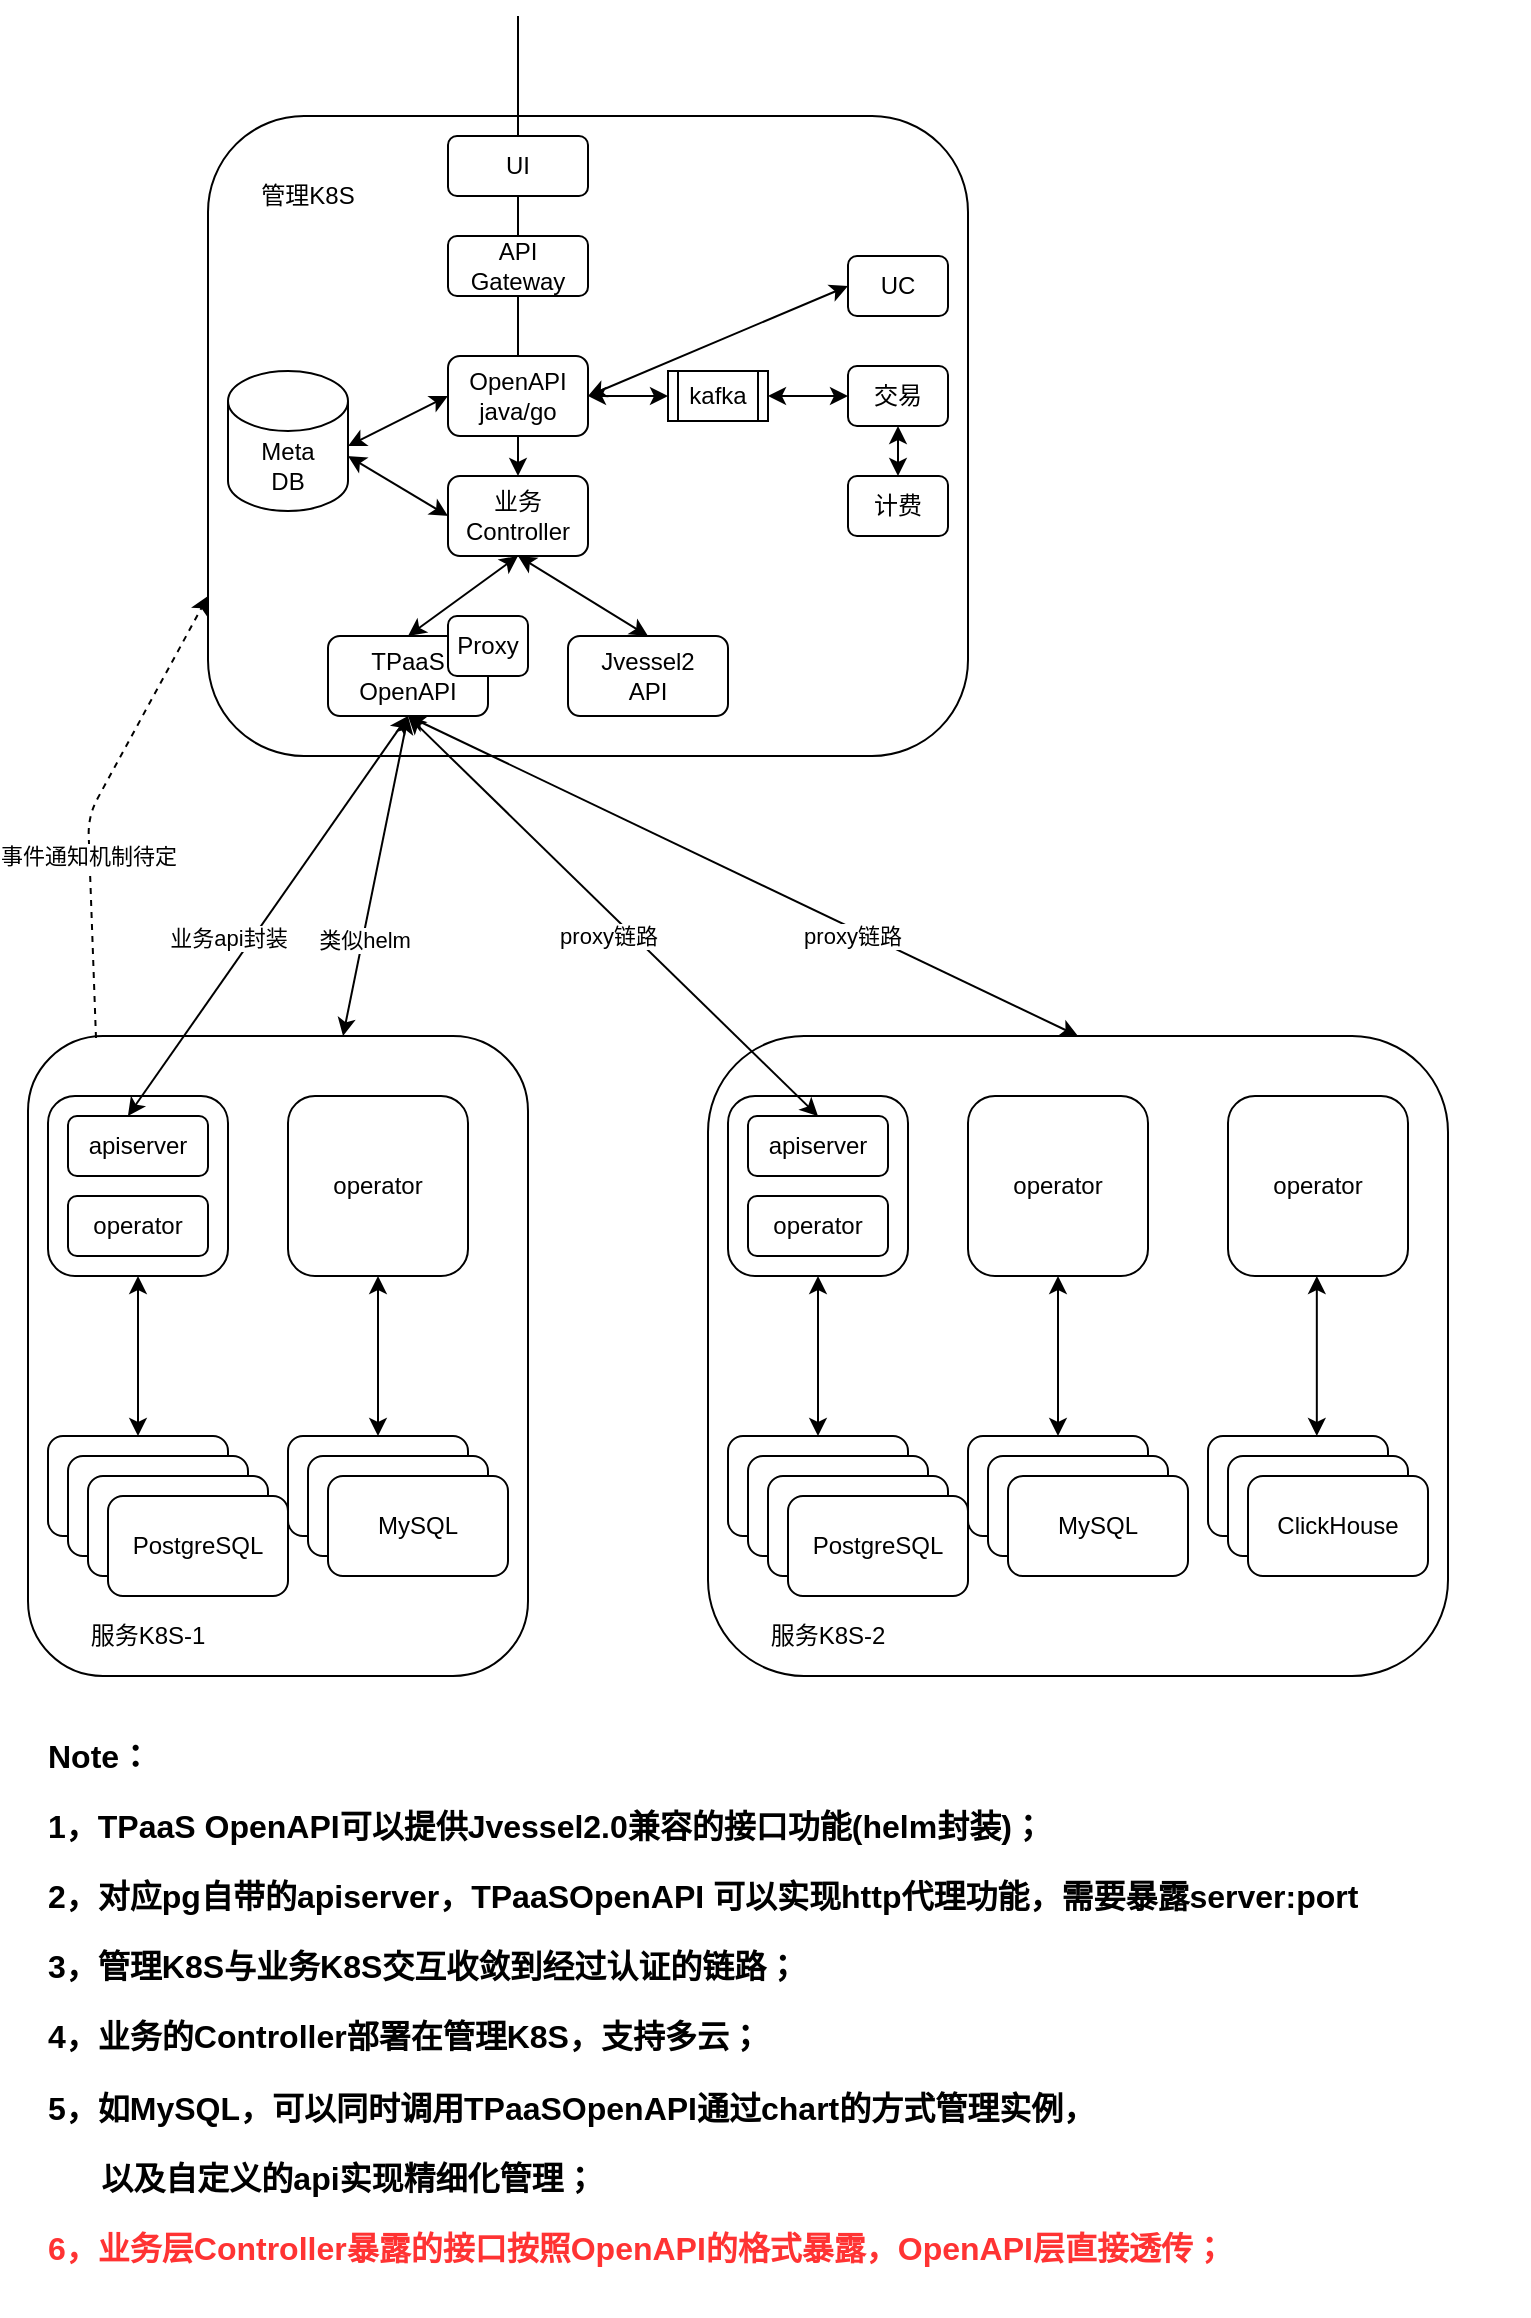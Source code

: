 <mxfile version="14.5.10" type="github" pages="8">
  <diagram id="KfRbmlJhNQrDs0zASMoi" name="TPaaS控制面概览图">
    <mxGraphModel dx="1289" dy="730" grid="1" gridSize="10" guides="1" tooltips="1" connect="1" arrows="1" fold="1" page="1" pageScale="1" pageWidth="827" pageHeight="1169" math="0" shadow="0">
      <root>
        <mxCell id="0" />
        <mxCell id="1" parent="0" />
        <mxCell id="Kvl3j9O4CDczXjpWhmLB-1" value="" style="rounded=1;whiteSpace=wrap;html=1;" parent="1" vertex="1">
          <mxGeometry x="410" y="530" width="370" height="320" as="geometry" />
        </mxCell>
        <mxCell id="Kvl3j9O4CDczXjpWhmLB-2" value="" style="rounded=1;whiteSpace=wrap;html=1;" parent="1" vertex="1">
          <mxGeometry x="420" y="560" width="90" height="90" as="geometry" />
        </mxCell>
        <mxCell id="Kvl3j9O4CDczXjpWhmLB-3" value="operator" style="rounded=1;whiteSpace=wrap;html=1;" parent="1" vertex="1">
          <mxGeometry x="430" y="610" width="70" height="30" as="geometry" />
        </mxCell>
        <mxCell id="Kvl3j9O4CDczXjpWhmLB-4" value="apiserver" style="rounded=1;whiteSpace=wrap;html=1;" parent="1" vertex="1">
          <mxGeometry x="430" y="570" width="70" height="30" as="geometry" />
        </mxCell>
        <mxCell id="Kvl3j9O4CDczXjpWhmLB-5" value="operator" style="rounded=1;whiteSpace=wrap;html=1;" parent="1" vertex="1">
          <mxGeometry x="540" y="560" width="90" height="90" as="geometry" />
        </mxCell>
        <mxCell id="Kvl3j9O4CDczXjpWhmLB-6" value="服务K8S-2" style="text;html=1;strokeColor=none;fillColor=none;align=center;verticalAlign=middle;whiteSpace=wrap;rounded=0;" parent="1" vertex="1">
          <mxGeometry x="430" y="820" width="80" height="20" as="geometry" />
        </mxCell>
        <mxCell id="Kvl3j9O4CDczXjpWhmLB-7" value="MySQL" style="rounded=1;whiteSpace=wrap;html=1;" parent="1" vertex="1">
          <mxGeometry x="540" y="730" width="90" height="50" as="geometry" />
        </mxCell>
        <mxCell id="Kvl3j9O4CDczXjpWhmLB-8" value="MySQL" style="rounded=1;whiteSpace=wrap;html=1;" parent="1" vertex="1">
          <mxGeometry x="550" y="740" width="90" height="50" as="geometry" />
        </mxCell>
        <mxCell id="Kvl3j9O4CDczXjpWhmLB-9" value="MySQL" style="rounded=1;whiteSpace=wrap;html=1;" parent="1" vertex="1">
          <mxGeometry x="560" y="750" width="90" height="50" as="geometry" />
        </mxCell>
        <mxCell id="Kvl3j9O4CDczXjpWhmLB-10" value="PostgreSQL" style="rounded=1;whiteSpace=wrap;html=1;" parent="1" vertex="1">
          <mxGeometry x="420" y="730" width="90" height="50" as="geometry" />
        </mxCell>
        <mxCell id="Kvl3j9O4CDczXjpWhmLB-11" value="PostgreSQL" style="rounded=1;whiteSpace=wrap;html=1;" parent="1" vertex="1">
          <mxGeometry x="430" y="740" width="90" height="50" as="geometry" />
        </mxCell>
        <mxCell id="Kvl3j9O4CDczXjpWhmLB-12" value="PostgreSQL" style="rounded=1;whiteSpace=wrap;html=1;" parent="1" vertex="1">
          <mxGeometry x="440" y="750" width="90" height="50" as="geometry" />
        </mxCell>
        <mxCell id="Kvl3j9O4CDczXjpWhmLB-13" value="" style="endArrow=classic;startArrow=classic;html=1;entryX=0.5;entryY=1;entryDx=0;entryDy=0;exitX=0.5;exitY=0;exitDx=0;exitDy=0;" parent="1" source="Kvl3j9O4CDczXjpWhmLB-10" target="Kvl3j9O4CDczXjpWhmLB-2" edge="1">
          <mxGeometry width="50" height="50" relative="1" as="geometry">
            <mxPoint x="630" y="690" as="sourcePoint" />
            <mxPoint x="680" y="640" as="targetPoint" />
          </mxGeometry>
        </mxCell>
        <mxCell id="Kvl3j9O4CDczXjpWhmLB-14" value="" style="endArrow=classic;startArrow=classic;html=1;entryX=0.5;entryY=1;entryDx=0;entryDy=0;" parent="1" source="Kvl3j9O4CDczXjpWhmLB-7" target="Kvl3j9O4CDczXjpWhmLB-5" edge="1">
          <mxGeometry width="50" height="50" relative="1" as="geometry">
            <mxPoint x="630" y="690" as="sourcePoint" />
            <mxPoint x="680" y="640" as="targetPoint" />
          </mxGeometry>
        </mxCell>
        <mxCell id="Kvl3j9O4CDczXjpWhmLB-15" value="PostgreSQL" style="rounded=1;whiteSpace=wrap;html=1;" parent="1" vertex="1">
          <mxGeometry x="450" y="760" width="90" height="50" as="geometry" />
        </mxCell>
        <mxCell id="Kvl3j9O4CDczXjpWhmLB-16" value="" style="rounded=1;whiteSpace=wrap;html=1;" parent="1" vertex="1">
          <mxGeometry x="160" y="70" width="380" height="320" as="geometry" />
        </mxCell>
        <mxCell id="Kvl3j9O4CDczXjpWhmLB-17" value="" style="endArrow=classic;html=1;entryX=0.5;entryY=0;entryDx=0;entryDy=0;" parent="1" target="Kvl3j9O4CDczXjpWhmLB-23" edge="1">
          <mxGeometry width="50" height="50" relative="1" as="geometry">
            <mxPoint x="315" y="20" as="sourcePoint" />
            <mxPoint x="340" y="300" as="targetPoint" />
          </mxGeometry>
        </mxCell>
        <mxCell id="Kvl3j9O4CDczXjpWhmLB-18" value="" style="rounded=1;whiteSpace=wrap;html=1;" parent="1" vertex="1">
          <mxGeometry x="70" y="530" width="250" height="320" as="geometry" />
        </mxCell>
        <mxCell id="Kvl3j9O4CDczXjpWhmLB-19" value="" style="rounded=1;whiteSpace=wrap;html=1;" parent="1" vertex="1">
          <mxGeometry x="80" y="560" width="90" height="90" as="geometry" />
        </mxCell>
        <mxCell id="Kvl3j9O4CDczXjpWhmLB-20" value="API Gateway" style="rounded=1;whiteSpace=wrap;html=1;" parent="1" vertex="1">
          <mxGeometry x="280" y="130" width="70" height="30" as="geometry" />
        </mxCell>
        <mxCell id="Kvl3j9O4CDczXjpWhmLB-21" value="UI" style="rounded=1;whiteSpace=wrap;html=1;" parent="1" vertex="1">
          <mxGeometry x="280" y="80" width="70" height="30" as="geometry" />
        </mxCell>
        <mxCell id="Kvl3j9O4CDczXjpWhmLB-22" value="OpenAPI&lt;br&gt;java/go" style="rounded=1;whiteSpace=wrap;html=1;" parent="1" vertex="1">
          <mxGeometry x="280" y="190" width="70" height="40" as="geometry" />
        </mxCell>
        <mxCell id="Kvl3j9O4CDczXjpWhmLB-23" value="业务Controller" style="rounded=1;whiteSpace=wrap;html=1;" parent="1" vertex="1">
          <mxGeometry x="280" y="250" width="70" height="40" as="geometry" />
        </mxCell>
        <mxCell id="Kvl3j9O4CDczXjpWhmLB-24" value="Jvessel2&lt;br&gt;API" style="rounded=1;whiteSpace=wrap;html=1;" parent="1" vertex="1">
          <mxGeometry x="340" y="330" width="80" height="40" as="geometry" />
        </mxCell>
        <mxCell id="Kvl3j9O4CDczXjpWhmLB-25" value="TPaaS&lt;br&gt;OpenAPI" style="rounded=1;whiteSpace=wrap;html=1;" parent="1" vertex="1">
          <mxGeometry x="220" y="330" width="80" height="40" as="geometry" />
        </mxCell>
        <mxCell id="Kvl3j9O4CDczXjpWhmLB-26" value="operator" style="rounded=1;whiteSpace=wrap;html=1;" parent="1" vertex="1">
          <mxGeometry x="90" y="610" width="70" height="30" as="geometry" />
        </mxCell>
        <mxCell id="Kvl3j9O4CDczXjpWhmLB-27" value="Meta&lt;br&gt;DB" style="shape=cylinder3;whiteSpace=wrap;html=1;boundedLbl=1;backgroundOutline=1;size=15;" parent="1" vertex="1">
          <mxGeometry x="170" y="197.5" width="60" height="70" as="geometry" />
        </mxCell>
        <mxCell id="Kvl3j9O4CDczXjpWhmLB-28" value="UC" style="rounded=1;whiteSpace=wrap;html=1;" parent="1" vertex="1">
          <mxGeometry x="480" y="140" width="50" height="30" as="geometry" />
        </mxCell>
        <mxCell id="Kvl3j9O4CDczXjpWhmLB-29" value="交易" style="rounded=1;whiteSpace=wrap;html=1;" parent="1" vertex="1">
          <mxGeometry x="480" y="195" width="50" height="30" as="geometry" />
        </mxCell>
        <mxCell id="Kvl3j9O4CDczXjpWhmLB-30" value="计费" style="rounded=1;whiteSpace=wrap;html=1;" parent="1" vertex="1">
          <mxGeometry x="480" y="250" width="50" height="30" as="geometry" />
        </mxCell>
        <mxCell id="Kvl3j9O4CDczXjpWhmLB-31" value="" style="endArrow=classic;startArrow=classic;html=1;entryX=0;entryY=0.5;entryDx=0;entryDy=0;exitX=1;exitY=0.5;exitDx=0;exitDy=0;" parent="1" source="Kvl3j9O4CDczXjpWhmLB-22" target="Kvl3j9O4CDczXjpWhmLB-32" edge="1">
          <mxGeometry width="50" height="50" relative="1" as="geometry">
            <mxPoint x="410" y="266" as="sourcePoint" />
            <mxPoint x="380" y="240" as="targetPoint" />
          </mxGeometry>
        </mxCell>
        <mxCell id="Kvl3j9O4CDczXjpWhmLB-32" value="kafka" style="shape=process;whiteSpace=wrap;html=1;backgroundOutline=1;" parent="1" vertex="1">
          <mxGeometry x="390" y="197.5" width="50" height="25" as="geometry" />
        </mxCell>
        <mxCell id="Kvl3j9O4CDczXjpWhmLB-33" value="" style="endArrow=classic;startArrow=classic;html=1;entryX=0;entryY=0.5;entryDx=0;entryDy=0;exitX=1;exitY=0.5;exitDx=0;exitDy=0;" parent="1" source="Kvl3j9O4CDczXjpWhmLB-32" target="Kvl3j9O4CDczXjpWhmLB-29" edge="1">
          <mxGeometry width="50" height="50" relative="1" as="geometry">
            <mxPoint x="370" y="290" as="sourcePoint" />
            <mxPoint x="420" y="240" as="targetPoint" />
          </mxGeometry>
        </mxCell>
        <mxCell id="Kvl3j9O4CDczXjpWhmLB-34" value="" style="endArrow=classic;startArrow=classic;html=1;entryX=0;entryY=0.5;entryDx=0;entryDy=0;" parent="1" target="Kvl3j9O4CDczXjpWhmLB-22" edge="1">
          <mxGeometry width="50" height="50" relative="1" as="geometry">
            <mxPoint x="230" y="235" as="sourcePoint" />
            <mxPoint x="280" y="185" as="targetPoint" />
          </mxGeometry>
        </mxCell>
        <mxCell id="Kvl3j9O4CDczXjpWhmLB-35" value="" style="endArrow=classic;startArrow=classic;html=1;entryX=0;entryY=0.5;entryDx=0;entryDy=0;" parent="1" target="Kvl3j9O4CDczXjpWhmLB-23" edge="1">
          <mxGeometry width="50" height="50" relative="1" as="geometry">
            <mxPoint x="230" y="240" as="sourcePoint" />
            <mxPoint x="280" y="190" as="targetPoint" />
          </mxGeometry>
        </mxCell>
        <mxCell id="Kvl3j9O4CDczXjpWhmLB-36" value="" style="endArrow=classic;startArrow=classic;html=1;entryX=0.5;entryY=1;entryDx=0;entryDy=0;exitX=0.5;exitY=0;exitDx=0;exitDy=0;" parent="1" source="Kvl3j9O4CDczXjpWhmLB-24" target="Kvl3j9O4CDczXjpWhmLB-23" edge="1">
          <mxGeometry width="50" height="50" relative="1" as="geometry">
            <mxPoint x="370" y="480" as="sourcePoint" />
            <mxPoint x="420" y="430" as="targetPoint" />
          </mxGeometry>
        </mxCell>
        <mxCell id="Kvl3j9O4CDczXjpWhmLB-37" value="" style="endArrow=classic;startArrow=classic;html=1;entryX=0.5;entryY=1;entryDx=0;entryDy=0;exitX=0.5;exitY=0;exitDx=0;exitDy=0;" parent="1" source="Kvl3j9O4CDczXjpWhmLB-25" target="Kvl3j9O4CDczXjpWhmLB-23" edge="1">
          <mxGeometry width="50" height="50" relative="1" as="geometry">
            <mxPoint x="370" y="480" as="sourcePoint" />
            <mxPoint x="420" y="430" as="targetPoint" />
          </mxGeometry>
        </mxCell>
        <mxCell id="Kvl3j9O4CDczXjpWhmLB-38" value="" style="endArrow=classic;startArrow=classic;html=1;entryX=0;entryY=0.5;entryDx=0;entryDy=0;" parent="1" target="Kvl3j9O4CDczXjpWhmLB-28" edge="1">
          <mxGeometry width="50" height="50" relative="1" as="geometry">
            <mxPoint x="350" y="210" as="sourcePoint" />
            <mxPoint x="420" y="270" as="targetPoint" />
          </mxGeometry>
        </mxCell>
        <mxCell id="Kvl3j9O4CDczXjpWhmLB-39" value="" style="endArrow=classic;startArrow=classic;html=1;entryX=0.5;entryY=1;entryDx=0;entryDy=0;" parent="1" source="Kvl3j9O4CDczXjpWhmLB-30" target="Kvl3j9O4CDczXjpWhmLB-29" edge="1">
          <mxGeometry width="50" height="50" relative="1" as="geometry">
            <mxPoint x="370" y="320" as="sourcePoint" />
            <mxPoint x="420" y="270" as="targetPoint" />
          </mxGeometry>
        </mxCell>
        <mxCell id="Kvl3j9O4CDczXjpWhmLB-40" value="apiserver" style="rounded=1;whiteSpace=wrap;html=1;" parent="1" vertex="1">
          <mxGeometry x="90" y="570" width="70" height="30" as="geometry" />
        </mxCell>
        <mxCell id="Kvl3j9O4CDczXjpWhmLB-41" value="operator" style="rounded=1;whiteSpace=wrap;html=1;" parent="1" vertex="1">
          <mxGeometry x="200" y="560" width="90" height="90" as="geometry" />
        </mxCell>
        <mxCell id="Kvl3j9O4CDczXjpWhmLB-42" value="" style="endArrow=classic;startArrow=classic;html=1;entryX=0.5;entryY=1;entryDx=0;entryDy=0;exitX=0.444;exitY=0.111;exitDx=0;exitDy=0;exitPerimeter=0;" parent="1" source="Kvl3j9O4CDczXjpWhmLB-19" target="Kvl3j9O4CDczXjpWhmLB-25" edge="1">
          <mxGeometry width="50" height="50" relative="1" as="geometry">
            <mxPoint x="320" y="420" as="sourcePoint" />
            <mxPoint x="370" y="370" as="targetPoint" />
          </mxGeometry>
        </mxCell>
        <mxCell id="Kvl3j9O4CDczXjpWhmLB-43" value="业务api封装" style="edgeLabel;html=1;align=center;verticalAlign=middle;resizable=0;points=[];" parent="Kvl3j9O4CDczXjpWhmLB-42" vertex="1" connectable="0">
          <mxGeometry x="-0.175" y="1" relative="1" as="geometry">
            <mxPoint x="-7.07" y="-6.68" as="offset" />
          </mxGeometry>
        </mxCell>
        <mxCell id="Kvl3j9O4CDczXjpWhmLB-44" value="" style="endArrow=classic;startArrow=classic;html=1;" parent="1" source="Kvl3j9O4CDczXjpWhmLB-18" edge="1">
          <mxGeometry width="50" height="50" relative="1" as="geometry">
            <mxPoint x="320" y="420" as="sourcePoint" />
            <mxPoint x="260" y="370" as="targetPoint" />
          </mxGeometry>
        </mxCell>
        <mxCell id="Kvl3j9O4CDczXjpWhmLB-45" value="类似helm" style="edgeLabel;html=1;align=center;verticalAlign=middle;resizable=0;points=[];" parent="Kvl3j9O4CDczXjpWhmLB-44" vertex="1" connectable="0">
          <mxGeometry x="-0.401" relative="1" as="geometry">
            <mxPoint as="offset" />
          </mxGeometry>
        </mxCell>
        <mxCell id="Kvl3j9O4CDczXjpWhmLB-46" value="" style="endArrow=classic;startArrow=classic;html=1;entryX=0.5;entryY=1;entryDx=0;entryDy=0;exitX=0.5;exitY=0;exitDx=0;exitDy=0;" parent="1" source="Kvl3j9O4CDczXjpWhmLB-4" target="Kvl3j9O4CDczXjpWhmLB-25" edge="1">
          <mxGeometry width="50" height="50" relative="1" as="geometry">
            <mxPoint x="475" y="570" as="sourcePoint" />
            <mxPoint x="370" y="580" as="targetPoint" />
          </mxGeometry>
        </mxCell>
        <mxCell id="Kvl3j9O4CDczXjpWhmLB-47" value="proxy链路" style="edgeLabel;html=1;align=center;verticalAlign=middle;resizable=0;points=[];" parent="Kvl3j9O4CDczXjpWhmLB-46" vertex="1" connectable="0">
          <mxGeometry x="-0.099" y="-1" relative="1" as="geometry">
            <mxPoint x="-13.36" y="0.8" as="offset" />
          </mxGeometry>
        </mxCell>
        <mxCell id="Kvl3j9O4CDczXjpWhmLB-48" value="" style="endArrow=classic;startArrow=classic;html=1;entryX=0.5;entryY=0;entryDx=0;entryDy=0;" parent="1" target="Kvl3j9O4CDczXjpWhmLB-1" edge="1">
          <mxGeometry width="50" height="50" relative="1" as="geometry">
            <mxPoint x="260" y="370" as="sourcePoint" />
            <mxPoint x="525" y="540" as="targetPoint" />
          </mxGeometry>
        </mxCell>
        <mxCell id="Kvl3j9O4CDczXjpWhmLB-49" value="proxy链路" style="edgeLabel;html=1;align=center;verticalAlign=middle;resizable=0;points=[];" parent="Kvl3j9O4CDczXjpWhmLB-48" vertex="1" connectable="0">
          <mxGeometry x="0.063" y="4" relative="1" as="geometry">
            <mxPoint x="41.91" y="28.47" as="offset" />
          </mxGeometry>
        </mxCell>
        <mxCell id="Kvl3j9O4CDczXjpWhmLB-50" value="管理K8S" style="text;html=1;strokeColor=none;fillColor=none;align=center;verticalAlign=middle;whiteSpace=wrap;rounded=0;" parent="1" vertex="1">
          <mxGeometry x="180" y="100" width="60" height="20" as="geometry" />
        </mxCell>
        <mxCell id="Kvl3j9O4CDczXjpWhmLB-51" value="服务K8S-1" style="text;html=1;strokeColor=none;fillColor=none;align=center;verticalAlign=middle;whiteSpace=wrap;rounded=0;" parent="1" vertex="1">
          <mxGeometry x="90" y="820" width="80" height="20" as="geometry" />
        </mxCell>
        <mxCell id="Kvl3j9O4CDczXjpWhmLB-52" value="MySQL" style="rounded=1;whiteSpace=wrap;html=1;" parent="1" vertex="1">
          <mxGeometry x="200" y="730" width="90" height="50" as="geometry" />
        </mxCell>
        <mxCell id="Kvl3j9O4CDczXjpWhmLB-53" value="MySQL" style="rounded=1;whiteSpace=wrap;html=1;" parent="1" vertex="1">
          <mxGeometry x="210" y="740" width="90" height="50" as="geometry" />
        </mxCell>
        <mxCell id="Kvl3j9O4CDczXjpWhmLB-54" value="MySQL" style="rounded=1;whiteSpace=wrap;html=1;" parent="1" vertex="1">
          <mxGeometry x="220" y="750" width="90" height="50" as="geometry" />
        </mxCell>
        <mxCell id="Kvl3j9O4CDczXjpWhmLB-55" value="PostgreSQL" style="rounded=1;whiteSpace=wrap;html=1;" parent="1" vertex="1">
          <mxGeometry x="80" y="730" width="90" height="50" as="geometry" />
        </mxCell>
        <mxCell id="Kvl3j9O4CDczXjpWhmLB-56" value="PostgreSQL" style="rounded=1;whiteSpace=wrap;html=1;" parent="1" vertex="1">
          <mxGeometry x="90" y="740" width="90" height="50" as="geometry" />
        </mxCell>
        <mxCell id="Kvl3j9O4CDczXjpWhmLB-57" value="PostgreSQL" style="rounded=1;whiteSpace=wrap;html=1;" parent="1" vertex="1">
          <mxGeometry x="100" y="750" width="90" height="50" as="geometry" />
        </mxCell>
        <mxCell id="Kvl3j9O4CDczXjpWhmLB-58" value="" style="endArrow=classic;startArrow=classic;html=1;entryX=0.5;entryY=1;entryDx=0;entryDy=0;exitX=0.5;exitY=0;exitDx=0;exitDy=0;" parent="1" source="Kvl3j9O4CDczXjpWhmLB-55" target="Kvl3j9O4CDczXjpWhmLB-19" edge="1">
          <mxGeometry width="50" height="50" relative="1" as="geometry">
            <mxPoint x="290" y="690" as="sourcePoint" />
            <mxPoint x="340" y="640" as="targetPoint" />
          </mxGeometry>
        </mxCell>
        <mxCell id="Kvl3j9O4CDczXjpWhmLB-59" value="" style="endArrow=classic;startArrow=classic;html=1;entryX=0.5;entryY=1;entryDx=0;entryDy=0;" parent="1" source="Kvl3j9O4CDczXjpWhmLB-52" target="Kvl3j9O4CDczXjpWhmLB-41" edge="1">
          <mxGeometry width="50" height="50" relative="1" as="geometry">
            <mxPoint x="290" y="690" as="sourcePoint" />
            <mxPoint x="340" y="640" as="targetPoint" />
          </mxGeometry>
        </mxCell>
        <mxCell id="Kvl3j9O4CDczXjpWhmLB-60" value="PostgreSQL" style="rounded=1;whiteSpace=wrap;html=1;" parent="1" vertex="1">
          <mxGeometry x="110" y="760" width="90" height="50" as="geometry" />
        </mxCell>
        <mxCell id="Kvl3j9O4CDczXjpWhmLB-61" value="" style="endArrow=classic;html=1;entryX=0;entryY=0.75;entryDx=0;entryDy=0;exitX=0.136;exitY=0.003;exitDx=0;exitDy=0;exitPerimeter=0;dashed=1;" parent="1" source="Kvl3j9O4CDczXjpWhmLB-18" target="Kvl3j9O4CDczXjpWhmLB-16" edge="1">
          <mxGeometry width="50" height="50" relative="1" as="geometry">
            <mxPoint x="420" y="440" as="sourcePoint" />
            <mxPoint x="470" y="390" as="targetPoint" />
            <Array as="points">
              <mxPoint x="100" y="420" />
            </Array>
          </mxGeometry>
        </mxCell>
        <mxCell id="Kvl3j9O4CDczXjpWhmLB-62" value="事件通知机制待定" style="edgeLabel;html=1;align=center;verticalAlign=middle;resizable=0;points=[];" parent="Kvl3j9O4CDczXjpWhmLB-61" vertex="1" connectable="0">
          <mxGeometry x="0.068" y="1" relative="1" as="geometry">
            <mxPoint x="-6.29" y="33.62" as="offset" />
          </mxGeometry>
        </mxCell>
        <mxCell id="Kvl3j9O4CDczXjpWhmLB-63" value="&lt;h1 style=&quot;font-size: 16px&quot;&gt;Note：&lt;/h1&gt;&lt;p style=&quot;font-size: 16px&quot;&gt;1，TPaaS OpenAPI可以提供Jvessel2.0兼容的接口功能(helm封装)；&lt;/p&gt;&lt;p style=&quot;font-size: 16px&quot;&gt;2，对应pg自带的apiserver，TPaaSOpenAPI 可以实现http代理功能，需要暴露server:port&lt;/p&gt;&lt;p style=&quot;font-size: 16px&quot;&gt;3，管理K8S与业务K8S交互收敛到经过认证的链路；&lt;/p&gt;&lt;p style=&quot;font-size: 16px&quot;&gt;4，业务的Controller部署在管理K8S，支持多云；&lt;/p&gt;&lt;p style=&quot;font-size: 16px&quot;&gt;5，如MySQL，可以同时调用TPaaSOpenAPI通过chart的方式管理实例，&lt;/p&gt;&lt;p style=&quot;font-size: 16px&quot;&gt;&amp;nbsp; &amp;nbsp; &amp;nbsp; 以及自定义的api实现精细化管理；&lt;/p&gt;&lt;p style=&quot;font-size: 16px&quot;&gt;&lt;font color=&quot;#ff3333&quot;&gt;6，业务层Controller暴露的接口按照OpenAPI的格式暴露，OpenAPI层直接透传；&lt;/font&gt;&lt;/p&gt;" style="text;html=1;strokeColor=none;fillColor=none;spacing=5;spacingTop=-20;whiteSpace=wrap;overflow=hidden;rounded=0;fontStyle=1;fontSize=16;" parent="1" vertex="1">
          <mxGeometry x="75" y="880" width="745" height="290" as="geometry" />
        </mxCell>
        <mxCell id="Kvl3j9O4CDczXjpWhmLB-64" value="operator" style="rounded=1;whiteSpace=wrap;html=1;" parent="1" vertex="1">
          <mxGeometry x="670" y="560" width="90" height="90" as="geometry" />
        </mxCell>
        <mxCell id="Kvl3j9O4CDczXjpWhmLB-65" value="ClickHouse" style="rounded=1;whiteSpace=wrap;html=1;" parent="1" vertex="1">
          <mxGeometry x="660" y="730" width="90" height="50" as="geometry" />
        </mxCell>
        <mxCell id="Kvl3j9O4CDczXjpWhmLB-66" value="ClickHouse" style="rounded=1;whiteSpace=wrap;html=1;" parent="1" vertex="1">
          <mxGeometry x="670" y="740" width="90" height="50" as="geometry" />
        </mxCell>
        <mxCell id="Kvl3j9O4CDczXjpWhmLB-67" value="ClickHouse" style="rounded=1;whiteSpace=wrap;html=1;" parent="1" vertex="1">
          <mxGeometry x="680" y="750" width="90" height="50" as="geometry" />
        </mxCell>
        <mxCell id="Kvl3j9O4CDczXjpWhmLB-68" value="" style="endArrow=classic;startArrow=classic;html=1;entryX=0.5;entryY=1;entryDx=0;entryDy=0;" parent="1" edge="1">
          <mxGeometry width="50" height="50" relative="1" as="geometry">
            <mxPoint x="714.41" y="730" as="sourcePoint" />
            <mxPoint x="714.41" y="650" as="targetPoint" />
          </mxGeometry>
        </mxCell>
        <mxCell id="pDIZB4C1mf9Qd0afYjKp-1" value="Proxy" style="rounded=1;whiteSpace=wrap;html=1;" parent="1" vertex="1">
          <mxGeometry x="280" y="320" width="40" height="30" as="geometry" />
        </mxCell>
      </root>
    </mxGraphModel>
  </diagram>
  <diagram id="0ew7K8OALgndSax3VEwL" name="异步任务模型">
    <mxGraphModel dx="280" dy="786" grid="1" gridSize="10" guides="1" tooltips="1" connect="1" arrows="1" fold="1" page="1" pageScale="1" pageWidth="827" pageHeight="1169" math="0" shadow="0">
      <root>
        <mxCell id="38ilZqPQgHj2GvMJCnaG-0" />
        <mxCell id="38ilZqPQgHj2GvMJCnaG-1" parent="38ilZqPQgHj2GvMJCnaG-0" />
        <mxCell id="38ilZqPQgHj2GvMJCnaG-94" value="业务Controller" style="rounded=1;whiteSpace=wrap;html=1;fontSize=16;" parent="38ilZqPQgHj2GvMJCnaG-1" vertex="1">
          <mxGeometry x="1054" y="190" width="120" height="60" as="geometry" />
        </mxCell>
        <mxCell id="38ilZqPQgHj2GvMJCnaG-96" value="TPaaS&lt;br style=&quot;font-size: 16px;&quot;&gt;OpenAPI" style="rounded=1;whiteSpace=wrap;html=1;fontSize=16;" parent="38ilZqPQgHj2GvMJCnaG-1" vertex="1">
          <mxGeometry x="1074" y="340" width="80" height="40" as="geometry" />
        </mxCell>
        <mxCell id="38ilZqPQgHj2GvMJCnaG-97" value="Meta&lt;br style=&quot;font-size: 16px;&quot;&gt;DB" style="shape=cylinder3;whiteSpace=wrap;html=1;boundedLbl=1;backgroundOutline=1;size=15;fontSize=16;" parent="38ilZqPQgHj2GvMJCnaG-1" vertex="1">
          <mxGeometry x="920" y="270" width="60" height="80" as="geometry" />
        </mxCell>
        <mxCell id="38ilZqPQgHj2GvMJCnaG-98" value="" style="endArrow=classic;startArrow=classic;html=1;entryX=0;entryY=0.5;entryDx=0;entryDy=0;exitX=1;exitY=0.5;exitDx=0;exitDy=0;exitPerimeter=0;fontSize=16;" parent="38ilZqPQgHj2GvMJCnaG-1" source="38ilZqPQgHj2GvMJCnaG-97" target="38ilZqPQgHj2GvMJCnaG-94" edge="1">
          <mxGeometry width="50" height="50" relative="1" as="geometry">
            <mxPoint x="680" y="490" as="sourcePoint" />
            <mxPoint x="730" y="440" as="targetPoint" />
          </mxGeometry>
        </mxCell>
        <mxCell id="38ilZqPQgHj2GvMJCnaG-99" value="" style="endArrow=classic;html=1;exitX=0.25;exitY=1;exitDx=0;exitDy=0;entryX=0.5;entryY=0;entryDx=0;entryDy=0;fontSize=16;" parent="38ilZqPQgHj2GvMJCnaG-1" source="38ilZqPQgHj2GvMJCnaG-94" target="38ilZqPQgHj2GvMJCnaG-96" edge="1">
          <mxGeometry width="50" height="50" relative="1" as="geometry">
            <mxPoint x="680" y="490" as="sourcePoint" />
            <mxPoint x="730" y="440" as="targetPoint" />
          </mxGeometry>
        </mxCell>
        <mxCell id="38ilZqPQgHj2GvMJCnaG-101" value="Put" style="edgeLabel;html=1;align=center;verticalAlign=middle;resizable=0;points=[];fontSize=16;" parent="38ilZqPQgHj2GvMJCnaG-99" vertex="1" connectable="0">
          <mxGeometry x="-0.08" y="-1" relative="1" as="geometry">
            <mxPoint as="offset" />
          </mxGeometry>
        </mxCell>
        <mxCell id="38ilZqPQgHj2GvMJCnaG-108" value="Get" style="shape=image;html=1;verticalAlign=top;verticalLabelPosition=bottom;labelBackgroundColor=#ffffff;imageAspect=0;aspect=fixed;image=https://cdn1.iconfinder.com/data/icons/simple-arrow/512/arrow_17-128.png;dashed=1;fontSize=16;" parent="38ilZqPQgHj2GvMJCnaG-1" vertex="1">
          <mxGeometry x="1115" y="280" width="28" height="28" as="geometry" />
        </mxCell>
        <mxCell id="38ilZqPQgHj2GvMJCnaG-111" value="" style="endArrow=classic;html=1;entryX=0.75;entryY=1;entryDx=0;entryDy=0;exitX=0.5;exitY=0;exitDx=0;exitDy=0;fontSize=16;" parent="38ilZqPQgHj2GvMJCnaG-1" edge="1">
          <mxGeometry width="50" height="50" relative="1" as="geometry">
            <mxPoint x="1113" y="340" as="sourcePoint" />
            <mxPoint x="1143" y="250.0" as="targetPoint" />
          </mxGeometry>
        </mxCell>
        <mxCell id="38ilZqPQgHj2GvMJCnaG-114" value="&lt;b style=&quot;font-size: 16px;&quot;&gt;异步模型-1：轮询&lt;/b&gt;" style="text;html=1;strokeColor=none;fillColor=none;align=center;verticalAlign=middle;whiteSpace=wrap;rounded=0;dashed=1;fontSize=16;" parent="38ilZqPQgHj2GvMJCnaG-1" vertex="1">
          <mxGeometry x="890" y="140" width="200" height="20" as="geometry" />
        </mxCell>
        <mxCell id="38ilZqPQgHj2GvMJCnaG-115" value="&lt;h1 style=&quot;font-size: 16px&quot;&gt;Note：&lt;/h1&gt;&lt;div style=&quot;font-size: 16px&quot;&gt;1，实现比较简单，目前TPaaS和Jvessel2.0支持，缺点 polling任务失败以后（Controller升级，崩溃等），实现任务可重入相对复杂&lt;/div&gt;&lt;div style=&quot;font-size: 16px&quot;&gt;2，对业务K8S的Polling压力相对较大&lt;/div&gt;" style="text;html=1;strokeColor=none;fillColor=none;spacing=5;spacingTop=-20;whiteSpace=wrap;overflow=hidden;rounded=0;dashed=1;fontSize=16;fontStyle=1" parent="38ilZqPQgHj2GvMJCnaG-1" vertex="1">
          <mxGeometry x="920" y="430" width="660" height="150" as="geometry" />
        </mxCell>
        <mxCell id="38ilZqPQgHj2GvMJCnaG-116" value="业务Controller" style="rounded=1;whiteSpace=wrap;html=1;fontSize=16;" parent="38ilZqPQgHj2GvMJCnaG-1" vertex="1">
          <mxGeometry x="1054" y="687.5" width="120" height="60" as="geometry" />
        </mxCell>
        <mxCell id="38ilZqPQgHj2GvMJCnaG-117" value="TPaaS&lt;br style=&quot;font-size: 16px;&quot;&gt;OpenAPI" style="rounded=1;whiteSpace=wrap;html=1;fontSize=16;" parent="38ilZqPQgHj2GvMJCnaG-1" vertex="1">
          <mxGeometry x="1074" y="830" width="80" height="40" as="geometry" />
        </mxCell>
        <mxCell id="38ilZqPQgHj2GvMJCnaG-118" value="Meta&lt;br style=&quot;font-size: 16px;&quot;&gt;DB" style="shape=cylinder3;whiteSpace=wrap;html=1;boundedLbl=1;backgroundOutline=1;size=15;fontSize=16;" parent="38ilZqPQgHj2GvMJCnaG-1" vertex="1">
          <mxGeometry x="920" y="767.5" width="60" height="80" as="geometry" />
        </mxCell>
        <mxCell id="38ilZqPQgHj2GvMJCnaG-119" value="" style="endArrow=classic;startArrow=classic;html=1;entryX=0;entryY=0.5;entryDx=0;entryDy=0;exitX=1;exitY=0.5;exitDx=0;exitDy=0;exitPerimeter=0;fontSize=16;" parent="38ilZqPQgHj2GvMJCnaG-1" source="38ilZqPQgHj2GvMJCnaG-118" target="38ilZqPQgHj2GvMJCnaG-116" edge="1">
          <mxGeometry width="50" height="50" relative="1" as="geometry">
            <mxPoint x="680" y="987.5" as="sourcePoint" />
            <mxPoint x="730" y="937.5" as="targetPoint" />
          </mxGeometry>
        </mxCell>
        <mxCell id="38ilZqPQgHj2GvMJCnaG-120" value="" style="endArrow=classic;html=1;exitX=0.25;exitY=1;exitDx=0;exitDy=0;entryX=0.5;entryY=0;entryDx=0;entryDy=0;fontSize=16;" parent="38ilZqPQgHj2GvMJCnaG-1" source="38ilZqPQgHj2GvMJCnaG-116" target="38ilZqPQgHj2GvMJCnaG-117" edge="1">
          <mxGeometry width="50" height="50" relative="1" as="geometry">
            <mxPoint x="680" y="987.5" as="sourcePoint" />
            <mxPoint x="730" y="937.5" as="targetPoint" />
          </mxGeometry>
        </mxCell>
        <mxCell id="38ilZqPQgHj2GvMJCnaG-121" value="Put" style="edgeLabel;html=1;align=center;verticalAlign=middle;resizable=0;points=[];fontSize=16;" parent="38ilZqPQgHj2GvMJCnaG-120" vertex="1" connectable="0">
          <mxGeometry x="-0.08" y="-1" relative="1" as="geometry">
            <mxPoint as="offset" />
          </mxGeometry>
        </mxCell>
        <mxCell id="38ilZqPQgHj2GvMJCnaG-123" value="" style="endArrow=classic;html=1;entryX=1;entryY=0.5;entryDx=0;entryDy=0;exitX=0;exitY=0.5;exitDx=0;exitDy=0;fontSize=16;" parent="38ilZqPQgHj2GvMJCnaG-1" source="38ilZqPQgHj2GvMJCnaG-126" target="38ilZqPQgHj2GvMJCnaG-116" edge="1">
          <mxGeometry width="50" height="50" relative="1" as="geometry">
            <mxPoint x="1113" y="837.5" as="sourcePoint" />
            <mxPoint x="1143" y="747.5" as="targetPoint" />
          </mxGeometry>
        </mxCell>
        <mxCell id="38ilZqPQgHj2GvMJCnaG-127" value="event" style="edgeLabel;html=1;align=center;verticalAlign=middle;resizable=0;points=[];fontSize=16;" parent="38ilZqPQgHj2GvMJCnaG-123" vertex="1" connectable="0">
          <mxGeometry x="-0.029" y="-4" relative="1" as="geometry">
            <mxPoint as="offset" />
          </mxGeometry>
        </mxCell>
        <mxCell id="38ilZqPQgHj2GvMJCnaG-124" value="&lt;b style=&quot;font-size: 16px;&quot;&gt;异步模型-2：事件驱动&lt;/b&gt;" style="text;html=1;strokeColor=none;fillColor=none;align=center;verticalAlign=middle;whiteSpace=wrap;rounded=0;dashed=1;fontSize=16;" parent="38ilZqPQgHj2GvMJCnaG-1" vertex="1">
          <mxGeometry x="900" y="642.5" width="220" height="20" as="geometry" />
        </mxCell>
        <mxCell id="38ilZqPQgHj2GvMJCnaG-125" value="&lt;h1 style=&quot;font-size: 16px&quot;&gt;Note：&lt;/h1&gt;&lt;div style=&quot;font-size: 16px&quot;&gt;1，规划中，还没有实现，Controller升级，failover时任务可重入；&lt;/div&gt;&lt;div style=&quot;font-size: 16px&quot;&gt;2，对于业务K8S的Polling压力相对较小&lt;/div&gt;" style="text;html=1;strokeColor=none;fillColor=none;spacing=5;spacingTop=-20;whiteSpace=wrap;overflow=hidden;rounded=0;dashed=1;fontSize=16;fontStyle=1" parent="38ilZqPQgHj2GvMJCnaG-1" vertex="1">
          <mxGeometry x="920" y="927.5" width="540" height="92.5" as="geometry" />
        </mxCell>
        <mxCell id="38ilZqPQgHj2GvMJCnaG-126" value="kafka/etcd?" style="shape=process;whiteSpace=wrap;html=1;backgroundOutline=1;dashed=1;fontSize=16;" parent="38ilZqPQgHj2GvMJCnaG-1" vertex="1">
          <mxGeometry x="1270" y="760" width="130" height="42.5" as="geometry" />
        </mxCell>
        <mxCell id="38ilZqPQgHj2GvMJCnaG-129" value="" style="endArrow=classic;html=1;fontSize=16;entryX=0;entryY=0.75;entryDx=0;entryDy=0;exitX=1;exitY=0.5;exitDx=0;exitDy=0;" parent="38ilZqPQgHj2GvMJCnaG-1" source="38ilZqPQgHj2GvMJCnaG-117" target="38ilZqPQgHj2GvMJCnaG-126" edge="1">
          <mxGeometry width="50" height="50" relative="1" as="geometry">
            <mxPoint x="1170" y="850" as="sourcePoint" />
            <mxPoint x="690" y="910" as="targetPoint" />
          </mxGeometry>
        </mxCell>
        <mxCell id="38ilZqPQgHj2GvMJCnaG-130" value="event" style="edgeLabel;html=1;align=center;verticalAlign=middle;resizable=0;points=[];fontSize=16;" parent="38ilZqPQgHj2GvMJCnaG-129" vertex="1" connectable="0">
          <mxGeometry x="-0.026" y="1" relative="1" as="geometry">
            <mxPoint as="offset" />
          </mxGeometry>
        </mxCell>
      </root>
    </mxGraphModel>
  </diagram>
  <diagram id="YilMSOFX8JgyZHh62SNx" name="中间层Go版本规划">
    <mxGraphModel dx="1281" dy="925" grid="1" gridSize="10" guides="1" tooltips="1" connect="1" arrows="1" fold="1" page="1" pageScale="1" pageWidth="827" pageHeight="1169" math="0" shadow="0">
      <root>
        <mxCell id="bbYs1Sa46FpcIdEaZqm--0" />
        <mxCell id="bbYs1Sa46FpcIdEaZqm--1" parent="bbYs1Sa46FpcIdEaZqm--0" />
        <mxCell id="v7Czllpp-Xcrk55agx5E-0" value="" style="rounded=1;whiteSpace=wrap;html=1;" vertex="1" parent="bbYs1Sa46FpcIdEaZqm--1">
          <mxGeometry x="2260" y="490.5" width="560" height="320" as="geometry" />
        </mxCell>
        <mxCell id="v7Czllpp-Xcrk55agx5E-35" value="" style="rounded=1;whiteSpace=wrap;html=1;" vertex="1" parent="bbYs1Sa46FpcIdEaZqm--1">
          <mxGeometry x="2540" y="540" width="260" height="180" as="geometry" />
        </mxCell>
        <mxCell id="GTgLfEmu2joLIzxJAOdc-0" value="" style="rounded=1;whiteSpace=wrap;html=1;" parent="bbYs1Sa46FpcIdEaZqm--1" vertex="1">
          <mxGeometry x="1760" y="490" width="380" height="320" as="geometry" />
        </mxCell>
        <mxCell id="FxgIzJkgVex-LDWFzL_b-2" value="" style="rounded=1;whiteSpace=wrap;html=1;" parent="bbYs1Sa46FpcIdEaZqm--1" vertex="1">
          <mxGeometry x="1870" y="600" width="90" height="120" as="geometry" />
        </mxCell>
        <mxCell id="GTgLfEmu2joLIzxJAOdc-88" value="" style="rounded=1;whiteSpace=wrap;html=1;fontSize=16;" parent="bbYs1Sa46FpcIdEaZqm--1" vertex="1">
          <mxGeometry x="230" y="506" width="1260" height="510" as="geometry" />
        </mxCell>
        <mxCell id="GTgLfEmu2joLIzxJAOdc-24" value="" style="rounded=1;whiteSpace=wrap;html=1;dashed=1;" parent="bbYs1Sa46FpcIdEaZqm--1" vertex="1">
          <mxGeometry x="250" y="746" width="380" height="250" as="geometry" />
        </mxCell>
        <mxCell id="Z3dKBYVpEt0f2zAFOzj2-0" value="" style="rounded=1;whiteSpace=wrap;html=1;fontSize=16;" parent="bbYs1Sa46FpcIdEaZqm--1" vertex="1">
          <mxGeometry x="360" y="777" width="90" height="133" as="geometry" />
        </mxCell>
        <mxCell id="GTgLfEmu2joLIzxJAOdc-111" value="" style="rounded=1;whiteSpace=wrap;html=1;" parent="bbYs1Sa46FpcIdEaZqm--1" vertex="1">
          <mxGeometry x="1640" y="926" width="160" height="150" as="geometry" />
        </mxCell>
        <mxCell id="GTgLfEmu2joLIzxJAOdc-48" value="" style="rounded=1;whiteSpace=wrap;html=1;dashed=1;" parent="bbYs1Sa46FpcIdEaZqm--1" vertex="1">
          <mxGeometry x="670" y="746" width="380" height="251" as="geometry" />
        </mxCell>
        <mxCell id="GTgLfEmu2joLIzxJAOdc-93" value="" style="endArrow=classic;html=1;fontSize=16;entryX=0.5;entryY=0;entryDx=0;entryDy=0;" parent="bbYs1Sa46FpcIdEaZqm--1" target="GTgLfEmu2joLIzxJAOdc-52" edge="1">
          <mxGeometry width="50" height="50" relative="1" as="geometry">
            <mxPoint x="820" y="416" as="sourcePoint" />
            <mxPoint x="890" y="616" as="targetPoint" />
          </mxGeometry>
        </mxCell>
        <mxCell id="GTgLfEmu2joLIzxJAOdc-1" value="" style="endArrow=classic;html=1;entryX=0.5;entryY=0;entryDx=0;entryDy=0;" parent="bbYs1Sa46FpcIdEaZqm--1" target="GTgLfEmu2joLIzxJAOdc-5" edge="1">
          <mxGeometry width="50" height="50" relative="1" as="geometry">
            <mxPoint x="1915" y="440" as="sourcePoint" />
            <mxPoint x="1940" y="720" as="targetPoint" />
          </mxGeometry>
        </mxCell>
        <mxCell id="GTgLfEmu2joLIzxJAOdc-2" value="API Gateway" style="rounded=1;whiteSpace=wrap;html=1;" parent="bbYs1Sa46FpcIdEaZqm--1" vertex="1">
          <mxGeometry x="1880" y="550" width="70" height="30" as="geometry" />
        </mxCell>
        <mxCell id="GTgLfEmu2joLIzxJAOdc-3" value="UI" style="rounded=1;whiteSpace=wrap;html=1;" parent="bbYs1Sa46FpcIdEaZqm--1" vertex="1">
          <mxGeometry x="1880" y="500" width="70" height="30" as="geometry" />
        </mxCell>
        <mxCell id="GTgLfEmu2joLIzxJAOdc-4" value="OpenAPI&lt;br&gt;" style="rounded=1;whiteSpace=wrap;html=1;" parent="bbYs1Sa46FpcIdEaZqm--1" vertex="1">
          <mxGeometry x="1897" y="622.5" width="50" height="20" as="geometry" />
        </mxCell>
        <mxCell id="GTgLfEmu2joLIzxJAOdc-5" value="业务Controller" style="rounded=1;whiteSpace=wrap;html=1;" parent="bbYs1Sa46FpcIdEaZqm--1" vertex="1">
          <mxGeometry x="1880" y="670" width="70" height="40" as="geometry" />
        </mxCell>
        <mxCell id="GTgLfEmu2joLIzxJAOdc-6" value="Jvessel2&lt;br&gt;API" style="rounded=1;whiteSpace=wrap;html=1;" parent="bbYs1Sa46FpcIdEaZqm--1" vertex="1">
          <mxGeometry x="1900" y="750" width="80" height="40" as="geometry" />
        </mxCell>
        <mxCell id="GTgLfEmu2joLIzxJAOdc-7" value="TPaaS&lt;br&gt;OpenAPI" style="rounded=1;whiteSpace=wrap;html=1;" parent="bbYs1Sa46FpcIdEaZqm--1" vertex="1">
          <mxGeometry x="1790" y="750" width="80" height="40" as="geometry" />
        </mxCell>
        <mxCell id="GTgLfEmu2joLIzxJAOdc-8" value="Meta&lt;br&gt;DB" style="shape=cylinder3;whiteSpace=wrap;html=1;boundedLbl=1;backgroundOutline=1;size=15;" parent="bbYs1Sa46FpcIdEaZqm--1" vertex="1">
          <mxGeometry x="1770" y="617.5" width="60" height="70" as="geometry" />
        </mxCell>
        <mxCell id="GTgLfEmu2joLIzxJAOdc-9" value="UC" style="rounded=1;whiteSpace=wrap;html=1;" parent="bbYs1Sa46FpcIdEaZqm--1" vertex="1">
          <mxGeometry x="2080" y="560" width="50" height="30" as="geometry" />
        </mxCell>
        <mxCell id="GTgLfEmu2joLIzxJAOdc-10" value="交易" style="rounded=1;whiteSpace=wrap;html=1;" parent="bbYs1Sa46FpcIdEaZqm--1" vertex="1">
          <mxGeometry x="2080" y="615" width="50" height="30" as="geometry" />
        </mxCell>
        <mxCell id="GTgLfEmu2joLIzxJAOdc-11" value="计费" style="rounded=1;whiteSpace=wrap;html=1;" parent="bbYs1Sa46FpcIdEaZqm--1" vertex="1">
          <mxGeometry x="2080" y="670" width="50" height="30" as="geometry" />
        </mxCell>
        <mxCell id="GTgLfEmu2joLIzxJAOdc-12" value="" style="endArrow=classic;startArrow=classic;html=1;entryX=0;entryY=0.5;entryDx=0;entryDy=0;exitX=1;exitY=0.5;exitDx=0;exitDy=0;" parent="bbYs1Sa46FpcIdEaZqm--1" source="GTgLfEmu2joLIzxJAOdc-4" target="GTgLfEmu2joLIzxJAOdc-13" edge="1">
          <mxGeometry width="50" height="50" relative="1" as="geometry">
            <mxPoint x="2010" y="686" as="sourcePoint" />
            <mxPoint x="1980" y="660" as="targetPoint" />
          </mxGeometry>
        </mxCell>
        <mxCell id="GTgLfEmu2joLIzxJAOdc-13" value="kafka" style="shape=process;whiteSpace=wrap;html=1;backgroundOutline=1;" parent="bbYs1Sa46FpcIdEaZqm--1" vertex="1">
          <mxGeometry x="1990" y="617.5" width="50" height="25" as="geometry" />
        </mxCell>
        <mxCell id="GTgLfEmu2joLIzxJAOdc-14" value="" style="endArrow=classic;startArrow=classic;html=1;entryX=0;entryY=0.5;entryDx=0;entryDy=0;exitX=1;exitY=0.5;exitDx=0;exitDy=0;" parent="bbYs1Sa46FpcIdEaZqm--1" source="GTgLfEmu2joLIzxJAOdc-13" target="GTgLfEmu2joLIzxJAOdc-10" edge="1">
          <mxGeometry width="50" height="50" relative="1" as="geometry">
            <mxPoint x="1970" y="710" as="sourcePoint" />
            <mxPoint x="2020" y="660" as="targetPoint" />
          </mxGeometry>
        </mxCell>
        <mxCell id="GTgLfEmu2joLIzxJAOdc-16" value="" style="endArrow=classic;startArrow=classic;html=1;entryX=0;entryY=0.5;entryDx=0;entryDy=0;" parent="bbYs1Sa46FpcIdEaZqm--1" target="GTgLfEmu2joLIzxJAOdc-5" edge="1">
          <mxGeometry width="50" height="50" relative="1" as="geometry">
            <mxPoint x="1830" y="660" as="sourcePoint" />
            <mxPoint x="1880" y="610" as="targetPoint" />
          </mxGeometry>
        </mxCell>
        <mxCell id="GTgLfEmu2joLIzxJAOdc-17" value="" style="endArrow=classic;startArrow=classic;html=1;entryX=0.5;entryY=1;entryDx=0;entryDy=0;exitX=0.5;exitY=0;exitDx=0;exitDy=0;" parent="bbYs1Sa46FpcIdEaZqm--1" source="GTgLfEmu2joLIzxJAOdc-6" target="GTgLfEmu2joLIzxJAOdc-5" edge="1">
          <mxGeometry width="50" height="50" relative="1" as="geometry">
            <mxPoint x="1970" y="900" as="sourcePoint" />
            <mxPoint x="2020" y="850" as="targetPoint" />
          </mxGeometry>
        </mxCell>
        <mxCell id="GTgLfEmu2joLIzxJAOdc-18" value="" style="endArrow=classic;startArrow=classic;html=1;entryX=0.5;entryY=1;entryDx=0;entryDy=0;exitX=0.5;exitY=0;exitDx=0;exitDy=0;" parent="bbYs1Sa46FpcIdEaZqm--1" source="GTgLfEmu2joLIzxJAOdc-7" target="GTgLfEmu2joLIzxJAOdc-5" edge="1">
          <mxGeometry width="50" height="50" relative="1" as="geometry">
            <mxPoint x="1970" y="900" as="sourcePoint" />
            <mxPoint x="2020" y="850" as="targetPoint" />
          </mxGeometry>
        </mxCell>
        <mxCell id="GTgLfEmu2joLIzxJAOdc-19" value="" style="endArrow=classic;startArrow=classic;html=1;entryX=0;entryY=0.5;entryDx=0;entryDy=0;" parent="bbYs1Sa46FpcIdEaZqm--1" target="GTgLfEmu2joLIzxJAOdc-9" edge="1">
          <mxGeometry width="50" height="50" relative="1" as="geometry">
            <mxPoint x="1950" y="630" as="sourcePoint" />
            <mxPoint x="2020" y="690" as="targetPoint" />
          </mxGeometry>
        </mxCell>
        <mxCell id="GTgLfEmu2joLIzxJAOdc-20" value="" style="endArrow=classic;startArrow=classic;html=1;entryX=0.5;entryY=1;entryDx=0;entryDy=0;" parent="bbYs1Sa46FpcIdEaZqm--1" source="GTgLfEmu2joLIzxJAOdc-11" target="GTgLfEmu2joLIzxJAOdc-10" edge="1">
          <mxGeometry width="50" height="50" relative="1" as="geometry">
            <mxPoint x="1970" y="740" as="sourcePoint" />
            <mxPoint x="2020" y="690" as="targetPoint" />
          </mxGeometry>
        </mxCell>
        <mxCell id="GTgLfEmu2joLIzxJAOdc-21" value="管理K8S" style="text;html=1;strokeColor=none;fillColor=none;align=center;verticalAlign=middle;whiteSpace=wrap;rounded=0;" parent="bbYs1Sa46FpcIdEaZqm--1" vertex="1">
          <mxGeometry x="1780" y="520" width="60" height="20" as="geometry" />
        </mxCell>
        <mxCell id="GTgLfEmu2joLIzxJAOdc-22" value="taskmanagerAPI" style="rounded=1;whiteSpace=wrap;html=1;" parent="bbYs1Sa46FpcIdEaZqm--1" vertex="1">
          <mxGeometry x="2014" y="750" width="80" height="40" as="geometry" />
        </mxCell>
        <mxCell id="GTgLfEmu2joLIzxJAOdc-23" value="" style="endArrow=classic;startArrow=classic;html=1;fontSize=16;exitX=0.5;exitY=1;exitDx=0;exitDy=0;entryX=0.5;entryY=0;entryDx=0;entryDy=0;" parent="bbYs1Sa46FpcIdEaZqm--1" source="GTgLfEmu2joLIzxJAOdc-5" target="GTgLfEmu2joLIzxJAOdc-22" edge="1">
          <mxGeometry width="50" height="50" relative="1" as="geometry">
            <mxPoint x="1990" y="880" as="sourcePoint" />
            <mxPoint x="2040" y="830" as="targetPoint" />
          </mxGeometry>
        </mxCell>
        <mxCell id="GTgLfEmu2joLIzxJAOdc-25" value="" style="endArrow=classic;html=1;entryX=0.5;entryY=0;entryDx=0;entryDy=0;exitX=0.5;exitY=1;exitDx=0;exitDy=0;" parent="bbYs1Sa46FpcIdEaZqm--1" source="GTgLfEmu2joLIzxJAOdc-28" target="GTgLfEmu2joLIzxJAOdc-29" edge="1">
          <mxGeometry width="50" height="50" relative="1" as="geometry">
            <mxPoint x="405" y="626" as="sourcePoint" />
            <mxPoint x="430" y="906" as="targetPoint" />
          </mxGeometry>
        </mxCell>
        <mxCell id="GTgLfEmu2joLIzxJAOdc-28" value="OpenAPI&lt;br&gt;java" style="rounded=1;whiteSpace=wrap;html=1;" parent="bbYs1Sa46FpcIdEaZqm--1" vertex="1">
          <mxGeometry x="370" y="796" width="70" height="40" as="geometry" />
        </mxCell>
        <mxCell id="GTgLfEmu2joLIzxJAOdc-29" value="业务Controller" style="rounded=1;whiteSpace=wrap;html=1;" parent="bbYs1Sa46FpcIdEaZqm--1" vertex="1">
          <mxGeometry x="370" y="856" width="70" height="40" as="geometry" />
        </mxCell>
        <mxCell id="GTgLfEmu2joLIzxJAOdc-32" value="Meta&lt;br&gt;DB" style="shape=cylinder3;whiteSpace=wrap;html=1;boundedLbl=1;backgroundOutline=1;size=15;" parent="bbYs1Sa46FpcIdEaZqm--1" vertex="1">
          <mxGeometry x="260" y="803.5" width="60" height="70" as="geometry" />
        </mxCell>
        <mxCell id="GTgLfEmu2joLIzxJAOdc-33" value="UC" style="rounded=1;whiteSpace=wrap;html=1;" parent="bbYs1Sa46FpcIdEaZqm--1" vertex="1">
          <mxGeometry x="500" y="856" width="50" height="30" as="geometry" />
        </mxCell>
        <mxCell id="GTgLfEmu2joLIzxJAOdc-34" value="交易" style="rounded=1;whiteSpace=wrap;html=1;" parent="bbYs1Sa46FpcIdEaZqm--1" vertex="1">
          <mxGeometry x="570" y="801" width="50" height="30" as="geometry" />
        </mxCell>
        <mxCell id="GTgLfEmu2joLIzxJAOdc-35" value="计费" style="rounded=1;whiteSpace=wrap;html=1;" parent="bbYs1Sa46FpcIdEaZqm--1" vertex="1">
          <mxGeometry x="570" y="856" width="50" height="30" as="geometry" />
        </mxCell>
        <mxCell id="GTgLfEmu2joLIzxJAOdc-36" value="" style="endArrow=classic;startArrow=classic;html=1;entryX=0;entryY=0.5;entryDx=0;entryDy=0;exitX=1;exitY=0.5;exitDx=0;exitDy=0;" parent="bbYs1Sa46FpcIdEaZqm--1" source="GTgLfEmu2joLIzxJAOdc-28" target="GTgLfEmu2joLIzxJAOdc-37" edge="1">
          <mxGeometry width="50" height="50" relative="1" as="geometry">
            <mxPoint x="500" y="872" as="sourcePoint" />
            <mxPoint x="470" y="846" as="targetPoint" />
          </mxGeometry>
        </mxCell>
        <mxCell id="GTgLfEmu2joLIzxJAOdc-37" value="kafka" style="shape=process;whiteSpace=wrap;html=1;backgroundOutline=1;" parent="bbYs1Sa46FpcIdEaZqm--1" vertex="1">
          <mxGeometry x="480" y="803.5" width="50" height="25" as="geometry" />
        </mxCell>
        <mxCell id="GTgLfEmu2joLIzxJAOdc-38" value="" style="endArrow=classic;startArrow=classic;html=1;entryX=0;entryY=0.5;entryDx=0;entryDy=0;exitX=1;exitY=0.5;exitDx=0;exitDy=0;" parent="bbYs1Sa46FpcIdEaZqm--1" source="GTgLfEmu2joLIzxJAOdc-37" target="GTgLfEmu2joLIzxJAOdc-34" edge="1">
          <mxGeometry width="50" height="50" relative="1" as="geometry">
            <mxPoint x="460" y="896" as="sourcePoint" />
            <mxPoint x="510" y="846" as="targetPoint" />
          </mxGeometry>
        </mxCell>
        <mxCell id="GTgLfEmu2joLIzxJAOdc-39" value="" style="endArrow=classic;startArrow=classic;html=1;entryX=0;entryY=0.5;entryDx=0;entryDy=0;" parent="bbYs1Sa46FpcIdEaZqm--1" target="GTgLfEmu2joLIzxJAOdc-28" edge="1">
          <mxGeometry width="50" height="50" relative="1" as="geometry">
            <mxPoint x="320" y="841" as="sourcePoint" />
            <mxPoint x="370" y="791" as="targetPoint" />
          </mxGeometry>
        </mxCell>
        <mxCell id="GTgLfEmu2joLIzxJAOdc-40" value="" style="endArrow=classic;startArrow=classic;html=1;entryX=0;entryY=0.5;entryDx=0;entryDy=0;" parent="bbYs1Sa46FpcIdEaZqm--1" target="GTgLfEmu2joLIzxJAOdc-29" edge="1">
          <mxGeometry width="50" height="50" relative="1" as="geometry">
            <mxPoint x="320" y="846" as="sourcePoint" />
            <mxPoint x="370" y="796" as="targetPoint" />
          </mxGeometry>
        </mxCell>
        <mxCell id="GTgLfEmu2joLIzxJAOdc-43" value="" style="endArrow=classic;startArrow=classic;html=1;entryX=0;entryY=0.5;entryDx=0;entryDy=0;" parent="bbYs1Sa46FpcIdEaZqm--1" target="GTgLfEmu2joLIzxJAOdc-33" edge="1">
          <mxGeometry width="50" height="50" relative="1" as="geometry">
            <mxPoint x="440" y="816" as="sourcePoint" />
            <mxPoint x="510" y="876" as="targetPoint" />
          </mxGeometry>
        </mxCell>
        <mxCell id="GTgLfEmu2joLIzxJAOdc-44" value="" style="endArrow=classic;startArrow=classic;html=1;entryX=0.5;entryY=1;entryDx=0;entryDy=0;" parent="bbYs1Sa46FpcIdEaZqm--1" source="GTgLfEmu2joLIzxJAOdc-35" target="GTgLfEmu2joLIzxJAOdc-34" edge="1">
          <mxGeometry width="50" height="50" relative="1" as="geometry">
            <mxPoint x="460" y="926" as="sourcePoint" />
            <mxPoint x="510" y="876" as="targetPoint" />
          </mxGeometry>
        </mxCell>
        <mxCell id="GTgLfEmu2joLIzxJAOdc-45" value="MySQL" style="text;html=1;strokeColor=none;fillColor=none;align=center;verticalAlign=middle;whiteSpace=wrap;rounded=0;" parent="bbYs1Sa46FpcIdEaZqm--1" vertex="1">
          <mxGeometry x="270" y="706" width="60" height="20" as="geometry" />
        </mxCell>
        <mxCell id="GTgLfEmu2joLIzxJAOdc-46" value="taskmanagerAPI" style="rounded=1;whiteSpace=wrap;html=1;" parent="bbYs1Sa46FpcIdEaZqm--1" vertex="1">
          <mxGeometry x="365" y="936" width="80" height="40" as="geometry" />
        </mxCell>
        <mxCell id="GTgLfEmu2joLIzxJAOdc-47" value="" style="endArrow=classic;startArrow=classic;html=1;fontSize=16;exitX=0.5;exitY=1;exitDx=0;exitDy=0;entryX=0.5;entryY=0;entryDx=0;entryDy=0;" parent="bbYs1Sa46FpcIdEaZqm--1" source="GTgLfEmu2joLIzxJAOdc-29" target="GTgLfEmu2joLIzxJAOdc-46" edge="1">
          <mxGeometry width="50" height="50" relative="1" as="geometry">
            <mxPoint x="480" y="1066" as="sourcePoint" />
            <mxPoint x="530" y="1016" as="targetPoint" />
          </mxGeometry>
        </mxCell>
        <mxCell id="GTgLfEmu2joLIzxJAOdc-49" value="" style="endArrow=classic;html=1;entryX=0.5;entryY=0;entryDx=0;entryDy=0;exitX=0.5;exitY=1;exitDx=0;exitDy=0;" parent="bbYs1Sa46FpcIdEaZqm--1" source="GTgLfEmu2joLIzxJAOdc-52" target="GTgLfEmu2joLIzxJAOdc-53" edge="1">
          <mxGeometry width="50" height="50" relative="1" as="geometry">
            <mxPoint x="825" y="627" as="sourcePoint" />
            <mxPoint x="850" y="907" as="targetPoint" />
          </mxGeometry>
        </mxCell>
        <mxCell id="GTgLfEmu2joLIzxJAOdc-52" value="OpenAPI&lt;br&gt;java" style="rounded=1;whiteSpace=wrap;html=1;" parent="bbYs1Sa46FpcIdEaZqm--1" vertex="1">
          <mxGeometry x="790" y="797" width="70" height="40" as="geometry" />
        </mxCell>
        <mxCell id="GTgLfEmu2joLIzxJAOdc-53" value="业务Controller" style="rounded=1;whiteSpace=wrap;html=1;" parent="bbYs1Sa46FpcIdEaZqm--1" vertex="1">
          <mxGeometry x="790" y="857" width="70" height="40" as="geometry" />
        </mxCell>
        <mxCell id="GTgLfEmu2joLIzxJAOdc-54" value="Meta&lt;br&gt;DB" style="shape=cylinder3;whiteSpace=wrap;html=1;boundedLbl=1;backgroundOutline=1;size=15;" parent="bbYs1Sa46FpcIdEaZqm--1" vertex="1">
          <mxGeometry x="680" y="804.5" width="60" height="70" as="geometry" />
        </mxCell>
        <mxCell id="GTgLfEmu2joLIzxJAOdc-55" value="UC" style="rounded=1;whiteSpace=wrap;html=1;" parent="bbYs1Sa46FpcIdEaZqm--1" vertex="1">
          <mxGeometry x="920" y="857" width="50" height="30" as="geometry" />
        </mxCell>
        <mxCell id="GTgLfEmu2joLIzxJAOdc-56" value="交易" style="rounded=1;whiteSpace=wrap;html=1;" parent="bbYs1Sa46FpcIdEaZqm--1" vertex="1">
          <mxGeometry x="990" y="802" width="50" height="30" as="geometry" />
        </mxCell>
        <mxCell id="GTgLfEmu2joLIzxJAOdc-57" value="计费" style="rounded=1;whiteSpace=wrap;html=1;" parent="bbYs1Sa46FpcIdEaZqm--1" vertex="1">
          <mxGeometry x="990" y="857" width="50" height="30" as="geometry" />
        </mxCell>
        <mxCell id="GTgLfEmu2joLIzxJAOdc-58" value="" style="endArrow=classic;startArrow=classic;html=1;entryX=0;entryY=0.5;entryDx=0;entryDy=0;exitX=1;exitY=0.5;exitDx=0;exitDy=0;" parent="bbYs1Sa46FpcIdEaZqm--1" source="GTgLfEmu2joLIzxJAOdc-52" target="GTgLfEmu2joLIzxJAOdc-59" edge="1">
          <mxGeometry width="50" height="50" relative="1" as="geometry">
            <mxPoint x="920" y="873" as="sourcePoint" />
            <mxPoint x="890" y="847" as="targetPoint" />
          </mxGeometry>
        </mxCell>
        <mxCell id="GTgLfEmu2joLIzxJAOdc-59" value="kafka" style="shape=process;whiteSpace=wrap;html=1;backgroundOutline=1;" parent="bbYs1Sa46FpcIdEaZqm--1" vertex="1">
          <mxGeometry x="900" y="804.5" width="50" height="25" as="geometry" />
        </mxCell>
        <mxCell id="GTgLfEmu2joLIzxJAOdc-60" value="" style="endArrow=classic;startArrow=classic;html=1;entryX=0;entryY=0.5;entryDx=0;entryDy=0;exitX=1;exitY=0.5;exitDx=0;exitDy=0;" parent="bbYs1Sa46FpcIdEaZqm--1" source="GTgLfEmu2joLIzxJAOdc-59" target="GTgLfEmu2joLIzxJAOdc-56" edge="1">
          <mxGeometry width="50" height="50" relative="1" as="geometry">
            <mxPoint x="880" y="897" as="sourcePoint" />
            <mxPoint x="930" y="847" as="targetPoint" />
          </mxGeometry>
        </mxCell>
        <mxCell id="GTgLfEmu2joLIzxJAOdc-61" value="" style="endArrow=classic;startArrow=classic;html=1;entryX=0;entryY=0.5;entryDx=0;entryDy=0;" parent="bbYs1Sa46FpcIdEaZqm--1" target="GTgLfEmu2joLIzxJAOdc-52" edge="1">
          <mxGeometry width="50" height="50" relative="1" as="geometry">
            <mxPoint x="740" y="842" as="sourcePoint" />
            <mxPoint x="790" y="792" as="targetPoint" />
          </mxGeometry>
        </mxCell>
        <mxCell id="GTgLfEmu2joLIzxJAOdc-62" value="" style="endArrow=classic;startArrow=classic;html=1;entryX=0;entryY=0.5;entryDx=0;entryDy=0;" parent="bbYs1Sa46FpcIdEaZqm--1" target="GTgLfEmu2joLIzxJAOdc-53" edge="1">
          <mxGeometry width="50" height="50" relative="1" as="geometry">
            <mxPoint x="740" y="847" as="sourcePoint" />
            <mxPoint x="790" y="797" as="targetPoint" />
          </mxGeometry>
        </mxCell>
        <mxCell id="GTgLfEmu2joLIzxJAOdc-63" value="" style="endArrow=classic;startArrow=classic;html=1;entryX=0;entryY=0.5;entryDx=0;entryDy=0;" parent="bbYs1Sa46FpcIdEaZqm--1" target="GTgLfEmu2joLIzxJAOdc-55" edge="1">
          <mxGeometry width="50" height="50" relative="1" as="geometry">
            <mxPoint x="860" y="817" as="sourcePoint" />
            <mxPoint x="930" y="877" as="targetPoint" />
          </mxGeometry>
        </mxCell>
        <mxCell id="GTgLfEmu2joLIzxJAOdc-64" value="" style="endArrow=classic;startArrow=classic;html=1;entryX=0.5;entryY=1;entryDx=0;entryDy=0;" parent="bbYs1Sa46FpcIdEaZqm--1" source="GTgLfEmu2joLIzxJAOdc-57" target="GTgLfEmu2joLIzxJAOdc-56" edge="1">
          <mxGeometry width="50" height="50" relative="1" as="geometry">
            <mxPoint x="880" y="927" as="sourcePoint" />
            <mxPoint x="930" y="877" as="targetPoint" />
          </mxGeometry>
        </mxCell>
        <mxCell id="GTgLfEmu2joLIzxJAOdc-65" value="SQLServer" style="text;html=1;strokeColor=none;fillColor=none;align=center;verticalAlign=middle;whiteSpace=wrap;rounded=0;" parent="bbYs1Sa46FpcIdEaZqm--1" vertex="1">
          <mxGeometry x="690" y="707" width="60" height="20" as="geometry" />
        </mxCell>
        <mxCell id="GTgLfEmu2joLIzxJAOdc-66" value="taskmanagerAPI" style="rounded=1;whiteSpace=wrap;html=1;" parent="bbYs1Sa46FpcIdEaZqm--1" vertex="1">
          <mxGeometry x="785" y="937" width="80" height="40" as="geometry" />
        </mxCell>
        <mxCell id="GTgLfEmu2joLIzxJAOdc-67" value="" style="endArrow=classic;startArrow=classic;html=1;fontSize=16;exitX=0.5;exitY=1;exitDx=0;exitDy=0;entryX=0.5;entryY=0;entryDx=0;entryDy=0;" parent="bbYs1Sa46FpcIdEaZqm--1" source="GTgLfEmu2joLIzxJAOdc-53" target="GTgLfEmu2joLIzxJAOdc-66" edge="1">
          <mxGeometry width="50" height="50" relative="1" as="geometry">
            <mxPoint x="900" y="1067" as="sourcePoint" />
            <mxPoint x="950" y="1017" as="targetPoint" />
          </mxGeometry>
        </mxCell>
        <mxCell id="GTgLfEmu2joLIzxJAOdc-68" value="" style="rounded=1;whiteSpace=wrap;html=1;dashed=1;" parent="bbYs1Sa46FpcIdEaZqm--1" vertex="1">
          <mxGeometry x="1090" y="746" width="380" height="253" as="geometry" />
        </mxCell>
        <mxCell id="GTgLfEmu2joLIzxJAOdc-69" value="" style="endArrow=classic;html=1;entryX=0.5;entryY=0;entryDx=0;entryDy=0;exitX=0.5;exitY=1;exitDx=0;exitDy=0;" parent="bbYs1Sa46FpcIdEaZqm--1" source="GTgLfEmu2joLIzxJAOdc-72" target="GTgLfEmu2joLIzxJAOdc-73" edge="1">
          <mxGeometry width="50" height="50" relative="1" as="geometry">
            <mxPoint x="1245" y="629" as="sourcePoint" />
            <mxPoint x="1270" y="909" as="targetPoint" />
          </mxGeometry>
        </mxCell>
        <mxCell id="GTgLfEmu2joLIzxJAOdc-72" value="OpenAPI&lt;br&gt;java" style="rounded=1;whiteSpace=wrap;html=1;" parent="bbYs1Sa46FpcIdEaZqm--1" vertex="1">
          <mxGeometry x="1210" y="799" width="70" height="40" as="geometry" />
        </mxCell>
        <mxCell id="GTgLfEmu2joLIzxJAOdc-73" value="业务Controller" style="rounded=1;whiteSpace=wrap;html=1;" parent="bbYs1Sa46FpcIdEaZqm--1" vertex="1">
          <mxGeometry x="1210" y="859" width="70" height="40" as="geometry" />
        </mxCell>
        <mxCell id="GTgLfEmu2joLIzxJAOdc-74" value="Meta&lt;br&gt;DB" style="shape=cylinder3;whiteSpace=wrap;html=1;boundedLbl=1;backgroundOutline=1;size=15;" parent="bbYs1Sa46FpcIdEaZqm--1" vertex="1">
          <mxGeometry x="1100" y="806.5" width="60" height="70" as="geometry" />
        </mxCell>
        <mxCell id="GTgLfEmu2joLIzxJAOdc-75" value="UC" style="rounded=1;whiteSpace=wrap;html=1;" parent="bbYs1Sa46FpcIdEaZqm--1" vertex="1">
          <mxGeometry x="1340" y="859" width="50" height="30" as="geometry" />
        </mxCell>
        <mxCell id="GTgLfEmu2joLIzxJAOdc-76" value="交易" style="rounded=1;whiteSpace=wrap;html=1;" parent="bbYs1Sa46FpcIdEaZqm--1" vertex="1">
          <mxGeometry x="1410" y="804" width="50" height="30" as="geometry" />
        </mxCell>
        <mxCell id="GTgLfEmu2joLIzxJAOdc-77" value="计费" style="rounded=1;whiteSpace=wrap;html=1;" parent="bbYs1Sa46FpcIdEaZqm--1" vertex="1">
          <mxGeometry x="1410" y="859" width="50" height="30" as="geometry" />
        </mxCell>
        <mxCell id="GTgLfEmu2joLIzxJAOdc-78" value="" style="endArrow=classic;startArrow=classic;html=1;entryX=0;entryY=0.5;entryDx=0;entryDy=0;exitX=1;exitY=0.5;exitDx=0;exitDy=0;" parent="bbYs1Sa46FpcIdEaZqm--1" source="GTgLfEmu2joLIzxJAOdc-72" target="GTgLfEmu2joLIzxJAOdc-79" edge="1">
          <mxGeometry width="50" height="50" relative="1" as="geometry">
            <mxPoint x="1340" y="875" as="sourcePoint" />
            <mxPoint x="1310" y="849" as="targetPoint" />
          </mxGeometry>
        </mxCell>
        <mxCell id="GTgLfEmu2joLIzxJAOdc-79" value="kafka" style="shape=process;whiteSpace=wrap;html=1;backgroundOutline=1;" parent="bbYs1Sa46FpcIdEaZqm--1" vertex="1">
          <mxGeometry x="1320" y="806.5" width="50" height="25" as="geometry" />
        </mxCell>
        <mxCell id="GTgLfEmu2joLIzxJAOdc-80" value="" style="endArrow=classic;startArrow=classic;html=1;entryX=0;entryY=0.5;entryDx=0;entryDy=0;exitX=1;exitY=0.5;exitDx=0;exitDy=0;" parent="bbYs1Sa46FpcIdEaZqm--1" source="GTgLfEmu2joLIzxJAOdc-79" target="GTgLfEmu2joLIzxJAOdc-76" edge="1">
          <mxGeometry width="50" height="50" relative="1" as="geometry">
            <mxPoint x="1300" y="899" as="sourcePoint" />
            <mxPoint x="1350" y="849" as="targetPoint" />
          </mxGeometry>
        </mxCell>
        <mxCell id="GTgLfEmu2joLIzxJAOdc-81" value="" style="endArrow=classic;startArrow=classic;html=1;entryX=0;entryY=0.5;entryDx=0;entryDy=0;" parent="bbYs1Sa46FpcIdEaZqm--1" target="GTgLfEmu2joLIzxJAOdc-72" edge="1">
          <mxGeometry width="50" height="50" relative="1" as="geometry">
            <mxPoint x="1160" y="844" as="sourcePoint" />
            <mxPoint x="1210" y="794" as="targetPoint" />
          </mxGeometry>
        </mxCell>
        <mxCell id="GTgLfEmu2joLIzxJAOdc-82" value="" style="endArrow=classic;startArrow=classic;html=1;entryX=0;entryY=0.5;entryDx=0;entryDy=0;" parent="bbYs1Sa46FpcIdEaZqm--1" target="GTgLfEmu2joLIzxJAOdc-73" edge="1">
          <mxGeometry width="50" height="50" relative="1" as="geometry">
            <mxPoint x="1160" y="849" as="sourcePoint" />
            <mxPoint x="1210" y="799" as="targetPoint" />
          </mxGeometry>
        </mxCell>
        <mxCell id="GTgLfEmu2joLIzxJAOdc-83" value="" style="endArrow=classic;startArrow=classic;html=1;entryX=0;entryY=0.5;entryDx=0;entryDy=0;" parent="bbYs1Sa46FpcIdEaZqm--1" target="GTgLfEmu2joLIzxJAOdc-75" edge="1">
          <mxGeometry width="50" height="50" relative="1" as="geometry">
            <mxPoint x="1280" y="819" as="sourcePoint" />
            <mxPoint x="1350" y="879" as="targetPoint" />
          </mxGeometry>
        </mxCell>
        <mxCell id="GTgLfEmu2joLIzxJAOdc-84" value="" style="endArrow=classic;startArrow=classic;html=1;entryX=0.5;entryY=1;entryDx=0;entryDy=0;" parent="bbYs1Sa46FpcIdEaZqm--1" source="GTgLfEmu2joLIzxJAOdc-77" target="GTgLfEmu2joLIzxJAOdc-76" edge="1">
          <mxGeometry width="50" height="50" relative="1" as="geometry">
            <mxPoint x="1300" y="929" as="sourcePoint" />
            <mxPoint x="1350" y="879" as="targetPoint" />
          </mxGeometry>
        </mxCell>
        <mxCell id="GTgLfEmu2joLIzxJAOdc-85" value="PostgreSQL" style="text;html=1;strokeColor=none;fillColor=none;align=center;verticalAlign=middle;whiteSpace=wrap;rounded=0;" parent="bbYs1Sa46FpcIdEaZqm--1" vertex="1">
          <mxGeometry x="1110" y="709" width="60" height="20" as="geometry" />
        </mxCell>
        <mxCell id="GTgLfEmu2joLIzxJAOdc-86" value="taskmanagerAPI" style="rounded=1;whiteSpace=wrap;html=1;" parent="bbYs1Sa46FpcIdEaZqm--1" vertex="1">
          <mxGeometry x="1205" y="939" width="80" height="40" as="geometry" />
        </mxCell>
        <mxCell id="GTgLfEmu2joLIzxJAOdc-87" value="" style="endArrow=classic;startArrow=classic;html=1;fontSize=16;exitX=0.5;exitY=1;exitDx=0;exitDy=0;entryX=0.5;entryY=0;entryDx=0;entryDy=0;" parent="bbYs1Sa46FpcIdEaZqm--1" source="GTgLfEmu2joLIzxJAOdc-73" target="GTgLfEmu2joLIzxJAOdc-86" edge="1">
          <mxGeometry width="50" height="50" relative="1" as="geometry">
            <mxPoint x="1320" y="1069" as="sourcePoint" />
            <mxPoint x="1370" y="1019" as="targetPoint" />
          </mxGeometry>
        </mxCell>
        <mxCell id="GTgLfEmu2joLIzxJAOdc-89" value="API Gateway" style="rounded=1;whiteSpace=wrap;html=1;" parent="bbYs1Sa46FpcIdEaZqm--1" vertex="1">
          <mxGeometry x="785" y="571" width="70" height="30" as="geometry" />
        </mxCell>
        <mxCell id="GTgLfEmu2joLIzxJAOdc-90" value="UI" style="rounded=1;whiteSpace=wrap;html=1;" parent="bbYs1Sa46FpcIdEaZqm--1" vertex="1">
          <mxGeometry x="785" y="521" width="70" height="30" as="geometry" />
        </mxCell>
        <mxCell id="GTgLfEmu2joLIzxJAOdc-91" value="OpenAPI&lt;br&gt;Relay" style="rounded=1;whiteSpace=wrap;html=1;" parent="bbYs1Sa46FpcIdEaZqm--1" vertex="1">
          <mxGeometry x="785" y="621" width="70" height="40" as="geometry" />
        </mxCell>
        <mxCell id="GTgLfEmu2joLIzxJAOdc-92" value="Meta&lt;br&gt;DB" style="shape=cylinder3;whiteSpace=wrap;html=1;boundedLbl=1;backgroundOutline=1;size=15;" parent="bbYs1Sa46FpcIdEaZqm--1" vertex="1">
          <mxGeometry x="670" y="595" width="60" height="70" as="geometry" />
        </mxCell>
        <mxCell id="GTgLfEmu2joLIzxJAOdc-94" value="管理K8S" style="text;html=1;strokeColor=none;fillColor=none;align=center;verticalAlign=middle;whiteSpace=wrap;rounded=0;" parent="bbYs1Sa46FpcIdEaZqm--1" vertex="1">
          <mxGeometry x="280" y="526" width="60" height="20" as="geometry" />
        </mxCell>
        <mxCell id="GTgLfEmu2joLIzxJAOdc-95" value="" style="endArrow=classic;html=1;fontSize=16;exitX=0.5;exitY=1;exitDx=0;exitDy=0;entryX=0.5;entryY=0;entryDx=0;entryDy=0;" parent="bbYs1Sa46FpcIdEaZqm--1" source="GTgLfEmu2joLIzxJAOdc-91" target="GTgLfEmu2joLIzxJAOdc-28" edge="1">
          <mxGeometry width="50" height="50" relative="1" as="geometry">
            <mxPoint x="840" y="666" as="sourcePoint" />
            <mxPoint x="890" y="616" as="targetPoint" />
          </mxGeometry>
        </mxCell>
        <mxCell id="GTgLfEmu2joLIzxJAOdc-96" value="" style="endArrow=classic;html=1;fontSize=16;exitX=0.5;exitY=1;exitDx=0;exitDy=0;entryX=0.5;entryY=0;entryDx=0;entryDy=0;" parent="bbYs1Sa46FpcIdEaZqm--1" source="GTgLfEmu2joLIzxJAOdc-91" target="GTgLfEmu2joLIzxJAOdc-72" edge="1">
          <mxGeometry width="50" height="50" relative="1" as="geometry">
            <mxPoint x="840" y="666" as="sourcePoint" />
            <mxPoint x="890" y="616" as="targetPoint" />
          </mxGeometry>
        </mxCell>
        <mxCell id="GTgLfEmu2joLIzxJAOdc-97" value="" style="endArrow=classic;startArrow=classic;html=1;fontSize=16;entryX=0;entryY=0.5;entryDx=0;entryDy=0;exitX=1;exitY=0;exitDx=0;exitDy=45;exitPerimeter=0;" parent="bbYs1Sa46FpcIdEaZqm--1" source="GTgLfEmu2joLIzxJAOdc-92" target="GTgLfEmu2joLIzxJAOdc-91" edge="1">
          <mxGeometry width="50" height="50" relative="1" as="geometry">
            <mxPoint x="838" y="741" as="sourcePoint" />
            <mxPoint x="888" y="691" as="targetPoint" />
          </mxGeometry>
        </mxCell>
        <mxCell id="GTgLfEmu2joLIzxJAOdc-98" value="taskmanager" style="rounded=1;whiteSpace=wrap;html=1;" parent="bbYs1Sa46FpcIdEaZqm--1" vertex="1">
          <mxGeometry x="362.5" y="1036" width="85" height="40" as="geometry" />
        </mxCell>
        <mxCell id="GTgLfEmu2joLIzxJAOdc-99" value="taskmanager" style="rounded=1;whiteSpace=wrap;html=1;" parent="bbYs1Sa46FpcIdEaZqm--1" vertex="1">
          <mxGeometry x="782.5" y="1036" width="85" height="40" as="geometry" />
        </mxCell>
        <mxCell id="GTgLfEmu2joLIzxJAOdc-100" value="taskmanager" style="rounded=1;whiteSpace=wrap;html=1;" parent="bbYs1Sa46FpcIdEaZqm--1" vertex="1">
          <mxGeometry x="1202.5" y="1036" width="85" height="40" as="geometry" />
        </mxCell>
        <mxCell id="GTgLfEmu2joLIzxJAOdc-105" value="" style="endArrow=classic;startArrow=classic;html=1;fontSize=16;entryX=0.5;entryY=0;entryDx=0;entryDy=0;" parent="bbYs1Sa46FpcIdEaZqm--1" source="GTgLfEmu2joLIzxJAOdc-46" target="GTgLfEmu2joLIzxJAOdc-98" edge="1">
          <mxGeometry width="50" height="50" relative="1" as="geometry">
            <mxPoint x="200" y="1096" as="sourcePoint" />
            <mxPoint x="250" y="1046" as="targetPoint" />
          </mxGeometry>
        </mxCell>
        <mxCell id="GTgLfEmu2joLIzxJAOdc-107" value="" style="endArrow=classic;startArrow=classic;html=1;fontSize=16;entryX=0.5;entryY=0;entryDx=0;entryDy=0;exitX=0.5;exitY=1;exitDx=0;exitDy=0;" parent="bbYs1Sa46FpcIdEaZqm--1" source="GTgLfEmu2joLIzxJAOdc-66" target="GTgLfEmu2joLIzxJAOdc-99" edge="1">
          <mxGeometry width="50" height="50" relative="1" as="geometry">
            <mxPoint x="640" y="1096" as="sourcePoint" />
            <mxPoint x="690" y="1046" as="targetPoint" />
          </mxGeometry>
        </mxCell>
        <mxCell id="GTgLfEmu2joLIzxJAOdc-108" value="" style="endArrow=classic;startArrow=classic;html=1;fontSize=16;exitX=0.5;exitY=0;exitDx=0;exitDy=0;entryX=0.5;entryY=1;entryDx=0;entryDy=0;" parent="bbYs1Sa46FpcIdEaZqm--1" source="GTgLfEmu2joLIzxJAOdc-100" target="GTgLfEmu2joLIzxJAOdc-86" edge="1">
          <mxGeometry width="50" height="50" relative="1" as="geometry">
            <mxPoint x="1190" y="1029" as="sourcePoint" />
            <mxPoint x="1240" y="979" as="targetPoint" />
          </mxGeometry>
        </mxCell>
        <mxCell id="GTgLfEmu2joLIzxJAOdc-113" value="operator" style="rounded=1;whiteSpace=wrap;html=1;fontSize=16;" parent="bbYs1Sa46FpcIdEaZqm--1" vertex="1">
          <mxGeometry x="1660" y="996.5" width="120" height="60" as="geometry" />
        </mxCell>
        <mxCell id="GTgLfEmu2joLIzxJAOdc-114" value="TPaaS-K8S" style="text;html=1;strokeColor=none;fillColor=none;align=center;verticalAlign=middle;whiteSpace=wrap;rounded=0;" parent="bbYs1Sa46FpcIdEaZqm--1" vertex="1">
          <mxGeometry x="1660" y="949.5" width="60" height="20" as="geometry" />
        </mxCell>
        <mxCell id="GTgLfEmu2joLIzxJAOdc-115" value="" style="rounded=1;whiteSpace=wrap;html=1;" parent="bbYs1Sa46FpcIdEaZqm--1" vertex="1">
          <mxGeometry x="1830" y="926.5" width="160" height="150" as="geometry" />
        </mxCell>
        <mxCell id="GTgLfEmu2joLIzxJAOdc-116" value="operator" style="rounded=1;whiteSpace=wrap;html=1;fontSize=16;" parent="bbYs1Sa46FpcIdEaZqm--1" vertex="1">
          <mxGeometry x="1850" y="997" width="120" height="60" as="geometry" />
        </mxCell>
        <mxCell id="GTgLfEmu2joLIzxJAOdc-117" value="公有云-K8S" style="text;html=1;strokeColor=none;fillColor=none;align=center;verticalAlign=middle;whiteSpace=wrap;rounded=0;" parent="bbYs1Sa46FpcIdEaZqm--1" vertex="1">
          <mxGeometry x="1850" y="950" width="60" height="20" as="geometry" />
        </mxCell>
        <mxCell id="GTgLfEmu2joLIzxJAOdc-118" value="" style="rounded=1;whiteSpace=wrap;html=1;" parent="bbYs1Sa46FpcIdEaZqm--1" vertex="1">
          <mxGeometry x="2020" y="926.5" width="290" height="150" as="geometry" />
        </mxCell>
        <mxCell id="GTgLfEmu2joLIzxJAOdc-119" value="taskmanager&lt;br&gt;MySQL" style="rounded=1;whiteSpace=wrap;html=1;fontSize=16;" parent="bbYs1Sa46FpcIdEaZqm--1" vertex="1">
          <mxGeometry x="2030" y="994" width="120" height="60" as="geometry" />
        </mxCell>
        <mxCell id="GTgLfEmu2joLIzxJAOdc-120" value="公有云" style="text;html=1;strokeColor=none;fillColor=none;align=center;verticalAlign=middle;whiteSpace=wrap;rounded=0;" parent="bbYs1Sa46FpcIdEaZqm--1" vertex="1">
          <mxGeometry x="2030" y="947" width="60" height="20" as="geometry" />
        </mxCell>
        <mxCell id="GTgLfEmu2joLIzxJAOdc-122" value="" style="endArrow=classic;startArrow=classic;html=1;fontSize=16;entryX=0.5;entryY=1;entryDx=0;entryDy=0;exitX=0.25;exitY=0;exitDx=0;exitDy=0;" parent="bbYs1Sa46FpcIdEaZqm--1" source="GTgLfEmu2joLIzxJAOdc-111" target="GTgLfEmu2joLIzxJAOdc-7" edge="1">
          <mxGeometry width="50" height="50" relative="1" as="geometry">
            <mxPoint x="1670" y="740" as="sourcePoint" />
            <mxPoint x="1720" y="690" as="targetPoint" />
          </mxGeometry>
        </mxCell>
        <mxCell id="GTgLfEmu2joLIzxJAOdc-136" value="helm" style="edgeLabel;html=1;align=center;verticalAlign=middle;resizable=0;points=[];fontSize=16;" parent="GTgLfEmu2joLIzxJAOdc-122" vertex="1" connectable="0">
          <mxGeometry x="-0.392" y="4" relative="1" as="geometry">
            <mxPoint x="-3.76" y="5.66" as="offset" />
          </mxGeometry>
        </mxCell>
        <mxCell id="GTgLfEmu2joLIzxJAOdc-123" value="" style="endArrow=classic;startArrow=classic;html=1;fontSize=16;entryX=0.5;entryY=1;entryDx=0;entryDy=0;exitX=0.5;exitY=0;exitDx=0;exitDy=0;" parent="bbYs1Sa46FpcIdEaZqm--1" source="GTgLfEmu2joLIzxJAOdc-113" target="GTgLfEmu2joLIzxJAOdc-7" edge="1">
          <mxGeometry width="50" height="50" relative="1" as="geometry">
            <mxPoint x="1670" y="740" as="sourcePoint" />
            <mxPoint x="1720" y="690" as="targetPoint" />
          </mxGeometry>
        </mxCell>
        <mxCell id="GTgLfEmu2joLIzxJAOdc-135" value="api" style="edgeLabel;html=1;align=center;verticalAlign=middle;resizable=0;points=[];fontSize=16;" parent="GTgLfEmu2joLIzxJAOdc-123" vertex="1" connectable="0">
          <mxGeometry x="-0.017" y="-1" relative="1" as="geometry">
            <mxPoint x="4.41" y="-9.89" as="offset" />
          </mxGeometry>
        </mxCell>
        <mxCell id="GTgLfEmu2joLIzxJAOdc-124" value="" style="endArrow=classic;startArrow=classic;html=1;fontSize=16;entryX=0.5;entryY=1;entryDx=0;entryDy=0;exitX=0.25;exitY=0;exitDx=0;exitDy=0;" parent="bbYs1Sa46FpcIdEaZqm--1" source="GTgLfEmu2joLIzxJAOdc-115" target="GTgLfEmu2joLIzxJAOdc-6" edge="1">
          <mxGeometry width="50" height="50" relative="1" as="geometry">
            <mxPoint x="1670" y="740" as="sourcePoint" />
            <mxPoint x="1720" y="690" as="targetPoint" />
          </mxGeometry>
        </mxCell>
        <mxCell id="GTgLfEmu2joLIzxJAOdc-133" value="helm" style="edgeLabel;html=1;align=center;verticalAlign=middle;resizable=0;points=[];fontSize=16;" parent="GTgLfEmu2joLIzxJAOdc-124" vertex="1" connectable="0">
          <mxGeometry x="-0.483" y="4" relative="1" as="geometry">
            <mxPoint x="11.87" y="-4.51" as="offset" />
          </mxGeometry>
        </mxCell>
        <mxCell id="GTgLfEmu2joLIzxJAOdc-125" value="" style="endArrow=classic;startArrow=classic;html=1;fontSize=16;entryX=0.5;entryY=1;entryDx=0;entryDy=0;exitX=0.5;exitY=0;exitDx=0;exitDy=0;" parent="bbYs1Sa46FpcIdEaZqm--1" source="GTgLfEmu2joLIzxJAOdc-116" target="GTgLfEmu2joLIzxJAOdc-6" edge="1">
          <mxGeometry width="50" height="50" relative="1" as="geometry">
            <mxPoint x="1670" y="740" as="sourcePoint" />
            <mxPoint x="1720" y="690" as="targetPoint" />
          </mxGeometry>
        </mxCell>
        <mxCell id="GTgLfEmu2joLIzxJAOdc-134" value="api" style="edgeLabel;html=1;align=center;verticalAlign=middle;resizable=0;points=[];fontSize=16;" parent="GTgLfEmu2joLIzxJAOdc-125" vertex="1" connectable="0">
          <mxGeometry x="0.017" relative="1" as="geometry">
            <mxPoint x="9.11" y="-6.15" as="offset" />
          </mxGeometry>
        </mxCell>
        <mxCell id="GTgLfEmu2joLIzxJAOdc-129" value="" style="endArrow=classic;startArrow=classic;html=1;fontSize=16;exitX=0.5;exitY=0;exitDx=0;exitDy=0;entryX=0.5;entryY=1;entryDx=0;entryDy=0;" parent="bbYs1Sa46FpcIdEaZqm--1" source="GTgLfEmu2joLIzxJAOdc-119" target="GTgLfEmu2joLIzxJAOdc-22" edge="1">
          <mxGeometry width="50" height="50" relative="1" as="geometry">
            <mxPoint x="1670" y="740" as="sourcePoint" />
            <mxPoint x="2120" y="790" as="targetPoint" />
            <Array as="points" />
          </mxGeometry>
        </mxCell>
        <mxCell id="GTgLfEmu2joLIzxJAOdc-132" value="restfulAPI" style="edgeLabel;html=1;align=center;verticalAlign=middle;resizable=0;points=[];fontSize=16;" parent="GTgLfEmu2joLIzxJAOdc-129" vertex="1" connectable="0">
          <mxGeometry x="0.029" y="1" relative="1" as="geometry">
            <mxPoint x="-40.42" y="-9.8" as="offset" />
          </mxGeometry>
        </mxCell>
        <mxCell id="GTgLfEmu2joLIzxJAOdc-138" value="taskmanager&lt;br&gt;PostgreSQL" style="rounded=1;whiteSpace=wrap;html=1;fontSize=16;" parent="bbYs1Sa46FpcIdEaZqm--1" vertex="1">
          <mxGeometry x="2175" y="994" width="120" height="60" as="geometry" />
        </mxCell>
        <mxCell id="GTgLfEmu2joLIzxJAOdc-141" value="restfulAPI" style="edgeLabel;html=1;align=center;verticalAlign=middle;resizable=0;points=[];fontSize=16;" parent="bbYs1Sa46FpcIdEaZqm--1" vertex="1" connectable="0">
          <mxGeometry x="2174.998" y="879.002" as="geometry" />
        </mxCell>
        <mxCell id="GTgLfEmu2joLIzxJAOdc-144" value="" style="endArrow=classic;startArrow=classic;html=1;fontSize=16;entryX=0.5;entryY=1;entryDx=0;entryDy=0;exitX=0.25;exitY=0;exitDx=0;exitDy=0;" parent="bbYs1Sa46FpcIdEaZqm--1" source="GTgLfEmu2joLIzxJAOdc-138" target="GTgLfEmu2joLIzxJAOdc-22" edge="1">
          <mxGeometry width="50" height="50" relative="1" as="geometry">
            <mxPoint x="2270" y="930" as="sourcePoint" />
            <mxPoint x="2120" y="850" as="targetPoint" />
          </mxGeometry>
        </mxCell>
        <mxCell id="GTgLfEmu2joLIzxJAOdc-146" value="简化版本" style="endArrow=classic;html=1;fontSize=16;exitX=1;exitY=0.25;exitDx=0;exitDy=0;entryX=-0.007;entryY=0.446;entryDx=0;entryDy=0;entryPerimeter=0;" parent="bbYs1Sa46FpcIdEaZqm--1" source="GTgLfEmu2joLIzxJAOdc-88" target="GTgLfEmu2joLIzxJAOdc-0" edge="1">
          <mxGeometry width="50" height="50" relative="1" as="geometry">
            <mxPoint x="1540" y="670" as="sourcePoint" />
            <mxPoint x="1710" y="620" as="targetPoint" />
          </mxGeometry>
        </mxCell>
        <mxCell id="H95YvJ-rvGcUVPv8dTr4-0" value="&lt;h1&gt;RDS OpenAPI中间层&lt;/h1&gt;&lt;p&gt;1，目前RDS三条产品线的中间层如下图左，Relay层：分发，列表聚合；zk用于触发数据库变更刷新，可以通过linux signal替换，MetaDB里面记录了转发规则属于配置类，可以通过配置文件 or sqlite3替换；&lt;/p&gt;&lt;p&gt;2，Controller层ZK用于任务分发抢锁，多个Controller会抢锁来处理异步polling任务，如果polling失败或者，会重新发起抢锁，抢到的Controller会继续Polling，异步任务是弱状态的；&lt;/p&gt;&lt;p&gt;3，MySQL，SQLServer，PostgreSQL的元数据库差异比较小，差异化部分如Flavor等；&lt;/p&gt;&lt;p&gt;4，三个项目合成一个RDS项目，需要有聚合的地方，Relay是否需要保留？&lt;/p&gt;&lt;p&gt;5，中间层待优化项目：https://cf.jd.com/pages/viewpage.action?pageId=195479760&lt;/p&gt;" style="text;html=1;strokeColor=none;fillColor=none;spacing=5;spacingTop=-20;whiteSpace=wrap;overflow=hidden;rounded=0;fontSize=16;" parent="bbYs1Sa46FpcIdEaZqm--1" vertex="1">
          <mxGeometry x="230" y="140" width="1490" height="270" as="geometry" />
        </mxCell>
        <mxCell id="WPdMDejoElb_CqnuWKEO-1" value="zk" style="rounded=1;whiteSpace=wrap;html=1;fontSize=16;" parent="bbYs1Sa46FpcIdEaZqm--1" vertex="1">
          <mxGeometry x="900" y="623.5" width="40" height="35" as="geometry" />
        </mxCell>
        <mxCell id="WPdMDejoElb_CqnuWKEO-2" value="" style="endArrow=classic;startArrow=classic;html=1;fontSize=16;exitX=1;exitY=0.5;exitDx=0;exitDy=0;entryX=0;entryY=0.5;entryDx=0;entryDy=0;" parent="bbYs1Sa46FpcIdEaZqm--1" source="GTgLfEmu2joLIzxJAOdc-91" target="WPdMDejoElb_CqnuWKEO-1" edge="1">
          <mxGeometry width="50" height="50" relative="1" as="geometry">
            <mxPoint x="870" y="800" as="sourcePoint" />
            <mxPoint x="920" y="750" as="targetPoint" />
          </mxGeometry>
        </mxCell>
        <mxCell id="WPdMDejoElb_CqnuWKEO-4" value="zk" style="rounded=1;whiteSpace=wrap;html=1;fontSize=16;" parent="bbYs1Sa46FpcIdEaZqm--1" vertex="1">
          <mxGeometry x="300" y="761" width="40" height="35" as="geometry" />
        </mxCell>
        <mxCell id="WPdMDejoElb_CqnuWKEO-5" value="" style="endArrow=classic;startArrow=classic;html=1;fontSize=16;entryX=1;entryY=0.5;entryDx=0;entryDy=0;exitX=0;exitY=0.25;exitDx=0;exitDy=0;" parent="bbYs1Sa46FpcIdEaZqm--1" source="Z3dKBYVpEt0f2zAFOzj2-0" target="WPdMDejoElb_CqnuWKEO-4" edge="1">
          <mxGeometry width="50" height="50" relative="1" as="geometry">
            <mxPoint x="1280" y="870" as="sourcePoint" />
            <mxPoint x="1330" y="820" as="targetPoint" />
          </mxGeometry>
        </mxCell>
        <mxCell id="WPdMDejoElb_CqnuWKEO-6" value="&lt;h1&gt;Golang新版本中间层&lt;/h1&gt;&lt;p&gt;1，为了实现J-One的目标，TPaaS内部署的CAP应该与公有云上的一致，而不是不同的两份；目前面对前端保持了OpenAPI的一致性，但是底层有公有云的taskmanager，有tpaas的Oprator，也有公有云的Jvessel2.0里面的Operator，如果PostgreSQL和MySQL还是按照公有云的分类方式，意味着taskmanger会有多种；&lt;/p&gt;&lt;p&gt;2，业务Controller提供OpenAPI服务，把tidb/ck的 两侧合并成一层；前提条件 tidb/ck taskmanager提供OpenAPI定义的接口；&lt;/p&gt;" style="text;html=1;strokeColor=none;fillColor=none;spacing=5;spacingTop=-20;whiteSpace=wrap;overflow=hidden;rounded=0;fontSize=16;" parent="bbYs1Sa46FpcIdEaZqm--1" vertex="1">
          <mxGeometry x="1760" y="130" width="710" height="310" as="geometry" />
        </mxCell>
        <mxCell id="FxgIzJkgVex-LDWFzL_b-6" value="" style="endArrow=classic;html=1;entryX=0.25;entryY=0;entryDx=0;entryDy=0;strokeColor=#FF3333;" parent="bbYs1Sa46FpcIdEaZqm--1" edge="1">
          <mxGeometry width="50" height="50" relative="1" as="geometry">
            <mxPoint x="1891" y="581" as="sourcePoint" />
            <mxPoint x="1890.5" y="670" as="targetPoint" />
          </mxGeometry>
        </mxCell>
        <mxCell id="DPxDaJwTjmF487EI_RIa-2" value="DTS" style="shape=flexArrow;endArrow=classic;html=1;endWidth=6.4;endSize=4.8;" parent="bbYs1Sa46FpcIdEaZqm--1" edge="1">
          <mxGeometry x="0.048" width="50" height="50" relative="1" as="geometry">
            <mxPoint x="2130" y="1100" as="sourcePoint" />
            <mxPoint x="1920" y="1100" as="targetPoint" />
            <mxPoint as="offset" />
          </mxGeometry>
        </mxCell>
        <mxCell id="kv1evPavef7S55EIBDmG-0" value="ListDB" style="shape=cylinder3;whiteSpace=wrap;html=1;boundedLbl=1;backgroundOutline=1;size=15;" parent="bbYs1Sa46FpcIdEaZqm--1" vertex="1">
          <mxGeometry x="1770" y="551" width="60" height="56" as="geometry" />
        </mxCell>
        <mxCell id="kv1evPavef7S55EIBDmG-1" value="" style="endArrow=classic;startArrow=classic;html=1;entryX=1;entryY=1;entryDx=0;entryDy=-15;entryPerimeter=0;exitX=0;exitY=0.25;exitDx=0;exitDy=0;" parent="bbYs1Sa46FpcIdEaZqm--1" source="FxgIzJkgVex-LDWFzL_b-2" target="kv1evPavef7S55EIBDmG-0" edge="1">
          <mxGeometry width="50" height="50" relative="1" as="geometry">
            <mxPoint x="1380" y="650" as="sourcePoint" />
            <mxPoint x="1430" y="600" as="targetPoint" />
          </mxGeometry>
        </mxCell>
        <mxCell id="v7Czllpp-Xcrk55agx5E-1" value="" style="rounded=1;whiteSpace=wrap;html=1;" vertex="1" parent="bbYs1Sa46FpcIdEaZqm--1">
          <mxGeometry x="2370" y="600.5" width="90" height="120" as="geometry" />
        </mxCell>
        <mxCell id="v7Czllpp-Xcrk55agx5E-2" value="" style="endArrow=classic;html=1;entryX=0.5;entryY=0;entryDx=0;entryDy=0;" edge="1" parent="bbYs1Sa46FpcIdEaZqm--1" target="v7Czllpp-Xcrk55agx5E-6">
          <mxGeometry width="50" height="50" relative="1" as="geometry">
            <mxPoint x="2415" y="440.5" as="sourcePoint" />
            <mxPoint x="2440" y="720.5" as="targetPoint" />
          </mxGeometry>
        </mxCell>
        <mxCell id="v7Czllpp-Xcrk55agx5E-3" value="API Gateway" style="rounded=1;whiteSpace=wrap;html=1;" vertex="1" parent="bbYs1Sa46FpcIdEaZqm--1">
          <mxGeometry x="2380" y="550.5" width="70" height="30" as="geometry" />
        </mxCell>
        <mxCell id="v7Czllpp-Xcrk55agx5E-4" value="UI" style="rounded=1;whiteSpace=wrap;html=1;" vertex="1" parent="bbYs1Sa46FpcIdEaZqm--1">
          <mxGeometry x="2380" y="500.5" width="70" height="30" as="geometry" />
        </mxCell>
        <mxCell id="v7Czllpp-Xcrk55agx5E-5" value="OpenAPI&lt;br&gt;" style="rounded=1;whiteSpace=wrap;html=1;" vertex="1" parent="bbYs1Sa46FpcIdEaZqm--1">
          <mxGeometry x="2397" y="623" width="50" height="20" as="geometry" />
        </mxCell>
        <mxCell id="v7Czllpp-Xcrk55agx5E-6" value="业务Controller" style="rounded=1;whiteSpace=wrap;html=1;" vertex="1" parent="bbYs1Sa46FpcIdEaZqm--1">
          <mxGeometry x="2380" y="670.5" width="70" height="40" as="geometry" />
        </mxCell>
        <mxCell id="v7Czllpp-Xcrk55agx5E-7" value="Jvessel2&lt;br&gt;API" style="rounded=1;whiteSpace=wrap;html=1;" vertex="1" parent="bbYs1Sa46FpcIdEaZqm--1">
          <mxGeometry x="2400" y="750.5" width="80" height="40" as="geometry" />
        </mxCell>
        <mxCell id="v7Czllpp-Xcrk55agx5E-8" value="TPaaS&lt;br&gt;OpenAPI" style="rounded=1;whiteSpace=wrap;html=1;" vertex="1" parent="bbYs1Sa46FpcIdEaZqm--1">
          <mxGeometry x="2290" y="750.5" width="80" height="40" as="geometry" />
        </mxCell>
        <mxCell id="v7Czllpp-Xcrk55agx5E-9" value="Meta&lt;br&gt;DB" style="shape=cylinder3;whiteSpace=wrap;html=1;boundedLbl=1;backgroundOutline=1;size=15;" vertex="1" parent="bbYs1Sa46FpcIdEaZqm--1">
          <mxGeometry x="2270" y="618" width="60" height="70" as="geometry" />
        </mxCell>
        <mxCell id="v7Czllpp-Xcrk55agx5E-15" value="" style="endArrow=classic;startArrow=classic;html=1;entryX=0;entryY=0.5;entryDx=0;entryDy=0;" edge="1" parent="bbYs1Sa46FpcIdEaZqm--1" target="v7Czllpp-Xcrk55agx5E-31">
          <mxGeometry width="50" height="50" relative="1" as="geometry">
            <mxPoint x="2600" y="636.5" as="sourcePoint" />
            <mxPoint x="2420" y="675" as="targetPoint" />
          </mxGeometry>
        </mxCell>
        <mxCell id="v7Czllpp-Xcrk55agx5E-16" value="" style="endArrow=classic;startArrow=classic;html=1;entryX=0;entryY=0.5;entryDx=0;entryDy=0;" edge="1" parent="bbYs1Sa46FpcIdEaZqm--1" target="v7Czllpp-Xcrk55agx5E-6">
          <mxGeometry width="50" height="50" relative="1" as="geometry">
            <mxPoint x="2330" y="660.5" as="sourcePoint" />
            <mxPoint x="2380" y="610.5" as="targetPoint" />
          </mxGeometry>
        </mxCell>
        <mxCell id="v7Czllpp-Xcrk55agx5E-17" value="" style="endArrow=classic;startArrow=classic;html=1;entryX=0.5;entryY=1;entryDx=0;entryDy=0;exitX=0.5;exitY=0;exitDx=0;exitDy=0;" edge="1" parent="bbYs1Sa46FpcIdEaZqm--1" source="v7Czllpp-Xcrk55agx5E-7" target="v7Czllpp-Xcrk55agx5E-6">
          <mxGeometry width="50" height="50" relative="1" as="geometry">
            <mxPoint x="2470" y="900.5" as="sourcePoint" />
            <mxPoint x="2520" y="850.5" as="targetPoint" />
          </mxGeometry>
        </mxCell>
        <mxCell id="v7Czllpp-Xcrk55agx5E-18" value="" style="endArrow=classic;startArrow=classic;html=1;entryX=0.5;entryY=1;entryDx=0;entryDy=0;exitX=0.5;exitY=0;exitDx=0;exitDy=0;" edge="1" parent="bbYs1Sa46FpcIdEaZqm--1" source="v7Czllpp-Xcrk55agx5E-8" target="v7Czllpp-Xcrk55agx5E-6">
          <mxGeometry width="50" height="50" relative="1" as="geometry">
            <mxPoint x="2470" y="900.5" as="sourcePoint" />
            <mxPoint x="2520" y="850.5" as="targetPoint" />
          </mxGeometry>
        </mxCell>
        <mxCell id="v7Czllpp-Xcrk55agx5E-19" value="" style="endArrow=classic;startArrow=classic;html=1;entryX=0;entryY=0.5;entryDx=0;entryDy=0;" edge="1" parent="bbYs1Sa46FpcIdEaZqm--1" target="v7Czllpp-Xcrk55agx5E-27">
          <mxGeometry width="50" height="50" relative="1" as="geometry">
            <mxPoint x="2450" y="630.5" as="sourcePoint" />
            <mxPoint x="2580" y="575.5" as="targetPoint" />
          </mxGeometry>
        </mxCell>
        <mxCell id="v7Czllpp-Xcrk55agx5E-21" value="管理K8S" style="text;html=1;strokeColor=none;fillColor=none;align=center;verticalAlign=middle;whiteSpace=wrap;rounded=0;" vertex="1" parent="bbYs1Sa46FpcIdEaZqm--1">
          <mxGeometry x="2280" y="520.5" width="60" height="20" as="geometry" />
        </mxCell>
        <mxCell id="v7Czllpp-Xcrk55agx5E-22" value="taskmanagerAPI" style="rounded=1;whiteSpace=wrap;html=1;" vertex="1" parent="bbYs1Sa46FpcIdEaZqm--1">
          <mxGeometry x="2514" y="750.5" width="80" height="40" as="geometry" />
        </mxCell>
        <mxCell id="v7Czllpp-Xcrk55agx5E-23" value="" style="endArrow=classic;startArrow=classic;html=1;fontSize=16;exitX=0.5;exitY=1;exitDx=0;exitDy=0;entryX=0.5;entryY=0;entryDx=0;entryDy=0;" edge="1" parent="bbYs1Sa46FpcIdEaZqm--1" source="v7Czllpp-Xcrk55agx5E-6" target="v7Czllpp-Xcrk55agx5E-22">
          <mxGeometry width="50" height="50" relative="1" as="geometry">
            <mxPoint x="2490" y="880.5" as="sourcePoint" />
            <mxPoint x="2540" y="830.5" as="targetPoint" />
          </mxGeometry>
        </mxCell>
        <mxCell id="v7Czllpp-Xcrk55agx5E-24" value="" style="endArrow=classic;html=1;entryX=0.25;entryY=0;entryDx=0;entryDy=0;strokeColor=#FF3333;" edge="1" parent="bbYs1Sa46FpcIdEaZqm--1">
          <mxGeometry width="50" height="50" relative="1" as="geometry">
            <mxPoint x="2391" y="581.5" as="sourcePoint" />
            <mxPoint x="2390.5" y="670.5" as="targetPoint" />
          </mxGeometry>
        </mxCell>
        <mxCell id="v7Czllpp-Xcrk55agx5E-25" value="ListDB" style="shape=cylinder3;whiteSpace=wrap;html=1;boundedLbl=1;backgroundOutline=1;size=15;" vertex="1" parent="bbYs1Sa46FpcIdEaZqm--1">
          <mxGeometry x="2270" y="551.5" width="60" height="56" as="geometry" />
        </mxCell>
        <mxCell id="v7Czllpp-Xcrk55agx5E-26" value="" style="endArrow=classic;startArrow=classic;html=1;entryX=1;entryY=1;entryDx=0;entryDy=-15;entryPerimeter=0;exitX=0;exitY=0.25;exitDx=0;exitDy=0;" edge="1" parent="bbYs1Sa46FpcIdEaZqm--1" source="v7Czllpp-Xcrk55agx5E-1" target="v7Czllpp-Xcrk55agx5E-25">
          <mxGeometry width="50" height="50" relative="1" as="geometry">
            <mxPoint x="1880" y="650.5" as="sourcePoint" />
            <mxPoint x="1930" y="600.5" as="targetPoint" />
          </mxGeometry>
        </mxCell>
        <mxCell id="v7Czllpp-Xcrk55agx5E-27" value="&lt;font color=&quot;#ff0000&quot;&gt;OpenAPI&lt;br&gt;Java&lt;/font&gt;" style="rounded=1;whiteSpace=wrap;html=1;" vertex="1" parent="bbYs1Sa46FpcIdEaZqm--1">
          <mxGeometry x="2550" y="614.5" width="50" height="34" as="geometry" />
        </mxCell>
        <mxCell id="v7Czllpp-Xcrk55agx5E-28" value="UC" style="rounded=1;whiteSpace=wrap;html=1;" vertex="1" parent="bbYs1Sa46FpcIdEaZqm--1">
          <mxGeometry x="2733" y="566" width="50" height="30" as="geometry" />
        </mxCell>
        <mxCell id="v7Czllpp-Xcrk55agx5E-29" value="交易" style="rounded=1;whiteSpace=wrap;html=1;" vertex="1" parent="bbYs1Sa46FpcIdEaZqm--1">
          <mxGeometry x="2733" y="621" width="50" height="30" as="geometry" />
        </mxCell>
        <mxCell id="v7Czllpp-Xcrk55agx5E-30" value="计费" style="rounded=1;whiteSpace=wrap;html=1;" vertex="1" parent="bbYs1Sa46FpcIdEaZqm--1">
          <mxGeometry x="2733" y="676" width="50" height="30" as="geometry" />
        </mxCell>
        <mxCell id="v7Czllpp-Xcrk55agx5E-31" value="kafka" style="shape=process;whiteSpace=wrap;html=1;backgroundOutline=1;" vertex="1" parent="bbYs1Sa46FpcIdEaZqm--1">
          <mxGeometry x="2643" y="623.5" width="50" height="25" as="geometry" />
        </mxCell>
        <mxCell id="v7Czllpp-Xcrk55agx5E-32" value="" style="endArrow=classic;startArrow=classic;html=1;entryX=0;entryY=0.5;entryDx=0;entryDy=0;" edge="1" parent="bbYs1Sa46FpcIdEaZqm--1" target="v7Czllpp-Xcrk55agx5E-28">
          <mxGeometry width="50" height="50" relative="1" as="geometry">
            <mxPoint x="2603" y="636" as="sourcePoint" />
            <mxPoint x="2673" y="696" as="targetPoint" />
          </mxGeometry>
        </mxCell>
        <mxCell id="v7Czllpp-Xcrk55agx5E-33" value="" style="endArrow=classic;startArrow=classic;html=1;entryX=0.5;entryY=1;entryDx=0;entryDy=0;" edge="1" parent="bbYs1Sa46FpcIdEaZqm--1" source="v7Czllpp-Xcrk55agx5E-30" target="v7Czllpp-Xcrk55agx5E-29">
          <mxGeometry width="50" height="50" relative="1" as="geometry">
            <mxPoint x="2623" y="746" as="sourcePoint" />
            <mxPoint x="2673" y="696" as="targetPoint" />
          </mxGeometry>
        </mxCell>
        <mxCell id="v7Czllpp-Xcrk55agx5E-34" value="" style="endArrow=classic;startArrow=classic;html=1;exitX=1;exitY=0.5;exitDx=0;exitDy=0;" edge="1" parent="bbYs1Sa46FpcIdEaZqm--1">
          <mxGeometry width="50" height="50" relative="1" as="geometry">
            <mxPoint x="2690" y="638" as="sourcePoint" />
            <mxPoint x="2733" y="635.5" as="targetPoint" />
          </mxGeometry>
        </mxCell>
        <mxCell id="v7Czllpp-Xcrk55agx5E-36" value="临时方案" style="text;html=1;strokeColor=none;fillColor=none;align=center;verticalAlign=middle;whiteSpace=wrap;rounded=0;" vertex="1" parent="bbYs1Sa46FpcIdEaZqm--1">
          <mxGeometry x="2290" y="450" width="60" height="20" as="geometry" />
        </mxCell>
      </root>
    </mxGraphModel>
  </diagram>
  <diagram id="3tQEH1BAYR5YkgcggtwK" name="交易计费流程">
    <mxGraphModel dx="1089" dy="1955" grid="1" gridSize="10" guides="1" tooltips="1" connect="1" arrows="1" fold="1" page="1" pageScale="1" pageWidth="827" pageHeight="1169" math="0" shadow="0">
      <root>
        <mxCell id="WrHYWQj-9iy9W-z3u4jK-0" />
        <mxCell id="WrHYWQj-9iy9W-z3u4jK-1" parent="WrHYWQj-9iy9W-z3u4jK-0" />
        <mxCell id="iqZY5C515uSF9o6YKX14-68" value="" style="rounded=1;whiteSpace=wrap;html=1;dashed=1;" parent="WrHYWQj-9iy9W-z3u4jK-1" vertex="1">
          <mxGeometry x="875" y="-760" width="180" height="140" as="geometry" />
        </mxCell>
        <mxCell id="iqZY5C515uSF9o6YKX14-22" value="" style="shape=link;html=1;dashed=1;strokeColor=#FF0000;" parent="WrHYWQj-9iy9W-z3u4jK-1" edge="1">
          <mxGeometry width="100" relative="1" as="geometry">
            <mxPoint x="351" y="-720" as="sourcePoint" />
            <mxPoint x="351" y="-800" as="targetPoint" />
          </mxGeometry>
        </mxCell>
        <mxCell id="iqZY5C515uSF9o6YKX14-0" value="前端" style="text;html=1;align=center;verticalAlign=middle;whiteSpace=wrap;rounded=0;fillColor=#dae8fc;strokeColor=#6c8ebf;" parent="WrHYWQj-9iy9W-z3u4jK-1" vertex="1">
          <mxGeometry x="51" y="-1000" width="40" height="20" as="geometry" />
        </mxCell>
        <mxCell id="iqZY5C515uSF9o6YKX14-1" value="交易" style="text;html=1;align=center;verticalAlign=middle;whiteSpace=wrap;rounded=0;fillColor=#dae8fc;strokeColor=#6c8ebf;" parent="WrHYWQj-9iy9W-z3u4jK-1" vertex="1">
          <mxGeometry x="131" y="-1000" width="40" height="20" as="geometry" />
        </mxCell>
        <mxCell id="iqZY5C515uSF9o6YKX14-2" value="计费" style="text;html=1;align=center;verticalAlign=middle;whiteSpace=wrap;rounded=0;fillColor=#dae8fc;strokeColor=#6c8ebf;" parent="WrHYWQj-9iy9W-z3u4jK-1" vertex="1">
          <mxGeometry x="251" y="-1000" width="40" height="20" as="geometry" />
        </mxCell>
        <mxCell id="iqZY5C515uSF9o6YKX14-3" value="中间层" style="text;html=1;align=center;verticalAlign=middle;whiteSpace=wrap;rounded=0;fillColor=#dae8fc;strokeColor=#6c8ebf;" parent="WrHYWQj-9iy9W-z3u4jK-1" vertex="1">
          <mxGeometry x="331" y="-1000" width="40" height="20" as="geometry" />
        </mxCell>
        <mxCell id="iqZY5C515uSF9o6YKX14-4" value="" style="endArrow=none;dashed=1;html=1;entryX=0.5;entryY=1;entryDx=0;entryDy=0;" parent="WrHYWQj-9iy9W-z3u4jK-1" target="iqZY5C515uSF9o6YKX14-0" edge="1">
          <mxGeometry width="50" height="50" relative="1" as="geometry">
            <mxPoint x="71" y="-640" as="sourcePoint" />
            <mxPoint x="411" y="-910" as="targetPoint" />
          </mxGeometry>
        </mxCell>
        <mxCell id="iqZY5C515uSF9o6YKX14-5" value="" style="endArrow=none;dashed=1;html=1;entryX=0.5;entryY=1;entryDx=0;entryDy=0;" parent="WrHYWQj-9iy9W-z3u4jK-1" edge="1">
          <mxGeometry width="50" height="50" relative="1" as="geometry">
            <mxPoint x="151" y="-640" as="sourcePoint" />
            <mxPoint x="150.5" y="-980" as="targetPoint" />
          </mxGeometry>
        </mxCell>
        <mxCell id="iqZY5C515uSF9o6YKX14-6" value="" style="endArrow=none;dashed=1;html=1;entryX=0.5;entryY=1;entryDx=0;entryDy=0;" parent="WrHYWQj-9iy9W-z3u4jK-1" edge="1">
          <mxGeometry width="50" height="50" relative="1" as="geometry">
            <mxPoint x="271" y="-640" as="sourcePoint" />
            <mxPoint x="270.5" y="-980" as="targetPoint" />
          </mxGeometry>
        </mxCell>
        <mxCell id="iqZY5C515uSF9o6YKX14-7" value="" style="endArrow=none;dashed=1;html=1;entryX=0.5;entryY=1;entryDx=0;entryDy=0;" parent="WrHYWQj-9iy9W-z3u4jK-1" edge="1">
          <mxGeometry width="50" height="50" relative="1" as="geometry">
            <mxPoint x="351" y="-640" as="sourcePoint" />
            <mxPoint x="350.5" y="-980" as="targetPoint" />
          </mxGeometry>
        </mxCell>
        <mxCell id="iqZY5C515uSF9o6YKX14-8" value="" style="shape=link;html=1;" parent="WrHYWQj-9iy9W-z3u4jK-1" edge="1">
          <mxGeometry width="100" relative="1" as="geometry">
            <mxPoint x="70.5" y="-940" as="sourcePoint" />
            <mxPoint x="70.5" y="-760" as="targetPoint" />
          </mxGeometry>
        </mxCell>
        <mxCell id="iqZY5C515uSF9o6YKX14-9" value="创建订单" style="endArrow=classic;html=1;" parent="WrHYWQj-9iy9W-z3u4jK-1" edge="1">
          <mxGeometry width="50" height="50" relative="1" as="geometry">
            <mxPoint x="71" y="-940" as="sourcePoint" />
            <mxPoint x="151" y="-940" as="targetPoint" />
          </mxGeometry>
        </mxCell>
        <mxCell id="iqZY5C515uSF9o6YKX14-10" value="" style="shape=link;html=1;" parent="WrHYWQj-9iy9W-z3u4jK-1" edge="1">
          <mxGeometry width="100" relative="1" as="geometry">
            <mxPoint x="151" y="-940" as="sourcePoint" />
            <mxPoint x="151" y="-760" as="targetPoint" />
          </mxGeometry>
        </mxCell>
        <mxCell id="iqZY5C515uSF9o6YKX14-11" value="获取价格信息" style="endArrow=classic;html=1;" parent="WrHYWQj-9iy9W-z3u4jK-1" edge="1">
          <mxGeometry width="50" height="50" relative="1" as="geometry">
            <mxPoint x="151" y="-930" as="sourcePoint" />
            <mxPoint x="271" y="-930" as="targetPoint" />
          </mxGeometry>
        </mxCell>
        <mxCell id="iqZY5C515uSF9o6YKX14-12" value="" style="shape=link;html=1;" parent="WrHYWQj-9iy9W-z3u4jK-1" edge="1">
          <mxGeometry width="100" relative="1" as="geometry">
            <mxPoint x="271" y="-932" as="sourcePoint" />
            <mxPoint x="271" y="-880" as="targetPoint" />
          </mxGeometry>
        </mxCell>
        <mxCell id="iqZY5C515uSF9o6YKX14-13" value="返回结果" style="endArrow=classic;html=1;dashed=1;" parent="WrHYWQj-9iy9W-z3u4jK-1" edge="1">
          <mxGeometry width="50" height="50" relative="1" as="geometry">
            <mxPoint x="271" y="-880" as="sourcePoint" />
            <mxPoint x="151" y="-880" as="targetPoint" />
          </mxGeometry>
        </mxCell>
        <mxCell id="iqZY5C515uSF9o6YKX14-14" value="" style="endArrow=classic;html=1;strokeColor=#FF0080;" parent="WrHYWQj-9iy9W-z3u4jK-1" edge="1">
          <mxGeometry width="50" height="50" relative="1" as="geometry">
            <mxPoint x="151" y="-850" as="sourcePoint" />
            <mxPoint x="351" y="-850" as="targetPoint" />
          </mxGeometry>
        </mxCell>
        <mxCell id="iqZY5C515uSF9o6YKX14-15" value="校验业务参数" style="edgeLabel;html=1;align=center;verticalAlign=middle;resizable=0;points=[];fontColor=#FF0080;" parent="iqZY5C515uSF9o6YKX14-14" vertex="1" connectable="0">
          <mxGeometry x="-0.101" y="-2" relative="1" as="geometry">
            <mxPoint as="offset" />
          </mxGeometry>
        </mxCell>
        <mxCell id="iqZY5C515uSF9o6YKX14-17" value="返回结果" style="endArrow=classic;html=1;dashed=1;strokeColor=#FF0080;fontColor=#FF0080;" parent="WrHYWQj-9iy9W-z3u4jK-1" edge="1">
          <mxGeometry width="50" height="50" relative="1" as="geometry">
            <mxPoint x="351.0" y="-820" as="sourcePoint" />
            <mxPoint x="151" y="-820" as="targetPoint" />
          </mxGeometry>
        </mxCell>
        <mxCell id="iqZY5C515uSF9o6YKX14-19" value="" style="shape=link;html=1;dashed=1;strokeColor=#FF3399;" parent="WrHYWQj-9iy9W-z3u4jK-1" edge="1">
          <mxGeometry width="100" relative="1" as="geometry">
            <mxPoint x="350" y="-850" as="sourcePoint" />
            <mxPoint x="350" y="-820" as="targetPoint" />
          </mxGeometry>
        </mxCell>
        <mxCell id="iqZY5C515uSF9o6YKX14-20" value="&lt;font style=&quot;font-size: 10px&quot;&gt;与openAPI异步创建流程共用&lt;/font&gt;" style="rounded=0;whiteSpace=wrap;html=1;fillColor=#f8cecc;strokeColor=#b85450;" parent="WrHYWQj-9iy9W-z3u4jK-1" vertex="1">
          <mxGeometry x="316" y="-800" width="70" height="80" as="geometry" />
        </mxCell>
        <mxCell id="iqZY5C515uSF9o6YKX14-23" value="" style="endArrow=classic;html=1;entryX=-0.026;entryY=0.075;entryDx=0;entryDy=0;entryPerimeter=0;fontColor=#FF0080;strokeColor=#FF0080;" parent="WrHYWQj-9iy9W-z3u4jK-1" target="iqZY5C515uSF9o6YKX14-20" edge="1">
          <mxGeometry width="50" height="50" relative="1" as="geometry">
            <mxPoint x="151" y="-795" as="sourcePoint" />
            <mxPoint x="311" y="-795" as="targetPoint" />
          </mxGeometry>
        </mxCell>
        <mxCell id="iqZY5C515uSF9o6YKX14-24" value="发送创建MQ消息" style="edgeLabel;html=1;align=center;verticalAlign=middle;resizable=0;points=[];fontColor=#FF0080;" parent="iqZY5C515uSF9o6YKX14-23" vertex="1" connectable="0">
          <mxGeometry x="-0.025" y="-1" relative="1" as="geometry">
            <mxPoint as="offset" />
          </mxGeometry>
        </mxCell>
        <mxCell id="iqZY5C515uSF9o6YKX14-25" value="返回结果" style="endArrow=classic;html=1;dashed=1;" parent="WrHYWQj-9iy9W-z3u4jK-1" edge="1">
          <mxGeometry x="0.25" width="50" height="50" relative="1" as="geometry">
            <mxPoint x="151" y="-770" as="sourcePoint" />
            <mxPoint x="71.0" y="-770" as="targetPoint" />
            <mxPoint as="offset" />
          </mxGeometry>
        </mxCell>
        <mxCell id="iqZY5C515uSF9o6YKX14-26" value="" style="shape=link;html=1;strokeColor=#000000;" parent="WrHYWQj-9iy9W-z3u4jK-1" edge="1">
          <mxGeometry width="100" relative="1" as="geometry">
            <mxPoint x="151" y="-740" as="sourcePoint" />
            <mxPoint x="151" y="-660" as="targetPoint" />
          </mxGeometry>
        </mxCell>
        <mxCell id="iqZY5C515uSF9o6YKX14-27" value="&lt;font color=&quot;#ff0080&quot;&gt;发送创建结果消息&lt;/font&gt;" style="endArrow=classic;html=1;exitX=-0.014;exitY=0.929;exitDx=0;exitDy=0;exitPerimeter=0;strokeColor=#FF0080;" parent="WrHYWQj-9iy9W-z3u4jK-1" source="iqZY5C515uSF9o6YKX14-20" edge="1">
          <mxGeometry width="50" height="50" relative="1" as="geometry">
            <mxPoint x="311" y="-724" as="sourcePoint" />
            <mxPoint x="151" y="-724" as="targetPoint" />
          </mxGeometry>
        </mxCell>
        <mxCell id="iqZY5C515uSF9o6YKX14-28" value="通知计费" style="endArrow=classic;html=1;" parent="WrHYWQj-9iy9W-z3u4jK-1" edge="1">
          <mxGeometry width="50" height="50" relative="1" as="geometry">
            <mxPoint x="151.0" y="-696" as="sourcePoint" />
            <mxPoint x="271" y="-696" as="targetPoint" />
          </mxGeometry>
        </mxCell>
        <mxCell id="iqZY5C515uSF9o6YKX14-29" value="" style="shape=link;html=1;" parent="WrHYWQj-9iy9W-z3u4jK-1" edge="1">
          <mxGeometry width="100" relative="1" as="geometry">
            <mxPoint x="271" y="-700" as="sourcePoint" />
            <mxPoint x="271" y="-670" as="targetPoint" />
          </mxGeometry>
        </mxCell>
        <mxCell id="iqZY5C515uSF9o6YKX14-31" value="返回结果" style="endArrow=classic;html=1;dashed=1;" parent="WrHYWQj-9iy9W-z3u4jK-1" edge="1">
          <mxGeometry width="50" height="50" relative="1" as="geometry">
            <mxPoint x="271" y="-670" as="sourcePoint" />
            <mxPoint x="151.0" y="-670" as="targetPoint" />
          </mxGeometry>
        </mxCell>
        <mxCell id="iqZY5C515uSF9o6YKX14-35" value="&lt;h1 style=&quot;font-size: 16px&quot;&gt;&lt;font style=&quot;font-size: 16px&quot;&gt;前端接入OpenAPI创建流程&lt;/font&gt;&lt;/h1&gt;&lt;p style=&quot;font-size: 16px&quot;&gt;&lt;font style=&quot;font-size: 16px&quot;&gt;交易通过kafka将创建消息发送给中间层；&lt;/font&gt;&lt;/p&gt;" style="text;html=1;strokeColor=none;fillColor=none;spacing=5;spacingTop=-20;whiteSpace=wrap;overflow=hidden;rounded=0;" parent="WrHYWQj-9iy9W-z3u4jK-1" vertex="1">
          <mxGeometry x="51" y="-1090" width="340" height="120" as="geometry" />
        </mxCell>
        <mxCell id="iqZY5C515uSF9o6YKX14-36" value="中间层" style="text;html=1;strokeColor=#6c8ebf;fillColor=#dae8fc;align=center;verticalAlign=middle;whiteSpace=wrap;rounded=0;" parent="WrHYWQj-9iy9W-z3u4jK-1" vertex="1">
          <mxGeometry x="881" y="-1000" width="40" height="20" as="geometry" />
        </mxCell>
        <mxCell id="iqZY5C515uSF9o6YKX14-37" value="UC/Tag" style="text;html=1;strokeColor=#6c8ebf;fillColor=#dae8fc;align=center;verticalAlign=middle;whiteSpace=wrap;rounded=0;" parent="WrHYWQj-9iy9W-z3u4jK-1" vertex="1">
          <mxGeometry x="801" y="-1000" width="40" height="20" as="geometry" />
        </mxCell>
        <mxCell id="iqZY5C515uSF9o6YKX14-38" value="交易" style="text;html=1;strokeColor=#6c8ebf;fillColor=#dae8fc;align=center;verticalAlign=middle;whiteSpace=wrap;rounded=0;" parent="WrHYWQj-9iy9W-z3u4jK-1" vertex="1">
          <mxGeometry x="721" y="-1000" width="40" height="20" as="geometry" />
        </mxCell>
        <mxCell id="iqZY5C515uSF9o6YKX14-39" value="计费" style="text;html=1;strokeColor=#6c8ebf;fillColor=#dae8fc;align=center;verticalAlign=middle;whiteSpace=wrap;rounded=0;" parent="WrHYWQj-9iy9W-z3u4jK-1" vertex="1">
          <mxGeometry x="601" y="-1000" width="40" height="20" as="geometry" />
        </mxCell>
        <mxCell id="iqZY5C515uSF9o6YKX14-40" value="底层" style="text;html=1;strokeColor=#6c8ebf;fillColor=#dae8fc;align=center;verticalAlign=middle;whiteSpace=wrap;rounded=0;" parent="WrHYWQj-9iy9W-z3u4jK-1" vertex="1">
          <mxGeometry x="1001" y="-1000" width="40" height="20" as="geometry" />
        </mxCell>
        <mxCell id="iqZY5C515uSF9o6YKX14-41" value="云监控" style="text;html=1;strokeColor=#6c8ebf;fillColor=#dae8fc;align=center;verticalAlign=middle;whiteSpace=wrap;rounded=0;" parent="WrHYWQj-9iy9W-z3u4jK-1" vertex="1">
          <mxGeometry x="1081" y="-1000" width="40" height="20" as="geometry" />
        </mxCell>
        <mxCell id="iqZY5C515uSF9o6YKX14-42" value="" style="endArrow=none;dashed=1;html=1;entryX=0.5;entryY=1;entryDx=0;entryDy=0;" parent="WrHYWQj-9iy9W-z3u4jK-1" edge="1">
          <mxGeometry width="50" height="50" relative="1" as="geometry">
            <mxPoint x="901" y="-140" as="sourcePoint" />
            <mxPoint x="900.66" y="-980.0" as="targetPoint" />
          </mxGeometry>
        </mxCell>
        <mxCell id="iqZY5C515uSF9o6YKX14-43" value="" style="endArrow=none;dashed=1;html=1;entryX=0.5;entryY=1;entryDx=0;entryDy=0;" parent="WrHYWQj-9iy9W-z3u4jK-1" edge="1">
          <mxGeometry width="50" height="50" relative="1" as="geometry">
            <mxPoint x="821" y="-270" as="sourcePoint" />
            <mxPoint x="820.66" y="-980.0" as="targetPoint" />
          </mxGeometry>
        </mxCell>
        <mxCell id="iqZY5C515uSF9o6YKX14-44" value="" style="endArrow=none;dashed=1;html=1;entryX=0.5;entryY=1;entryDx=0;entryDy=0;" parent="WrHYWQj-9iy9W-z3u4jK-1" edge="1">
          <mxGeometry width="50" height="50" relative="1" as="geometry">
            <mxPoint x="741" y="-140" as="sourcePoint" />
            <mxPoint x="740.66" y="-980.0" as="targetPoint" />
          </mxGeometry>
        </mxCell>
        <mxCell id="iqZY5C515uSF9o6YKX14-45" value="" style="endArrow=none;dashed=1;html=1;entryX=0.5;entryY=1;entryDx=0;entryDy=0;" parent="WrHYWQj-9iy9W-z3u4jK-1" edge="1">
          <mxGeometry width="50" height="50" relative="1" as="geometry">
            <mxPoint x="621" y="-140" as="sourcePoint" />
            <mxPoint x="620.66" y="-980.0" as="targetPoint" />
          </mxGeometry>
        </mxCell>
        <mxCell id="iqZY5C515uSF9o6YKX14-46" value="" style="endArrow=none;dashed=1;html=1;entryX=0.5;entryY=1;entryDx=0;entryDy=0;" parent="WrHYWQj-9iy9W-z3u4jK-1" edge="1">
          <mxGeometry width="50" height="50" relative="1" as="geometry">
            <mxPoint x="1020.92" y="-118" as="sourcePoint" />
            <mxPoint x="1020.58" y="-958.0" as="targetPoint" />
          </mxGeometry>
        </mxCell>
        <mxCell id="iqZY5C515uSF9o6YKX14-48" value="" style="endArrow=classic;html=1;strokeColor=#FF0080;fontColor=#000000;edgeStyle=elbowEdgeStyle;elbow=vertical;" parent="WrHYWQj-9iy9W-z3u4jK-1" edge="1">
          <mxGeometry width="50" height="50" relative="1" as="geometry">
            <mxPoint x="901" y="-960" as="sourcePoint" />
            <mxPoint x="901" y="-940" as="targetPoint" />
            <Array as="points">
              <mxPoint x="921" y="-960" />
            </Array>
          </mxGeometry>
        </mxCell>
        <mxCell id="iqZY5C515uSF9o6YKX14-49" value="配额校验" style="edgeLabel;html=1;align=center;verticalAlign=middle;resizable=0;points=[];fontColor=#000000;fontSize=3;" parent="iqZY5C515uSF9o6YKX14-48" vertex="1" connectable="0">
          <mxGeometry x="-0.414" y="-1" relative="1" as="geometry">
            <mxPoint x="25.71" as="offset" />
          </mxGeometry>
        </mxCell>
        <mxCell id="iqZY5C515uSF9o6YKX14-50" value="用户AZ映射" style="endArrow=classic;html=1;strokeColor=#FF0080;fontSize=3;fontColor=#000000;" parent="WrHYWQj-9iy9W-z3u4jK-1" edge="1">
          <mxGeometry width="50" height="50" relative="1" as="geometry">
            <mxPoint x="901" y="-930" as="sourcePoint" />
            <mxPoint x="821" y="-930" as="targetPoint" />
          </mxGeometry>
        </mxCell>
        <mxCell id="iqZY5C515uSF9o6YKX14-51" value="返回AZ" style="endArrow=classic;html=1;strokeColor=#FF0080;fontSize=3;fontColor=#000000;dashed=1;" parent="WrHYWQj-9iy9W-z3u4jK-1" edge="1">
          <mxGeometry width="50" height="50" relative="1" as="geometry">
            <mxPoint x="821" y="-910" as="sourcePoint" />
            <mxPoint x="901" y="-910" as="targetPoint" />
          </mxGeometry>
        </mxCell>
        <mxCell id="iqZY5C515uSF9o6YKX14-52" value="" style="endArrow=classic;html=1;strokeColor=#FF0080;fontSize=3;fontColor=#000000;" parent="WrHYWQj-9iy9W-z3u4jK-1" edge="1">
          <mxGeometry width="50" height="50" relative="1" as="geometry">
            <mxPoint x="901" y="-900" as="sourcePoint" />
            <mxPoint x="1021" y="-900" as="targetPoint" />
          </mxGeometry>
        </mxCell>
        <mxCell id="iqZY5C515uSF9o6YKX14-54" value="获取物理AZ" style="edgeLabel;html=1;align=center;verticalAlign=middle;resizable=0;points=[];fontSize=3;fontColor=#000000;" parent="iqZY5C515uSF9o6YKX14-52" vertex="1" connectable="0">
          <mxGeometry x="-0.09" relative="1" as="geometry">
            <mxPoint as="offset" />
          </mxGeometry>
        </mxCell>
        <mxCell id="iqZY5C515uSF9o6YKX14-55" value="返回物理AZ" style="endArrow=classic;html=1;strokeColor=#FF0080;fontSize=3;fontColor=#000000;dashed=1;" parent="WrHYWQj-9iy9W-z3u4jK-1" edge="1">
          <mxGeometry width="50" height="50" relative="1" as="geometry">
            <mxPoint x="1021" y="-880" as="sourcePoint" />
            <mxPoint x="901" y="-880" as="targetPoint" />
          </mxGeometry>
        </mxCell>
        <mxCell id="iqZY5C515uSF9o6YKX14-56" value="" style="endArrow=classic;html=1;strokeColor=#FF0080;fontColor=#000000;edgeStyle=elbowEdgeStyle;elbow=vertical;" parent="WrHYWQj-9iy9W-z3u4jK-1" edge="1">
          <mxGeometry width="50" height="50" relative="1" as="geometry">
            <mxPoint x="901" y="-860" as="sourcePoint" />
            <mxPoint x="901" y="-840" as="targetPoint" />
            <Array as="points">
              <mxPoint x="921" y="-860" />
            </Array>
          </mxGeometry>
        </mxCell>
        <mxCell id="iqZY5C515uSF9o6YKX14-57" value="AZ验证" style="edgeLabel;html=1;align=center;verticalAlign=middle;resizable=0;points=[];fontColor=#000000;fontSize=3;" parent="iqZY5C515uSF9o6YKX14-56" vertex="1" connectable="0">
          <mxGeometry x="-0.414" y="-1" relative="1" as="geometry">
            <mxPoint x="25.71" as="offset" />
          </mxGeometry>
        </mxCell>
        <mxCell id="iqZY5C515uSF9o6YKX14-58" value="" style="endArrow=classic;html=1;strokeColor=#FF0080;fontColor=#000000;edgeStyle=elbowEdgeStyle;elbow=vertical;" parent="WrHYWQj-9iy9W-z3u4jK-1" edge="1">
          <mxGeometry width="50" height="50" relative="1" as="geometry">
            <mxPoint x="901" y="-830" as="sourcePoint" />
            <mxPoint x="901" y="-810" as="targetPoint" />
            <Array as="points">
              <mxPoint x="921" y="-830" />
            </Array>
          </mxGeometry>
        </mxCell>
        <mxCell id="iqZY5C515uSF9o6YKX14-59" value="规格校验" style="edgeLabel;html=1;align=center;verticalAlign=middle;resizable=0;points=[];fontColor=#000000;fontSize=3;" parent="iqZY5C515uSF9o6YKX14-58" vertex="1" connectable="0">
          <mxGeometry x="-0.414" y="-1" relative="1" as="geometry">
            <mxPoint x="25.71" as="offset" />
          </mxGeometry>
        </mxCell>
        <mxCell id="iqZY5C515uSF9o6YKX14-60" value="" style="endArrow=classic;html=1;strokeColor=#FF0080;fontSize=3;fontColor=#000000;" parent="WrHYWQj-9iy9W-z3u4jK-1" edge="1">
          <mxGeometry width="50" height="50" relative="1" as="geometry">
            <mxPoint x="905" y="-750" as="sourcePoint" />
            <mxPoint x="1025" y="-750" as="targetPoint" />
          </mxGeometry>
        </mxCell>
        <mxCell id="iqZY5C515uSF9o6YKX14-61" value="查询参数组列表" style="edgeLabel;html=1;align=center;verticalAlign=middle;resizable=0;points=[];fontSize=3;fontColor=#000000;" parent="iqZY5C515uSF9o6YKX14-60" vertex="1" connectable="0">
          <mxGeometry x="0.133" relative="1" as="geometry">
            <mxPoint x="-8" as="offset" />
          </mxGeometry>
        </mxCell>
        <mxCell id="iqZY5C515uSF9o6YKX14-62" value="返回参数组" style="endArrow=classic;html=1;strokeColor=#FF0080;fontSize=3;fontColor=#000000;dashed=1;" parent="WrHYWQj-9iy9W-z3u4jK-1" edge="1">
          <mxGeometry width="50" height="50" relative="1" as="geometry">
            <mxPoint x="1025" y="-730" as="sourcePoint" />
            <mxPoint x="905" y="-730.5" as="targetPoint" />
          </mxGeometry>
        </mxCell>
        <mxCell id="iqZY5C515uSF9o6YKX14-63" value="" style="endArrow=classic;html=1;strokeColor=#FF0080;fontColor=#000000;edgeStyle=elbowEdgeStyle;elbow=vertical;" parent="WrHYWQj-9iy9W-z3u4jK-1" edge="1">
          <mxGeometry width="50" height="50" relative="1" as="geometry">
            <mxPoint x="905" y="-700" as="sourcePoint" />
            <mxPoint x="905" y="-680" as="targetPoint" />
            <Array as="points">
              <mxPoint x="925" y="-700" />
            </Array>
          </mxGeometry>
        </mxCell>
        <mxCell id="iqZY5C515uSF9o6YKX14-64" value="参数组校验" style="edgeLabel;html=1;align=center;verticalAlign=middle;resizable=0;points=[];fontColor=#000000;fontSize=3;" parent="iqZY5C515uSF9o6YKX14-63" vertex="1" connectable="0">
          <mxGeometry x="-0.414" y="-1" relative="1" as="geometry">
            <mxPoint x="25.71" as="offset" />
          </mxGeometry>
        </mxCell>
        <mxCell id="iqZY5C515uSF9o6YKX14-65" value="" style="endArrow=classic;html=1;strokeColor=#FF0080;fontSize=3;fontColor=#000000;" parent="WrHYWQj-9iy9W-z3u4jK-1" edge="1">
          <mxGeometry width="50" height="50" relative="1" as="geometry">
            <mxPoint x="905" y="-660" as="sourcePoint" />
            <mxPoint x="1025" y="-660" as="targetPoint" />
          </mxGeometry>
        </mxCell>
        <mxCell id="iqZY5C515uSF9o6YKX14-66" value="创建默认参数组" style="edgeLabel;html=1;align=center;verticalAlign=middle;resizable=0;points=[];fontSize=3;fontColor=#000000;" parent="iqZY5C515uSF9o6YKX14-65" vertex="1" connectable="0">
          <mxGeometry x="0.133" relative="1" as="geometry">
            <mxPoint x="-8" as="offset" />
          </mxGeometry>
        </mxCell>
        <mxCell id="iqZY5C515uSF9o6YKX14-67" value="返回创建结果" style="endArrow=classic;html=1;strokeColor=#FF0080;fontSize=3;fontColor=#000000;dashed=1;" parent="WrHYWQj-9iy9W-z3u4jK-1" edge="1">
          <mxGeometry width="50" height="50" relative="1" as="geometry">
            <mxPoint x="1025" y="-640" as="sourcePoint" />
            <mxPoint x="905" y="-640" as="targetPoint" />
          </mxGeometry>
        </mxCell>
        <mxCell id="iqZY5C515uSF9o6YKX14-70" value="" style="endArrow=none;dashed=1;html=1;entryX=0.5;entryY=1;entryDx=0;entryDy=0;" parent="WrHYWQj-9iy9W-z3u4jK-1" edge="1">
          <mxGeometry width="50" height="50" relative="1" as="geometry">
            <mxPoint x="1100" y="-139.31" as="sourcePoint" />
            <mxPoint x="1100.5" y="-980.0" as="targetPoint" />
          </mxGeometry>
        </mxCell>
        <mxCell id="iqZY5C515uSF9o6YKX14-71" value="" style="endArrow=classic;html=1;strokeColor=#FF0080;fontSize=3;fontColor=#000000;" parent="WrHYWQj-9iy9W-z3u4jK-1" edge="1">
          <mxGeometry width="50" height="50" relative="1" as="geometry">
            <mxPoint x="901" y="-620" as="sourcePoint" />
            <mxPoint x="741" y="-620" as="targetPoint" />
          </mxGeometry>
        </mxCell>
        <mxCell id="iqZY5C515uSF9o6YKX14-72" value="创建交易订单" style="edgeLabel;html=1;align=center;verticalAlign=middle;resizable=0;points=[];fontSize=3;fontColor=#000000;" parent="iqZY5C515uSF9o6YKX14-71" vertex="1" connectable="0">
          <mxGeometry x="0.075" relative="1" as="geometry">
            <mxPoint as="offset" />
          </mxGeometry>
        </mxCell>
        <mxCell id="iqZY5C515uSF9o6YKX14-73" value="" style="endArrow=classic;html=1;strokeColor=#FF0080;fontSize=3;fontColor=#000000;dashed=1;" parent="WrHYWQj-9iy9W-z3u4jK-1" edge="1">
          <mxGeometry width="50" height="50" relative="1" as="geometry">
            <mxPoint x="741" y="-590" as="sourcePoint" />
            <mxPoint x="901" y="-590" as="targetPoint" />
          </mxGeometry>
        </mxCell>
        <mxCell id="iqZY5C515uSF9o6YKX14-74" value="返回结果buyID" style="edgeLabel;html=1;align=center;verticalAlign=middle;resizable=0;points=[];fontSize=3;fontColor=#000000;" parent="iqZY5C515uSF9o6YKX14-73" vertex="1" connectable="0">
          <mxGeometry x="0.138" y="-1" relative="1" as="geometry">
            <mxPoint x="-21" as="offset" />
          </mxGeometry>
        </mxCell>
        <mxCell id="iqZY5C515uSF9o6YKX14-75" value="获取价格信息" style="endArrow=classic;html=1;strokeColor=#FF0080;fontSize=3;fontColor=#000000;" parent="WrHYWQj-9iy9W-z3u4jK-1" edge="1">
          <mxGeometry width="50" height="50" relative="1" as="geometry">
            <mxPoint x="741" y="-610" as="sourcePoint" />
            <mxPoint x="621" y="-610" as="targetPoint" />
          </mxGeometry>
        </mxCell>
        <mxCell id="iqZY5C515uSF9o6YKX14-76" value="" style="endArrow=classic;html=1;strokeColor=#FF0080;fontSize=3;fontColor=#000000;dashed=1;" parent="WrHYWQj-9iy9W-z3u4jK-1" edge="1">
          <mxGeometry width="50" height="50" relative="1" as="geometry">
            <mxPoint x="621" y="-596" as="sourcePoint" />
            <mxPoint x="741" y="-596" as="targetPoint" />
          </mxGeometry>
        </mxCell>
        <mxCell id="iqZY5C515uSF9o6YKX14-77" value="返回结果" style="edgeLabel;html=1;align=center;verticalAlign=middle;resizable=0;points=[];fontSize=3;fontColor=#000000;" parent="iqZY5C515uSF9o6YKX14-76" vertex="1" connectable="0">
          <mxGeometry x="0.233" relative="1" as="geometry">
            <mxPoint x="-14" as="offset" />
          </mxGeometry>
        </mxCell>
        <mxCell id="iqZY5C515uSF9o6YKX14-78" value="" style="endArrow=classic;html=1;strokeColor=#FF0080;fontSize=3;fontColor=#000000;" parent="WrHYWQj-9iy9W-z3u4jK-1" edge="1">
          <mxGeometry width="50" height="50" relative="1" as="geometry">
            <mxPoint x="741" y="-548.83" as="sourcePoint" />
            <mxPoint x="901" y="-548.83" as="targetPoint" />
          </mxGeometry>
        </mxCell>
        <mxCell id="iqZY5C515uSF9o6YKX14-79" value="发送异步MQ创建消息" style="edgeLabel;html=1;align=center;verticalAlign=middle;resizable=0;points=[];fontSize=3;fontColor=#000000;" parent="iqZY5C515uSF9o6YKX14-78" vertex="1" connectable="0">
          <mxGeometry x="0.263" y="4" relative="1" as="geometry">
            <mxPoint x="-20.83" y="4.83" as="offset" />
          </mxGeometry>
        </mxCell>
        <mxCell id="iqZY5C515uSF9o6YKX14-80" value="" style="endArrow=classic;html=1;strokeColor=#FF0080;fontColor=#000000;edgeStyle=elbowEdgeStyle;elbow=vertical;" parent="WrHYWQj-9iy9W-z3u4jK-1" edge="1">
          <mxGeometry width="50" height="50" relative="1" as="geometry">
            <mxPoint x="901" y="-530" as="sourcePoint" />
            <mxPoint x="901" y="-510" as="targetPoint" />
            <Array as="points">
              <mxPoint x="921" y="-530" />
            </Array>
          </mxGeometry>
        </mxCell>
        <mxCell id="iqZY5C515uSF9o6YKX14-81" value="配额更新" style="edgeLabel;html=1;align=center;verticalAlign=middle;resizable=0;points=[];fontColor=#000000;fontSize=3;" parent="iqZY5C515uSF9o6YKX14-80" vertex="1" connectable="0">
          <mxGeometry x="-0.414" y="-1" relative="1" as="geometry">
            <mxPoint x="25.71" as="offset" />
          </mxGeometry>
        </mxCell>
        <mxCell id="iqZY5C515uSF9o6YKX14-82" value="" style="endArrow=classic;html=1;strokeColor=#FF0080;fontSize=3;fontColor=#000000;" parent="WrHYWQj-9iy9W-z3u4jK-1" edge="1">
          <mxGeometry width="50" height="50" relative="1" as="geometry">
            <mxPoint x="901" y="-490" as="sourcePoint" />
            <mxPoint x="821" y="-490" as="targetPoint" />
          </mxGeometry>
        </mxCell>
        <mxCell id="iqZY5C515uSF9o6YKX14-83" value="获取物流&lt;br&gt;AZ" style="edgeLabel;html=1;align=center;verticalAlign=middle;resizable=0;points=[];fontSize=3;fontColor=#000000;" parent="iqZY5C515uSF9o6YKX14-82" vertex="1" connectable="0">
          <mxGeometry x="0.025" y="-2" relative="1" as="geometry">
            <mxPoint as="offset" />
          </mxGeometry>
        </mxCell>
        <mxCell id="iqZY5C515uSF9o6YKX14-84" value="返回AZ" style="endArrow=classic;html=1;strokeColor=#FF0080;fontSize=3;fontColor=#000000;" parent="WrHYWQj-9iy9W-z3u4jK-1" edge="1">
          <mxGeometry width="50" height="50" relative="1" as="geometry">
            <mxPoint x="821" y="-460" as="sourcePoint" />
            <mxPoint x="901" y="-460" as="targetPoint" />
          </mxGeometry>
        </mxCell>
        <mxCell id="iqZY5C515uSF9o6YKX14-85" value="" style="endArrow=classic;html=1;strokeColor=#FF0080;fontColor=#000000;edgeStyle=elbowEdgeStyle;elbow=vertical;" parent="WrHYWQj-9iy9W-z3u4jK-1" edge="1">
          <mxGeometry width="50" height="50" relative="1" as="geometry">
            <mxPoint x="901" y="-430" as="sourcePoint" />
            <mxPoint x="901" y="-410" as="targetPoint" />
            <Array as="points">
              <mxPoint x="921" y="-430" />
            </Array>
          </mxGeometry>
        </mxCell>
        <mxCell id="iqZY5C515uSF9o6YKX14-86" value="获取规格" style="edgeLabel;html=1;align=center;verticalAlign=middle;resizable=0;points=[];fontColor=#000000;fontSize=3;" parent="iqZY5C515uSF9o6YKX14-85" vertex="1" connectable="0">
          <mxGeometry x="-0.414" y="-1" relative="1" as="geometry">
            <mxPoint x="25.71" as="offset" />
          </mxGeometry>
        </mxCell>
        <mxCell id="iqZY5C515uSF9o6YKX14-87" value="创建实例" style="endArrow=classic;html=1;strokeColor=#FF0080;fontSize=3;fontColor=#000000;" parent="WrHYWQj-9iy9W-z3u4jK-1" edge="1">
          <mxGeometry width="50" height="50" relative="1" as="geometry">
            <mxPoint x="901" y="-390" as="sourcePoint" />
            <mxPoint x="1021" y="-390" as="targetPoint" />
          </mxGeometry>
        </mxCell>
        <mxCell id="iqZY5C515uSF9o6YKX14-89" value="" style="endArrow=classic;html=1;strokeColor=#FF0080;fontSize=3;fontColor=#000000;dashed=1;" parent="WrHYWQj-9iy9W-z3u4jK-1" edge="1">
          <mxGeometry width="50" height="50" relative="1" as="geometry">
            <mxPoint x="1021" y="-370" as="sourcePoint" />
            <mxPoint x="901" y="-370" as="targetPoint" />
          </mxGeometry>
        </mxCell>
        <mxCell id="iqZY5C515uSF9o6YKX14-90" value="返回结果" style="edgeLabel;html=1;align=center;verticalAlign=middle;resizable=0;points=[];fontSize=3;fontColor=#000000;" parent="iqZY5C515uSF9o6YKX14-89" vertex="1" connectable="0">
          <mxGeometry x="-0.483" y="-4" relative="1" as="geometry">
            <mxPoint x="-28" y="3" as="offset" />
          </mxGeometry>
        </mxCell>
        <mxCell id="iqZY5C515uSF9o6YKX14-94" value="" style="endArrow=classic;startArrow=classic;html=1;dashed=1;strokeColor=#FF0080;fontSize=3;fontColor=#000000;" parent="WrHYWQj-9iy9W-z3u4jK-1" edge="1">
          <mxGeometry width="50" height="50" relative="1" as="geometry">
            <mxPoint x="901" y="-320" as="sourcePoint" />
            <mxPoint x="1021" y="-320" as="targetPoint" />
          </mxGeometry>
        </mxCell>
        <mxCell id="iqZY5C515uSF9o6YKX14-95" value="轮询资源状态" style="edgeLabel;html=1;align=center;verticalAlign=middle;resizable=0;points=[];fontSize=3;fontColor=#000000;" parent="iqZY5C515uSF9o6YKX14-94" vertex="1" connectable="0">
          <mxGeometry x="-0.053" y="1" relative="1" as="geometry">
            <mxPoint as="offset" />
          </mxGeometry>
        </mxCell>
        <mxCell id="iqZY5C515uSF9o6YKX14-96" value="" style="endArrow=classic;html=1;strokeColor=#FF0080;fontColor=#000000;edgeStyle=elbowEdgeStyle;elbow=vertical;" parent="WrHYWQj-9iy9W-z3u4jK-1" edge="1">
          <mxGeometry width="50" height="50" relative="1" as="geometry">
            <mxPoint x="901" y="-280" as="sourcePoint" />
            <mxPoint x="901" y="-260" as="targetPoint" />
            <Array as="points">
              <mxPoint x="921" y="-280" />
            </Array>
          </mxGeometry>
        </mxCell>
        <mxCell id="iqZY5C515uSF9o6YKX14-97" value="获取实例最终状态" style="edgeLabel;html=1;align=center;verticalAlign=middle;resizable=0;points=[];fontColor=#000000;fontSize=3;" parent="iqZY5C515uSF9o6YKX14-96" vertex="1" connectable="0">
          <mxGeometry x="-0.414" y="-1" relative="1" as="geometry">
            <mxPoint x="45.52" as="offset" />
          </mxGeometry>
        </mxCell>
        <mxCell id="iqZY5C515uSF9o6YKX14-98" value="" style="endArrow=classic;html=1;strokeColor=#FF0080;fontSize=3;fontColor=#000000;" parent="WrHYWQj-9iy9W-z3u4jK-1" edge="1">
          <mxGeometry width="50" height="50" relative="1" as="geometry">
            <mxPoint x="901" y="-240" as="sourcePoint" />
            <mxPoint x="741" y="-240" as="targetPoint" />
          </mxGeometry>
        </mxCell>
        <mxCell id="iqZY5C515uSF9o6YKX14-99" value="发送创建结果消息" style="edgeLabel;html=1;align=center;verticalAlign=middle;resizable=0;points=[];fontSize=3;fontColor=#000000;" parent="iqZY5C515uSF9o6YKX14-98" vertex="1" connectable="0">
          <mxGeometry x="0.067" y="-2" relative="1" as="geometry">
            <mxPoint as="offset" />
          </mxGeometry>
        </mxCell>
        <mxCell id="iqZY5C515uSF9o6YKX14-100" value="" style="endArrow=classic;html=1;strokeColor=#FF0080;fontSize=3;fontColor=#000000;" parent="WrHYWQj-9iy9W-z3u4jK-1" edge="1">
          <mxGeometry width="50" height="50" relative="1" as="geometry">
            <mxPoint x="741" y="-230" as="sourcePoint" />
            <mxPoint x="621" y="-230" as="targetPoint" />
          </mxGeometry>
        </mxCell>
        <mxCell id="iqZY5C515uSF9o6YKX14-101" value="发送创建结果" style="edgeLabel;html=1;align=center;verticalAlign=middle;resizable=0;points=[];fontSize=3;fontColor=#000000;" parent="iqZY5C515uSF9o6YKX14-100" vertex="1" connectable="0">
          <mxGeometry x="-0.073" relative="1" as="geometry">
            <mxPoint as="offset" />
          </mxGeometry>
        </mxCell>
        <mxCell id="iqZY5C515uSF9o6YKX14-102" value="" style="endArrow=classic;html=1;strokeColor=#FF0080;fontSize=3;fontColor=#000000;" parent="WrHYWQj-9iy9W-z3u4jK-1" edge="1">
          <mxGeometry width="50" height="50" relative="1" as="geometry">
            <mxPoint x="621" y="-210" as="sourcePoint" />
            <mxPoint x="741" y="-210" as="targetPoint" />
          </mxGeometry>
        </mxCell>
        <mxCell id="iqZY5C515uSF9o6YKX14-103" value="返回结果" style="edgeLabel;html=1;align=center;verticalAlign=middle;resizable=0;points=[];fontSize=3;fontColor=#000000;" parent="iqZY5C515uSF9o6YKX14-102" vertex="1" connectable="0">
          <mxGeometry x="-0.272" y="2" relative="1" as="geometry">
            <mxPoint x="16.55" as="offset" />
          </mxGeometry>
        </mxCell>
        <mxCell id="iqZY5C515uSF9o6YKX14-104" value="" style="endArrow=classic;html=1;strokeColor=#FF0080;fontSize=3;fontColor=#000000;" parent="WrHYWQj-9iy9W-z3u4jK-1" edge="1">
          <mxGeometry width="50" height="50" relative="1" as="geometry">
            <mxPoint x="901" y="-180" as="sourcePoint" />
            <mxPoint x="1101" y="-180" as="targetPoint" />
          </mxGeometry>
        </mxCell>
        <mxCell id="iqZY5C515uSF9o6YKX14-105" value="设置监控报警规则" style="edgeLabel;html=1;align=center;verticalAlign=middle;resizable=0;points=[];fontSize=3;fontColor=#000000;" parent="iqZY5C515uSF9o6YKX14-104" vertex="1" connectable="0">
          <mxGeometry x="-0.073" y="1" relative="1" as="geometry">
            <mxPoint as="offset" />
          </mxGeometry>
        </mxCell>
        <mxCell id="iqZY5C515uSF9o6YKX14-106" value="" style="endArrow=classic;html=1;strokeColor=#FF0080;fontSize=3;fontColor=#000000;" parent="WrHYWQj-9iy9W-z3u4jK-1" edge="1">
          <mxGeometry width="50" height="50" relative="1" as="geometry">
            <mxPoint x="1101" y="-160" as="sourcePoint" />
            <mxPoint x="901" y="-160" as="targetPoint" />
          </mxGeometry>
        </mxCell>
        <mxCell id="iqZY5C515uSF9o6YKX14-107" value="返回结果" style="edgeLabel;html=1;align=center;verticalAlign=middle;resizable=0;points=[];fontSize=3;fontColor=#000000;" parent="iqZY5C515uSF9o6YKX14-106" vertex="1" connectable="0">
          <mxGeometry x="0.087" y="2" relative="1" as="geometry">
            <mxPoint as="offset" />
          </mxGeometry>
        </mxCell>
        <mxCell id="iqZY5C515uSF9o6YKX14-108" value="&lt;h1 style=&quot;font-size: 16px&quot;&gt;&lt;font style=&quot;font-size: 16px&quot;&gt;RDS中间层OpenAPI创建流程&lt;/font&gt;&lt;/h1&gt;&lt;p style=&quot;font-size: 16px&quot;&gt;&lt;font style=&quot;font-size: 16px&quot;&gt;交易通过kafka将创建消息发送给中间层；&lt;/font&gt;&lt;/p&gt;" style="text;html=1;strokeColor=none;fillColor=none;spacing=5;spacingTop=-20;whiteSpace=wrap;overflow=hidden;rounded=0;" parent="WrHYWQj-9iy9W-z3u4jK-1" vertex="1">
          <mxGeometry x="611" y="-1090" width="340" height="70" as="geometry" />
        </mxCell>
        <mxCell id="iqZY5C515uSF9o6YKX14-109" value="中间层" style="text;html=1;strokeColor=#6c8ebf;fillColor=#dae8fc;align=center;verticalAlign=middle;whiteSpace=wrap;rounded=0;" parent="WrHYWQj-9iy9W-z3u4jK-1" vertex="1">
          <mxGeometry x="1531" y="-1000" width="40" height="20" as="geometry" />
        </mxCell>
        <mxCell id="iqZY5C515uSF9o6YKX14-110" value="UC" style="text;html=1;strokeColor=#6c8ebf;fillColor=#dae8fc;align=center;verticalAlign=middle;whiteSpace=wrap;rounded=0;" parent="WrHYWQj-9iy9W-z3u4jK-1" vertex="1">
          <mxGeometry x="1451" y="-1000" width="40" height="20" as="geometry" />
        </mxCell>
        <mxCell id="iqZY5C515uSF9o6YKX14-111" value="交易" style="text;html=1;strokeColor=#6c8ebf;fillColor=#dae8fc;align=center;verticalAlign=middle;whiteSpace=wrap;rounded=0;" parent="WrHYWQj-9iy9W-z3u4jK-1" vertex="1">
          <mxGeometry x="1371" y="-1000" width="40" height="20" as="geometry" />
        </mxCell>
        <mxCell id="iqZY5C515uSF9o6YKX14-112" value="计费" style="text;html=1;strokeColor=#6c8ebf;fillColor=#dae8fc;align=center;verticalAlign=middle;whiteSpace=wrap;rounded=0;" parent="WrHYWQj-9iy9W-z3u4jK-1" vertex="1">
          <mxGeometry x="1251" y="-1000" width="40" height="20" as="geometry" />
        </mxCell>
        <mxCell id="iqZY5C515uSF9o6YKX14-113" value="底层" style="text;html=1;strokeColor=#6c8ebf;fillColor=#dae8fc;align=center;verticalAlign=middle;whiteSpace=wrap;rounded=0;" parent="WrHYWQj-9iy9W-z3u4jK-1" vertex="1">
          <mxGeometry x="1651" y="-1000" width="40" height="20" as="geometry" />
        </mxCell>
        <mxCell id="iqZY5C515uSF9o6YKX14-114" value="云监控" style="text;html=1;strokeColor=#6c8ebf;fillColor=#dae8fc;align=center;verticalAlign=middle;whiteSpace=wrap;rounded=0;" parent="WrHYWQj-9iy9W-z3u4jK-1" vertex="1">
          <mxGeometry x="1731" y="-1000" width="40" height="20" as="geometry" />
        </mxCell>
        <mxCell id="iqZY5C515uSF9o6YKX14-115" value="" style="endArrow=classic;html=1;strokeColor=#FF0080;fontColor=#000000;edgeStyle=elbowEdgeStyle;elbow=vertical;" parent="WrHYWQj-9iy9W-z3u4jK-1" edge="1">
          <mxGeometry width="50" height="50" relative="1" as="geometry">
            <mxPoint x="1551" y="-960" as="sourcePoint" />
            <mxPoint x="1551" y="-940" as="targetPoint" />
            <Array as="points">
              <mxPoint x="1571" y="-960" />
            </Array>
          </mxGeometry>
        </mxCell>
        <mxCell id="iqZY5C515uSF9o6YKX14-116" value="配额校验" style="edgeLabel;html=1;align=center;verticalAlign=middle;resizable=0;points=[];fontColor=#000000;fontSize=3;" parent="iqZY5C515uSF9o6YKX14-115" vertex="1" connectable="0">
          <mxGeometry x="-0.414" y="-1" relative="1" as="geometry">
            <mxPoint x="25.71" as="offset" />
          </mxGeometry>
        </mxCell>
        <mxCell id="iqZY5C515uSF9o6YKX14-117" value="用户3AZ&lt;br&gt;售卖信息" style="endArrow=classic;html=1;strokeColor=#FF0080;fontSize=3;fontColor=#000000;" parent="WrHYWQj-9iy9W-z3u4jK-1" edge="1">
          <mxGeometry width="50" height="50" relative="1" as="geometry">
            <mxPoint x="1551" y="-930" as="sourcePoint" />
            <mxPoint x="1471" y="-930" as="targetPoint" />
          </mxGeometry>
        </mxCell>
        <mxCell id="iqZY5C515uSF9o6YKX14-118" value="返回AZ" style="endArrow=classic;html=1;strokeColor=#FF0080;fontSize=3;fontColor=#000000;dashed=1;" parent="WrHYWQj-9iy9W-z3u4jK-1" edge="1">
          <mxGeometry width="50" height="50" relative="1" as="geometry">
            <mxPoint x="1471" y="-905" as="sourcePoint" />
            <mxPoint x="1551" y="-905" as="targetPoint" />
          </mxGeometry>
        </mxCell>
        <mxCell id="iqZY5C515uSF9o6YKX14-119" value="" style="endArrow=none;dashed=1;html=1;entryX=0.5;entryY=1;entryDx=0;entryDy=0;" parent="WrHYWQj-9iy9W-z3u4jK-1" edge="1">
          <mxGeometry width="50" height="50" relative="1" as="geometry">
            <mxPoint x="1470.17" y="-145.31" as="sourcePoint" />
            <mxPoint x="1470.67" y="-986" as="targetPoint" />
          </mxGeometry>
        </mxCell>
        <mxCell id="iqZY5C515uSF9o6YKX14-120" value="&lt;h1 style=&quot;font-size: 16px&quot;&gt;&lt;font style=&quot;font-size: 16px&quot;&gt;MongoDB中间层OpenAPI创建流程&lt;/font&gt;&lt;/h1&gt;&lt;p style=&quot;font-size: 16px&quot;&gt;&lt;font style=&quot;font-size: 16px&quot;&gt;交易通过kafka将创建消息发送给中间层；&lt;/font&gt;&lt;/p&gt;" style="text;html=1;strokeColor=none;fillColor=none;spacing=5;spacingTop=-20;whiteSpace=wrap;overflow=hidden;rounded=0;" parent="WrHYWQj-9iy9W-z3u4jK-1" vertex="1">
          <mxGeometry x="1241" y="-1090" width="340" height="120" as="geometry" />
        </mxCell>
        <mxCell id="iqZY5C515uSF9o6YKX14-121" value="" style="endArrow=none;dashed=1;html=1;entryX=0.5;entryY=1;entryDx=0;entryDy=0;" parent="WrHYWQj-9iy9W-z3u4jK-1" edge="1">
          <mxGeometry width="50" height="50" relative="1" as="geometry">
            <mxPoint x="1550.17" y="-143.31" as="sourcePoint" />
            <mxPoint x="1550.67" y="-984" as="targetPoint" />
          </mxGeometry>
        </mxCell>
        <mxCell id="iqZY5C515uSF9o6YKX14-122" value="" style="endArrow=classic;html=1;strokeColor=#FF0080;fontColor=#000000;edgeStyle=elbowEdgeStyle;elbow=vertical;" parent="WrHYWQj-9iy9W-z3u4jK-1" edge="1">
          <mxGeometry width="50" height="50" relative="1" as="geometry">
            <mxPoint x="1551" y="-900" as="sourcePoint" />
            <mxPoint x="1551" y="-880" as="targetPoint" />
            <Array as="points">
              <mxPoint x="1571" y="-900" />
            </Array>
          </mxGeometry>
        </mxCell>
        <mxCell id="iqZY5C515uSF9o6YKX14-123" value="AZ校验" style="edgeLabel;html=1;align=center;verticalAlign=middle;resizable=0;points=[];fontColor=#000000;fontSize=3;" parent="iqZY5C515uSF9o6YKX14-122" vertex="1" connectable="0">
          <mxGeometry x="-0.414" y="-1" relative="1" as="geometry">
            <mxPoint x="25.71" as="offset" />
          </mxGeometry>
        </mxCell>
        <mxCell id="iqZY5C515uSF9o6YKX14-124" value="" style="endArrow=classic;html=1;strokeColor=#FF0080;fontColor=#000000;edgeStyle=elbowEdgeStyle;elbow=vertical;" parent="WrHYWQj-9iy9W-z3u4jK-1" edge="1">
          <mxGeometry width="50" height="50" relative="1" as="geometry">
            <mxPoint x="1551" y="-870" as="sourcePoint" />
            <mxPoint x="1551" y="-850" as="targetPoint" />
            <Array as="points">
              <mxPoint x="1571" y="-870" />
            </Array>
          </mxGeometry>
        </mxCell>
        <mxCell id="iqZY5C515uSF9o6YKX14-125" value="规格校验" style="edgeLabel;html=1;align=center;verticalAlign=middle;resizable=0;points=[];fontColor=#000000;fontSize=3;" parent="iqZY5C515uSF9o6YKX14-124" vertex="1" connectable="0">
          <mxGeometry x="-0.414" y="-1" relative="1" as="geometry">
            <mxPoint x="25.71" as="offset" />
          </mxGeometry>
        </mxCell>
        <mxCell id="iqZY5C515uSF9o6YKX14-126" value="" style="endArrow=classic;html=1;strokeColor=#FF0080;fontSize=3;fontColor=#000000;" parent="WrHYWQj-9iy9W-z3u4jK-1" edge="1">
          <mxGeometry width="50" height="50" relative="1" as="geometry">
            <mxPoint x="1551" y="-830" as="sourcePoint" />
            <mxPoint x="1391" y="-830" as="targetPoint" />
          </mxGeometry>
        </mxCell>
        <mxCell id="iqZY5C515uSF9o6YKX14-127" value="创建交易订单" style="edgeLabel;html=1;align=center;verticalAlign=middle;resizable=0;points=[];fontSize=3;fontColor=#000000;" parent="iqZY5C515uSF9o6YKX14-126" vertex="1" connectable="0">
          <mxGeometry x="0.075" relative="1" as="geometry">
            <mxPoint as="offset" />
          </mxGeometry>
        </mxCell>
        <mxCell id="iqZY5C515uSF9o6YKX14-128" value="" style="endArrow=none;dashed=1;html=1;entryX=0.5;entryY=1;entryDx=0;entryDy=0;" parent="WrHYWQj-9iy9W-z3u4jK-1" edge="1">
          <mxGeometry width="50" height="50" relative="1" as="geometry">
            <mxPoint x="1390" y="-139.31" as="sourcePoint" />
            <mxPoint x="1390.5" y="-980" as="targetPoint" />
          </mxGeometry>
        </mxCell>
        <mxCell id="iqZY5C515uSF9o6YKX14-129" value="" style="endArrow=classic;html=1;strokeColor=#FF0080;fontSize=3;fontColor=#000000;dashed=1;" parent="WrHYWQj-9iy9W-z3u4jK-1" edge="1">
          <mxGeometry width="50" height="50" relative="1" as="geometry">
            <mxPoint x="1391" y="-810" as="sourcePoint" />
            <mxPoint x="1551" y="-810" as="targetPoint" />
          </mxGeometry>
        </mxCell>
        <mxCell id="iqZY5C515uSF9o6YKX14-130" value="返回结果" style="edgeLabel;html=1;align=center;verticalAlign=middle;resizable=0;points=[];fontSize=3;fontColor=#000000;" parent="iqZY5C515uSF9o6YKX14-129" vertex="1" connectable="0">
          <mxGeometry x="0.138" y="-1" relative="1" as="geometry">
            <mxPoint x="-21" as="offset" />
          </mxGeometry>
        </mxCell>
        <mxCell id="iqZY5C515uSF9o6YKX14-131" value="" style="endArrow=none;dashed=1;html=1;entryX=0.5;entryY=1;entryDx=0;entryDy=0;" parent="WrHYWQj-9iy9W-z3u4jK-1" edge="1">
          <mxGeometry width="50" height="50" relative="1" as="geometry">
            <mxPoint x="1270.58" y="-139.31" as="sourcePoint" />
            <mxPoint x="1271.08" y="-980" as="targetPoint" />
          </mxGeometry>
        </mxCell>
        <mxCell id="iqZY5C515uSF9o6YKX14-132" value="获取价格信息" style="endArrow=classic;html=1;strokeColor=#FF0080;fontSize=3;fontColor=#000000;" parent="WrHYWQj-9iy9W-z3u4jK-1" edge="1">
          <mxGeometry width="50" height="50" relative="1" as="geometry">
            <mxPoint x="1391" y="-800" as="sourcePoint" />
            <mxPoint x="1271" y="-800" as="targetPoint" />
          </mxGeometry>
        </mxCell>
        <mxCell id="iqZY5C515uSF9o6YKX14-133" value="" style="endArrow=classic;html=1;strokeColor=#FF0080;fontSize=3;fontColor=#000000;dashed=1;" parent="WrHYWQj-9iy9W-z3u4jK-1" edge="1">
          <mxGeometry width="50" height="50" relative="1" as="geometry">
            <mxPoint x="1271" y="-786" as="sourcePoint" />
            <mxPoint x="1391" y="-786" as="targetPoint" />
          </mxGeometry>
        </mxCell>
        <mxCell id="iqZY5C515uSF9o6YKX14-134" value="返回结果" style="edgeLabel;html=1;align=center;verticalAlign=middle;resizable=0;points=[];fontSize=3;fontColor=#000000;" parent="iqZY5C515uSF9o6YKX14-133" vertex="1" connectable="0">
          <mxGeometry x="0.233" relative="1" as="geometry">
            <mxPoint x="-14" as="offset" />
          </mxGeometry>
        </mxCell>
        <mxCell id="iqZY5C515uSF9o6YKX14-135" value="" style="endArrow=classic;html=1;strokeColor=#FF0080;fontSize=3;fontColor=#000000;" parent="WrHYWQj-9iy9W-z3u4jK-1" edge="1">
          <mxGeometry width="50" height="50" relative="1" as="geometry">
            <mxPoint x="1391" y="-760.5" as="sourcePoint" />
            <mxPoint x="1551" y="-760.5" as="targetPoint" />
          </mxGeometry>
        </mxCell>
        <mxCell id="iqZY5C515uSF9o6YKX14-136" value="发送异步MQ创建消息" style="edgeLabel;html=1;align=center;verticalAlign=middle;resizable=0;points=[];fontSize=3;fontColor=#000000;" parent="iqZY5C515uSF9o6YKX14-135" vertex="1" connectable="0">
          <mxGeometry x="0.263" y="4" relative="1" as="geometry">
            <mxPoint x="-21" y="4" as="offset" />
          </mxGeometry>
        </mxCell>
        <mxCell id="iqZY5C515uSF9o6YKX14-137" value="" style="endArrow=classic;html=1;strokeColor=#FF0080;fontColor=#000000;edgeStyle=elbowEdgeStyle;elbow=vertical;" parent="WrHYWQj-9iy9W-z3u4jK-1" edge="1">
          <mxGeometry width="50" height="50" relative="1" as="geometry">
            <mxPoint x="1551" y="-740" as="sourcePoint" />
            <mxPoint x="1551" y="-720" as="targetPoint" />
            <Array as="points">
              <mxPoint x="1571" y="-740" />
            </Array>
          </mxGeometry>
        </mxCell>
        <mxCell id="iqZY5C515uSF9o6YKX14-138" value="获取规格" style="edgeLabel;html=1;align=center;verticalAlign=middle;resizable=0;points=[];fontColor=#000000;fontSize=3;" parent="iqZY5C515uSF9o6YKX14-137" vertex="1" connectable="0">
          <mxGeometry x="-0.414" y="-1" relative="1" as="geometry">
            <mxPoint x="25.71" as="offset" />
          </mxGeometry>
        </mxCell>
        <mxCell id="iqZY5C515uSF9o6YKX14-139" value="" style="endArrow=classic;html=1;strokeColor=#FF0080;fontColor=#000000;edgeStyle=elbowEdgeStyle;elbow=vertical;" parent="WrHYWQj-9iy9W-z3u4jK-1" edge="1">
          <mxGeometry width="50" height="50" relative="1" as="geometry">
            <mxPoint x="1551" y="-700" as="sourcePoint" />
            <mxPoint x="1551" y="-680" as="targetPoint" />
            <Array as="points">
              <mxPoint x="1571" y="-700" />
            </Array>
          </mxGeometry>
        </mxCell>
        <mxCell id="iqZY5C515uSF9o6YKX14-140" value="配额更新" style="edgeLabel;html=1;align=center;verticalAlign=middle;resizable=0;points=[];fontColor=#000000;fontSize=3;" parent="iqZY5C515uSF9o6YKX14-139" vertex="1" connectable="0">
          <mxGeometry x="-0.414" y="-1" relative="1" as="geometry">
            <mxPoint x="25.71" as="offset" />
          </mxGeometry>
        </mxCell>
        <mxCell id="iqZY5C515uSF9o6YKX14-141" value="" style="endArrow=classic;html=1;strokeColor=#FF0080;fontSize=3;fontColor=#000000;" parent="WrHYWQj-9iy9W-z3u4jK-1" edge="1">
          <mxGeometry width="50" height="50" relative="1" as="geometry">
            <mxPoint x="1551" y="-668" as="sourcePoint" />
            <mxPoint x="1471" y="-668" as="targetPoint" />
          </mxGeometry>
        </mxCell>
        <mxCell id="iqZY5C515uSF9o6YKX14-142" value="获取物流&lt;br&gt;AZ" style="edgeLabel;html=1;align=center;verticalAlign=middle;resizable=0;points=[];fontSize=3;fontColor=#000000;" parent="iqZY5C515uSF9o6YKX14-141" vertex="1" connectable="0">
          <mxGeometry x="0.025" y="-2" relative="1" as="geometry">
            <mxPoint as="offset" />
          </mxGeometry>
        </mxCell>
        <mxCell id="iqZY5C515uSF9o6YKX14-143" value="返回AZ" style="endArrow=classic;html=1;strokeColor=#FF0080;fontSize=3;fontColor=#000000;" parent="WrHYWQj-9iy9W-z3u4jK-1" edge="1">
          <mxGeometry width="50" height="50" relative="1" as="geometry">
            <mxPoint x="1471" y="-638" as="sourcePoint" />
            <mxPoint x="1551" y="-638" as="targetPoint" />
          </mxGeometry>
        </mxCell>
        <mxCell id="iqZY5C515uSF9o6YKX14-144" value="创建实例" style="endArrow=classic;html=1;strokeColor=#FF0080;fontSize=3;fontColor=#000000;" parent="WrHYWQj-9iy9W-z3u4jK-1" edge="1">
          <mxGeometry width="50" height="50" relative="1" as="geometry">
            <mxPoint x="1551" y="-600" as="sourcePoint" />
            <mxPoint x="1671" y="-600" as="targetPoint" />
          </mxGeometry>
        </mxCell>
        <mxCell id="iqZY5C515uSF9o6YKX14-145" value="" style="endArrow=classic;html=1;strokeColor=#FF0080;fontSize=3;fontColor=#000000;dashed=1;" parent="WrHYWQj-9iy9W-z3u4jK-1" edge="1">
          <mxGeometry width="50" height="50" relative="1" as="geometry">
            <mxPoint x="1671" y="-580" as="sourcePoint" />
            <mxPoint x="1551" y="-580" as="targetPoint" />
          </mxGeometry>
        </mxCell>
        <mxCell id="iqZY5C515uSF9o6YKX14-146" value="返回结果" style="edgeLabel;html=1;align=center;verticalAlign=middle;resizable=0;points=[];fontSize=3;fontColor=#000000;" parent="iqZY5C515uSF9o6YKX14-145" vertex="1" connectable="0">
          <mxGeometry x="-0.483" y="-4" relative="1" as="geometry">
            <mxPoint x="-28" y="3" as="offset" />
          </mxGeometry>
        </mxCell>
        <mxCell id="iqZY5C515uSF9o6YKX14-147" value="" style="endArrow=classic;startArrow=classic;html=1;dashed=1;strokeColor=#FF0080;fontSize=3;fontColor=#000000;" parent="WrHYWQj-9iy9W-z3u4jK-1" edge="1">
          <mxGeometry width="50" height="50" relative="1" as="geometry">
            <mxPoint x="1551" y="-530" as="sourcePoint" />
            <mxPoint x="1671" y="-530" as="targetPoint" />
          </mxGeometry>
        </mxCell>
        <mxCell id="iqZY5C515uSF9o6YKX14-148" value="轮询资源状态" style="edgeLabel;html=1;align=center;verticalAlign=middle;resizable=0;points=[];fontSize=3;fontColor=#000000;" parent="iqZY5C515uSF9o6YKX14-147" vertex="1" connectable="0">
          <mxGeometry x="-0.053" y="1" relative="1" as="geometry">
            <mxPoint as="offset" />
          </mxGeometry>
        </mxCell>
        <mxCell id="iqZY5C515uSF9o6YKX14-149" value="" style="endArrow=none;dashed=1;html=1;entryX=0.5;entryY=1;entryDx=0;entryDy=0;" parent="WrHYWQj-9iy9W-z3u4jK-1" edge="1">
          <mxGeometry width="50" height="50" relative="1" as="geometry">
            <mxPoint x="1670.5" y="-139.31" as="sourcePoint" />
            <mxPoint x="1671" y="-980" as="targetPoint" />
          </mxGeometry>
        </mxCell>
        <mxCell id="iqZY5C515uSF9o6YKX14-150" value="" style="endArrow=classic;html=1;strokeColor=#FF0080;fontColor=#000000;edgeStyle=elbowEdgeStyle;elbow=vertical;" parent="WrHYWQj-9iy9W-z3u4jK-1" edge="1">
          <mxGeometry width="50" height="50" relative="1" as="geometry">
            <mxPoint x="1551" y="-495" as="sourcePoint" />
            <mxPoint x="1551" y="-475" as="targetPoint" />
            <Array as="points">
              <mxPoint x="1571" y="-495" />
            </Array>
          </mxGeometry>
        </mxCell>
        <mxCell id="iqZY5C515uSF9o6YKX14-151" value="获取实例最终状态" style="edgeLabel;html=1;align=center;verticalAlign=middle;resizable=0;points=[];fontColor=#000000;fontSize=3;" parent="iqZY5C515uSF9o6YKX14-150" vertex="1" connectable="0">
          <mxGeometry x="-0.414" y="-1" relative="1" as="geometry">
            <mxPoint x="45.52" as="offset" />
          </mxGeometry>
        </mxCell>
        <mxCell id="iqZY5C515uSF9o6YKX14-152" value="" style="endArrow=classic;html=1;strokeColor=#FF0080;fontSize=3;fontColor=#000000;" parent="WrHYWQj-9iy9W-z3u4jK-1" edge="1">
          <mxGeometry width="50" height="50" relative="1" as="geometry">
            <mxPoint x="1551" y="-440" as="sourcePoint" />
            <mxPoint x="1391" y="-440" as="targetPoint" />
          </mxGeometry>
        </mxCell>
        <mxCell id="iqZY5C515uSF9o6YKX14-153" value="发送创建结果消息" style="edgeLabel;html=1;align=center;verticalAlign=middle;resizable=0;points=[];fontSize=3;fontColor=#000000;" parent="iqZY5C515uSF9o6YKX14-152" vertex="1" connectable="0">
          <mxGeometry x="0.067" y="-2" relative="1" as="geometry">
            <mxPoint as="offset" />
          </mxGeometry>
        </mxCell>
        <mxCell id="iqZY5C515uSF9o6YKX14-154" value="" style="endArrow=classic;html=1;strokeColor=#FF0080;fontSize=3;fontColor=#000000;" parent="WrHYWQj-9iy9W-z3u4jK-1" edge="1">
          <mxGeometry width="50" height="50" relative="1" as="geometry">
            <mxPoint x="1391" y="-430" as="sourcePoint" />
            <mxPoint x="1271" y="-430" as="targetPoint" />
          </mxGeometry>
        </mxCell>
        <mxCell id="iqZY5C515uSF9o6YKX14-155" value="发送创建结果" style="edgeLabel;html=1;align=center;verticalAlign=middle;resizable=0;points=[];fontSize=3;fontColor=#000000;" parent="iqZY5C515uSF9o6YKX14-154" vertex="1" connectable="0">
          <mxGeometry x="-0.073" relative="1" as="geometry">
            <mxPoint as="offset" />
          </mxGeometry>
        </mxCell>
        <mxCell id="iqZY5C515uSF9o6YKX14-156" value="" style="endArrow=classic;html=1;strokeColor=#FF0080;fontSize=3;fontColor=#000000;" parent="WrHYWQj-9iy9W-z3u4jK-1" edge="1">
          <mxGeometry width="50" height="50" relative="1" as="geometry">
            <mxPoint x="1271" y="-410" as="sourcePoint" />
            <mxPoint x="1391" y="-410" as="targetPoint" />
          </mxGeometry>
        </mxCell>
        <mxCell id="iqZY5C515uSF9o6YKX14-157" value="返回结果" style="edgeLabel;html=1;align=center;verticalAlign=middle;resizable=0;points=[];fontSize=3;fontColor=#000000;" parent="iqZY5C515uSF9o6YKX14-156" vertex="1" connectable="0">
          <mxGeometry x="-0.272" y="2" relative="1" as="geometry">
            <mxPoint x="16.55" as="offset" />
          </mxGeometry>
        </mxCell>
        <mxCell id="iqZY5C515uSF9o6YKX14-272" value="&lt;h1 style=&quot;font-size: 16px&quot;&gt;&lt;font style=&quot;font-size: 16px&quot;&gt;RDS中间层OpenAPI扩容流程&lt;/font&gt;&lt;/h1&gt;&lt;p style=&quot;font-size: 16px&quot;&gt;&lt;font style=&quot;font-size: 16px&quot;&gt;交易通过kafka将创建消息发送给中间层；&lt;/font&gt;&lt;/p&gt;" style="text;html=1;strokeColor=none;fillColor=none;spacing=5;spacingTop=-20;whiteSpace=wrap;overflow=hidden;rounded=0;" parent="WrHYWQj-9iy9W-z3u4jK-1" vertex="1">
          <mxGeometry x="613" y="-80" width="340" height="120" as="geometry" />
        </mxCell>
        <mxCell id="iqZY5C515uSF9o6YKX14-273" value="&lt;h1 style=&quot;font-size: 16px&quot;&gt;&lt;font style=&quot;font-size: 16px&quot;&gt;RDS中间层OpenAPI删除流程&lt;/font&gt;&lt;/h1&gt;&lt;p style=&quot;font-size: 16px&quot;&gt;&lt;font style=&quot;font-size: 16px&quot;&gt;底层通过kafka将删除消息发送给交易；&lt;/font&gt;&lt;/p&gt;" style="text;html=1;strokeColor=none;fillColor=none;spacing=5;spacingTop=-20;whiteSpace=wrap;overflow=hidden;rounded=0;" parent="WrHYWQj-9iy9W-z3u4jK-1" vertex="1">
          <mxGeometry x="601" y="500" width="340" height="120" as="geometry" />
        </mxCell>
        <mxCell id="REhnWGh063JUkk8buyrI-0" value="中间层" style="text;html=1;strokeColor=#6c8ebf;fillColor=#dae8fc;align=center;verticalAlign=middle;whiteSpace=wrap;rounded=0;" parent="WrHYWQj-9iy9W-z3u4jK-1" vertex="1">
          <mxGeometry x="2240" y="-998" width="40" height="20" as="geometry" />
        </mxCell>
        <mxCell id="REhnWGh063JUkk8buyrI-1" value="UC" style="text;html=1;strokeColor=#6c8ebf;fillColor=#dae8fc;align=center;verticalAlign=middle;whiteSpace=wrap;rounded=0;" parent="WrHYWQj-9iy9W-z3u4jK-1" vertex="1">
          <mxGeometry x="2160" y="-998" width="40" height="20" as="geometry" />
        </mxCell>
        <mxCell id="REhnWGh063JUkk8buyrI-2" value="交易" style="text;html=1;strokeColor=#6c8ebf;fillColor=#dae8fc;align=center;verticalAlign=middle;whiteSpace=wrap;rounded=0;" parent="WrHYWQj-9iy9W-z3u4jK-1" vertex="1">
          <mxGeometry x="2080" y="-998" width="40" height="20" as="geometry" />
        </mxCell>
        <mxCell id="REhnWGh063JUkk8buyrI-3" value="计费" style="text;html=1;strokeColor=#6c8ebf;fillColor=#dae8fc;align=center;verticalAlign=middle;whiteSpace=wrap;rounded=0;" parent="WrHYWQj-9iy9W-z3u4jK-1" vertex="1">
          <mxGeometry x="1960" y="-998" width="40" height="20" as="geometry" />
        </mxCell>
        <mxCell id="REhnWGh063JUkk8buyrI-4" value="底层/Jvessel" style="text;html=1;strokeColor=#6c8ebf;fillColor=#dae8fc;align=center;verticalAlign=middle;whiteSpace=wrap;rounded=0;" parent="WrHYWQj-9iy9W-z3u4jK-1" vertex="1">
          <mxGeometry x="2344" y="-1000" width="70" height="20" as="geometry" />
        </mxCell>
        <mxCell id="REhnWGh063JUkk8buyrI-5" value="云监控" style="text;html=1;strokeColor=#6c8ebf;fillColor=#dae8fc;align=center;verticalAlign=middle;whiteSpace=wrap;rounded=0;" parent="WrHYWQj-9iy9W-z3u4jK-1" vertex="1">
          <mxGeometry x="2440" y="-1000" width="40" height="20" as="geometry" />
        </mxCell>
        <mxCell id="REhnWGh063JUkk8buyrI-6" value="" style="endArrow=classic;html=1;strokeColor=#FF0080;fontColor=#000000;edgeStyle=elbowEdgeStyle;elbow=vertical;" parent="WrHYWQj-9iy9W-z3u4jK-1" edge="1">
          <mxGeometry width="50" height="50" relative="1" as="geometry">
            <mxPoint x="2260" y="-860" as="sourcePoint" />
            <mxPoint x="2260" y="-840" as="targetPoint" />
            <Array as="points">
              <mxPoint x="2280" y="-860" />
            </Array>
          </mxGeometry>
        </mxCell>
        <mxCell id="REhnWGh063JUkk8buyrI-7" value="配额校验" style="edgeLabel;html=1;align=center;verticalAlign=middle;resizable=0;points=[];fontColor=#000000;fontSize=3;" parent="REhnWGh063JUkk8buyrI-6" vertex="1" connectable="0">
          <mxGeometry x="-0.414" y="-1" relative="1" as="geometry">
            <mxPoint x="25.71" as="offset" />
          </mxGeometry>
        </mxCell>
        <mxCell id="REhnWGh063JUkk8buyrI-8" value="用户AZ&lt;br&gt;信息" style="endArrow=classic;html=1;strokeColor=#FF0080;fontSize=3;fontColor=#000000;" parent="WrHYWQj-9iy9W-z3u4jK-1" edge="1">
          <mxGeometry width="50" height="50" relative="1" as="geometry">
            <mxPoint x="2260" y="-953" as="sourcePoint" />
            <mxPoint x="2180" y="-953" as="targetPoint" />
          </mxGeometry>
        </mxCell>
        <mxCell id="REhnWGh063JUkk8buyrI-9" value="返回AZ" style="endArrow=classic;html=1;strokeColor=#FF0080;fontSize=3;fontColor=#000000;dashed=1;" parent="WrHYWQj-9iy9W-z3u4jK-1" edge="1">
          <mxGeometry width="50" height="50" relative="1" as="geometry">
            <mxPoint x="2180" y="-928" as="sourcePoint" />
            <mxPoint x="2260" y="-928" as="targetPoint" />
          </mxGeometry>
        </mxCell>
        <mxCell id="REhnWGh063JUkk8buyrI-10" value="" style="endArrow=none;dashed=1;html=1;entryX=0.5;entryY=1;entryDx=0;entryDy=0;" parent="WrHYWQj-9iy9W-z3u4jK-1" edge="1">
          <mxGeometry width="50" height="50" relative="1" as="geometry">
            <mxPoint x="2180" y="-240" as="sourcePoint" />
            <mxPoint x="2179.67" y="-984" as="targetPoint" />
          </mxGeometry>
        </mxCell>
        <mxCell id="REhnWGh063JUkk8buyrI-11" value="&lt;h1 style=&quot;font-size: 16px&quot;&gt;&lt;font style=&quot;font-size: 16px&quot;&gt;InfluxDB中间层OpenAPI创建流程&lt;/font&gt;&lt;/h1&gt;&lt;p style=&quot;font-size: 16px&quot;&gt;&lt;font style=&quot;font-size: 16px&quot;&gt;交易通过kafka将创建消息发送给中间层；&lt;/font&gt;&lt;/p&gt;" style="text;html=1;strokeColor=none;fillColor=none;spacing=5;spacingTop=-20;whiteSpace=wrap;overflow=hidden;rounded=0;" parent="WrHYWQj-9iy9W-z3u4jK-1" vertex="1">
          <mxGeometry x="1950" y="-1088" width="340" height="120" as="geometry" />
        </mxCell>
        <mxCell id="REhnWGh063JUkk8buyrI-12" value="" style="endArrow=none;dashed=1;html=1;entryX=0.5;entryY=1;entryDx=0;entryDy=0;" parent="WrHYWQj-9iy9W-z3u4jK-1" edge="1">
          <mxGeometry width="50" height="50" relative="1" as="geometry">
            <mxPoint x="2260" y="-240" as="sourcePoint" />
            <mxPoint x="2259.67" y="-982" as="targetPoint" />
          </mxGeometry>
        </mxCell>
        <mxCell id="REhnWGh063JUkk8buyrI-13" value="" style="endArrow=classic;html=1;strokeColor=#FF0080;fontColor=#000000;edgeStyle=elbowEdgeStyle;elbow=vertical;" parent="WrHYWQj-9iy9W-z3u4jK-1" edge="1">
          <mxGeometry width="50" height="50" relative="1" as="geometry">
            <mxPoint x="2260" y="-923" as="sourcePoint" />
            <mxPoint x="2260" y="-903" as="targetPoint" />
            <Array as="points">
              <mxPoint x="2280" y="-923" />
            </Array>
          </mxGeometry>
        </mxCell>
        <mxCell id="REhnWGh063JUkk8buyrI-14" value="AZ校验" style="edgeLabel;html=1;align=center;verticalAlign=middle;resizable=0;points=[];fontColor=#000000;fontSize=3;" parent="REhnWGh063JUkk8buyrI-13" vertex="1" connectable="0">
          <mxGeometry x="-0.414" y="-1" relative="1" as="geometry">
            <mxPoint x="25.71" as="offset" />
          </mxGeometry>
        </mxCell>
        <mxCell id="REhnWGh063JUkk8buyrI-15" value="" style="endArrow=classic;html=1;strokeColor=#FF0080;fontColor=#000000;edgeStyle=elbowEdgeStyle;elbow=vertical;" parent="WrHYWQj-9iy9W-z3u4jK-1" edge="1">
          <mxGeometry width="50" height="50" relative="1" as="geometry">
            <mxPoint x="2260" y="-893" as="sourcePoint" />
            <mxPoint x="2260" y="-873" as="targetPoint" />
            <Array as="points">
              <mxPoint x="2280" y="-893" />
            </Array>
          </mxGeometry>
        </mxCell>
        <mxCell id="REhnWGh063JUkk8buyrI-16" value="VPC/Subnet校验" style="edgeLabel;html=1;align=center;verticalAlign=middle;resizable=0;points=[];fontColor=#000000;fontSize=3;" parent="REhnWGh063JUkk8buyrI-15" vertex="1" connectable="0">
          <mxGeometry x="-0.414" y="-1" relative="1" as="geometry">
            <mxPoint x="45.88" as="offset" />
          </mxGeometry>
        </mxCell>
        <mxCell id="REhnWGh063JUkk8buyrI-17" value="" style="endArrow=classic;html=1;strokeColor=#FF0080;fontSize=3;fontColor=#000000;" parent="WrHYWQj-9iy9W-z3u4jK-1" edge="1">
          <mxGeometry width="50" height="50" relative="1" as="geometry">
            <mxPoint x="2260" y="-828" as="sourcePoint" />
            <mxPoint x="2100" y="-828" as="targetPoint" />
          </mxGeometry>
        </mxCell>
        <mxCell id="REhnWGh063JUkk8buyrI-18" value="创建交易订单" style="edgeLabel;html=1;align=center;verticalAlign=middle;resizable=0;points=[];fontSize=3;fontColor=#000000;" parent="REhnWGh063JUkk8buyrI-17" vertex="1" connectable="0">
          <mxGeometry x="0.075" relative="1" as="geometry">
            <mxPoint as="offset" />
          </mxGeometry>
        </mxCell>
        <mxCell id="REhnWGh063JUkk8buyrI-19" value="" style="endArrow=none;dashed=1;html=1;entryX=0.5;entryY=1;entryDx=0;entryDy=0;" parent="WrHYWQj-9iy9W-z3u4jK-1" edge="1">
          <mxGeometry width="50" height="50" relative="1" as="geometry">
            <mxPoint x="2100" y="-240" as="sourcePoint" />
            <mxPoint x="2099.5" y="-978" as="targetPoint" />
          </mxGeometry>
        </mxCell>
        <mxCell id="REhnWGh063JUkk8buyrI-20" value="" style="endArrow=classic;html=1;strokeColor=#FF0080;fontSize=3;fontColor=#000000;dashed=1;" parent="WrHYWQj-9iy9W-z3u4jK-1" edge="1">
          <mxGeometry width="50" height="50" relative="1" as="geometry">
            <mxPoint x="2100" y="-808" as="sourcePoint" />
            <mxPoint x="2260" y="-808" as="targetPoint" />
          </mxGeometry>
        </mxCell>
        <mxCell id="REhnWGh063JUkk8buyrI-21" value="返回结果" style="edgeLabel;html=1;align=center;verticalAlign=middle;resizable=0;points=[];fontSize=3;fontColor=#000000;" parent="REhnWGh063JUkk8buyrI-20" vertex="1" connectable="0">
          <mxGeometry x="0.138" y="-1" relative="1" as="geometry">
            <mxPoint x="-21" as="offset" />
          </mxGeometry>
        </mxCell>
        <mxCell id="REhnWGh063JUkk8buyrI-22" value="" style="endArrow=none;dashed=1;html=1;entryX=0.5;entryY=1;entryDx=0;entryDy=0;" parent="WrHYWQj-9iy9W-z3u4jK-1" edge="1">
          <mxGeometry width="50" height="50" relative="1" as="geometry">
            <mxPoint x="1980" y="-250" as="sourcePoint" />
            <mxPoint x="1980.08" y="-978" as="targetPoint" />
          </mxGeometry>
        </mxCell>
        <mxCell id="REhnWGh063JUkk8buyrI-23" value="获取价格信息" style="endArrow=classic;html=1;strokeColor=#FF0080;fontSize=3;fontColor=#000000;" parent="WrHYWQj-9iy9W-z3u4jK-1" edge="1">
          <mxGeometry width="50" height="50" relative="1" as="geometry">
            <mxPoint x="2100" y="-798" as="sourcePoint" />
            <mxPoint x="1980" y="-798" as="targetPoint" />
          </mxGeometry>
        </mxCell>
        <mxCell id="REhnWGh063JUkk8buyrI-24" value="" style="endArrow=classic;html=1;strokeColor=#FF0080;fontSize=3;fontColor=#000000;dashed=1;" parent="WrHYWQj-9iy9W-z3u4jK-1" edge="1">
          <mxGeometry width="50" height="50" relative="1" as="geometry">
            <mxPoint x="1980" y="-784" as="sourcePoint" />
            <mxPoint x="2100" y="-784" as="targetPoint" />
          </mxGeometry>
        </mxCell>
        <mxCell id="REhnWGh063JUkk8buyrI-25" value="返回结果" style="edgeLabel;html=1;align=center;verticalAlign=middle;resizable=0;points=[];fontSize=3;fontColor=#000000;" parent="REhnWGh063JUkk8buyrI-24" vertex="1" connectable="0">
          <mxGeometry x="0.233" relative="1" as="geometry">
            <mxPoint x="-14" as="offset" />
          </mxGeometry>
        </mxCell>
        <mxCell id="REhnWGh063JUkk8buyrI-26" value="" style="endArrow=classic;html=1;strokeColor=#FF0080;fontSize=3;fontColor=#000000;" parent="WrHYWQj-9iy9W-z3u4jK-1" edge="1">
          <mxGeometry width="50" height="50" relative="1" as="geometry">
            <mxPoint x="2100" y="-758.5" as="sourcePoint" />
            <mxPoint x="2260" y="-758.5" as="targetPoint" />
          </mxGeometry>
        </mxCell>
        <mxCell id="REhnWGh063JUkk8buyrI-27" value="发送异步MQ创建消息" style="edgeLabel;html=1;align=center;verticalAlign=middle;resizable=0;points=[];fontSize=3;fontColor=#000000;" parent="REhnWGh063JUkk8buyrI-26" vertex="1" connectable="0">
          <mxGeometry x="0.263" y="4" relative="1" as="geometry">
            <mxPoint x="-21" y="4" as="offset" />
          </mxGeometry>
        </mxCell>
        <mxCell id="REhnWGh063JUkk8buyrI-30" value="" style="endArrow=classic;html=1;strokeColor=#FF0080;fontColor=#000000;edgeStyle=elbowEdgeStyle;elbow=vertical;" parent="WrHYWQj-9iy9W-z3u4jK-1" edge="1">
          <mxGeometry width="50" height="50" relative="1" as="geometry">
            <mxPoint x="2260" y="-390" as="sourcePoint" />
            <mxPoint x="2260" y="-370" as="targetPoint" />
            <Array as="points">
              <mxPoint x="2280" y="-390" />
            </Array>
          </mxGeometry>
        </mxCell>
        <mxCell id="REhnWGh063JUkk8buyrI-31" value="配额更新" style="edgeLabel;html=1;align=center;verticalAlign=middle;resizable=0;points=[];fontColor=#000000;fontSize=3;" parent="REhnWGh063JUkk8buyrI-30" vertex="1" connectable="0">
          <mxGeometry x="-0.414" y="-1" relative="1" as="geometry">
            <mxPoint x="25.71" as="offset" />
          </mxGeometry>
        </mxCell>
        <mxCell id="REhnWGh063JUkk8buyrI-32" value="" style="endArrow=classic;html=1;strokeColor=#FF0080;fontSize=3;fontColor=#000000;" parent="WrHYWQj-9iy9W-z3u4jK-1" edge="1">
          <mxGeometry width="50" height="50" relative="1" as="geometry">
            <mxPoint x="2260" y="-728" as="sourcePoint" />
            <mxPoint x="2180" y="-728" as="targetPoint" />
          </mxGeometry>
        </mxCell>
        <mxCell id="REhnWGh063JUkk8buyrI-33" value="获取物理AZ" style="edgeLabel;html=1;align=center;verticalAlign=middle;resizable=0;points=[];fontSize=3;fontColor=#000000;" parent="REhnWGh063JUkk8buyrI-32" vertex="1" connectable="0">
          <mxGeometry x="0.025" y="-2" relative="1" as="geometry">
            <mxPoint as="offset" />
          </mxGeometry>
        </mxCell>
        <mxCell id="REhnWGh063JUkk8buyrI-34" value="返回AZ" style="endArrow=classic;html=1;strokeColor=#FF0080;fontSize=3;fontColor=#000000;" parent="WrHYWQj-9iy9W-z3u4jK-1" edge="1">
          <mxGeometry width="50" height="50" relative="1" as="geometry">
            <mxPoint x="2180" y="-704" as="sourcePoint" />
            <mxPoint x="2260" y="-704" as="targetPoint" />
          </mxGeometry>
        </mxCell>
        <mxCell id="REhnWGh063JUkk8buyrI-35" value="创建实例" style="endArrow=classic;html=1;strokeColor=#FF0080;fontSize=3;fontColor=#000000;" parent="WrHYWQj-9iy9W-z3u4jK-1" edge="1">
          <mxGeometry width="50" height="50" relative="1" as="geometry">
            <mxPoint x="2260" y="-598" as="sourcePoint" />
            <mxPoint x="2380" y="-598" as="targetPoint" />
          </mxGeometry>
        </mxCell>
        <mxCell id="REhnWGh063JUkk8buyrI-36" value="" style="endArrow=classic;html=1;strokeColor=#FF0080;fontSize=3;fontColor=#000000;dashed=1;" parent="WrHYWQj-9iy9W-z3u4jK-1" edge="1">
          <mxGeometry width="50" height="50" relative="1" as="geometry">
            <mxPoint x="2380" y="-578" as="sourcePoint" />
            <mxPoint x="2260" y="-578" as="targetPoint" />
          </mxGeometry>
        </mxCell>
        <mxCell id="REhnWGh063JUkk8buyrI-37" value="返回结果" style="edgeLabel;html=1;align=center;verticalAlign=middle;resizable=0;points=[];fontSize=3;fontColor=#000000;" parent="REhnWGh063JUkk8buyrI-36" vertex="1" connectable="0">
          <mxGeometry x="-0.483" y="-4" relative="1" as="geometry">
            <mxPoint x="-28" y="3" as="offset" />
          </mxGeometry>
        </mxCell>
        <mxCell id="REhnWGh063JUkk8buyrI-38" value="" style="endArrow=classic;startArrow=classic;html=1;dashed=1;strokeColor=#FF0080;fontSize=3;fontColor=#000000;" parent="WrHYWQj-9iy9W-z3u4jK-1" edge="1">
          <mxGeometry width="50" height="50" relative="1" as="geometry">
            <mxPoint x="2260" y="-528" as="sourcePoint" />
            <mxPoint x="2380" y="-528" as="targetPoint" />
          </mxGeometry>
        </mxCell>
        <mxCell id="REhnWGh063JUkk8buyrI-39" value="轮询资源状态" style="edgeLabel;html=1;align=center;verticalAlign=middle;resizable=0;points=[];fontSize=3;fontColor=#000000;" parent="REhnWGh063JUkk8buyrI-38" vertex="1" connectable="0">
          <mxGeometry x="-0.053" y="1" relative="1" as="geometry">
            <mxPoint as="offset" />
          </mxGeometry>
        </mxCell>
        <mxCell id="REhnWGh063JUkk8buyrI-40" value="" style="endArrow=none;dashed=1;html=1;entryX=0.5;entryY=1;entryDx=0;entryDy=0;" parent="WrHYWQj-9iy9W-z3u4jK-1" edge="1">
          <mxGeometry width="50" height="50" relative="1" as="geometry">
            <mxPoint x="2380" y="-240" as="sourcePoint" />
            <mxPoint x="2380" y="-978" as="targetPoint" />
          </mxGeometry>
        </mxCell>
        <mxCell id="REhnWGh063JUkk8buyrI-41" value="" style="endArrow=classic;html=1;strokeColor=#FF0080;fontColor=#000000;edgeStyle=elbowEdgeStyle;elbow=vertical;" parent="WrHYWQj-9iy9W-z3u4jK-1" edge="1">
          <mxGeometry width="50" height="50" relative="1" as="geometry">
            <mxPoint x="2260" y="-493" as="sourcePoint" />
            <mxPoint x="2260" y="-473" as="targetPoint" />
            <Array as="points">
              <mxPoint x="2280" y="-493" />
            </Array>
          </mxGeometry>
        </mxCell>
        <mxCell id="REhnWGh063JUkk8buyrI-42" value="获取实例最终状态" style="edgeLabel;html=1;align=center;verticalAlign=middle;resizable=0;points=[];fontColor=#000000;fontSize=3;" parent="REhnWGh063JUkk8buyrI-41" vertex="1" connectable="0">
          <mxGeometry x="-0.414" y="-1" relative="1" as="geometry">
            <mxPoint x="45.52" as="offset" />
          </mxGeometry>
        </mxCell>
        <mxCell id="REhnWGh063JUkk8buyrI-43" value="" style="endArrow=classic;html=1;strokeColor=#FF0080;fontSize=3;fontColor=#000000;" parent="WrHYWQj-9iy9W-z3u4jK-1" edge="1">
          <mxGeometry width="50" height="50" relative="1" as="geometry">
            <mxPoint x="2260" y="-438" as="sourcePoint" />
            <mxPoint x="2100" y="-438" as="targetPoint" />
          </mxGeometry>
        </mxCell>
        <mxCell id="REhnWGh063JUkk8buyrI-44" value="发送创建结果消息" style="edgeLabel;html=1;align=center;verticalAlign=middle;resizable=0;points=[];fontSize=3;fontColor=#000000;" parent="REhnWGh063JUkk8buyrI-43" vertex="1" connectable="0">
          <mxGeometry x="0.067" y="-2" relative="1" as="geometry">
            <mxPoint as="offset" />
          </mxGeometry>
        </mxCell>
        <mxCell id="REhnWGh063JUkk8buyrI-45" value="" style="endArrow=classic;html=1;strokeColor=#FF0080;fontSize=3;fontColor=#000000;" parent="WrHYWQj-9iy9W-z3u4jK-1" edge="1">
          <mxGeometry width="50" height="50" relative="1" as="geometry">
            <mxPoint x="2100" y="-428" as="sourcePoint" />
            <mxPoint x="1980" y="-428" as="targetPoint" />
          </mxGeometry>
        </mxCell>
        <mxCell id="REhnWGh063JUkk8buyrI-46" value="发送创建结果" style="edgeLabel;html=1;align=center;verticalAlign=middle;resizable=0;points=[];fontSize=3;fontColor=#000000;" parent="REhnWGh063JUkk8buyrI-45" vertex="1" connectable="0">
          <mxGeometry x="-0.073" relative="1" as="geometry">
            <mxPoint as="offset" />
          </mxGeometry>
        </mxCell>
        <mxCell id="REhnWGh063JUkk8buyrI-47" value="" style="endArrow=classic;html=1;strokeColor=#FF0080;fontSize=3;fontColor=#000000;" parent="WrHYWQj-9iy9W-z3u4jK-1" edge="1">
          <mxGeometry width="50" height="50" relative="1" as="geometry">
            <mxPoint x="1980" y="-408" as="sourcePoint" />
            <mxPoint x="2100" y="-408" as="targetPoint" />
          </mxGeometry>
        </mxCell>
        <mxCell id="REhnWGh063JUkk8buyrI-48" value="返回结果" style="edgeLabel;html=1;align=center;verticalAlign=middle;resizable=0;points=[];fontSize=3;fontColor=#000000;" parent="REhnWGh063JUkk8buyrI-47" vertex="1" connectable="0">
          <mxGeometry x="-0.272" y="2" relative="1" as="geometry">
            <mxPoint x="16.55" as="offset" />
          </mxGeometry>
        </mxCell>
        <mxCell id="REhnWGh063JUkk8buyrI-49" value="" style="endArrow=none;dashed=1;html=1;entryX=0.5;entryY=1;entryDx=0;entryDy=0;" parent="WrHYWQj-9iy9W-z3u4jK-1" edge="1">
          <mxGeometry width="50" height="50" relative="1" as="geometry">
            <mxPoint x="2460" y="-240" as="sourcePoint" />
            <mxPoint x="2460" y="-978" as="targetPoint" />
          </mxGeometry>
        </mxCell>
        <mxCell id="REhnWGh063JUkk8buyrI-50" value="" style="endArrow=classic;html=1;strokeColor=#FF0080;fontColor=#000000;edgeStyle=elbowEdgeStyle;elbow=vertical;" parent="WrHYWQj-9iy9W-z3u4jK-1" edge="1">
          <mxGeometry width="50" height="50" relative="1" as="geometry">
            <mxPoint x="2260" y="-627" as="sourcePoint" />
            <mxPoint x="2260" y="-607" as="targetPoint" />
            <Array as="points">
              <mxPoint x="2280" y="-627" />
            </Array>
          </mxGeometry>
        </mxCell>
        <mxCell id="REhnWGh063JUkk8buyrI-51" value="配额校验" style="edgeLabel;html=1;align=center;verticalAlign=middle;resizable=0;points=[];fontColor=#000000;fontSize=3;" parent="REhnWGh063JUkk8buyrI-50" vertex="1" connectable="0">
          <mxGeometry x="-0.414" y="-1" relative="1" as="geometry">
            <mxPoint x="25.71" as="offset" />
          </mxGeometry>
        </mxCell>
        <mxCell id="REhnWGh063JUkk8buyrI-52" value="" style="endArrow=classic;html=1;strokeColor=#FF0080;fontColor=#000000;edgeStyle=elbowEdgeStyle;elbow=vertical;" parent="WrHYWQj-9iy9W-z3u4jK-1" edge="1">
          <mxGeometry width="50" height="50" relative="1" as="geometry">
            <mxPoint x="2260" y="-690" as="sourcePoint" />
            <mxPoint x="2260" y="-670" as="targetPoint" />
            <Array as="points">
              <mxPoint x="2280" y="-690" />
            </Array>
          </mxGeometry>
        </mxCell>
        <mxCell id="REhnWGh063JUkk8buyrI-53" value="AZ校验" style="edgeLabel;html=1;align=center;verticalAlign=middle;resizable=0;points=[];fontColor=#000000;fontSize=3;" parent="REhnWGh063JUkk8buyrI-52" vertex="1" connectable="0">
          <mxGeometry x="-0.414" y="-1" relative="1" as="geometry">
            <mxPoint x="25.71" as="offset" />
          </mxGeometry>
        </mxCell>
        <mxCell id="REhnWGh063JUkk8buyrI-54" value="" style="endArrow=classic;html=1;strokeColor=#FF0080;fontColor=#000000;edgeStyle=elbowEdgeStyle;elbow=vertical;" parent="WrHYWQj-9iy9W-z3u4jK-1" edge="1">
          <mxGeometry width="50" height="50" relative="1" as="geometry">
            <mxPoint x="2260" y="-660" as="sourcePoint" />
            <mxPoint x="2260" y="-640" as="targetPoint" />
            <Array as="points">
              <mxPoint x="2280" y="-660" />
            </Array>
          </mxGeometry>
        </mxCell>
        <mxCell id="REhnWGh063JUkk8buyrI-55" value="VPC/Subnet校验" style="edgeLabel;html=1;align=center;verticalAlign=middle;resizable=0;points=[];fontColor=#000000;fontSize=3;" parent="REhnWGh063JUkk8buyrI-54" vertex="1" connectable="0">
          <mxGeometry x="-0.414" y="-1" relative="1" as="geometry">
            <mxPoint x="45.88" as="offset" />
          </mxGeometry>
        </mxCell>
        <mxCell id="REhnWGh063JUkk8buyrI-56" value="设置监控告警规则" style="endArrow=classic;html=1;" parent="WrHYWQj-9iy9W-z3u4jK-1" edge="1">
          <mxGeometry width="50" height="50" relative="1" as="geometry">
            <mxPoint x="2260" y="-310" as="sourcePoint" />
            <mxPoint x="2460" y="-310" as="targetPoint" />
          </mxGeometry>
        </mxCell>
        <mxCell id="REhnWGh063JUkk8buyrI-57" value="返回结果" style="endArrow=classic;html=1;dashed=1;" parent="WrHYWQj-9iy9W-z3u4jK-1" edge="1">
          <mxGeometry width="50" height="50" relative="1" as="geometry">
            <mxPoint x="2460" y="-280" as="sourcePoint" />
            <mxPoint x="2260" y="-280" as="targetPoint" />
          </mxGeometry>
        </mxCell>
        <mxCell id="REhnWGh063JUkk8buyrI-58" value="" style="endArrow=classic;html=1;strokeColor=#FF0080;fontColor=#000000;edgeStyle=elbowEdgeStyle;elbow=vertical;" parent="WrHYWQj-9iy9W-z3u4jK-1" edge="1">
          <mxGeometry width="50" height="50" relative="1" as="geometry">
            <mxPoint x="2260" y="-350" as="sourcePoint" />
            <mxPoint x="2260" y="-330" as="targetPoint" />
            <Array as="points">
              <mxPoint x="2280" y="-350" />
            </Array>
          </mxGeometry>
        </mxCell>
        <mxCell id="REhnWGh063JUkk8buyrI-59" value="域名绑定" style="edgeLabel;html=1;align=center;verticalAlign=middle;resizable=0;points=[];fontColor=#000000;fontSize=3;" parent="REhnWGh063JUkk8buyrI-58" vertex="1" connectable="0">
          <mxGeometry x="-0.414" y="-1" relative="1" as="geometry">
            <mxPoint x="25.71" as="offset" />
          </mxGeometry>
        </mxCell>
        <mxCell id="REhnWGh063JUkk8buyrI-60" value="中间层" style="text;html=1;strokeColor=#6c8ebf;fillColor=#dae8fc;align=center;verticalAlign=middle;whiteSpace=wrap;rounded=0;" parent="WrHYWQj-9iy9W-z3u4jK-1" vertex="1">
          <mxGeometry x="2230" y="490" width="40" height="20" as="geometry" />
        </mxCell>
        <mxCell id="REhnWGh063JUkk8buyrI-61" value="UC" style="text;html=1;strokeColor=#6c8ebf;fillColor=#dae8fc;align=center;verticalAlign=middle;whiteSpace=wrap;rounded=0;" parent="WrHYWQj-9iy9W-z3u4jK-1" vertex="1">
          <mxGeometry x="2150" y="490" width="40" height="20" as="geometry" />
        </mxCell>
        <mxCell id="REhnWGh063JUkk8buyrI-62" value="交易" style="text;html=1;strokeColor=#6c8ebf;fillColor=#dae8fc;align=center;verticalAlign=middle;whiteSpace=wrap;rounded=0;" parent="WrHYWQj-9iy9W-z3u4jK-1" vertex="1">
          <mxGeometry x="2070" y="490" width="40" height="20" as="geometry" />
        </mxCell>
        <mxCell id="REhnWGh063JUkk8buyrI-63" value="计费" style="text;html=1;strokeColor=#6c8ebf;fillColor=#dae8fc;align=center;verticalAlign=middle;whiteSpace=wrap;rounded=0;" parent="WrHYWQj-9iy9W-z3u4jK-1" vertex="1">
          <mxGeometry x="1950" y="490" width="40" height="20" as="geometry" />
        </mxCell>
        <mxCell id="REhnWGh063JUkk8buyrI-64" value="底层" style="text;html=1;strokeColor=#6c8ebf;fillColor=#dae8fc;align=center;verticalAlign=middle;whiteSpace=wrap;rounded=0;" parent="WrHYWQj-9iy9W-z3u4jK-1" vertex="1">
          <mxGeometry x="2350" y="490" width="40" height="20" as="geometry" />
        </mxCell>
        <mxCell id="REhnWGh063JUkk8buyrI-65" value="云监控" style="text;html=1;strokeColor=#6c8ebf;fillColor=#dae8fc;align=center;verticalAlign=middle;whiteSpace=wrap;rounded=0;" parent="WrHYWQj-9iy9W-z3u4jK-1" vertex="1">
          <mxGeometry x="2430" y="490" width="40" height="20" as="geometry" />
        </mxCell>
        <mxCell id="REhnWGh063JUkk8buyrI-70" value="" style="endArrow=none;dashed=1;html=1;entryX=0.5;entryY=1;entryDx=0;entryDy=0;" parent="WrHYWQj-9iy9W-z3u4jK-1" edge="1">
          <mxGeometry width="50" height="50" relative="1" as="geometry">
            <mxPoint x="2170" y="890" as="sourcePoint" />
            <mxPoint x="2169.67" y="504" as="targetPoint" />
          </mxGeometry>
        </mxCell>
        <mxCell id="REhnWGh063JUkk8buyrI-71" value="&lt;h1 style=&quot;font-size: 16px&quot;&gt;&lt;font style=&quot;font-size: 16px&quot;&gt;InfluxDB中间层OpenAPI删除流程&lt;/font&gt;&lt;/h1&gt;&lt;p style=&quot;font-size: 16px&quot;&gt;&lt;font style=&quot;font-size: 16px&quot;&gt;中间层通过kafka将删除消息发送给交易；&lt;/font&gt;&lt;/p&gt;" style="text;html=1;strokeColor=none;fillColor=none;spacing=5;spacingTop=-20;whiteSpace=wrap;overflow=hidden;rounded=0;" parent="WrHYWQj-9iy9W-z3u4jK-1" vertex="1">
          <mxGeometry x="1940" y="410" width="340" height="120" as="geometry" />
        </mxCell>
        <mxCell id="REhnWGh063JUkk8buyrI-72" value="" style="endArrow=none;dashed=1;html=1;entryX=0.5;entryY=1;entryDx=0;entryDy=0;" parent="WrHYWQj-9iy9W-z3u4jK-1" edge="1">
          <mxGeometry width="50" height="50" relative="1" as="geometry">
            <mxPoint x="2250" y="890" as="sourcePoint" />
            <mxPoint x="2249.67" y="506" as="targetPoint" />
          </mxGeometry>
        </mxCell>
        <mxCell id="REhnWGh063JUkk8buyrI-79" value="" style="endArrow=none;dashed=1;html=1;entryX=0.5;entryY=1;entryDx=0;entryDy=0;" parent="WrHYWQj-9iy9W-z3u4jK-1" edge="1">
          <mxGeometry width="50" height="50" relative="1" as="geometry">
            <mxPoint x="2090" y="890" as="sourcePoint" />
            <mxPoint x="2089.5" y="510" as="targetPoint" />
          </mxGeometry>
        </mxCell>
        <mxCell id="REhnWGh063JUkk8buyrI-82" value="" style="endArrow=none;dashed=1;html=1;entryX=0.5;entryY=1;entryDx=0;entryDy=0;" parent="WrHYWQj-9iy9W-z3u4jK-1" edge="1">
          <mxGeometry width="50" height="50" relative="1" as="geometry">
            <mxPoint x="1970" y="890" as="sourcePoint" />
            <mxPoint x="1970.08" y="510" as="targetPoint" />
          </mxGeometry>
        </mxCell>
        <mxCell id="REhnWGh063JUkk8buyrI-98" value="" style="endArrow=none;dashed=1;html=1;entryX=0.5;entryY=1;entryDx=0;entryDy=0;" parent="WrHYWQj-9iy9W-z3u4jK-1" edge="1">
          <mxGeometry width="50" height="50" relative="1" as="geometry">
            <mxPoint x="2370" y="890" as="sourcePoint" />
            <mxPoint x="2370" y="510" as="targetPoint" />
          </mxGeometry>
        </mxCell>
        <mxCell id="REhnWGh063JUkk8buyrI-107" value="" style="endArrow=none;dashed=1;html=1;entryX=0.5;entryY=1;entryDx=0;entryDy=0;" parent="WrHYWQj-9iy9W-z3u4jK-1" edge="1">
          <mxGeometry width="50" height="50" relative="1" as="geometry">
            <mxPoint x="2450" y="890" as="sourcePoint" />
            <mxPoint x="2450" y="510" as="targetPoint" />
          </mxGeometry>
        </mxCell>
        <mxCell id="REhnWGh063JUkk8buyrI-114" value="删除监控告警规则" style="endArrow=classic;html=1;" parent="WrHYWQj-9iy9W-z3u4jK-1" edge="1">
          <mxGeometry width="50" height="50" relative="1" as="geometry">
            <mxPoint x="2250" y="830" as="sourcePoint" />
            <mxPoint x="2450" y="830" as="targetPoint" />
          </mxGeometry>
        </mxCell>
        <mxCell id="REhnWGh063JUkk8buyrI-115" value="返回结果" style="endArrow=classic;html=1;dashed=1;" parent="WrHYWQj-9iy9W-z3u4jK-1" edge="1">
          <mxGeometry width="50" height="50" relative="1" as="geometry">
            <mxPoint x="2450" y="860" as="sourcePoint" />
            <mxPoint x="2250" y="860" as="targetPoint" />
          </mxGeometry>
        </mxCell>
        <mxCell id="REhnWGh063JUkk8buyrI-118" value="" style="endArrow=classic;html=1;strokeColor=#FF0080;fontSize=3;fontColor=#000000;" parent="WrHYWQj-9iy9W-z3u4jK-1" edge="1">
          <mxGeometry width="50" height="50" relative="1" as="geometry">
            <mxPoint x="2250" y="589.41" as="sourcePoint" />
            <mxPoint x="2090" y="589.41" as="targetPoint" />
          </mxGeometry>
        </mxCell>
        <mxCell id="REhnWGh063JUkk8buyrI-119" value="删除交易订单" style="edgeLabel;html=1;align=center;verticalAlign=middle;resizable=0;points=[];fontSize=3;fontColor=#000000;" parent="REhnWGh063JUkk8buyrI-118" vertex="1" connectable="0">
          <mxGeometry x="0.075" relative="1" as="geometry">
            <mxPoint as="offset" />
          </mxGeometry>
        </mxCell>
        <mxCell id="REhnWGh063JUkk8buyrI-120" value="" style="endArrow=classic;html=1;strokeColor=#FF0080;fontSize=3;fontColor=#000000;dashed=1;" parent="WrHYWQj-9iy9W-z3u4jK-1" edge="1">
          <mxGeometry width="50" height="50" relative="1" as="geometry">
            <mxPoint x="2090" y="618.82" as="sourcePoint" />
            <mxPoint x="2250" y="618.82" as="targetPoint" />
          </mxGeometry>
        </mxCell>
        <mxCell id="REhnWGh063JUkk8buyrI-121" value="返回结果" style="edgeLabel;html=1;align=center;verticalAlign=middle;resizable=0;points=[];fontSize=3;fontColor=#000000;" parent="REhnWGh063JUkk8buyrI-120" vertex="1" connectable="0">
          <mxGeometry x="0.138" y="-1" relative="1" as="geometry">
            <mxPoint x="-21" as="offset" />
          </mxGeometry>
        </mxCell>
        <mxCell id="REhnWGh063JUkk8buyrI-122" value="" style="endArrow=classic;html=1;strokeColor=#FF0080;fontColor=#000000;edgeStyle=elbowEdgeStyle;elbow=vertical;" parent="WrHYWQj-9iy9W-z3u4jK-1" edge="1">
          <mxGeometry width="50" height="50" relative="1" as="geometry">
            <mxPoint x="2250" y="650" as="sourcePoint" />
            <mxPoint x="2250" y="670" as="targetPoint" />
            <Array as="points">
              <mxPoint x="2270" y="650" />
            </Array>
          </mxGeometry>
        </mxCell>
        <mxCell id="REhnWGh063JUkk8buyrI-123" value="配额更新" style="edgeLabel;html=1;align=center;verticalAlign=middle;resizable=0;points=[];fontColor=#000000;fontSize=3;" parent="REhnWGh063JUkk8buyrI-122" vertex="1" connectable="0">
          <mxGeometry x="-0.414" y="-1" relative="1" as="geometry">
            <mxPoint x="25.71" as="offset" />
          </mxGeometry>
        </mxCell>
        <mxCell id="REhnWGh063JUkk8buyrI-124" value="删除实例Jvessel&lt;br&gt;设置保护时间" style="endArrow=classic;html=1;strokeColor=#FF0080;fontSize=3;fontColor=#000000;" parent="WrHYWQj-9iy9W-z3u4jK-1" edge="1">
          <mxGeometry width="50" height="50" relative="1" as="geometry">
            <mxPoint x="2250" y="720.0" as="sourcePoint" />
            <mxPoint x="2370" y="720.0" as="targetPoint" />
          </mxGeometry>
        </mxCell>
        <mxCell id="REhnWGh063JUkk8buyrI-125" value="" style="endArrow=classic;html=1;strokeColor=#FF0080;fontSize=3;fontColor=#000000;dashed=1;" parent="WrHYWQj-9iy9W-z3u4jK-1" edge="1">
          <mxGeometry width="50" height="50" relative="1" as="geometry">
            <mxPoint x="2370" y="750.0" as="sourcePoint" />
            <mxPoint x="2250" y="750.0" as="targetPoint" />
          </mxGeometry>
        </mxCell>
        <mxCell id="REhnWGh063JUkk8buyrI-126" value="返回结果" style="edgeLabel;html=1;align=center;verticalAlign=middle;resizable=0;points=[];fontSize=3;fontColor=#000000;" parent="REhnWGh063JUkk8buyrI-125" vertex="1" connectable="0">
          <mxGeometry x="-0.483" y="-4" relative="1" as="geometry">
            <mxPoint x="-28" y="3" as="offset" />
          </mxGeometry>
        </mxCell>
        <mxCell id="REhnWGh063JUkk8buyrI-127" value="中间层" style="text;html=1;strokeColor=#6c8ebf;fillColor=#dae8fc;align=center;verticalAlign=middle;whiteSpace=wrap;rounded=0;" parent="WrHYWQj-9iy9W-z3u4jK-1" vertex="1">
          <mxGeometry x="2230" y="-118" width="40" height="20" as="geometry" />
        </mxCell>
        <mxCell id="REhnWGh063JUkk8buyrI-128" value="UC" style="text;html=1;strokeColor=#6c8ebf;fillColor=#dae8fc;align=center;verticalAlign=middle;whiteSpace=wrap;rounded=0;" parent="WrHYWQj-9iy9W-z3u4jK-1" vertex="1">
          <mxGeometry x="2150" y="-118" width="40" height="20" as="geometry" />
        </mxCell>
        <mxCell id="REhnWGh063JUkk8buyrI-129" value="交易" style="text;html=1;strokeColor=#6c8ebf;fillColor=#dae8fc;align=center;verticalAlign=middle;whiteSpace=wrap;rounded=0;" parent="WrHYWQj-9iy9W-z3u4jK-1" vertex="1">
          <mxGeometry x="2070" y="-118" width="40" height="20" as="geometry" />
        </mxCell>
        <mxCell id="REhnWGh063JUkk8buyrI-130" value="计费" style="text;html=1;strokeColor=#6c8ebf;fillColor=#dae8fc;align=center;verticalAlign=middle;whiteSpace=wrap;rounded=0;" parent="WrHYWQj-9iy9W-z3u4jK-1" vertex="1">
          <mxGeometry x="1950" y="-118" width="40" height="20" as="geometry" />
        </mxCell>
        <mxCell id="REhnWGh063JUkk8buyrI-131" value="底层/Jvessel" style="text;html=1;strokeColor=#6c8ebf;fillColor=#dae8fc;align=center;verticalAlign=middle;whiteSpace=wrap;rounded=0;" parent="WrHYWQj-9iy9W-z3u4jK-1" vertex="1">
          <mxGeometry x="2334" y="-120" width="70" height="20" as="geometry" />
        </mxCell>
        <mxCell id="REhnWGh063JUkk8buyrI-132" value="云监控" style="text;html=1;strokeColor=#6c8ebf;fillColor=#dae8fc;align=center;verticalAlign=middle;whiteSpace=wrap;rounded=0;" parent="WrHYWQj-9iy9W-z3u4jK-1" vertex="1">
          <mxGeometry x="2430" y="-118" width="40" height="20" as="geometry" />
        </mxCell>
        <mxCell id="REhnWGh063JUkk8buyrI-137" value="" style="endArrow=none;dashed=1;html=1;entryX=0.5;entryY=1;entryDx=0;entryDy=0;" parent="WrHYWQj-9iy9W-z3u4jK-1" edge="1">
          <mxGeometry width="50" height="50" relative="1" as="geometry">
            <mxPoint x="2170" y="372" as="sourcePoint" />
            <mxPoint x="2169.67" y="-104" as="targetPoint" />
          </mxGeometry>
        </mxCell>
        <mxCell id="REhnWGh063JUkk8buyrI-138" value="&lt;h1 style=&quot;font-size: 16px&quot;&gt;&lt;font style=&quot;font-size: 16px&quot;&gt;InfluxDB中间层OpenAPI扩容流程&lt;/font&gt;&lt;/h1&gt;&lt;p style=&quot;font-size: 16px&quot;&gt;&lt;font style=&quot;font-size: 16px&quot;&gt;交易通过kafka将创建消息发送给中间层；&lt;/font&gt;&lt;/p&gt;" style="text;html=1;strokeColor=none;fillColor=none;spacing=5;spacingTop=-20;whiteSpace=wrap;overflow=hidden;rounded=0;" parent="WrHYWQj-9iy9W-z3u4jK-1" vertex="1">
          <mxGeometry x="1940" y="-208" width="340" height="120" as="geometry" />
        </mxCell>
        <mxCell id="REhnWGh063JUkk8buyrI-139" value="" style="endArrow=none;dashed=1;html=1;entryX=0.5;entryY=1;entryDx=0;entryDy=0;" parent="WrHYWQj-9iy9W-z3u4jK-1" edge="1">
          <mxGeometry width="50" height="50" relative="1" as="geometry">
            <mxPoint x="2250" y="372" as="sourcePoint" />
            <mxPoint x="2249.67" y="-102" as="targetPoint" />
          </mxGeometry>
        </mxCell>
        <mxCell id="REhnWGh063JUkk8buyrI-140" value="" style="endArrow=classic;html=1;strokeColor=#FF0080;fontColor=#000000;edgeStyle=elbowEdgeStyle;elbow=vertical;" parent="WrHYWQj-9iy9W-z3u4jK-1" edge="1">
          <mxGeometry width="50" height="50" relative="1" as="geometry">
            <mxPoint x="2250" y="-78" as="sourcePoint" />
            <mxPoint x="2250" y="-58" as="targetPoint" />
            <Array as="points">
              <mxPoint x="2270" y="-78" />
            </Array>
          </mxGeometry>
        </mxCell>
        <mxCell id="REhnWGh063JUkk8buyrI-141" value="状态校验" style="edgeLabel;html=1;align=center;verticalAlign=middle;resizable=0;points=[];fontColor=#000000;fontSize=3;" parent="REhnWGh063JUkk8buyrI-140" vertex="1" connectable="0">
          <mxGeometry x="-0.414" y="-1" relative="1" as="geometry">
            <mxPoint x="25.71" as="offset" />
          </mxGeometry>
        </mxCell>
        <mxCell id="REhnWGh063JUkk8buyrI-142" value="" style="endArrow=classic;html=1;strokeColor=#FF0080;fontColor=#000000;edgeStyle=elbowEdgeStyle;elbow=vertical;" parent="WrHYWQj-9iy9W-z3u4jK-1" edge="1">
          <mxGeometry width="50" height="50" relative="1" as="geometry">
            <mxPoint x="2250" y="-48" as="sourcePoint" />
            <mxPoint x="2250" y="-28" as="targetPoint" />
            <Array as="points">
              <mxPoint x="2270" y="-48" />
            </Array>
          </mxGeometry>
        </mxCell>
        <mxCell id="REhnWGh063JUkk8buyrI-143" value="参数校验" style="edgeLabel;html=1;align=center;verticalAlign=middle;resizable=0;points=[];fontColor=#000000;fontSize=3;" parent="REhnWGh063JUkk8buyrI-142" vertex="1" connectable="0">
          <mxGeometry x="-0.414" y="-1" relative="1" as="geometry">
            <mxPoint x="25.88" as="offset" />
          </mxGeometry>
        </mxCell>
        <mxCell id="REhnWGh063JUkk8buyrI-144" value="" style="endArrow=classic;html=1;strokeColor=#FF0080;fontSize=3;fontColor=#000000;" parent="WrHYWQj-9iy9W-z3u4jK-1" edge="1">
          <mxGeometry width="50" height="50" relative="1" as="geometry">
            <mxPoint x="2250" y="-15" as="sourcePoint" />
            <mxPoint x="2090" y="-15" as="targetPoint" />
          </mxGeometry>
        </mxCell>
        <mxCell id="REhnWGh063JUkk8buyrI-145" value="获取交易订单" style="edgeLabel;html=1;align=center;verticalAlign=middle;resizable=0;points=[];fontSize=3;fontColor=#000000;" parent="REhnWGh063JUkk8buyrI-144" vertex="1" connectable="0">
          <mxGeometry x="0.075" relative="1" as="geometry">
            <mxPoint as="offset" />
          </mxGeometry>
        </mxCell>
        <mxCell id="REhnWGh063JUkk8buyrI-146" value="" style="endArrow=none;dashed=1;html=1;entryX=0.5;entryY=1;entryDx=0;entryDy=0;" parent="WrHYWQj-9iy9W-z3u4jK-1" edge="1">
          <mxGeometry width="50" height="50" relative="1" as="geometry">
            <mxPoint x="2090" y="370" as="sourcePoint" />
            <mxPoint x="2089.5" y="-98" as="targetPoint" />
          </mxGeometry>
        </mxCell>
        <mxCell id="REhnWGh063JUkk8buyrI-147" value="" style="endArrow=classic;html=1;strokeColor=#FF0080;fontSize=3;fontColor=#000000;dashed=1;" parent="WrHYWQj-9iy9W-z3u4jK-1" edge="1">
          <mxGeometry width="50" height="50" relative="1" as="geometry">
            <mxPoint x="2090" y="5" as="sourcePoint" />
            <mxPoint x="2250" y="5" as="targetPoint" />
          </mxGeometry>
        </mxCell>
        <mxCell id="REhnWGh063JUkk8buyrI-148" value="返回结果" style="edgeLabel;html=1;align=center;verticalAlign=middle;resizable=0;points=[];fontSize=3;fontColor=#000000;" parent="REhnWGh063JUkk8buyrI-147" vertex="1" connectable="0">
          <mxGeometry x="0.138" y="-1" relative="1" as="geometry">
            <mxPoint x="-21" as="offset" />
          </mxGeometry>
        </mxCell>
        <mxCell id="REhnWGh063JUkk8buyrI-149" value="" style="endArrow=none;dashed=1;html=1;entryX=0.5;entryY=1;entryDx=0;entryDy=0;" parent="WrHYWQj-9iy9W-z3u4jK-1" edge="1">
          <mxGeometry width="50" height="50" relative="1" as="geometry">
            <mxPoint x="1970" y="322" as="sourcePoint" />
            <mxPoint x="1970.08" y="-98" as="targetPoint" />
          </mxGeometry>
        </mxCell>
        <mxCell id="REhnWGh063JUkk8buyrI-153" value="" style="endArrow=classic;html=1;fontSize=3;fontColor=#000000;strokeColor=#00CC00;" parent="WrHYWQj-9iy9W-z3u4jK-1" edge="1">
          <mxGeometry width="50" height="50" relative="1" as="geometry">
            <mxPoint x="2090" y="121.5" as="sourcePoint" />
            <mxPoint x="2250" y="121.5" as="targetPoint" />
          </mxGeometry>
        </mxCell>
        <mxCell id="REhnWGh063JUkk8buyrI-154" value="发送异步MQ扩容消息" style="edgeLabel;html=1;align=center;verticalAlign=middle;resizable=0;points=[];fontSize=3;fontColor=#000000;" parent="REhnWGh063JUkk8buyrI-153" vertex="1" connectable="0">
          <mxGeometry x="0.263" y="4" relative="1" as="geometry">
            <mxPoint x="-21" y="4" as="offset" />
          </mxGeometry>
        </mxCell>
        <mxCell id="REhnWGh063JUkk8buyrI-165" value="" style="endArrow=none;dashed=1;html=1;entryX=0.5;entryY=1;entryDx=0;entryDy=0;" parent="WrHYWQj-9iy9W-z3u4jK-1" edge="1">
          <mxGeometry width="50" height="50" relative="1" as="geometry">
            <mxPoint x="2370" y="352" as="sourcePoint" />
            <mxPoint x="2370" y="-98" as="targetPoint" />
          </mxGeometry>
        </mxCell>
        <mxCell id="REhnWGh063JUkk8buyrI-174" value="" style="endArrow=none;dashed=1;html=1;entryX=0.5;entryY=1;entryDx=0;entryDy=0;" parent="WrHYWQj-9iy9W-z3u4jK-1" edge="1">
          <mxGeometry width="50" height="50" relative="1" as="geometry">
            <mxPoint x="2450" y="352" as="sourcePoint" />
            <mxPoint x="2450" y="-98" as="targetPoint" />
          </mxGeometry>
        </mxCell>
        <mxCell id="REhnWGh063JUkk8buyrI-185" value="" style="endArrow=classic;html=1;strokeColor=#FF0080;fontSize=3;fontColor=#000000;" parent="WrHYWQj-9iy9W-z3u4jK-1" edge="1">
          <mxGeometry width="50" height="50" relative="1" as="geometry">
            <mxPoint x="2250" y="42" as="sourcePoint" />
            <mxPoint x="2090" y="42" as="targetPoint" />
          </mxGeometry>
        </mxCell>
        <mxCell id="REhnWGh063JUkk8buyrI-186" value="修改交易订单" style="edgeLabel;html=1;align=center;verticalAlign=middle;resizable=0;points=[];fontSize=3;fontColor=#000000;" parent="REhnWGh063JUkk8buyrI-185" vertex="1" connectable="0">
          <mxGeometry x="0.075" relative="1" as="geometry">
            <mxPoint as="offset" />
          </mxGeometry>
        </mxCell>
        <mxCell id="REhnWGh063JUkk8buyrI-187" value="" style="endArrow=classic;html=1;strokeColor=#FF0080;fontSize=3;fontColor=#000000;dashed=1;" parent="WrHYWQj-9iy9W-z3u4jK-1" edge="1">
          <mxGeometry width="50" height="50" relative="1" as="geometry">
            <mxPoint x="2090" y="62" as="sourcePoint" />
            <mxPoint x="2250" y="62" as="targetPoint" />
          </mxGeometry>
        </mxCell>
        <mxCell id="REhnWGh063JUkk8buyrI-188" value="返回结果" style="edgeLabel;html=1;align=center;verticalAlign=middle;resizable=0;points=[];fontSize=3;fontColor=#000000;" parent="REhnWGh063JUkk8buyrI-187" vertex="1" connectable="0">
          <mxGeometry x="0.138" y="-1" relative="1" as="geometry">
            <mxPoint x="-21" as="offset" />
          </mxGeometry>
        </mxCell>
        <mxCell id="REhnWGh063JUkk8buyrI-189" value="" style="endArrow=classic;html=1;strokeColor=#FF0080;fontColor=#000000;edgeStyle=elbowEdgeStyle;elbow=vertical;" parent="WrHYWQj-9iy9W-z3u4jK-1" edge="1">
          <mxGeometry width="50" height="50" relative="1" as="geometry">
            <mxPoint x="2250" y="152" as="sourcePoint" />
            <mxPoint x="2250" y="172" as="targetPoint" />
            <Array as="points">
              <mxPoint x="2270" y="152" />
            </Array>
          </mxGeometry>
        </mxCell>
        <mxCell id="REhnWGh063JUkk8buyrI-190" value="状态校验" style="edgeLabel;html=1;align=center;verticalAlign=middle;resizable=0;points=[];fontColor=#000000;fontSize=3;" parent="REhnWGh063JUkk8buyrI-189" vertex="1" connectable="0">
          <mxGeometry x="-0.414" y="-1" relative="1" as="geometry">
            <mxPoint x="25.71" as="offset" />
          </mxGeometry>
        </mxCell>
        <mxCell id="REhnWGh063JUkk8buyrI-195" value="" style="endArrow=classic;html=1;strokeColor=#FF0080;fontColor=#000000;edgeStyle=elbowEdgeStyle;elbow=vertical;" parent="WrHYWQj-9iy9W-z3u4jK-1" edge="1">
          <mxGeometry width="50" height="50" relative="1" as="geometry">
            <mxPoint x="2249.95" y="182" as="sourcePoint" />
            <mxPoint x="2249.95" y="202" as="targetPoint" />
            <Array as="points">
              <mxPoint x="2269.95" y="182" />
            </Array>
          </mxGeometry>
        </mxCell>
        <mxCell id="REhnWGh063JUkk8buyrI-196" value="参数校验" style="edgeLabel;html=1;align=center;verticalAlign=middle;resizable=0;points=[];fontColor=#000000;fontSize=3;" parent="REhnWGh063JUkk8buyrI-195" vertex="1" connectable="0">
          <mxGeometry x="-0.414" y="-1" relative="1" as="geometry">
            <mxPoint x="25.88" as="offset" />
          </mxGeometry>
        </mxCell>
        <mxCell id="REhnWGh063JUkk8buyrI-197" value="更新实例" style="endArrow=classic;html=1;strokeColor=#FF0080;fontSize=3;fontColor=#000000;" parent="WrHYWQj-9iy9W-z3u4jK-1" edge="1">
          <mxGeometry width="50" height="50" relative="1" as="geometry">
            <mxPoint x="2250" y="222" as="sourcePoint" />
            <mxPoint x="2370" y="222" as="targetPoint" />
          </mxGeometry>
        </mxCell>
        <mxCell id="REhnWGh063JUkk8buyrI-199" value="" style="endArrow=classic;html=1;strokeColor=#FF0080;fontSize=3;fontColor=#000000;dashed=1;" parent="WrHYWQj-9iy9W-z3u4jK-1" edge="1">
          <mxGeometry width="50" height="50" relative="1" as="geometry">
            <mxPoint x="2370" y="242" as="sourcePoint" />
            <mxPoint x="2250" y="242" as="targetPoint" />
          </mxGeometry>
        </mxCell>
        <mxCell id="REhnWGh063JUkk8buyrI-200" value="返回结果" style="edgeLabel;html=1;align=center;verticalAlign=middle;resizable=0;points=[];fontSize=3;fontColor=#000000;" parent="REhnWGh063JUkk8buyrI-199" vertex="1" connectable="0">
          <mxGeometry x="-0.483" y="-4" relative="1" as="geometry">
            <mxPoint x="-28" y="3" as="offset" />
          </mxGeometry>
        </mxCell>
        <mxCell id="REhnWGh063JUkk8buyrI-201" value="" style="endArrow=classic;html=1;fontSize=3;fontColor=#000000;strokeColor=#00FF00;" parent="WrHYWQj-9iy9W-z3u4jK-1" edge="1">
          <mxGeometry width="50" height="50" relative="1" as="geometry">
            <mxPoint x="2250" y="352" as="sourcePoint" />
            <mxPoint x="2090" y="352" as="targetPoint" />
          </mxGeometry>
        </mxCell>
        <mxCell id="REhnWGh063JUkk8buyrI-202" value="发送扩容结果消息" style="edgeLabel;html=1;align=center;verticalAlign=middle;resizable=0;points=[];fontSize=3;fontColor=#000000;" parent="REhnWGh063JUkk8buyrI-201" vertex="1" connectable="0">
          <mxGeometry x="0.067" y="-2" relative="1" as="geometry">
            <mxPoint as="offset" />
          </mxGeometry>
        </mxCell>
        <mxCell id="CkouAbwNzhayC9TQPL8N-0" value="" style="endArrow=classic;html=1;strokeColor=#FF0080;fontColor=#000000;edgeStyle=elbowEdgeStyle;elbow=vertical;" parent="WrHYWQj-9iy9W-z3u4jK-1" edge="1">
          <mxGeometry width="50" height="50" relative="1" as="geometry">
            <mxPoint x="2250" y="780" as="sourcePoint" />
            <mxPoint x="2250" y="800" as="targetPoint" />
            <Array as="points">
              <mxPoint x="2270" y="780" />
            </Array>
          </mxGeometry>
        </mxCell>
        <mxCell id="CkouAbwNzhayC9TQPL8N-1" value="后台异步清理" style="edgeLabel;html=1;align=center;verticalAlign=middle;resizable=0;points=[];fontColor=#000000;fontSize=3;" parent="CkouAbwNzhayC9TQPL8N-0" vertex="1" connectable="0">
          <mxGeometry x="-0.414" y="-1" relative="1" as="geometry">
            <mxPoint x="35.71" as="offset" />
          </mxGeometry>
        </mxCell>
        <mxCell id="CkouAbwNzhayC9TQPL8N-2" value="" style="endArrow=none;dashed=1;html=1;dashPattern=1 3;strokeWidth=2;" parent="WrHYWQj-9iy9W-z3u4jK-1" edge="1">
          <mxGeometry width="50" height="50" relative="1" as="geometry">
            <mxPoint x="2050" y="1380" as="sourcePoint" />
            <mxPoint x="2050" y="1050" as="targetPoint" />
          </mxGeometry>
        </mxCell>
        <mxCell id="CkouAbwNzhayC9TQPL8N-3" value="" style="endArrow=classic;html=1;strokeColor=#FF0080;fontColor=#000000;edgeStyle=elbowEdgeStyle;elbow=vertical;" parent="WrHYWQj-9iy9W-z3u4jK-1" edge="1">
          <mxGeometry width="50" height="50" relative="1" as="geometry">
            <mxPoint x="2050" y="1080" as="sourcePoint" />
            <mxPoint x="2050" y="1100" as="targetPoint" />
            <Array as="points">
              <mxPoint x="2070" y="1080" />
            </Array>
          </mxGeometry>
        </mxCell>
        <mxCell id="CkouAbwNzhayC9TQPL8N-4" value="检查appCode" style="edgeLabel;html=1;align=center;verticalAlign=middle;resizable=0;points=[];fontColor=#000000;fontSize=3;" parent="CkouAbwNzhayC9TQPL8N-3" vertex="1" connectable="0">
          <mxGeometry x="-0.414" y="-1" relative="1" as="geometry">
            <mxPoint x="45.71" as="offset" />
          </mxGeometry>
        </mxCell>
        <mxCell id="CkouAbwNzhayC9TQPL8N-5" value="Kafka异步消息处理-订单" style="text;html=1;strokeColor=#6c8ebf;fillColor=#dae8fc;align=center;verticalAlign=middle;whiteSpace=wrap;rounded=0;" parent="WrHYWQj-9iy9W-z3u4jK-1" vertex="1">
          <mxGeometry x="1980" y="1030" width="140" height="20" as="geometry" />
        </mxCell>
        <mxCell id="CkouAbwNzhayC9TQPL8N-6" value="" style="endArrow=classic;html=1;strokeColor=#FF0080;fontColor=#000000;edgeStyle=elbowEdgeStyle;elbow=vertical;" parent="WrHYWQj-9iy9W-z3u4jK-1" edge="1">
          <mxGeometry width="50" height="50" relative="1" as="geometry">
            <mxPoint x="2050" y="1130" as="sourcePoint" />
            <mxPoint x="2050" y="1150" as="targetPoint" />
            <Array as="points">
              <mxPoint x="2070" y="1130" />
            </Array>
          </mxGeometry>
        </mxCell>
        <mxCell id="CkouAbwNzhayC9TQPL8N-7" value="检查serviceCode" style="edgeLabel;html=1;align=center;verticalAlign=middle;resizable=0;points=[];fontColor=#000000;fontSize=3;" parent="CkouAbwNzhayC9TQPL8N-6" vertex="1" connectable="0">
          <mxGeometry x="-0.414" y="-1" relative="1" as="geometry">
            <mxPoint x="55.71" as="offset" />
          </mxGeometry>
        </mxCell>
        <mxCell id="CkouAbwNzhayC9TQPL8N-8" value="" style="endArrow=classic;html=1;strokeColor=#FF0080;fontColor=#000000;edgeStyle=elbowEdgeStyle;elbow=vertical;" parent="WrHYWQj-9iy9W-z3u4jK-1" edge="1">
          <mxGeometry width="50" height="50" relative="1" as="geometry">
            <mxPoint x="2050" y="1170" as="sourcePoint" />
            <mxPoint x="2050" y="1190" as="targetPoint" />
            <Array as="points">
              <mxPoint x="2070" y="1170" />
            </Array>
          </mxGeometry>
        </mxCell>
        <mxCell id="CkouAbwNzhayC9TQPL8N-9" value="检查环境" style="edgeLabel;html=1;align=center;verticalAlign=middle;resizable=0;points=[];fontColor=#000000;fontSize=3;" parent="CkouAbwNzhayC9TQPL8N-8" vertex="1" connectable="0">
          <mxGeometry x="-0.414" y="-1" relative="1" as="geometry">
            <mxPoint x="35.71" as="offset" />
          </mxGeometry>
        </mxCell>
        <mxCell id="CkouAbwNzhayC9TQPL8N-10" value="" style="endArrow=classic;html=1;strokeColor=#FF0080;fontColor=#000000;edgeStyle=elbowEdgeStyle;elbow=vertical;" parent="WrHYWQj-9iy9W-z3u4jK-1" edge="1">
          <mxGeometry width="50" height="50" relative="1" as="geometry">
            <mxPoint x="2050" y="1210" as="sourcePoint" />
            <mxPoint x="2050" y="1230" as="targetPoint" />
            <Array as="points">
              <mxPoint x="2070" y="1210" />
            </Array>
          </mxGeometry>
        </mxCell>
        <mxCell id="CkouAbwNzhayC9TQPL8N-11" value="订单信息入库" style="edgeLabel;html=1;align=center;verticalAlign=middle;resizable=0;points=[];fontColor=#000000;fontSize=3;" parent="CkouAbwNzhayC9TQPL8N-10" vertex="1" connectable="0">
          <mxGeometry x="-0.414" y="-1" relative="1" as="geometry">
            <mxPoint x="45.71" as="offset" />
          </mxGeometry>
        </mxCell>
        <mxCell id="CkouAbwNzhayC9TQPL8N-12" value="" style="endArrow=classic;html=1;strokeColor=#FF0080;fontColor=#000000;edgeStyle=elbowEdgeStyle;elbow=vertical;" parent="WrHYWQj-9iy9W-z3u4jK-1" edge="1">
          <mxGeometry width="50" height="50" relative="1" as="geometry">
            <mxPoint x="2050" y="1250" as="sourcePoint" />
            <mxPoint x="2050" y="1270" as="targetPoint" />
            <Array as="points">
              <mxPoint x="2070" y="1250" />
            </Array>
          </mxGeometry>
        </mxCell>
        <mxCell id="CkouAbwNzhayC9TQPL8N-14" value="调用内部API" style="text;html=1;align=center;verticalAlign=middle;resizable=0;points=[];autosize=1;" parent="WrHYWQj-9iy9W-z3u4jK-1" vertex="1">
          <mxGeometry x="2070" y="1240" width="80" height="20" as="geometry" />
        </mxCell>
        <mxCell id="CkouAbwNzhayC9TQPL8N-15" value="" style="endArrow=classic;html=1;strokeColor=#FF0080;fontColor=#000000;edgeStyle=elbowEdgeStyle;elbow=vertical;" parent="WrHYWQj-9iy9W-z3u4jK-1" edge="1">
          <mxGeometry width="50" height="50" relative="1" as="geometry">
            <mxPoint x="2050" y="1290" as="sourcePoint" />
            <mxPoint x="2050" y="1310" as="targetPoint" />
            <Array as="points">
              <mxPoint x="2070" y="1290" />
            </Array>
          </mxGeometry>
        </mxCell>
        <mxCell id="CkouAbwNzhayC9TQPL8N-16" value="polling实例状态" style="text;html=1;align=center;verticalAlign=middle;resizable=0;points=[];autosize=1;" parent="WrHYWQj-9iy9W-z3u4jK-1" vertex="1">
          <mxGeometry x="2070" y="1280" width="100" height="20" as="geometry" />
        </mxCell>
        <mxCell id="CkouAbwNzhayC9TQPL8N-17" value="" style="endArrow=classic;html=1;strokeColor=#FF0080;fontColor=#000000;edgeStyle=elbowEdgeStyle;elbow=vertical;" parent="WrHYWQj-9iy9W-z3u4jK-1" edge="1">
          <mxGeometry width="50" height="50" relative="1" as="geometry">
            <mxPoint x="2050" y="1330" as="sourcePoint" />
            <mxPoint x="2050" y="1350" as="targetPoint" />
            <Array as="points">
              <mxPoint x="2070" y="1330" />
            </Array>
          </mxGeometry>
        </mxCell>
        <mxCell id="CkouAbwNzhayC9TQPL8N-18" value="向kafka发送结果消息" style="text;html=1;align=center;verticalAlign=middle;resizable=0;points=[];autosize=1;" parent="WrHYWQj-9iy9W-z3u4jK-1" vertex="1">
          <mxGeometry x="2070" y="1320" width="130" height="20" as="geometry" />
        </mxCell>
        <mxCell id="CkouAbwNzhayC9TQPL8N-19" value="" style="endArrow=none;dashed=1;html=1;dashPattern=1 3;strokeWidth=2;" parent="WrHYWQj-9iy9W-z3u4jK-1" edge="1">
          <mxGeometry width="50" height="50" relative="1" as="geometry">
            <mxPoint x="2280" y="1360" as="sourcePoint" />
            <mxPoint x="2280" y="1050" as="targetPoint" />
          </mxGeometry>
        </mxCell>
        <mxCell id="CkouAbwNzhayC9TQPL8N-22" value="Kafka异步消息处理-资源操作" style="text;html=1;strokeColor=#6c8ebf;fillColor=#dae8fc;align=center;verticalAlign=middle;whiteSpace=wrap;rounded=0;" parent="WrHYWQj-9iy9W-z3u4jK-1" vertex="1">
          <mxGeometry x="2210" y="1030" width="170" height="20" as="geometry" />
        </mxCell>
        <mxCell id="CkouAbwNzhayC9TQPL8N-23" value="" style="endArrow=classic;html=1;strokeColor=#FF0080;fontColor=#000000;edgeStyle=elbowEdgeStyle;elbow=vertical;" parent="WrHYWQj-9iy9W-z3u4jK-1" edge="1">
          <mxGeometry width="50" height="50" relative="1" as="geometry">
            <mxPoint x="2280" y="1070" as="sourcePoint" />
            <mxPoint x="2280" y="1090" as="targetPoint" />
            <Array as="points">
              <mxPoint x="2300" y="1070" />
            </Array>
          </mxGeometry>
        </mxCell>
        <mxCell id="CkouAbwNzhayC9TQPL8N-24" value="检查serviceCode" style="edgeLabel;html=1;align=center;verticalAlign=middle;resizable=0;points=[];fontColor=#000000;fontSize=3;" parent="CkouAbwNzhayC9TQPL8N-23" vertex="1" connectable="0">
          <mxGeometry x="-0.414" y="-1" relative="1" as="geometry">
            <mxPoint x="55.71" as="offset" />
          </mxGeometry>
        </mxCell>
        <mxCell id="CkouAbwNzhayC9TQPL8N-25" value="" style="endArrow=classic;html=1;strokeColor=#FF0080;fontColor=#000000;edgeStyle=elbowEdgeStyle;elbow=vertical;" parent="WrHYWQj-9iy9W-z3u4jK-1" edge="1">
          <mxGeometry width="50" height="50" relative="1" as="geometry">
            <mxPoint x="2280" y="1120" as="sourcePoint" />
            <mxPoint x="2280" y="1140" as="targetPoint" />
            <Array as="points">
              <mxPoint x="2300" y="1120" />
            </Array>
          </mxGeometry>
        </mxCell>
        <mxCell id="CkouAbwNzhayC9TQPL8N-26" value="获取订单状态并检查" style="edgeLabel;html=1;align=center;verticalAlign=middle;resizable=0;points=[];fontColor=#000000;fontSize=3;" parent="CkouAbwNzhayC9TQPL8N-25" vertex="1" connectable="0">
          <mxGeometry x="-0.414" y="-1" relative="1" as="geometry">
            <mxPoint x="65.71" as="offset" />
          </mxGeometry>
        </mxCell>
        <mxCell id="TOln3xlCRrhpEpxy9S-J-0" value="中间层" style="text;html=1;strokeColor=#6c8ebf;fillColor=#dae8fc;align=center;verticalAlign=middle;whiteSpace=wrap;rounded=0;" parent="WrHYWQj-9iy9W-z3u4jK-1" vertex="1">
          <mxGeometry x="2940" y="-998" width="40" height="20" as="geometry" />
        </mxCell>
        <mxCell id="TOln3xlCRrhpEpxy9S-J-1" value="UC" style="text;html=1;strokeColor=#6c8ebf;fillColor=#dae8fc;align=center;verticalAlign=middle;whiteSpace=wrap;rounded=0;" parent="WrHYWQj-9iy9W-z3u4jK-1" vertex="1">
          <mxGeometry x="2860" y="-998" width="40" height="20" as="geometry" />
        </mxCell>
        <mxCell id="TOln3xlCRrhpEpxy9S-J-2" value="交易" style="text;html=1;strokeColor=#6c8ebf;fillColor=#dae8fc;align=center;verticalAlign=middle;whiteSpace=wrap;rounded=0;" parent="WrHYWQj-9iy9W-z3u4jK-1" vertex="1">
          <mxGeometry x="2780" y="-998" width="40" height="20" as="geometry" />
        </mxCell>
        <mxCell id="TOln3xlCRrhpEpxy9S-J-3" value="计费" style="text;html=1;strokeColor=#6c8ebf;fillColor=#dae8fc;align=center;verticalAlign=middle;whiteSpace=wrap;rounded=0;" parent="WrHYWQj-9iy9W-z3u4jK-1" vertex="1">
          <mxGeometry x="2660" y="-998" width="40" height="20" as="geometry" />
        </mxCell>
        <mxCell id="TOln3xlCRrhpEpxy9S-J-4" value="底层" style="text;html=1;strokeColor=#6c8ebf;fillColor=#dae8fc;align=center;verticalAlign=middle;whiteSpace=wrap;rounded=0;" parent="WrHYWQj-9iy9W-z3u4jK-1" vertex="1">
          <mxGeometry x="3060" y="-998" width="40" height="20" as="geometry" />
        </mxCell>
        <mxCell id="TOln3xlCRrhpEpxy9S-J-5" value="" style="endArrow=classic;html=1;strokeColor=#FF0080;fontColor=#000000;edgeStyle=elbowEdgeStyle;elbow=vertical;" parent="WrHYWQj-9iy9W-z3u4jK-1" edge="1">
          <mxGeometry width="50" height="50" relative="1" as="geometry">
            <mxPoint x="2960" y="-958" as="sourcePoint" />
            <mxPoint x="2960" y="-938" as="targetPoint" />
            <Array as="points">
              <mxPoint x="2980" y="-958" />
            </Array>
          </mxGeometry>
        </mxCell>
        <mxCell id="TOln3xlCRrhpEpxy9S-J-6" value="配额校验" style="edgeLabel;html=1;align=center;verticalAlign=middle;resizable=0;points=[];fontColor=#000000;fontSize=3;" parent="TOln3xlCRrhpEpxy9S-J-5" vertex="1" connectable="0">
          <mxGeometry x="-0.414" y="-1" relative="1" as="geometry">
            <mxPoint x="25.71" as="offset" />
          </mxGeometry>
        </mxCell>
        <mxCell id="TOln3xlCRrhpEpxy9S-J-7" value="用户3AZ&lt;br&gt;售卖信息" style="endArrow=classic;html=1;strokeColor=#FF0080;fontSize=3;fontColor=#000000;" parent="WrHYWQj-9iy9W-z3u4jK-1" edge="1">
          <mxGeometry width="50" height="50" relative="1" as="geometry">
            <mxPoint x="2960" y="-928" as="sourcePoint" />
            <mxPoint x="2880" y="-928" as="targetPoint" />
          </mxGeometry>
        </mxCell>
        <mxCell id="TOln3xlCRrhpEpxy9S-J-8" value="返回AZ" style="endArrow=classic;html=1;strokeColor=#FF0080;fontSize=3;fontColor=#000000;dashed=1;" parent="WrHYWQj-9iy9W-z3u4jK-1" edge="1">
          <mxGeometry width="50" height="50" relative="1" as="geometry">
            <mxPoint x="2880" y="-903" as="sourcePoint" />
            <mxPoint x="2960" y="-903" as="targetPoint" />
          </mxGeometry>
        </mxCell>
        <mxCell id="TOln3xlCRrhpEpxy9S-J-9" value="" style="endArrow=none;dashed=1;html=1;entryX=0.5;entryY=1;entryDx=0;entryDy=0;" parent="WrHYWQj-9iy9W-z3u4jK-1" edge="1">
          <mxGeometry width="50" height="50" relative="1" as="geometry">
            <mxPoint x="2880" y="-358" as="sourcePoint" />
            <mxPoint x="2879.67" y="-984" as="targetPoint" />
          </mxGeometry>
        </mxCell>
        <mxCell id="TOln3xlCRrhpEpxy9S-J-10" value="&lt;h1 style=&quot;font-size: 16px&quot;&gt;&lt;font style=&quot;font-size: 16px&quot;&gt;TIDB &amp;amp; CK中间层OpenAPI创建流程&lt;/font&gt;&lt;/h1&gt;&lt;p style=&quot;font-size: 16px&quot;&gt;&lt;font style=&quot;font-size: 16px&quot;&gt;交易通过kafka将创建消息发送给中间层；&lt;/font&gt;&lt;/p&gt;" style="text;html=1;strokeColor=none;fillColor=none;spacing=5;spacingTop=-20;whiteSpace=wrap;overflow=hidden;rounded=0;" parent="WrHYWQj-9iy9W-z3u4jK-1" vertex="1">
          <mxGeometry x="2650" y="-1088" width="340" height="58" as="geometry" />
        </mxCell>
        <mxCell id="TOln3xlCRrhpEpxy9S-J-11" value="" style="endArrow=none;dashed=1;html=1;entryX=0.5;entryY=1;entryDx=0;entryDy=0;" parent="WrHYWQj-9iy9W-z3u4jK-1" edge="1">
          <mxGeometry width="50" height="50" relative="1" as="geometry">
            <mxPoint x="2960" y="-358" as="sourcePoint" />
            <mxPoint x="2959.67" y="-982" as="targetPoint" />
          </mxGeometry>
        </mxCell>
        <mxCell id="TOln3xlCRrhpEpxy9S-J-12" value="" style="endArrow=classic;html=1;strokeColor=#FF0080;fontColor=#000000;edgeStyle=elbowEdgeStyle;elbow=vertical;" parent="WrHYWQj-9iy9W-z3u4jK-1" edge="1">
          <mxGeometry width="50" height="50" relative="1" as="geometry">
            <mxPoint x="2960" y="-898" as="sourcePoint" />
            <mxPoint x="2960" y="-878" as="targetPoint" />
            <Array as="points">
              <mxPoint x="2980" y="-898" />
            </Array>
          </mxGeometry>
        </mxCell>
        <mxCell id="TOln3xlCRrhpEpxy9S-J-13" value="AZ校验" style="edgeLabel;html=1;align=center;verticalAlign=middle;resizable=0;points=[];fontColor=#000000;fontSize=3;" parent="TOln3xlCRrhpEpxy9S-J-12" vertex="1" connectable="0">
          <mxGeometry x="-0.414" y="-1" relative="1" as="geometry">
            <mxPoint x="25.71" as="offset" />
          </mxGeometry>
        </mxCell>
        <mxCell id="TOln3xlCRrhpEpxy9S-J-14" value="" style="endArrow=classic;html=1;strokeColor=#FF0080;fontColor=#000000;edgeStyle=elbowEdgeStyle;elbow=vertical;" parent="WrHYWQj-9iy9W-z3u4jK-1" edge="1">
          <mxGeometry width="50" height="50" relative="1" as="geometry">
            <mxPoint x="2960" y="-868" as="sourcePoint" />
            <mxPoint x="2960" y="-848" as="targetPoint" />
            <Array as="points">
              <mxPoint x="2980" y="-868" />
            </Array>
          </mxGeometry>
        </mxCell>
        <mxCell id="TOln3xlCRrhpEpxy9S-J-15" value="规格校验" style="edgeLabel;html=1;align=center;verticalAlign=middle;resizable=0;points=[];fontColor=#000000;fontSize=3;" parent="TOln3xlCRrhpEpxy9S-J-14" vertex="1" connectable="0">
          <mxGeometry x="-0.414" y="-1" relative="1" as="geometry">
            <mxPoint x="25.71" as="offset" />
          </mxGeometry>
        </mxCell>
        <mxCell id="TOln3xlCRrhpEpxy9S-J-16" value="" style="endArrow=classic;html=1;strokeColor=#FF0080;fontSize=3;fontColor=#000000;" parent="WrHYWQj-9iy9W-z3u4jK-1" edge="1">
          <mxGeometry width="50" height="50" relative="1" as="geometry">
            <mxPoint x="2960" y="-828" as="sourcePoint" />
            <mxPoint x="2800" y="-828" as="targetPoint" />
          </mxGeometry>
        </mxCell>
        <mxCell id="TOln3xlCRrhpEpxy9S-J-17" value="创建交易订单" style="edgeLabel;html=1;align=center;verticalAlign=middle;resizable=0;points=[];fontSize=3;fontColor=#000000;" parent="TOln3xlCRrhpEpxy9S-J-16" vertex="1" connectable="0">
          <mxGeometry x="0.075" relative="1" as="geometry">
            <mxPoint as="offset" />
          </mxGeometry>
        </mxCell>
        <mxCell id="TOln3xlCRrhpEpxy9S-J-18" value="" style="endArrow=none;dashed=1;html=1;entryX=0.5;entryY=1;entryDx=0;entryDy=0;" parent="WrHYWQj-9iy9W-z3u4jK-1" edge="1">
          <mxGeometry width="50" height="50" relative="1" as="geometry">
            <mxPoint x="2800" y="-358" as="sourcePoint" />
            <mxPoint x="2799.5" y="-978" as="targetPoint" />
          </mxGeometry>
        </mxCell>
        <mxCell id="TOln3xlCRrhpEpxy9S-J-19" value="" style="endArrow=classic;html=1;strokeColor=#FF0080;fontSize=3;fontColor=#000000;dashed=1;" parent="WrHYWQj-9iy9W-z3u4jK-1" edge="1">
          <mxGeometry width="50" height="50" relative="1" as="geometry">
            <mxPoint x="2800" y="-808" as="sourcePoint" />
            <mxPoint x="2960" y="-808" as="targetPoint" />
          </mxGeometry>
        </mxCell>
        <mxCell id="TOln3xlCRrhpEpxy9S-J-20" value="返回结果" style="edgeLabel;html=1;align=center;verticalAlign=middle;resizable=0;points=[];fontSize=3;fontColor=#000000;" parent="TOln3xlCRrhpEpxy9S-J-19" vertex="1" connectable="0">
          <mxGeometry x="0.138" y="-1" relative="1" as="geometry">
            <mxPoint x="-21" as="offset" />
          </mxGeometry>
        </mxCell>
        <mxCell id="TOln3xlCRrhpEpxy9S-J-21" value="" style="endArrow=none;dashed=1;html=1;entryX=0.5;entryY=1;entryDx=0;entryDy=0;" parent="WrHYWQj-9iy9W-z3u4jK-1" edge="1">
          <mxGeometry width="50" height="50" relative="1" as="geometry">
            <mxPoint x="2680" y="-358" as="sourcePoint" />
            <mxPoint x="2680.08" y="-978" as="targetPoint" />
          </mxGeometry>
        </mxCell>
        <mxCell id="TOln3xlCRrhpEpxy9S-J-22" value="获取价格信息" style="endArrow=classic;html=1;strokeColor=#FF0080;fontSize=3;fontColor=#000000;" parent="WrHYWQj-9iy9W-z3u4jK-1" edge="1">
          <mxGeometry width="50" height="50" relative="1" as="geometry">
            <mxPoint x="2800" y="-798" as="sourcePoint" />
            <mxPoint x="2680" y="-798" as="targetPoint" />
          </mxGeometry>
        </mxCell>
        <mxCell id="TOln3xlCRrhpEpxy9S-J-23" value="" style="endArrow=classic;html=1;strokeColor=#FF0080;fontSize=3;fontColor=#000000;dashed=1;" parent="WrHYWQj-9iy9W-z3u4jK-1" edge="1">
          <mxGeometry width="50" height="50" relative="1" as="geometry">
            <mxPoint x="2680" y="-784" as="sourcePoint" />
            <mxPoint x="2800" y="-784" as="targetPoint" />
          </mxGeometry>
        </mxCell>
        <mxCell id="TOln3xlCRrhpEpxy9S-J-24" value="返回结果" style="edgeLabel;html=1;align=center;verticalAlign=middle;resizable=0;points=[];fontSize=3;fontColor=#000000;" parent="TOln3xlCRrhpEpxy9S-J-23" vertex="1" connectable="0">
          <mxGeometry x="0.233" relative="1" as="geometry">
            <mxPoint x="-14" as="offset" />
          </mxGeometry>
        </mxCell>
        <mxCell id="TOln3xlCRrhpEpxy9S-J-25" value="" style="endArrow=classic;html=1;strokeColor=#FF0080;fontSize=3;fontColor=#000000;" parent="WrHYWQj-9iy9W-z3u4jK-1" edge="1">
          <mxGeometry width="50" height="50" relative="1" as="geometry">
            <mxPoint x="2800" y="-758.5" as="sourcePoint" />
            <mxPoint x="2960" y="-758.5" as="targetPoint" />
          </mxGeometry>
        </mxCell>
        <mxCell id="TOln3xlCRrhpEpxy9S-J-26" value="发送异步MQ创建消息" style="edgeLabel;html=1;align=center;verticalAlign=middle;resizable=0;points=[];fontSize=3;fontColor=#000000;" parent="TOln3xlCRrhpEpxy9S-J-25" vertex="1" connectable="0">
          <mxGeometry x="0.263" y="4" relative="1" as="geometry">
            <mxPoint x="-21" y="4" as="offset" />
          </mxGeometry>
        </mxCell>
        <mxCell id="TOln3xlCRrhpEpxy9S-J-27" value="" style="endArrow=classic;html=1;strokeColor=#FF0080;fontColor=#000000;edgeStyle=elbowEdgeStyle;elbow=vertical;" parent="WrHYWQj-9iy9W-z3u4jK-1" edge="1">
          <mxGeometry width="50" height="50" relative="1" as="geometry">
            <mxPoint x="2960" y="-738" as="sourcePoint" />
            <mxPoint x="2960" y="-718" as="targetPoint" />
            <Array as="points">
              <mxPoint x="2980" y="-738" />
            </Array>
          </mxGeometry>
        </mxCell>
        <mxCell id="TOln3xlCRrhpEpxy9S-J-28" value="获取规格" style="edgeLabel;html=1;align=center;verticalAlign=middle;resizable=0;points=[];fontColor=#000000;fontSize=3;" parent="TOln3xlCRrhpEpxy9S-J-27" vertex="1" connectable="0">
          <mxGeometry x="-0.414" y="-1" relative="1" as="geometry">
            <mxPoint x="25.71" as="offset" />
          </mxGeometry>
        </mxCell>
        <mxCell id="TOln3xlCRrhpEpxy9S-J-29" value="" style="endArrow=classic;html=1;strokeColor=#FF0080;fontColor=#000000;edgeStyle=elbowEdgeStyle;elbow=vertical;" parent="WrHYWQj-9iy9W-z3u4jK-1" edge="1">
          <mxGeometry width="50" height="50" relative="1" as="geometry">
            <mxPoint x="2960" y="-698" as="sourcePoint" />
            <mxPoint x="2960" y="-678" as="targetPoint" />
            <Array as="points">
              <mxPoint x="2980" y="-698" />
            </Array>
          </mxGeometry>
        </mxCell>
        <mxCell id="TOln3xlCRrhpEpxy9S-J-30" value="配额更新" style="edgeLabel;html=1;align=center;verticalAlign=middle;resizable=0;points=[];fontColor=#000000;fontSize=3;" parent="TOln3xlCRrhpEpxy9S-J-29" vertex="1" connectable="0">
          <mxGeometry x="-0.414" y="-1" relative="1" as="geometry">
            <mxPoint x="25.71" as="offset" />
          </mxGeometry>
        </mxCell>
        <mxCell id="TOln3xlCRrhpEpxy9S-J-31" value="" style="endArrow=classic;html=1;strokeColor=#FF0080;fontSize=3;fontColor=#000000;" parent="WrHYWQj-9iy9W-z3u4jK-1" edge="1">
          <mxGeometry width="50" height="50" relative="1" as="geometry">
            <mxPoint x="2960" y="-666" as="sourcePoint" />
            <mxPoint x="2880" y="-666" as="targetPoint" />
          </mxGeometry>
        </mxCell>
        <mxCell id="TOln3xlCRrhpEpxy9S-J-32" value="获取物流&lt;br&gt;AZ" style="edgeLabel;html=1;align=center;verticalAlign=middle;resizable=0;points=[];fontSize=3;fontColor=#000000;" parent="TOln3xlCRrhpEpxy9S-J-31" vertex="1" connectable="0">
          <mxGeometry x="0.025" y="-2" relative="1" as="geometry">
            <mxPoint as="offset" />
          </mxGeometry>
        </mxCell>
        <mxCell id="TOln3xlCRrhpEpxy9S-J-33" value="返回AZ" style="endArrow=classic;html=1;strokeColor=#FF0080;fontSize=3;fontColor=#000000;" parent="WrHYWQj-9iy9W-z3u4jK-1" edge="1">
          <mxGeometry width="50" height="50" relative="1" as="geometry">
            <mxPoint x="2880" y="-636" as="sourcePoint" />
            <mxPoint x="2960" y="-636" as="targetPoint" />
          </mxGeometry>
        </mxCell>
        <mxCell id="TOln3xlCRrhpEpxy9S-J-34" value="创建实例" style="endArrow=classic;html=1;strokeColor=#FF0080;fontSize=3;fontColor=#000000;" parent="WrHYWQj-9iy9W-z3u4jK-1" edge="1">
          <mxGeometry width="50" height="50" relative="1" as="geometry">
            <mxPoint x="2960" y="-598" as="sourcePoint" />
            <mxPoint x="3080" y="-598" as="targetPoint" />
          </mxGeometry>
        </mxCell>
        <mxCell id="TOln3xlCRrhpEpxy9S-J-35" value="" style="endArrow=classic;html=1;strokeColor=#FF0080;fontSize=3;fontColor=#000000;dashed=1;" parent="WrHYWQj-9iy9W-z3u4jK-1" edge="1">
          <mxGeometry width="50" height="50" relative="1" as="geometry">
            <mxPoint x="3080" y="-578" as="sourcePoint" />
            <mxPoint x="2960" y="-578" as="targetPoint" />
          </mxGeometry>
        </mxCell>
        <mxCell id="TOln3xlCRrhpEpxy9S-J-36" value="返回结果" style="edgeLabel;html=1;align=center;verticalAlign=middle;resizable=0;points=[];fontSize=3;fontColor=#000000;" parent="TOln3xlCRrhpEpxy9S-J-35" vertex="1" connectable="0">
          <mxGeometry x="-0.483" y="-4" relative="1" as="geometry">
            <mxPoint x="-28" y="3" as="offset" />
          </mxGeometry>
        </mxCell>
        <mxCell id="TOln3xlCRrhpEpxy9S-J-37" value="" style="endArrow=classic;startArrow=classic;html=1;dashed=1;strokeColor=#FF0080;fontSize=3;fontColor=#000000;" parent="WrHYWQj-9iy9W-z3u4jK-1" edge="1">
          <mxGeometry width="50" height="50" relative="1" as="geometry">
            <mxPoint x="2960" y="-528" as="sourcePoint" />
            <mxPoint x="3080" y="-528" as="targetPoint" />
          </mxGeometry>
        </mxCell>
        <mxCell id="TOln3xlCRrhpEpxy9S-J-38" value="轮询资源状态" style="edgeLabel;html=1;align=center;verticalAlign=middle;resizable=0;points=[];fontSize=3;fontColor=#000000;" parent="TOln3xlCRrhpEpxy9S-J-37" vertex="1" connectable="0">
          <mxGeometry x="-0.053" y="1" relative="1" as="geometry">
            <mxPoint as="offset" />
          </mxGeometry>
        </mxCell>
        <mxCell id="TOln3xlCRrhpEpxy9S-J-39" value="" style="endArrow=none;dashed=1;html=1;entryX=0.5;entryY=1;entryDx=0;entryDy=0;" parent="WrHYWQj-9iy9W-z3u4jK-1" edge="1">
          <mxGeometry width="50" height="50" relative="1" as="geometry">
            <mxPoint x="3080" y="-358" as="sourcePoint" />
            <mxPoint x="3080" y="-978" as="targetPoint" />
          </mxGeometry>
        </mxCell>
        <mxCell id="TOln3xlCRrhpEpxy9S-J-40" value="" style="endArrow=classic;html=1;strokeColor=#FF0080;fontColor=#000000;edgeStyle=elbowEdgeStyle;elbow=vertical;" parent="WrHYWQj-9iy9W-z3u4jK-1" edge="1">
          <mxGeometry width="50" height="50" relative="1" as="geometry">
            <mxPoint x="2960" y="-493" as="sourcePoint" />
            <mxPoint x="2960" y="-473" as="targetPoint" />
            <Array as="points">
              <mxPoint x="2980" y="-493" />
            </Array>
          </mxGeometry>
        </mxCell>
        <mxCell id="TOln3xlCRrhpEpxy9S-J-41" value="获取实例最终状态" style="edgeLabel;html=1;align=center;verticalAlign=middle;resizable=0;points=[];fontColor=#000000;fontSize=3;" parent="TOln3xlCRrhpEpxy9S-J-40" vertex="1" connectable="0">
          <mxGeometry x="-0.414" y="-1" relative="1" as="geometry">
            <mxPoint x="45.52" as="offset" />
          </mxGeometry>
        </mxCell>
        <mxCell id="TOln3xlCRrhpEpxy9S-J-42" value="" style="endArrow=classic;html=1;strokeColor=#FF0080;fontSize=3;fontColor=#000000;" parent="WrHYWQj-9iy9W-z3u4jK-1" edge="1">
          <mxGeometry width="50" height="50" relative="1" as="geometry">
            <mxPoint x="2960" y="-438" as="sourcePoint" />
            <mxPoint x="2800" y="-438" as="targetPoint" />
          </mxGeometry>
        </mxCell>
        <mxCell id="TOln3xlCRrhpEpxy9S-J-43" value="发送创建结果消息" style="edgeLabel;html=1;align=center;verticalAlign=middle;resizable=0;points=[];fontSize=3;fontColor=#000000;" parent="TOln3xlCRrhpEpxy9S-J-42" vertex="1" connectable="0">
          <mxGeometry x="0.067" y="-2" relative="1" as="geometry">
            <mxPoint as="offset" />
          </mxGeometry>
        </mxCell>
        <mxCell id="TOln3xlCRrhpEpxy9S-J-44" value="" style="endArrow=classic;html=1;strokeColor=#FF0080;fontSize=3;fontColor=#000000;" parent="WrHYWQj-9iy9W-z3u4jK-1" edge="1">
          <mxGeometry width="50" height="50" relative="1" as="geometry">
            <mxPoint x="2800" y="-428" as="sourcePoint" />
            <mxPoint x="2680" y="-428" as="targetPoint" />
          </mxGeometry>
        </mxCell>
        <mxCell id="TOln3xlCRrhpEpxy9S-J-45" value="发送创建结果" style="edgeLabel;html=1;align=center;verticalAlign=middle;resizable=0;points=[];fontSize=3;fontColor=#000000;" parent="TOln3xlCRrhpEpxy9S-J-44" vertex="1" connectable="0">
          <mxGeometry x="-0.073" relative="1" as="geometry">
            <mxPoint as="offset" />
          </mxGeometry>
        </mxCell>
        <mxCell id="TOln3xlCRrhpEpxy9S-J-46" value="" style="endArrow=classic;html=1;strokeColor=#FF0080;fontSize=3;fontColor=#000000;" parent="WrHYWQj-9iy9W-z3u4jK-1" edge="1">
          <mxGeometry width="50" height="50" relative="1" as="geometry">
            <mxPoint x="2680" y="-408" as="sourcePoint" />
            <mxPoint x="2800" y="-408" as="targetPoint" />
          </mxGeometry>
        </mxCell>
        <mxCell id="TOln3xlCRrhpEpxy9S-J-47" value="返回结果" style="edgeLabel;html=1;align=center;verticalAlign=middle;resizable=0;points=[];fontSize=3;fontColor=#000000;" parent="TOln3xlCRrhpEpxy9S-J-46" vertex="1" connectable="0">
          <mxGeometry x="-0.272" y="2" relative="1" as="geometry">
            <mxPoint x="16.55" as="offset" />
          </mxGeometry>
        </mxCell>
        <mxCell id="TOln3xlCRrhpEpxy9S-J-48" value="中间层" style="text;html=1;strokeColor=#6c8ebf;fillColor=#dae8fc;align=center;verticalAlign=middle;whiteSpace=wrap;rounded=0;" parent="WrHYWQj-9iy9W-z3u4jK-1" vertex="1">
          <mxGeometry x="2945" y="-228" width="40" height="20" as="geometry" />
        </mxCell>
        <mxCell id="TOln3xlCRrhpEpxy9S-J-49" value="UC" style="text;html=1;strokeColor=#6c8ebf;fillColor=#dae8fc;align=center;verticalAlign=middle;whiteSpace=wrap;rounded=0;" parent="WrHYWQj-9iy9W-z3u4jK-1" vertex="1">
          <mxGeometry x="2865" y="-228" width="40" height="20" as="geometry" />
        </mxCell>
        <mxCell id="TOln3xlCRrhpEpxy9S-J-50" value="交易" style="text;html=1;strokeColor=#6c8ebf;fillColor=#dae8fc;align=center;verticalAlign=middle;whiteSpace=wrap;rounded=0;" parent="WrHYWQj-9iy9W-z3u4jK-1" vertex="1">
          <mxGeometry x="2785" y="-228" width="40" height="20" as="geometry" />
        </mxCell>
        <mxCell id="TOln3xlCRrhpEpxy9S-J-51" value="计费" style="text;html=1;strokeColor=#6c8ebf;fillColor=#dae8fc;align=center;verticalAlign=middle;whiteSpace=wrap;rounded=0;" parent="WrHYWQj-9iy9W-z3u4jK-1" vertex="1">
          <mxGeometry x="2665" y="-228" width="40" height="20" as="geometry" />
        </mxCell>
        <mxCell id="TOln3xlCRrhpEpxy9S-J-52" value="底层" style="text;html=1;strokeColor=#6c8ebf;fillColor=#dae8fc;align=center;verticalAlign=middle;whiteSpace=wrap;rounded=0;" parent="WrHYWQj-9iy9W-z3u4jK-1" vertex="1">
          <mxGeometry x="3065" y="-228" width="40" height="20" as="geometry" />
        </mxCell>
        <mxCell id="TOln3xlCRrhpEpxy9S-J-53" value="" style="endArrow=classic;html=1;strokeColor=#FF0080;fontColor=#000000;edgeStyle=elbowEdgeStyle;elbow=vertical;" parent="WrHYWQj-9iy9W-z3u4jK-1" edge="1">
          <mxGeometry width="50" height="50" relative="1" as="geometry">
            <mxPoint x="2965" y="-188" as="sourcePoint" />
            <mxPoint x="2965" y="-168" as="targetPoint" />
            <Array as="points">
              <mxPoint x="2985" y="-188" />
            </Array>
          </mxGeometry>
        </mxCell>
        <mxCell id="TOln3xlCRrhpEpxy9S-J-54" value="配额校验" style="edgeLabel;html=1;align=center;verticalAlign=middle;resizable=0;points=[];fontColor=#000000;fontSize=3;" parent="TOln3xlCRrhpEpxy9S-J-53" vertex="1" connectable="0">
          <mxGeometry x="-0.414" y="-1" relative="1" as="geometry">
            <mxPoint x="25.71" as="offset" />
          </mxGeometry>
        </mxCell>
        <mxCell id="TOln3xlCRrhpEpxy9S-J-55" value="" style="endArrow=none;dashed=1;html=1;entryX=0.5;entryY=1;entryDx=0;entryDy=0;" parent="WrHYWQj-9iy9W-z3u4jK-1" edge="1">
          <mxGeometry width="50" height="50" relative="1" as="geometry">
            <mxPoint x="2885" y="403" as="sourcePoint" />
            <mxPoint x="2885" y="-198" as="targetPoint" />
          </mxGeometry>
        </mxCell>
        <mxCell id="TOln3xlCRrhpEpxy9S-J-56" value="&lt;h1 style=&quot;font-size: 16px&quot;&gt;&lt;font style=&quot;font-size: 16px&quot;&gt;TIDB &amp;amp; CK中间层OpenAPI扩容流程&lt;/font&gt;&lt;/h1&gt;&lt;p style=&quot;font-size: 16px&quot;&gt;&lt;font style=&quot;font-size: 16px&quot;&gt;交易通过kafka将创建消息发送给中间层；&lt;/font&gt;&lt;/p&gt;" style="text;html=1;strokeColor=none;fillColor=none;spacing=5;spacingTop=-20;whiteSpace=wrap;overflow=hidden;rounded=0;" parent="WrHYWQj-9iy9W-z3u4jK-1" vertex="1">
          <mxGeometry x="2655" y="-318" width="340" height="120" as="geometry" />
        </mxCell>
        <mxCell id="TOln3xlCRrhpEpxy9S-J-57" value="" style="endArrow=none;dashed=1;html=1;" parent="WrHYWQj-9iy9W-z3u4jK-1" edge="1">
          <mxGeometry width="50" height="50" relative="1" as="geometry">
            <mxPoint x="2964.5" y="398.69" as="sourcePoint" />
            <mxPoint x="2965" y="-202" as="targetPoint" />
          </mxGeometry>
        </mxCell>
        <mxCell id="TOln3xlCRrhpEpxy9S-J-58" value="" style="endArrow=classic;html=1;strokeColor=#FF0080;fontColor=#000000;edgeStyle=elbowEdgeStyle;elbow=vertical;" parent="WrHYWQj-9iy9W-z3u4jK-1" edge="1">
          <mxGeometry width="50" height="50" relative="1" as="geometry">
            <mxPoint x="2965" y="-128" as="sourcePoint" />
            <mxPoint x="2965" y="-108" as="targetPoint" />
            <Array as="points">
              <mxPoint x="2985" y="-128" />
            </Array>
          </mxGeometry>
        </mxCell>
        <mxCell id="TOln3xlCRrhpEpxy9S-J-59" value="校验是否欠费" style="edgeLabel;html=1;align=center;verticalAlign=middle;resizable=0;points=[];fontColor=#000000;fontSize=3;" parent="TOln3xlCRrhpEpxy9S-J-58" vertex="1" connectable="0">
          <mxGeometry x="-0.414" y="-1" relative="1" as="geometry">
            <mxPoint x="40.71" as="offset" />
          </mxGeometry>
        </mxCell>
        <mxCell id="TOln3xlCRrhpEpxy9S-J-60" value="" style="endArrow=classic;html=1;strokeColor=#FF0080;fontColor=#000000;edgeStyle=elbowEdgeStyle;elbow=vertical;" parent="WrHYWQj-9iy9W-z3u4jK-1" edge="1">
          <mxGeometry width="50" height="50" relative="1" as="geometry">
            <mxPoint x="2965" y="-98" as="sourcePoint" />
            <mxPoint x="2965" y="-78" as="targetPoint" />
            <Array as="points">
              <mxPoint x="2985" y="-98" />
            </Array>
          </mxGeometry>
        </mxCell>
        <mxCell id="TOln3xlCRrhpEpxy9S-J-61" value="规格校验" style="edgeLabel;html=1;align=center;verticalAlign=middle;resizable=0;points=[];fontColor=#000000;fontSize=3;" parent="TOln3xlCRrhpEpxy9S-J-60" vertex="1" connectable="0">
          <mxGeometry x="-0.414" y="-1" relative="1" as="geometry">
            <mxPoint x="25.71" as="offset" />
          </mxGeometry>
        </mxCell>
        <mxCell id="TOln3xlCRrhpEpxy9S-J-62" value="" style="endArrow=classic;html=1;strokeColor=#FF0080;fontSize=3;fontColor=#000000;" parent="WrHYWQj-9iy9W-z3u4jK-1" edge="1">
          <mxGeometry width="50" height="50" relative="1" as="geometry">
            <mxPoint x="2965" y="-58" as="sourcePoint" />
            <mxPoint x="2805" y="-58" as="targetPoint" />
          </mxGeometry>
        </mxCell>
        <mxCell id="TOln3xlCRrhpEpxy9S-J-63" value="创建交易订单" style="edgeLabel;html=1;align=center;verticalAlign=middle;resizable=0;points=[];fontSize=3;fontColor=#000000;" parent="TOln3xlCRrhpEpxy9S-J-62" vertex="1" connectable="0">
          <mxGeometry x="0.075" relative="1" as="geometry">
            <mxPoint as="offset" />
          </mxGeometry>
        </mxCell>
        <mxCell id="TOln3xlCRrhpEpxy9S-J-64" value="" style="endArrow=none;dashed=1;html=1;" parent="WrHYWQj-9iy9W-z3u4jK-1" edge="1">
          <mxGeometry width="50" height="50" relative="1" as="geometry">
            <mxPoint x="2803" y="403" as="sourcePoint" />
            <mxPoint x="2803" y="-199" as="targetPoint" />
          </mxGeometry>
        </mxCell>
        <mxCell id="TOln3xlCRrhpEpxy9S-J-65" value="" style="endArrow=classic;html=1;strokeColor=#FF0080;fontSize=3;fontColor=#000000;dashed=1;" parent="WrHYWQj-9iy9W-z3u4jK-1" edge="1">
          <mxGeometry width="50" height="50" relative="1" as="geometry">
            <mxPoint x="2805" y="-38" as="sourcePoint" />
            <mxPoint x="2965" y="-38" as="targetPoint" />
          </mxGeometry>
        </mxCell>
        <mxCell id="TOln3xlCRrhpEpxy9S-J-66" value="返回结果" style="edgeLabel;html=1;align=center;verticalAlign=middle;resizable=0;points=[];fontSize=3;fontColor=#000000;" parent="TOln3xlCRrhpEpxy9S-J-65" vertex="1" connectable="0">
          <mxGeometry x="0.138" y="-1" relative="1" as="geometry">
            <mxPoint x="-21" as="offset" />
          </mxGeometry>
        </mxCell>
        <mxCell id="TOln3xlCRrhpEpxy9S-J-67" value="" style="endArrow=none;dashed=1;html=1;entryX=0.5;entryY=1;entryDx=0;entryDy=0;" parent="WrHYWQj-9iy9W-z3u4jK-1" edge="1">
          <mxGeometry width="50" height="50" relative="1" as="geometry">
            <mxPoint x="2685" y="403" as="sourcePoint" />
            <mxPoint x="2685" y="-207" as="targetPoint" />
          </mxGeometry>
        </mxCell>
        <mxCell id="TOln3xlCRrhpEpxy9S-J-68" value="获取价格信息" style="endArrow=classic;html=1;strokeColor=#FF0080;fontSize=3;fontColor=#000000;" parent="WrHYWQj-9iy9W-z3u4jK-1" edge="1">
          <mxGeometry width="50" height="50" relative="1" as="geometry">
            <mxPoint x="2805" y="-28" as="sourcePoint" />
            <mxPoint x="2685" y="-28" as="targetPoint" />
          </mxGeometry>
        </mxCell>
        <mxCell id="TOln3xlCRrhpEpxy9S-J-69" value="" style="endArrow=classic;html=1;strokeColor=#FF0080;fontSize=3;fontColor=#000000;dashed=1;" parent="WrHYWQj-9iy9W-z3u4jK-1" edge="1">
          <mxGeometry width="50" height="50" relative="1" as="geometry">
            <mxPoint x="2685" y="-14" as="sourcePoint" />
            <mxPoint x="2805" y="-14" as="targetPoint" />
          </mxGeometry>
        </mxCell>
        <mxCell id="TOln3xlCRrhpEpxy9S-J-70" value="返回结果" style="edgeLabel;html=1;align=center;verticalAlign=middle;resizable=0;points=[];fontSize=3;fontColor=#000000;" parent="TOln3xlCRrhpEpxy9S-J-69" vertex="1" connectable="0">
          <mxGeometry x="0.233" relative="1" as="geometry">
            <mxPoint x="-14" as="offset" />
          </mxGeometry>
        </mxCell>
        <mxCell id="TOln3xlCRrhpEpxy9S-J-71" value="" style="endArrow=classic;html=1;strokeColor=#FF0080;fontSize=3;fontColor=#000000;" parent="WrHYWQj-9iy9W-z3u4jK-1" edge="1">
          <mxGeometry width="50" height="50" relative="1" as="geometry">
            <mxPoint x="2805" y="11.5" as="sourcePoint" />
            <mxPoint x="2965" y="11.5" as="targetPoint" />
          </mxGeometry>
        </mxCell>
        <mxCell id="TOln3xlCRrhpEpxy9S-J-72" value="发送异步MQ创建消息" style="edgeLabel;html=1;align=center;verticalAlign=middle;resizable=0;points=[];fontSize=3;fontColor=#000000;" parent="TOln3xlCRrhpEpxy9S-J-71" vertex="1" connectable="0">
          <mxGeometry x="0.263" y="4" relative="1" as="geometry">
            <mxPoint x="-21" y="4" as="offset" />
          </mxGeometry>
        </mxCell>
        <mxCell id="TOln3xlCRrhpEpxy9S-J-73" value="" style="endArrow=classic;html=1;strokeColor=#FF0080;fontColor=#000000;edgeStyle=elbowEdgeStyle;elbow=vertical;" parent="WrHYWQj-9iy9W-z3u4jK-1" edge="1">
          <mxGeometry width="50" height="50" relative="1" as="geometry">
            <mxPoint x="2965" y="32" as="sourcePoint" />
            <mxPoint x="2965" y="52" as="targetPoint" />
            <Array as="points">
              <mxPoint x="2985" y="32" />
            </Array>
          </mxGeometry>
        </mxCell>
        <mxCell id="TOln3xlCRrhpEpxy9S-J-74" value="获取规格" style="edgeLabel;html=1;align=center;verticalAlign=middle;resizable=0;points=[];fontColor=#000000;fontSize=3;" parent="TOln3xlCRrhpEpxy9S-J-73" vertex="1" connectable="0">
          <mxGeometry x="-0.414" y="-1" relative="1" as="geometry">
            <mxPoint x="25.71" as="offset" />
          </mxGeometry>
        </mxCell>
        <mxCell id="TOln3xlCRrhpEpxy9S-J-75" value="" style="endArrow=classic;html=1;strokeColor=#FF0080;fontColor=#000000;edgeStyle=elbowEdgeStyle;elbow=vertical;" parent="WrHYWQj-9iy9W-z3u4jK-1" edge="1">
          <mxGeometry width="50" height="50" relative="1" as="geometry">
            <mxPoint x="2965" y="72" as="sourcePoint" />
            <mxPoint x="2965" y="92" as="targetPoint" />
            <Array as="points">
              <mxPoint x="2985" y="72" />
            </Array>
          </mxGeometry>
        </mxCell>
        <mxCell id="TOln3xlCRrhpEpxy9S-J-76" value="配额更新" style="edgeLabel;html=1;align=center;verticalAlign=middle;resizable=0;points=[];fontColor=#000000;fontSize=3;" parent="TOln3xlCRrhpEpxy9S-J-75" vertex="1" connectable="0">
          <mxGeometry x="-0.414" y="-1" relative="1" as="geometry">
            <mxPoint x="25.71" as="offset" />
          </mxGeometry>
        </mxCell>
        <mxCell id="TOln3xlCRrhpEpxy9S-J-77" value="创建实例" style="endArrow=classic;html=1;strokeColor=#FF0080;fontSize=3;fontColor=#000000;" parent="WrHYWQj-9iy9W-z3u4jK-1" edge="1">
          <mxGeometry width="50" height="50" relative="1" as="geometry">
            <mxPoint x="2965" y="172" as="sourcePoint" />
            <mxPoint x="3085" y="172" as="targetPoint" />
          </mxGeometry>
        </mxCell>
        <mxCell id="TOln3xlCRrhpEpxy9S-J-78" value="" style="endArrow=classic;html=1;strokeColor=#FF0080;fontSize=3;fontColor=#000000;dashed=1;" parent="WrHYWQj-9iy9W-z3u4jK-1" edge="1">
          <mxGeometry width="50" height="50" relative="1" as="geometry">
            <mxPoint x="3085" y="192" as="sourcePoint" />
            <mxPoint x="2965" y="192" as="targetPoint" />
          </mxGeometry>
        </mxCell>
        <mxCell id="TOln3xlCRrhpEpxy9S-J-79" value="返回结果" style="edgeLabel;html=1;align=center;verticalAlign=middle;resizable=0;points=[];fontSize=3;fontColor=#000000;" parent="TOln3xlCRrhpEpxy9S-J-78" vertex="1" connectable="0">
          <mxGeometry x="-0.483" y="-4" relative="1" as="geometry">
            <mxPoint x="-28" y="3" as="offset" />
          </mxGeometry>
        </mxCell>
        <mxCell id="TOln3xlCRrhpEpxy9S-J-80" value="" style="endArrow=classic;startArrow=classic;html=1;dashed=1;strokeColor=#FF0080;fontSize=3;fontColor=#000000;" parent="WrHYWQj-9iy9W-z3u4jK-1" edge="1">
          <mxGeometry width="50" height="50" relative="1" as="geometry">
            <mxPoint x="2965" y="242" as="sourcePoint" />
            <mxPoint x="3085" y="242" as="targetPoint" />
          </mxGeometry>
        </mxCell>
        <mxCell id="TOln3xlCRrhpEpxy9S-J-81" value="轮询资源状态" style="edgeLabel;html=1;align=center;verticalAlign=middle;resizable=0;points=[];fontSize=3;fontColor=#000000;" parent="TOln3xlCRrhpEpxy9S-J-80" vertex="1" connectable="0">
          <mxGeometry x="-0.053" y="1" relative="1" as="geometry">
            <mxPoint as="offset" />
          </mxGeometry>
        </mxCell>
        <mxCell id="TOln3xlCRrhpEpxy9S-J-82" value="" style="endArrow=none;dashed=1;html=1;entryX=0.5;entryY=1;entryDx=0;entryDy=0;" parent="WrHYWQj-9iy9W-z3u4jK-1" edge="1">
          <mxGeometry width="50" height="50" relative="1" as="geometry">
            <mxPoint x="3085" y="403" as="sourcePoint" />
            <mxPoint x="3085" y="-208" as="targetPoint" />
          </mxGeometry>
        </mxCell>
        <mxCell id="TOln3xlCRrhpEpxy9S-J-83" value="" style="endArrow=classic;html=1;strokeColor=#FF0080;fontColor=#000000;edgeStyle=elbowEdgeStyle;elbow=vertical;" parent="WrHYWQj-9iy9W-z3u4jK-1" edge="1">
          <mxGeometry width="50" height="50" relative="1" as="geometry">
            <mxPoint x="2965" y="277" as="sourcePoint" />
            <mxPoint x="2965" y="297" as="targetPoint" />
            <Array as="points">
              <mxPoint x="2985" y="277" />
            </Array>
          </mxGeometry>
        </mxCell>
        <mxCell id="TOln3xlCRrhpEpxy9S-J-84" value="获取实例最终状态" style="edgeLabel;html=1;align=center;verticalAlign=middle;resizable=0;points=[];fontColor=#000000;fontSize=3;" parent="TOln3xlCRrhpEpxy9S-J-83" vertex="1" connectable="0">
          <mxGeometry x="-0.414" y="-1" relative="1" as="geometry">
            <mxPoint x="45.52" as="offset" />
          </mxGeometry>
        </mxCell>
        <mxCell id="TOln3xlCRrhpEpxy9S-J-85" value="c" style="endArrow=classic;html=1;strokeColor=#FF0080;fontSize=3;fontColor=#000000;" parent="WrHYWQj-9iy9W-z3u4jK-1" edge="1">
          <mxGeometry width="50" height="50" relative="1" as="geometry">
            <mxPoint x="2965" y="332" as="sourcePoint" />
            <mxPoint x="2805" y="332" as="targetPoint" />
          </mxGeometry>
        </mxCell>
        <mxCell id="TOln3xlCRrhpEpxy9S-J-86" value="发送创建结果消息" style="edgeLabel;html=1;align=center;verticalAlign=middle;resizable=0;points=[];fontSize=3;fontColor=#000000;" parent="TOln3xlCRrhpEpxy9S-J-85" vertex="1" connectable="0">
          <mxGeometry x="0.067" y="-2" relative="1" as="geometry">
            <mxPoint as="offset" />
          </mxGeometry>
        </mxCell>
        <mxCell id="TOln3xlCRrhpEpxy9S-J-87" value="" style="endArrow=classic;html=1;strokeColor=#FF0080;fontSize=3;fontColor=#000000;" parent="WrHYWQj-9iy9W-z3u4jK-1" edge="1">
          <mxGeometry width="50" height="50" relative="1" as="geometry">
            <mxPoint x="2805" y="342" as="sourcePoint" />
            <mxPoint x="2685" y="342" as="targetPoint" />
          </mxGeometry>
        </mxCell>
        <mxCell id="TOln3xlCRrhpEpxy9S-J-88" value="发送创建结果" style="edgeLabel;html=1;align=center;verticalAlign=middle;resizable=0;points=[];fontSize=3;fontColor=#000000;" parent="TOln3xlCRrhpEpxy9S-J-87" vertex="1" connectable="0">
          <mxGeometry x="-0.073" relative="1" as="geometry">
            <mxPoint as="offset" />
          </mxGeometry>
        </mxCell>
        <mxCell id="TOln3xlCRrhpEpxy9S-J-89" value="" style="endArrow=classic;html=1;strokeColor=#FF0080;fontSize=3;fontColor=#000000;" parent="WrHYWQj-9iy9W-z3u4jK-1" edge="1">
          <mxGeometry width="50" height="50" relative="1" as="geometry">
            <mxPoint x="2685" y="362" as="sourcePoint" />
            <mxPoint x="2805" y="362" as="targetPoint" />
          </mxGeometry>
        </mxCell>
        <mxCell id="TOln3xlCRrhpEpxy9S-J-90" value="返回结果" style="edgeLabel;html=1;align=center;verticalAlign=middle;resizable=0;points=[];fontSize=3;fontColor=#000000;" parent="TOln3xlCRrhpEpxy9S-J-89" vertex="1" connectable="0">
          <mxGeometry x="-0.272" y="2" relative="1" as="geometry">
            <mxPoint x="16.55" as="offset" />
          </mxGeometry>
        </mxCell>
        <mxCell id="TOln3xlCRrhpEpxy9S-J-91" value="中间层" style="text;html=1;strokeColor=#6c8ebf;fillColor=#dae8fc;align=center;verticalAlign=middle;whiteSpace=wrap;rounded=0;" parent="WrHYWQj-9iy9W-z3u4jK-1" vertex="1">
          <mxGeometry x="2950" y="562" width="40" height="20" as="geometry" />
        </mxCell>
        <mxCell id="TOln3xlCRrhpEpxy9S-J-92" value="UC" style="text;html=1;strokeColor=#6c8ebf;fillColor=#dae8fc;align=center;verticalAlign=middle;whiteSpace=wrap;rounded=0;" parent="WrHYWQj-9iy9W-z3u4jK-1" vertex="1">
          <mxGeometry x="2870" y="562" width="40" height="20" as="geometry" />
        </mxCell>
        <mxCell id="TOln3xlCRrhpEpxy9S-J-93" value="交易" style="text;html=1;strokeColor=#6c8ebf;fillColor=#dae8fc;align=center;verticalAlign=middle;whiteSpace=wrap;rounded=0;" parent="WrHYWQj-9iy9W-z3u4jK-1" vertex="1">
          <mxGeometry x="2790" y="562" width="40" height="20" as="geometry" />
        </mxCell>
        <mxCell id="TOln3xlCRrhpEpxy9S-J-94" value="计费" style="text;html=1;strokeColor=#6c8ebf;fillColor=#dae8fc;align=center;verticalAlign=middle;whiteSpace=wrap;rounded=0;" parent="WrHYWQj-9iy9W-z3u4jK-1" vertex="1">
          <mxGeometry x="2670" y="562" width="40" height="20" as="geometry" />
        </mxCell>
        <mxCell id="TOln3xlCRrhpEpxy9S-J-95" value="底层" style="text;html=1;strokeColor=#6c8ebf;fillColor=#dae8fc;align=center;verticalAlign=middle;whiteSpace=wrap;rounded=0;" parent="WrHYWQj-9iy9W-z3u4jK-1" vertex="1">
          <mxGeometry x="3070" y="562" width="40" height="20" as="geometry" />
        </mxCell>
        <mxCell id="TOln3xlCRrhpEpxy9S-J-96" value="" style="endArrow=classic;html=1;strokeColor=#FF0080;fontColor=#000000;edgeStyle=elbowEdgeStyle;elbow=vertical;" parent="WrHYWQj-9iy9W-z3u4jK-1" edge="1">
          <mxGeometry width="50" height="50" relative="1" as="geometry">
            <mxPoint x="2970" y="764" as="sourcePoint" />
            <mxPoint x="2970" y="784" as="targetPoint" />
            <Array as="points">
              <mxPoint x="2990" y="764" />
            </Array>
          </mxGeometry>
        </mxCell>
        <mxCell id="TOln3xlCRrhpEpxy9S-J-97" value="配额更新" style="edgeLabel;html=1;align=center;verticalAlign=middle;resizable=0;points=[];fontColor=#000000;fontSize=3;" parent="TOln3xlCRrhpEpxy9S-J-96" vertex="1" connectable="0">
          <mxGeometry x="-0.414" y="-1" relative="1" as="geometry">
            <mxPoint x="25.71" as="offset" />
          </mxGeometry>
        </mxCell>
        <mxCell id="TOln3xlCRrhpEpxy9S-J-98" value="&lt;h1 style=&quot;font-size: 16px&quot;&gt;&lt;font style=&quot;font-size: 16px&quot;&gt;TIDB &amp;amp; CK中间层OpenAPI删除容流程&lt;/font&gt;&lt;/h1&gt;&lt;p style=&quot;font-size: 16px&quot;&gt;&lt;font style=&quot;font-size: 16px&quot;&gt;交易通过kafka将创建消息发送给中间层；&lt;/font&gt;&lt;/p&gt;" style="text;html=1;strokeColor=none;fillColor=none;spacing=5;spacingTop=-20;whiteSpace=wrap;overflow=hidden;rounded=0;" parent="WrHYWQj-9iy9W-z3u4jK-1" vertex="1">
          <mxGeometry x="2660" y="472" width="340" height="120" as="geometry" />
        </mxCell>
        <mxCell id="TOln3xlCRrhpEpxy9S-J-99" value="" style="endArrow=none;dashed=1;html=1;" parent="WrHYWQj-9iy9W-z3u4jK-1" edge="1">
          <mxGeometry width="50" height="50" relative="1" as="geometry">
            <mxPoint x="2970" y="952" as="sourcePoint" />
            <mxPoint x="2970" y="579" as="targetPoint" />
          </mxGeometry>
        </mxCell>
        <mxCell id="TOln3xlCRrhpEpxy9S-J-100" value="" style="endArrow=classic;html=1;strokeColor=#FF0080;fontColor=#000000;edgeStyle=elbowEdgeStyle;elbow=vertical;" parent="WrHYWQj-9iy9W-z3u4jK-1" edge="1">
          <mxGeometry width="50" height="50" relative="1" as="geometry">
            <mxPoint x="2970" y="662" as="sourcePoint" />
            <mxPoint x="2970" y="682" as="targetPoint" />
            <Array as="points">
              <mxPoint x="2990" y="662" />
            </Array>
          </mxGeometry>
        </mxCell>
        <mxCell id="TOln3xlCRrhpEpxy9S-J-101" value="校验是否欠费" style="edgeLabel;html=1;align=center;verticalAlign=middle;resizable=0;points=[];fontColor=#000000;fontSize=3;" parent="TOln3xlCRrhpEpxy9S-J-100" vertex="1" connectable="0">
          <mxGeometry x="-0.414" y="-1" relative="1" as="geometry">
            <mxPoint x="25.71" as="offset" />
          </mxGeometry>
        </mxCell>
        <mxCell id="TOln3xlCRrhpEpxy9S-J-102" value="" style="endArrow=classic;html=1;strokeColor=#FF0080;fontColor=#000000;edgeStyle=elbowEdgeStyle;elbow=vertical;" parent="WrHYWQj-9iy9W-z3u4jK-1" edge="1">
          <mxGeometry width="50" height="50" relative="1" as="geometry">
            <mxPoint x="2970" y="692" as="sourcePoint" />
            <mxPoint x="2970" y="712" as="targetPoint" />
            <Array as="points">
              <mxPoint x="2990" y="692" />
            </Array>
          </mxGeometry>
        </mxCell>
        <mxCell id="TOln3xlCRrhpEpxy9S-J-103" value="规格校验" style="edgeLabel;html=1;align=center;verticalAlign=middle;resizable=0;points=[];fontColor=#000000;fontSize=3;" parent="TOln3xlCRrhpEpxy9S-J-102" vertex="1" connectable="0">
          <mxGeometry x="-0.414" y="-1" relative="1" as="geometry">
            <mxPoint x="25.71" as="offset" />
          </mxGeometry>
        </mxCell>
        <mxCell id="TOln3xlCRrhpEpxy9S-J-104" value="" style="endArrow=classic;html=1;strokeColor=#FF0080;fontSize=3;fontColor=#000000;" parent="WrHYWQj-9iy9W-z3u4jK-1" edge="1">
          <mxGeometry width="50" height="50" relative="1" as="geometry">
            <mxPoint x="2970" y="732" as="sourcePoint" />
            <mxPoint x="2693" y="732" as="targetPoint" />
          </mxGeometry>
        </mxCell>
        <mxCell id="TOln3xlCRrhpEpxy9S-J-105" value="删除资源" style="edgeLabel;html=1;align=center;verticalAlign=middle;resizable=0;points=[];fontSize=3;fontColor=#000000;" parent="TOln3xlCRrhpEpxy9S-J-104" vertex="1" connectable="0">
          <mxGeometry x="0.075" relative="1" as="geometry">
            <mxPoint as="offset" />
          </mxGeometry>
        </mxCell>
        <mxCell id="TOln3xlCRrhpEpxy9S-J-106" value="" style="endArrow=classic;html=1;strokeColor=#FF0080;fontSize=3;fontColor=#000000;dashed=1;" parent="WrHYWQj-9iy9W-z3u4jK-1" edge="1">
          <mxGeometry width="50" height="50" relative="1" as="geometry">
            <mxPoint x="2693" y="752" as="sourcePoint" />
            <mxPoint x="2970" y="752" as="targetPoint" />
          </mxGeometry>
        </mxCell>
        <mxCell id="TOln3xlCRrhpEpxy9S-J-107" value="返回结果" style="edgeLabel;html=1;align=center;verticalAlign=middle;resizable=0;points=[];fontSize=3;fontColor=#000000;" parent="TOln3xlCRrhpEpxy9S-J-106" vertex="1" connectable="0">
          <mxGeometry x="0.138" y="-1" relative="1" as="geometry">
            <mxPoint x="-21" as="offset" />
          </mxGeometry>
        </mxCell>
        <mxCell id="TOln3xlCRrhpEpxy9S-J-108" value="" style="endArrow=none;dashed=1;html=1;entryX=0.5;entryY=1;entryDx=0;entryDy=0;" parent="WrHYWQj-9iy9W-z3u4jK-1" edge="1">
          <mxGeometry width="50" height="50" relative="1" as="geometry">
            <mxPoint x="2690" y="942" as="sourcePoint" />
            <mxPoint x="2690.08" y="582" as="targetPoint" />
          </mxGeometry>
        </mxCell>
        <mxCell id="TOln3xlCRrhpEpxy9S-J-109" value="删除" style="endArrow=classic;html=1;strokeColor=#FF0080;fontSize=3;fontColor=#000000;" parent="WrHYWQj-9iy9W-z3u4jK-1" edge="1">
          <mxGeometry width="50" height="50" relative="1" as="geometry">
            <mxPoint x="2970" y="830" as="sourcePoint" />
            <mxPoint x="3090" y="830" as="targetPoint" />
          </mxGeometry>
        </mxCell>
        <mxCell id="TOln3xlCRrhpEpxy9S-J-110" value="" style="endArrow=classic;html=1;strokeColor=#FF0080;fontSize=3;fontColor=#000000;dashed=1;" parent="WrHYWQj-9iy9W-z3u4jK-1" edge="1">
          <mxGeometry width="50" height="50" relative="1" as="geometry">
            <mxPoint x="3090" y="850" as="sourcePoint" />
            <mxPoint x="2970" y="850" as="targetPoint" />
          </mxGeometry>
        </mxCell>
        <mxCell id="TOln3xlCRrhpEpxy9S-J-111" value="返回结果" style="edgeLabel;html=1;align=center;verticalAlign=middle;resizable=0;points=[];fontSize=3;fontColor=#000000;" parent="TOln3xlCRrhpEpxy9S-J-110" vertex="1" connectable="0">
          <mxGeometry x="-0.483" y="-4" relative="1" as="geometry">
            <mxPoint x="-28" y="3" as="offset" />
          </mxGeometry>
        </mxCell>
        <mxCell id="TOln3xlCRrhpEpxy9S-J-112" value="" style="endArrow=none;dashed=1;html=1;" parent="WrHYWQj-9iy9W-z3u4jK-1" edge="1">
          <mxGeometry width="50" height="50" relative="1" as="geometry">
            <mxPoint x="3086" y="952" as="sourcePoint" />
            <mxPoint x="3086" y="584" as="targetPoint" />
          </mxGeometry>
        </mxCell>
        <mxCell id="TOln3xlCRrhpEpxy9S-J-117" value="中间层" style="text;html=1;strokeColor=#6c8ebf;fillColor=#dae8fc;align=center;verticalAlign=middle;whiteSpace=wrap;rounded=0;" parent="WrHYWQj-9iy9W-z3u4jK-1" vertex="1">
          <mxGeometry x="2956" y="1072" width="40" height="20" as="geometry" />
        </mxCell>
        <mxCell id="TOln3xlCRrhpEpxy9S-J-118" value="UC" style="text;html=1;strokeColor=#6c8ebf;fillColor=#dae8fc;align=center;verticalAlign=middle;whiteSpace=wrap;rounded=0;" parent="WrHYWQj-9iy9W-z3u4jK-1" vertex="1">
          <mxGeometry x="2876" y="1072" width="40" height="20" as="geometry" />
        </mxCell>
        <mxCell id="TOln3xlCRrhpEpxy9S-J-119" value="交易" style="text;html=1;strokeColor=#6c8ebf;fillColor=#dae8fc;align=center;verticalAlign=middle;whiteSpace=wrap;rounded=0;" parent="WrHYWQj-9iy9W-z3u4jK-1" vertex="1">
          <mxGeometry x="2796" y="1072" width="40" height="20" as="geometry" />
        </mxCell>
        <mxCell id="TOln3xlCRrhpEpxy9S-J-120" value="计费" style="text;html=1;strokeColor=#6c8ebf;fillColor=#dae8fc;align=center;verticalAlign=middle;whiteSpace=wrap;rounded=0;" parent="WrHYWQj-9iy9W-z3u4jK-1" vertex="1">
          <mxGeometry x="2676" y="1072" width="40" height="20" as="geometry" />
        </mxCell>
        <mxCell id="TOln3xlCRrhpEpxy9S-J-121" value="底层" style="text;html=1;strokeColor=#6c8ebf;fillColor=#dae8fc;align=center;verticalAlign=middle;whiteSpace=wrap;rounded=0;" parent="WrHYWQj-9iy9W-z3u4jK-1" vertex="1">
          <mxGeometry x="3076" y="1072" width="40" height="20" as="geometry" />
        </mxCell>
        <mxCell id="TOln3xlCRrhpEpxy9S-J-122" value="&lt;h1 style=&quot;font-size: 16px&quot;&gt;&lt;font style=&quot;font-size: 16px&quot;&gt;TIDB &amp;amp; CK中间层OpenAPI欠费停服流程&lt;/font&gt;&lt;/h1&gt;&lt;p style=&quot;font-size: 16px&quot;&gt;&lt;font style=&quot;font-size: 16px&quot;&gt;交易通过kafka将创建消息发送给中间层；&lt;/font&gt;&lt;/p&gt;" style="text;html=1;strokeColor=none;fillColor=none;spacing=5;spacingTop=-20;whiteSpace=wrap;overflow=hidden;rounded=0;" parent="WrHYWQj-9iy9W-z3u4jK-1" vertex="1">
          <mxGeometry x="2666" y="982" width="340" height="120" as="geometry" />
        </mxCell>
        <mxCell id="TOln3xlCRrhpEpxy9S-J-123" value="" style="endArrow=none;dashed=1;html=1;" parent="WrHYWQj-9iy9W-z3u4jK-1" edge="1">
          <mxGeometry width="50" height="50" relative="1" as="geometry">
            <mxPoint x="2976" y="1272" as="sourcePoint" />
            <mxPoint x="2976" y="1098" as="targetPoint" />
          </mxGeometry>
        </mxCell>
        <mxCell id="TOln3xlCRrhpEpxy9S-J-124" value="" style="endArrow=none;dashed=1;html=1;entryX=0.5;entryY=1;entryDx=0;entryDy=0;" parent="WrHYWQj-9iy9W-z3u4jK-1" edge="1">
          <mxGeometry width="50" height="50" relative="1" as="geometry">
            <mxPoint x="2696" y="1252" as="sourcePoint" />
            <mxPoint x="2696" y="1093" as="targetPoint" />
          </mxGeometry>
        </mxCell>
        <mxCell id="TOln3xlCRrhpEpxy9S-J-125" value="" style="endArrow=classic;html=1;strokeColor=#FF0080;fontSize=3;fontColor=#000000;" parent="WrHYWQj-9iy9W-z3u4jK-1" edge="1">
          <mxGeometry width="50" height="50" relative="1" as="geometry">
            <mxPoint x="2696" y="1152" as="sourcePoint" />
            <mxPoint x="2976" y="1152" as="targetPoint" />
          </mxGeometry>
        </mxCell>
        <mxCell id="TOln3xlCRrhpEpxy9S-J-126" value="发送异步MQ欠费删除，&lt;br&gt;欠费停服，付费开服消息" style="edgeLabel;html=1;align=center;verticalAlign=middle;resizable=0;points=[];fontSize=3;fontColor=#000000;" parent="TOln3xlCRrhpEpxy9S-J-125" vertex="1" connectable="0">
          <mxGeometry x="0.263" y="4" relative="1" as="geometry">
            <mxPoint x="-21" y="4" as="offset" />
          </mxGeometry>
        </mxCell>
        <mxCell id="TOln3xlCRrhpEpxy9S-J-127" value="调用删除/停服/开服" style="endArrow=classic;html=1;strokeColor=#FF0080;fontSize=3;fontColor=#000000;" parent="WrHYWQj-9iy9W-z3u4jK-1" edge="1">
          <mxGeometry width="50" height="50" relative="1" as="geometry">
            <mxPoint x="2976" y="1192" as="sourcePoint" />
            <mxPoint x="3096" y="1192" as="targetPoint" />
          </mxGeometry>
        </mxCell>
        <mxCell id="TOln3xlCRrhpEpxy9S-J-128" value="" style="endArrow=classic;html=1;strokeColor=#FF0080;fontSize=3;fontColor=#000000;dashed=1;" parent="WrHYWQj-9iy9W-z3u4jK-1" edge="1">
          <mxGeometry width="50" height="50" relative="1" as="geometry">
            <mxPoint x="3096" y="1212" as="sourcePoint" />
            <mxPoint x="2976" y="1212" as="targetPoint" />
          </mxGeometry>
        </mxCell>
        <mxCell id="TOln3xlCRrhpEpxy9S-J-129" value="返回结果" style="edgeLabel;html=1;align=center;verticalAlign=middle;resizable=0;points=[];fontSize=3;fontColor=#000000;" parent="TOln3xlCRrhpEpxy9S-J-128" vertex="1" connectable="0">
          <mxGeometry x="-0.483" y="-4" relative="1" as="geometry">
            <mxPoint x="-28" y="3" as="offset" />
          </mxGeometry>
        </mxCell>
        <mxCell id="TOln3xlCRrhpEpxy9S-J-130" value="" style="endArrow=none;dashed=1;html=1;entryX=0.5;entryY=1;entryDx=0;entryDy=0;" parent="WrHYWQj-9iy9W-z3u4jK-1" edge="1">
          <mxGeometry width="50" height="50" relative="1" as="geometry">
            <mxPoint x="3096" y="1262" as="sourcePoint" />
            <mxPoint x="3096" y="1092" as="targetPoint" />
          </mxGeometry>
        </mxCell>
        <mxCell id="TOln3xlCRrhpEpxy9S-J-131" value="" style="endArrow=classic;html=1;strokeColor=#FF0080;fontColor=#000000;edgeStyle=elbowEdgeStyle;elbow=vertical;" parent="WrHYWQj-9iy9W-z3u4jK-1" edge="1">
          <mxGeometry width="50" height="50" relative="1" as="geometry">
            <mxPoint x="2280" y="1170" as="sourcePoint" />
            <mxPoint x="2280" y="1190" as="targetPoint" />
            <Array as="points">
              <mxPoint x="2300" y="1170" />
            </Array>
          </mxGeometry>
        </mxCell>
        <mxCell id="TOln3xlCRrhpEpxy9S-J-132" value="调用底层接口Start/Stop/Destroy" style="edgeLabel;html=1;align=center;verticalAlign=middle;resizable=0;points=[];fontColor=#000000;fontSize=3;" parent="TOln3xlCRrhpEpxy9S-J-131" vertex="1" connectable="0">
          <mxGeometry x="-0.414" y="-1" relative="1" as="geometry">
            <mxPoint x="95.71" as="offset" />
          </mxGeometry>
        </mxCell>
        <mxCell id="TOln3xlCRrhpEpxy9S-J-133" value="中间层" style="text;html=1;strokeColor=#6c8ebf;fillColor=#dae8fc;align=center;verticalAlign=middle;whiteSpace=wrap;rounded=0;" parent="WrHYWQj-9iy9W-z3u4jK-1" vertex="1">
          <mxGeometry x="881" y="582" width="40" height="20" as="geometry" />
        </mxCell>
        <mxCell id="TOln3xlCRrhpEpxy9S-J-134" value="UC" style="text;html=1;strokeColor=#6c8ebf;fillColor=#dae8fc;align=center;verticalAlign=middle;whiteSpace=wrap;rounded=0;" parent="WrHYWQj-9iy9W-z3u4jK-1" vertex="1">
          <mxGeometry x="801" y="582" width="40" height="20" as="geometry" />
        </mxCell>
        <mxCell id="TOln3xlCRrhpEpxy9S-J-135" value="交易" style="text;html=1;strokeColor=#6c8ebf;fillColor=#dae8fc;align=center;verticalAlign=middle;whiteSpace=wrap;rounded=0;" parent="WrHYWQj-9iy9W-z3u4jK-1" vertex="1">
          <mxGeometry x="721" y="582" width="40" height="20" as="geometry" />
        </mxCell>
        <mxCell id="TOln3xlCRrhpEpxy9S-J-136" value="计费" style="text;html=1;strokeColor=#6c8ebf;fillColor=#dae8fc;align=center;verticalAlign=middle;whiteSpace=wrap;rounded=0;" parent="WrHYWQj-9iy9W-z3u4jK-1" vertex="1">
          <mxGeometry x="601" y="582" width="40" height="20" as="geometry" />
        </mxCell>
        <mxCell id="TOln3xlCRrhpEpxy9S-J-137" value="底层" style="text;html=1;strokeColor=#6c8ebf;fillColor=#dae8fc;align=center;verticalAlign=middle;whiteSpace=wrap;rounded=0;" parent="WrHYWQj-9iy9W-z3u4jK-1" vertex="1">
          <mxGeometry x="1001" y="582" width="40" height="20" as="geometry" />
        </mxCell>
        <mxCell id="TOln3xlCRrhpEpxy9S-J-138" value="云监控" style="text;html=1;strokeColor=#6c8ebf;fillColor=#dae8fc;align=center;verticalAlign=middle;whiteSpace=wrap;rounded=0;" parent="WrHYWQj-9iy9W-z3u4jK-1" vertex="1">
          <mxGeometry x="1081" y="582" width="40" height="20" as="geometry" />
        </mxCell>
        <mxCell id="TOln3xlCRrhpEpxy9S-J-139" value="" style="endArrow=none;dashed=1;html=1;entryX=0.5;entryY=1;entryDx=0;entryDy=0;" parent="WrHYWQj-9iy9W-z3u4jK-1" edge="1">
          <mxGeometry width="50" height="50" relative="1" as="geometry">
            <mxPoint x="821" y="982" as="sourcePoint" />
            <mxPoint x="820.67" y="596" as="targetPoint" />
          </mxGeometry>
        </mxCell>
        <mxCell id="TOln3xlCRrhpEpxy9S-J-140" value="" style="endArrow=none;dashed=1;html=1;entryX=0.5;entryY=1;entryDx=0;entryDy=0;" parent="WrHYWQj-9iy9W-z3u4jK-1" edge="1">
          <mxGeometry width="50" height="50" relative="1" as="geometry">
            <mxPoint x="901" y="982" as="sourcePoint" />
            <mxPoint x="900.67" y="598" as="targetPoint" />
          </mxGeometry>
        </mxCell>
        <mxCell id="TOln3xlCRrhpEpxy9S-J-141" value="" style="endArrow=none;dashed=1;html=1;entryX=0.5;entryY=1;entryDx=0;entryDy=0;" parent="WrHYWQj-9iy9W-z3u4jK-1" edge="1">
          <mxGeometry width="50" height="50" relative="1" as="geometry">
            <mxPoint x="741" y="982" as="sourcePoint" />
            <mxPoint x="740.5" y="602" as="targetPoint" />
          </mxGeometry>
        </mxCell>
        <mxCell id="TOln3xlCRrhpEpxy9S-J-142" value="" style="endArrow=none;dashed=1;html=1;entryX=0.5;entryY=1;entryDx=0;entryDy=0;" parent="WrHYWQj-9iy9W-z3u4jK-1" edge="1">
          <mxGeometry width="50" height="50" relative="1" as="geometry">
            <mxPoint x="621" y="982" as="sourcePoint" />
            <mxPoint x="621.08" y="602" as="targetPoint" />
          </mxGeometry>
        </mxCell>
        <mxCell id="TOln3xlCRrhpEpxy9S-J-143" value="" style="endArrow=none;dashed=1;html=1;entryX=0.5;entryY=1;entryDx=0;entryDy=0;" parent="WrHYWQj-9iy9W-z3u4jK-1" edge="1">
          <mxGeometry width="50" height="50" relative="1" as="geometry">
            <mxPoint x="1021" y="982" as="sourcePoint" />
            <mxPoint x="1021" y="602" as="targetPoint" />
          </mxGeometry>
        </mxCell>
        <mxCell id="TOln3xlCRrhpEpxy9S-J-144" value="" style="endArrow=none;dashed=1;html=1;entryX=0.5;entryY=1;entryDx=0;entryDy=0;" parent="WrHYWQj-9iy9W-z3u4jK-1" edge="1">
          <mxGeometry width="50" height="50" relative="1" as="geometry">
            <mxPoint x="1101" y="982" as="sourcePoint" />
            <mxPoint x="1101" y="602" as="targetPoint" />
          </mxGeometry>
        </mxCell>
        <mxCell id="TOln3xlCRrhpEpxy9S-J-145" value="删除监控告警规则" style="endArrow=classic;html=1;" parent="WrHYWQj-9iy9W-z3u4jK-1" edge="1">
          <mxGeometry width="50" height="50" relative="1" as="geometry">
            <mxPoint x="901" y="922" as="sourcePoint" />
            <mxPoint x="1101" y="922" as="targetPoint" />
          </mxGeometry>
        </mxCell>
        <mxCell id="TOln3xlCRrhpEpxy9S-J-146" value="返回结果" style="endArrow=classic;html=1;dashed=1;" parent="WrHYWQj-9iy9W-z3u4jK-1" edge="1">
          <mxGeometry width="50" height="50" relative="1" as="geometry">
            <mxPoint x="1101" y="952" as="sourcePoint" />
            <mxPoint x="901" y="952" as="targetPoint" />
          </mxGeometry>
        </mxCell>
        <mxCell id="TOln3xlCRrhpEpxy9S-J-147" value="" style="endArrow=classic;html=1;strokeColor=#FF0080;fontSize=3;fontColor=#000000;" parent="WrHYWQj-9iy9W-z3u4jK-1" edge="1">
          <mxGeometry width="50" height="50" relative="1" as="geometry">
            <mxPoint x="901" y="681.41" as="sourcePoint" />
            <mxPoint x="620" y="681" as="targetPoint" />
          </mxGeometry>
        </mxCell>
        <mxCell id="TOln3xlCRrhpEpxy9S-J-148" value="删除资源" style="edgeLabel;html=1;align=center;verticalAlign=middle;resizable=0;points=[];fontSize=3;fontColor=#000000;" parent="TOln3xlCRrhpEpxy9S-J-147" vertex="1" connectable="0">
          <mxGeometry x="0.075" relative="1" as="geometry">
            <mxPoint as="offset" />
          </mxGeometry>
        </mxCell>
        <mxCell id="TOln3xlCRrhpEpxy9S-J-149" value="" style="endArrow=classic;html=1;strokeColor=#FF0080;fontSize=3;fontColor=#000000;dashed=1;" parent="WrHYWQj-9iy9W-z3u4jK-1" edge="1">
          <mxGeometry width="50" height="50" relative="1" as="geometry">
            <mxPoint x="620" y="711" as="sourcePoint" />
            <mxPoint x="901" y="710.82" as="targetPoint" />
          </mxGeometry>
        </mxCell>
        <mxCell id="TOln3xlCRrhpEpxy9S-J-150" value="返回结果" style="edgeLabel;html=1;align=center;verticalAlign=middle;resizable=0;points=[];fontSize=3;fontColor=#000000;" parent="TOln3xlCRrhpEpxy9S-J-149" vertex="1" connectable="0">
          <mxGeometry x="0.138" y="-1" relative="1" as="geometry">
            <mxPoint x="-21" as="offset" />
          </mxGeometry>
        </mxCell>
        <mxCell id="TOln3xlCRrhpEpxy9S-J-151" value="" style="endArrow=classic;html=1;strokeColor=#FF0080;fontColor=#000000;edgeStyle=elbowEdgeStyle;elbow=vertical;" parent="WrHYWQj-9iy9W-z3u4jK-1" edge="1">
          <mxGeometry width="50" height="50" relative="1" as="geometry">
            <mxPoint x="901" y="742" as="sourcePoint" />
            <mxPoint x="901" y="762" as="targetPoint" />
            <Array as="points">
              <mxPoint x="921" y="742" />
            </Array>
          </mxGeometry>
        </mxCell>
        <mxCell id="TOln3xlCRrhpEpxy9S-J-152" value="配额更新" style="edgeLabel;html=1;align=center;verticalAlign=middle;resizable=0;points=[];fontColor=#000000;fontSize=3;" parent="TOln3xlCRrhpEpxy9S-J-151" vertex="1" connectable="0">
          <mxGeometry x="-0.414" y="-1" relative="1" as="geometry">
            <mxPoint x="25.71" as="offset" />
          </mxGeometry>
        </mxCell>
        <mxCell id="TOln3xlCRrhpEpxy9S-J-153" value="删除实例" style="endArrow=classic;html=1;strokeColor=#FF0080;fontSize=3;fontColor=#000000;" parent="WrHYWQj-9iy9W-z3u4jK-1" edge="1">
          <mxGeometry width="50" height="50" relative="1" as="geometry">
            <mxPoint x="901" y="812" as="sourcePoint" />
            <mxPoint x="1021" y="812" as="targetPoint" />
          </mxGeometry>
        </mxCell>
        <mxCell id="TOln3xlCRrhpEpxy9S-J-154" value="" style="endArrow=classic;html=1;strokeColor=#FF0080;fontSize=3;fontColor=#000000;dashed=1;" parent="WrHYWQj-9iy9W-z3u4jK-1" edge="1">
          <mxGeometry width="50" height="50" relative="1" as="geometry">
            <mxPoint x="1021" y="842" as="sourcePoint" />
            <mxPoint x="901" y="842" as="targetPoint" />
          </mxGeometry>
        </mxCell>
        <mxCell id="TOln3xlCRrhpEpxy9S-J-155" value="返回结果" style="edgeLabel;html=1;align=center;verticalAlign=middle;resizable=0;points=[];fontSize=3;fontColor=#000000;" parent="TOln3xlCRrhpEpxy9S-J-154" vertex="1" connectable="0">
          <mxGeometry x="-0.483" y="-4" relative="1" as="geometry">
            <mxPoint x="-28" y="3" as="offset" />
          </mxGeometry>
        </mxCell>
        <mxCell id="TOln3xlCRrhpEpxy9S-J-156" value="" style="endArrow=classic;html=1;strokeColor=#FF0080;fontColor=#000000;edgeStyle=elbowEdgeStyle;elbow=vertical;" parent="WrHYWQj-9iy9W-z3u4jK-1" edge="1">
          <mxGeometry width="50" height="50" relative="1" as="geometry">
            <mxPoint x="1021" y="860" as="sourcePoint" />
            <mxPoint x="1021" y="880" as="targetPoint" />
            <Array as="points">
              <mxPoint x="1041" y="860" />
            </Array>
          </mxGeometry>
        </mxCell>
        <mxCell id="TOln3xlCRrhpEpxy9S-J-157" value="后台异步清理" style="edgeLabel;html=1;align=center;verticalAlign=middle;resizable=0;points=[];fontColor=#000000;fontSize=3;" parent="TOln3xlCRrhpEpxy9S-J-156" vertex="1" connectable="0">
          <mxGeometry x="-0.414" y="-1" relative="1" as="geometry">
            <mxPoint x="35.71" as="offset" />
          </mxGeometry>
        </mxCell>
        <mxCell id="TOln3xlCRrhpEpxy9S-J-158" value="中间层" style="text;html=1;strokeColor=#6c8ebf;fillColor=#dae8fc;align=center;verticalAlign=middle;whiteSpace=wrap;rounded=0;" parent="WrHYWQj-9iy9W-z3u4jK-1" vertex="1">
          <mxGeometry x="881" y="-8" width="40" height="20" as="geometry" />
        </mxCell>
        <mxCell id="TOln3xlCRrhpEpxy9S-J-159" value="UC" style="text;html=1;strokeColor=#6c8ebf;fillColor=#dae8fc;align=center;verticalAlign=middle;whiteSpace=wrap;rounded=0;" parent="WrHYWQj-9iy9W-z3u4jK-1" vertex="1">
          <mxGeometry x="801" y="-8" width="40" height="20" as="geometry" />
        </mxCell>
        <mxCell id="TOln3xlCRrhpEpxy9S-J-160" value="交易" style="text;html=1;strokeColor=#6c8ebf;fillColor=#dae8fc;align=center;verticalAlign=middle;whiteSpace=wrap;rounded=0;" parent="WrHYWQj-9iy9W-z3u4jK-1" vertex="1">
          <mxGeometry x="721" y="-8" width="40" height="20" as="geometry" />
        </mxCell>
        <mxCell id="TOln3xlCRrhpEpxy9S-J-161" value="计费" style="text;html=1;strokeColor=#6c8ebf;fillColor=#dae8fc;align=center;verticalAlign=middle;whiteSpace=wrap;rounded=0;" parent="WrHYWQj-9iy9W-z3u4jK-1" vertex="1">
          <mxGeometry x="601" y="-8" width="40" height="20" as="geometry" />
        </mxCell>
        <mxCell id="TOln3xlCRrhpEpxy9S-J-162" value="底层/Jvessel" style="text;html=1;strokeColor=#6c8ebf;fillColor=#dae8fc;align=center;verticalAlign=middle;whiteSpace=wrap;rounded=0;" parent="WrHYWQj-9iy9W-z3u4jK-1" vertex="1">
          <mxGeometry x="985" y="-10" width="70" height="20" as="geometry" />
        </mxCell>
        <mxCell id="TOln3xlCRrhpEpxy9S-J-163" value="云监控" style="text;html=1;strokeColor=#6c8ebf;fillColor=#dae8fc;align=center;verticalAlign=middle;whiteSpace=wrap;rounded=0;" parent="WrHYWQj-9iy9W-z3u4jK-1" vertex="1">
          <mxGeometry x="1081" y="-8" width="40" height="20" as="geometry" />
        </mxCell>
        <mxCell id="TOln3xlCRrhpEpxy9S-J-164" value="" style="endArrow=none;dashed=1;html=1;entryX=0.5;entryY=1;entryDx=0;entryDy=0;" parent="WrHYWQj-9iy9W-z3u4jK-1" edge="1">
          <mxGeometry width="50" height="50" relative="1" as="geometry">
            <mxPoint x="821" y="482" as="sourcePoint" />
            <mxPoint x="820.67" y="6" as="targetPoint" />
          </mxGeometry>
        </mxCell>
        <mxCell id="TOln3xlCRrhpEpxy9S-J-165" value="" style="endArrow=none;dashed=1;html=1;entryX=0.5;entryY=1;entryDx=0;entryDy=0;" parent="WrHYWQj-9iy9W-z3u4jK-1" edge="1">
          <mxGeometry width="50" height="50" relative="1" as="geometry">
            <mxPoint x="901" y="482" as="sourcePoint" />
            <mxPoint x="900.67" y="8" as="targetPoint" />
          </mxGeometry>
        </mxCell>
        <mxCell id="TOln3xlCRrhpEpxy9S-J-166" value="" style="endArrow=classic;html=1;strokeColor=#FF0080;fontColor=#000000;edgeStyle=elbowEdgeStyle;elbow=vertical;" parent="WrHYWQj-9iy9W-z3u4jK-1" edge="1">
          <mxGeometry width="50" height="50" relative="1" as="geometry">
            <mxPoint x="901" y="32" as="sourcePoint" />
            <mxPoint x="901" y="52" as="targetPoint" />
            <Array as="points">
              <mxPoint x="921" y="32" />
            </Array>
          </mxGeometry>
        </mxCell>
        <mxCell id="TOln3xlCRrhpEpxy9S-J-167" value="状态校验" style="edgeLabel;html=1;align=center;verticalAlign=middle;resizable=0;points=[];fontColor=#000000;fontSize=3;" parent="TOln3xlCRrhpEpxy9S-J-166" vertex="1" connectable="0">
          <mxGeometry x="-0.414" y="-1" relative="1" as="geometry">
            <mxPoint x="25.71" as="offset" />
          </mxGeometry>
        </mxCell>
        <mxCell id="TOln3xlCRrhpEpxy9S-J-168" value="" style="endArrow=classic;html=1;strokeColor=#FF0080;fontColor=#000000;edgeStyle=elbowEdgeStyle;elbow=vertical;" parent="WrHYWQj-9iy9W-z3u4jK-1" edge="1">
          <mxGeometry width="50" height="50" relative="1" as="geometry">
            <mxPoint x="901" y="62" as="sourcePoint" />
            <mxPoint x="901" y="82" as="targetPoint" />
            <Array as="points">
              <mxPoint x="921" y="62" />
            </Array>
          </mxGeometry>
        </mxCell>
        <mxCell id="TOln3xlCRrhpEpxy9S-J-169" value="参数校验" style="edgeLabel;html=1;align=center;verticalAlign=middle;resizable=0;points=[];fontColor=#000000;fontSize=3;" parent="TOln3xlCRrhpEpxy9S-J-168" vertex="1" connectable="0">
          <mxGeometry x="-0.414" y="-1" relative="1" as="geometry">
            <mxPoint x="25.88" as="offset" />
          </mxGeometry>
        </mxCell>
        <mxCell id="TOln3xlCRrhpEpxy9S-J-170" value="" style="endArrow=classic;html=1;strokeColor=#FF0080;fontSize=3;fontColor=#000000;" parent="WrHYWQj-9iy9W-z3u4jK-1" edge="1">
          <mxGeometry width="50" height="50" relative="1" as="geometry">
            <mxPoint x="901" y="95" as="sourcePoint" />
            <mxPoint x="620" y="95" as="targetPoint" />
          </mxGeometry>
        </mxCell>
        <mxCell id="TOln3xlCRrhpEpxy9S-J-171" value="获取计费类型" style="edgeLabel;html=1;align=center;verticalAlign=middle;resizable=0;points=[];fontSize=3;fontColor=#000000;" parent="TOln3xlCRrhpEpxy9S-J-170" vertex="1" connectable="0">
          <mxGeometry x="0.075" relative="1" as="geometry">
            <mxPoint as="offset" />
          </mxGeometry>
        </mxCell>
        <mxCell id="TOln3xlCRrhpEpxy9S-J-172" value="" style="endArrow=none;dashed=1;html=1;entryX=0.5;entryY=1;entryDx=0;entryDy=0;" parent="WrHYWQj-9iy9W-z3u4jK-1" edge="1">
          <mxGeometry width="50" height="50" relative="1" as="geometry">
            <mxPoint x="741" y="460" as="sourcePoint" />
            <mxPoint x="740.5" y="12" as="targetPoint" />
          </mxGeometry>
        </mxCell>
        <mxCell id="TOln3xlCRrhpEpxy9S-J-173" value="" style="endArrow=classic;html=1;strokeColor=#FF0080;fontSize=3;fontColor=#000000;dashed=1;" parent="WrHYWQj-9iy9W-z3u4jK-1" edge="1">
          <mxGeometry width="50" height="50" relative="1" as="geometry">
            <mxPoint x="620" y="115" as="sourcePoint" />
            <mxPoint x="901" y="115" as="targetPoint" />
          </mxGeometry>
        </mxCell>
        <mxCell id="TOln3xlCRrhpEpxy9S-J-174" value="返回结果" style="edgeLabel;html=1;align=center;verticalAlign=middle;resizable=0;points=[];fontSize=3;fontColor=#000000;" parent="TOln3xlCRrhpEpxy9S-J-173" vertex="1" connectable="0">
          <mxGeometry x="0.138" y="-1" relative="1" as="geometry">
            <mxPoint x="-21" as="offset" />
          </mxGeometry>
        </mxCell>
        <mxCell id="TOln3xlCRrhpEpxy9S-J-175" value="" style="endArrow=none;dashed=1;html=1;entryX=0.5;entryY=1;entryDx=0;entryDy=0;" parent="WrHYWQj-9iy9W-z3u4jK-1" edge="1">
          <mxGeometry width="50" height="50" relative="1" as="geometry">
            <mxPoint x="621" y="432" as="sourcePoint" />
            <mxPoint x="621.08" y="12" as="targetPoint" />
          </mxGeometry>
        </mxCell>
        <mxCell id="TOln3xlCRrhpEpxy9S-J-176" value="" style="endArrow=classic;html=1;strokeColor=#FF0080;fontSize=3;fontColor=#000000;" parent="WrHYWQj-9iy9W-z3u4jK-1" edge="1">
          <mxGeometry width="50" height="50" relative="1" as="geometry">
            <mxPoint x="741" y="231.5" as="sourcePoint" />
            <mxPoint x="901" y="231.5" as="targetPoint" />
          </mxGeometry>
        </mxCell>
        <mxCell id="TOln3xlCRrhpEpxy9S-J-177" value="发送异步MQ扩容消息" style="edgeLabel;html=1;align=center;verticalAlign=middle;resizable=0;points=[];fontSize=3;fontColor=#000000;" parent="TOln3xlCRrhpEpxy9S-J-176" vertex="1" connectable="0">
          <mxGeometry x="0.263" y="4" relative="1" as="geometry">
            <mxPoint x="-21" y="4" as="offset" />
          </mxGeometry>
        </mxCell>
        <mxCell id="TOln3xlCRrhpEpxy9S-J-178" value="" style="endArrow=none;dashed=1;html=1;entryX=0.5;entryY=1;entryDx=0;entryDy=0;" parent="WrHYWQj-9iy9W-z3u4jK-1" edge="1">
          <mxGeometry width="50" height="50" relative="1" as="geometry">
            <mxPoint x="1021" y="462" as="sourcePoint" />
            <mxPoint x="1021" y="12" as="targetPoint" />
          </mxGeometry>
        </mxCell>
        <mxCell id="TOln3xlCRrhpEpxy9S-J-179" value="" style="endArrow=none;dashed=1;html=1;entryX=0.5;entryY=1;entryDx=0;entryDy=0;" parent="WrHYWQj-9iy9W-z3u4jK-1" edge="1">
          <mxGeometry width="50" height="50" relative="1" as="geometry">
            <mxPoint x="1101" y="462" as="sourcePoint" />
            <mxPoint x="1101" y="12" as="targetPoint" />
          </mxGeometry>
        </mxCell>
        <mxCell id="TOln3xlCRrhpEpxy9S-J-180" value="" style="endArrow=classic;html=1;strokeColor=#FF0080;fontSize=3;fontColor=#000000;" parent="WrHYWQj-9iy9W-z3u4jK-1" edge="1">
          <mxGeometry width="50" height="50" relative="1" as="geometry">
            <mxPoint x="901" y="152" as="sourcePoint" />
            <mxPoint x="741" y="152" as="targetPoint" />
          </mxGeometry>
        </mxCell>
        <mxCell id="TOln3xlCRrhpEpxy9S-J-181" value="创建新的交易订单" style="edgeLabel;html=1;align=center;verticalAlign=middle;resizable=0;points=[];fontSize=3;fontColor=#000000;" parent="TOln3xlCRrhpEpxy9S-J-180" vertex="1" connectable="0">
          <mxGeometry x="0.075" relative="1" as="geometry">
            <mxPoint as="offset" />
          </mxGeometry>
        </mxCell>
        <mxCell id="TOln3xlCRrhpEpxy9S-J-182" value="" style="endArrow=classic;html=1;strokeColor=#FF0080;fontSize=3;fontColor=#000000;dashed=1;" parent="WrHYWQj-9iy9W-z3u4jK-1" edge="1">
          <mxGeometry width="50" height="50" relative="1" as="geometry">
            <mxPoint x="741" y="200" as="sourcePoint" />
            <mxPoint x="901" y="200" as="targetPoint" />
          </mxGeometry>
        </mxCell>
        <mxCell id="TOln3xlCRrhpEpxy9S-J-183" value="返回结果" style="edgeLabel;html=1;align=center;verticalAlign=middle;resizable=0;points=[];fontSize=3;fontColor=#000000;" parent="TOln3xlCRrhpEpxy9S-J-182" vertex="1" connectable="0">
          <mxGeometry x="0.138" y="-1" relative="1" as="geometry">
            <mxPoint x="-21" as="offset" />
          </mxGeometry>
        </mxCell>
        <mxCell id="TOln3xlCRrhpEpxy9S-J-184" value="" style="endArrow=classic;html=1;strokeColor=#FF0080;fontColor=#000000;edgeStyle=elbowEdgeStyle;elbow=vertical;" parent="WrHYWQj-9iy9W-z3u4jK-1" edge="1">
          <mxGeometry width="50" height="50" relative="1" as="geometry">
            <mxPoint x="901" y="262" as="sourcePoint" />
            <mxPoint x="901" y="282" as="targetPoint" />
            <Array as="points">
              <mxPoint x="921" y="262" />
            </Array>
          </mxGeometry>
        </mxCell>
        <mxCell id="TOln3xlCRrhpEpxy9S-J-185" value="状态校验" style="edgeLabel;html=1;align=center;verticalAlign=middle;resizable=0;points=[];fontColor=#000000;fontSize=3;" parent="TOln3xlCRrhpEpxy9S-J-184" vertex="1" connectable="0">
          <mxGeometry x="-0.414" y="-1" relative="1" as="geometry">
            <mxPoint x="25.71" as="offset" />
          </mxGeometry>
        </mxCell>
        <mxCell id="TOln3xlCRrhpEpxy9S-J-186" value="" style="endArrow=classic;html=1;strokeColor=#FF0080;fontColor=#000000;edgeStyle=elbowEdgeStyle;elbow=vertical;" parent="WrHYWQj-9iy9W-z3u4jK-1" edge="1">
          <mxGeometry width="50" height="50" relative="1" as="geometry">
            <mxPoint x="900.95" y="292" as="sourcePoint" />
            <mxPoint x="900.95" y="312" as="targetPoint" />
            <Array as="points">
              <mxPoint x="920.95" y="292" />
            </Array>
          </mxGeometry>
        </mxCell>
        <mxCell id="TOln3xlCRrhpEpxy9S-J-187" value="参数校验" style="edgeLabel;html=1;align=center;verticalAlign=middle;resizable=0;points=[];fontColor=#000000;fontSize=3;" parent="TOln3xlCRrhpEpxy9S-J-186" vertex="1" connectable="0">
          <mxGeometry x="-0.414" y="-1" relative="1" as="geometry">
            <mxPoint x="25.88" as="offset" />
          </mxGeometry>
        </mxCell>
        <mxCell id="TOln3xlCRrhpEpxy9S-J-188" value="更新实例" style="endArrow=classic;html=1;strokeColor=#FF0080;fontSize=3;fontColor=#000000;" parent="WrHYWQj-9iy9W-z3u4jK-1" edge="1">
          <mxGeometry width="50" height="50" relative="1" as="geometry">
            <mxPoint x="901" y="332" as="sourcePoint" />
            <mxPoint x="1021" y="332" as="targetPoint" />
          </mxGeometry>
        </mxCell>
        <mxCell id="TOln3xlCRrhpEpxy9S-J-189" value="" style="endArrow=classic;html=1;strokeColor=#FF0080;fontSize=3;fontColor=#000000;dashed=1;" parent="WrHYWQj-9iy9W-z3u4jK-1" edge="1">
          <mxGeometry width="50" height="50" relative="1" as="geometry">
            <mxPoint x="1021" y="352" as="sourcePoint" />
            <mxPoint x="901" y="352" as="targetPoint" />
          </mxGeometry>
        </mxCell>
        <mxCell id="TOln3xlCRrhpEpxy9S-J-190" value="返回结果" style="edgeLabel;html=1;align=center;verticalAlign=middle;resizable=0;points=[];fontSize=3;fontColor=#000000;" parent="TOln3xlCRrhpEpxy9S-J-189" vertex="1" connectable="0">
          <mxGeometry x="-0.483" y="-4" relative="1" as="geometry">
            <mxPoint x="-28" y="3" as="offset" />
          </mxGeometry>
        </mxCell>
        <mxCell id="TOln3xlCRrhpEpxy9S-J-191" value="" style="endArrow=classic;html=1;strokeColor=#FF0080;fontSize=3;fontColor=#000000;" parent="WrHYWQj-9iy9W-z3u4jK-1" edge="1">
          <mxGeometry width="50" height="50" relative="1" as="geometry">
            <mxPoint x="901" y="442" as="sourcePoint" />
            <mxPoint x="741" y="442" as="targetPoint" />
          </mxGeometry>
        </mxCell>
        <mxCell id="TOln3xlCRrhpEpxy9S-J-192" value="发送扩容结果消息" style="edgeLabel;html=1;align=center;verticalAlign=middle;resizable=0;points=[];fontSize=3;fontColor=#000000;" parent="TOln3xlCRrhpEpxy9S-J-191" vertex="1" connectable="0">
          <mxGeometry x="0.067" y="-2" relative="1" as="geometry">
            <mxPoint as="offset" />
          </mxGeometry>
        </mxCell>
        <mxCell id="HRkoS-z1yOPphBKMa7Xc-0" value="" style="endArrow=classic;startArrow=classic;html=1;dashed=1;strokeColor=#FF0080;fontSize=3;fontColor=#000000;" parent="WrHYWQj-9iy9W-z3u4jK-1" edge="1">
          <mxGeometry width="50" height="50" relative="1" as="geometry">
            <mxPoint x="2250" y="281" as="sourcePoint" />
            <mxPoint x="2370" y="281" as="targetPoint" />
          </mxGeometry>
        </mxCell>
        <mxCell id="HRkoS-z1yOPphBKMa7Xc-1" value="轮询资源状态" style="edgeLabel;html=1;align=center;verticalAlign=middle;resizable=0;points=[];fontSize=3;fontColor=#000000;" parent="HRkoS-z1yOPphBKMa7Xc-0" vertex="1" connectable="0">
          <mxGeometry x="-0.053" y="1" relative="1" as="geometry">
            <mxPoint as="offset" />
          </mxGeometry>
        </mxCell>
        <mxCell id="HRkoS-z1yOPphBKMa7Xc-2" value="" style="endArrow=classic;html=1;strokeColor=#FF0080;fontColor=#000000;edgeStyle=elbowEdgeStyle;elbow=vertical;" parent="WrHYWQj-9iy9W-z3u4jK-1" edge="1">
          <mxGeometry width="50" height="50" relative="1" as="geometry">
            <mxPoint x="2250" y="306" as="sourcePoint" />
            <mxPoint x="2250" y="326" as="targetPoint" />
            <Array as="points">
              <mxPoint x="2270" y="306" />
            </Array>
          </mxGeometry>
        </mxCell>
        <mxCell id="HRkoS-z1yOPphBKMa7Xc-3" value="获取实例最终状态" style="edgeLabel;html=1;align=center;verticalAlign=middle;resizable=0;points=[];fontColor=#000000;fontSize=3;" parent="HRkoS-z1yOPphBKMa7Xc-2" vertex="1" connectable="0">
          <mxGeometry x="-0.414" y="-1" relative="1" as="geometry">
            <mxPoint x="45.52" as="offset" />
          </mxGeometry>
        </mxCell>
        <mxCell id="HRkoS-z1yOPphBKMa7Xc-4" value="" style="endArrow=classic;startArrow=classic;html=1;dashed=1;strokeColor=#FF0080;fontSize=3;fontColor=#000000;" parent="WrHYWQj-9iy9W-z3u4jK-1" edge="1">
          <mxGeometry width="50" height="50" relative="1" as="geometry">
            <mxPoint x="901" y="381" as="sourcePoint" />
            <mxPoint x="1021" y="381" as="targetPoint" />
          </mxGeometry>
        </mxCell>
        <mxCell id="HRkoS-z1yOPphBKMa7Xc-5" value="轮询资源状态" style="edgeLabel;html=1;align=center;verticalAlign=middle;resizable=0;points=[];fontSize=3;fontColor=#000000;" parent="HRkoS-z1yOPphBKMa7Xc-4" vertex="1" connectable="0">
          <mxGeometry x="-0.053" y="1" relative="1" as="geometry">
            <mxPoint as="offset" />
          </mxGeometry>
        </mxCell>
        <mxCell id="HRkoS-z1yOPphBKMa7Xc-6" value="" style="endArrow=classic;html=1;strokeColor=#FF0080;fontColor=#000000;edgeStyle=elbowEdgeStyle;elbow=vertical;" parent="WrHYWQj-9iy9W-z3u4jK-1" edge="1">
          <mxGeometry width="50" height="50" relative="1" as="geometry">
            <mxPoint x="901" y="406" as="sourcePoint" />
            <mxPoint x="901" y="426" as="targetPoint" />
            <Array as="points">
              <mxPoint x="921" y="406" />
            </Array>
          </mxGeometry>
        </mxCell>
        <mxCell id="HRkoS-z1yOPphBKMa7Xc-7" value="获取实例最终状态" style="edgeLabel;html=1;align=center;verticalAlign=middle;resizable=0;points=[];fontColor=#000000;fontSize=3;" parent="HRkoS-z1yOPphBKMa7Xc-6" vertex="1" connectable="0">
          <mxGeometry x="-0.414" y="-1" relative="1" as="geometry">
            <mxPoint x="45.52" as="offset" />
          </mxGeometry>
        </mxCell>
        <mxCell id="HRkoS-z1yOPphBKMa7Xc-8" value="获取价格信息" style="endArrow=classic;html=1;strokeColor=#FF0080;fontSize=3;fontColor=#000000;" parent="WrHYWQj-9iy9W-z3u4jK-1" edge="1">
          <mxGeometry width="50" height="50" relative="1" as="geometry">
            <mxPoint x="740" y="170" as="sourcePoint" />
            <mxPoint x="620" y="170" as="targetPoint" />
          </mxGeometry>
        </mxCell>
        <mxCell id="HRkoS-z1yOPphBKMa7Xc-9" value="" style="endArrow=classic;html=1;strokeColor=#FF0080;fontSize=3;fontColor=#000000;dashed=1;" parent="WrHYWQj-9iy9W-z3u4jK-1" edge="1">
          <mxGeometry width="50" height="50" relative="1" as="geometry">
            <mxPoint x="620" y="184" as="sourcePoint" />
            <mxPoint x="740" y="184" as="targetPoint" />
          </mxGeometry>
        </mxCell>
        <mxCell id="HRkoS-z1yOPphBKMa7Xc-10" value="返回结果" style="edgeLabel;html=1;align=center;verticalAlign=middle;resizable=0;points=[];fontSize=3;fontColor=#000000;" parent="HRkoS-z1yOPphBKMa7Xc-9" vertex="1" connectable="0">
          <mxGeometry x="0.233" relative="1" as="geometry">
            <mxPoint x="-14" as="offset" />
          </mxGeometry>
        </mxCell>
        <mxCell id="HRkoS-z1yOPphBKMa7Xc-17" value="tag校验" style="endArrow=classic;html=1;strokeColor=#00FF00;fontColor=#FF0000;" parent="WrHYWQj-9iy9W-z3u4jK-1" edge="1">
          <mxGeometry width="50" height="50" relative="1" as="geometry">
            <mxPoint x="900" y="-800" as="sourcePoint" />
            <mxPoint x="820" y="-800" as="targetPoint" />
          </mxGeometry>
        </mxCell>
        <mxCell id="HRkoS-z1yOPphBKMa7Xc-18" value="" style="endArrow=classic;html=1;strokeColor=#00FF00;fontColor=#FF0000;dashed=1;" parent="WrHYWQj-9iy9W-z3u4jK-1" edge="1">
          <mxGeometry width="50" height="50" relative="1" as="geometry">
            <mxPoint x="820" y="-790" as="sourcePoint" />
            <mxPoint x="900" y="-790" as="targetPoint" />
          </mxGeometry>
        </mxCell>
        <mxCell id="HRkoS-z1yOPphBKMa7Xc-21" value="创建tag" style="endArrow=classic;html=1;dashed=1;strokeColor=#00FF00;fontColor=#FF0000;" parent="WrHYWQj-9iy9W-z3u4jK-1" edge="1">
          <mxGeometry width="50" height="50" relative="1" as="geometry">
            <mxPoint x="900" y="-350" as="sourcePoint" />
            <mxPoint x="820" y="-350" as="targetPoint" />
          </mxGeometry>
        </mxCell>
        <mxCell id="HRkoS-z1yOPphBKMa7Xc-22" value="" style="endArrow=classic;html=1;dashed=1;strokeColor=#00FF00;fontColor=#FF0000;" parent="WrHYWQj-9iy9W-z3u4jK-1" edge="1">
          <mxGeometry width="50" height="50" relative="1" as="geometry">
            <mxPoint x="900" y="-300" as="sourcePoint" />
            <mxPoint x="820" y="-300" as="targetPoint" />
          </mxGeometry>
        </mxCell>
        <mxCell id="HRkoS-z1yOPphBKMa7Xc-23" value="失败tag回滚" style="edgeLabel;html=1;align=center;verticalAlign=middle;resizable=0;points=[];fontColor=#FF0000;" parent="HRkoS-z1yOPphBKMa7Xc-22" vertex="1" connectable="0">
          <mxGeometry x="-0.025" y="-1" relative="1" as="geometry">
            <mxPoint as="offset" />
          </mxGeometry>
        </mxCell>
        <mxCell id="HRkoS-z1yOPphBKMa7Xc-26" value="" style="endArrow=classic;html=1;dashed=1;strokeColor=#00FF00;fontColor=#FF0000;" parent="WrHYWQj-9iy9W-z3u4jK-1" edge="1">
          <mxGeometry width="50" height="50" relative="1" as="geometry">
            <mxPoint x="620" y="690" as="sourcePoint" />
            <mxPoint x="820" y="690" as="targetPoint" />
          </mxGeometry>
        </mxCell>
        <mxCell id="HRkoS-z1yOPphBKMa7Xc-27" value="解绑tag" style="edgeLabel;html=1;align=center;verticalAlign=middle;resizable=0;points=[];fontColor=#FF0000;" parent="HRkoS-z1yOPphBKMa7Xc-26" vertex="1" connectable="0">
          <mxGeometry x="-0.323" y="-1" relative="1" as="geometry">
            <mxPoint as="offset" />
          </mxGeometry>
        </mxCell>
        <mxCell id="HRkoS-z1yOPphBKMa7Xc-28" value="" style="endArrow=classic;html=1;strokeColor=#FF0080;fontColor=#000000;edgeStyle=elbowEdgeStyle;elbow=vertical;" parent="WrHYWQj-9iy9W-z3u4jK-1" edge="1">
          <mxGeometry width="50" height="50" relative="1" as="geometry">
            <mxPoint x="901" y="710" as="sourcePoint" />
            <mxPoint x="901" y="730" as="targetPoint" />
            <Array as="points">
              <mxPoint x="921" y="710" />
            </Array>
          </mxGeometry>
        </mxCell>
        <mxCell id="HRkoS-z1yOPphBKMa7Xc-29" value="失败则结束" style="edgeLabel;html=1;align=center;verticalAlign=middle;resizable=0;points=[];fontColor=#000000;fontSize=3;" parent="HRkoS-z1yOPphBKMa7Xc-28" vertex="1" connectable="0">
          <mxGeometry x="-0.414" y="-1" relative="1" as="geometry">
            <mxPoint x="37.83" as="offset" />
          </mxGeometry>
        </mxCell>
        <mxCell id="HRkoS-z1yOPphBKMa7Xc-31" value="前端" style="text;html=1;align=center;verticalAlign=middle;whiteSpace=wrap;rounded=0;fillColor=#dae8fc;strokeColor=#6c8ebf;" parent="WrHYWQj-9iy9W-z3u4jK-1" vertex="1">
          <mxGeometry x="56" y="-568" width="40" height="20" as="geometry" />
        </mxCell>
        <mxCell id="HRkoS-z1yOPphBKMa7Xc-32" value="交易" style="text;html=1;align=center;verticalAlign=middle;whiteSpace=wrap;rounded=0;fillColor=#dae8fc;strokeColor=#6c8ebf;" parent="WrHYWQj-9iy9W-z3u4jK-1" vertex="1">
          <mxGeometry x="136" y="-568" width="40" height="20" as="geometry" />
        </mxCell>
        <mxCell id="HRkoS-z1yOPphBKMa7Xc-33" value="计费" style="text;html=1;align=center;verticalAlign=middle;whiteSpace=wrap;rounded=0;fillColor=#dae8fc;strokeColor=#6c8ebf;" parent="WrHYWQj-9iy9W-z3u4jK-1" vertex="1">
          <mxGeometry x="256" y="-568" width="40" height="20" as="geometry" />
        </mxCell>
        <mxCell id="HRkoS-z1yOPphBKMa7Xc-34" value="中间层" style="text;html=1;align=center;verticalAlign=middle;whiteSpace=wrap;rounded=0;fillColor=#dae8fc;strokeColor=#6c8ebf;" parent="WrHYWQj-9iy9W-z3u4jK-1" vertex="1">
          <mxGeometry x="336" y="-568" width="40" height="20" as="geometry" />
        </mxCell>
        <mxCell id="HRkoS-z1yOPphBKMa7Xc-35" value="" style="endArrow=none;dashed=1;html=1;entryX=0.5;entryY=1;entryDx=0;entryDy=0;" parent="WrHYWQj-9iy9W-z3u4jK-1" target="HRkoS-z1yOPphBKMa7Xc-31" edge="1">
          <mxGeometry width="50" height="50" relative="1" as="geometry">
            <mxPoint x="76" y="-208" as="sourcePoint" />
            <mxPoint x="416" y="-478" as="targetPoint" />
          </mxGeometry>
        </mxCell>
        <mxCell id="HRkoS-z1yOPphBKMa7Xc-36" value="" style="endArrow=none;dashed=1;html=1;entryX=0.5;entryY=1;entryDx=0;entryDy=0;" parent="WrHYWQj-9iy9W-z3u4jK-1" edge="1">
          <mxGeometry width="50" height="50" relative="1" as="geometry">
            <mxPoint x="156" y="-208" as="sourcePoint" />
            <mxPoint x="155.5" y="-548" as="targetPoint" />
          </mxGeometry>
        </mxCell>
        <mxCell id="HRkoS-z1yOPphBKMa7Xc-37" value="" style="endArrow=none;dashed=1;html=1;entryX=0.5;entryY=1;entryDx=0;entryDy=0;" parent="WrHYWQj-9iy9W-z3u4jK-1" edge="1">
          <mxGeometry width="50" height="50" relative="1" as="geometry">
            <mxPoint x="276" y="-208" as="sourcePoint" />
            <mxPoint x="275.5" y="-548" as="targetPoint" />
          </mxGeometry>
        </mxCell>
        <mxCell id="HRkoS-z1yOPphBKMa7Xc-38" value="" style="endArrow=none;dashed=1;html=1;entryX=0.5;entryY=1;entryDx=0;entryDy=0;" parent="WrHYWQj-9iy9W-z3u4jK-1" edge="1">
          <mxGeometry width="50" height="50" relative="1" as="geometry">
            <mxPoint x="356" y="-208" as="sourcePoint" />
            <mxPoint x="355.5" y="-548" as="targetPoint" />
          </mxGeometry>
        </mxCell>
        <mxCell id="HRkoS-z1yOPphBKMa7Xc-58" value="" style="endArrow=classic;html=1;dashed=1;strokeColor=#00FF00;fontColor=#FF0000;" parent="WrHYWQj-9iy9W-z3u4jK-1" edge="1">
          <mxGeometry width="50" height="50" relative="1" as="geometry">
            <mxPoint x="80" y="-510" as="sourcePoint" />
            <mxPoint x="350" y="-510" as="targetPoint" />
          </mxGeometry>
        </mxCell>
        <mxCell id="HRkoS-z1yOPphBKMa7Xc-59" value="OpenAPI创建实例" style="edgeLabel;html=1;align=center;verticalAlign=middle;resizable=0;points=[];fontColor=#FF0000;" parent="HRkoS-z1yOPphBKMa7Xc-58" vertex="1" connectable="0">
          <mxGeometry x="-0.079" y="-2" relative="1" as="geometry">
            <mxPoint as="offset" />
          </mxGeometry>
        </mxCell>
        <mxCell id="HRkoS-z1yOPphBKMa7Xc-60" value="" style="endArrow=classic;html=1;dashed=1;strokeColor=#00FF00;fontColor=#FF0000;" parent="WrHYWQj-9iy9W-z3u4jK-1" edge="1">
          <mxGeometry width="50" height="50" relative="1" as="geometry">
            <mxPoint x="350" y="-490" as="sourcePoint" />
            <mxPoint x="70" y="-490" as="targetPoint" />
          </mxGeometry>
        </mxCell>
        <mxCell id="HRkoS-z1yOPphBKMa7Xc-62" value="返回buyID" style="edgeLabel;html=1;align=center;verticalAlign=middle;resizable=0;points=[];fontColor=#FF0000;" parent="HRkoS-z1yOPphBKMa7Xc-60" vertex="1" connectable="0">
          <mxGeometry x="-0.102" relative="1" as="geometry">
            <mxPoint as="offset" />
          </mxGeometry>
        </mxCell>
        <mxCell id="HRkoS-z1yOPphBKMa7Xc-63" value="支付buyID" style="endArrow=classic;html=1;dashed=1;strokeColor=#00FF00;fontColor=#FF0000;" parent="WrHYWQj-9iy9W-z3u4jK-1" edge="1">
          <mxGeometry width="50" height="50" relative="1" as="geometry">
            <mxPoint x="70" y="-460" as="sourcePoint" />
            <mxPoint x="160" y="-460" as="targetPoint" />
          </mxGeometry>
        </mxCell>
        <mxCell id="HRkoS-z1yOPphBKMa7Xc-64" value="" style="endArrow=classic;html=1;dashed=1;strokeColor=#00FF00;fontColor=#FF0000;" parent="WrHYWQj-9iy9W-z3u4jK-1" edge="1">
          <mxGeometry width="50" height="50" relative="1" as="geometry">
            <mxPoint x="160" y="-440" as="sourcePoint" />
            <mxPoint x="80" y="-440" as="targetPoint" />
          </mxGeometry>
        </mxCell>
        <mxCell id="HRkoS-z1yOPphBKMa7Xc-65" value="" style="endArrow=classic;html=1;dashed=1;strokeColor=#00FF00;fontColor=#FF0000;" parent="WrHYWQj-9iy9W-z3u4jK-1" edge="1">
          <mxGeometry width="50" height="50" relative="1" as="geometry">
            <mxPoint x="160" y="-420" as="sourcePoint" />
            <mxPoint x="360" y="-420" as="targetPoint" />
          </mxGeometry>
        </mxCell>
        <mxCell id="HRkoS-z1yOPphBKMa7Xc-66" value="发送异步MQ创建消息" style="edgeLabel;html=1;align=center;verticalAlign=middle;resizable=0;points=[];fontColor=#FF0000;" parent="HRkoS-z1yOPphBKMa7Xc-65" vertex="1" connectable="0">
          <mxGeometry x="-0.09" y="3" relative="1" as="geometry">
            <mxPoint as="offset" />
          </mxGeometry>
        </mxCell>
        <mxCell id="HRkoS-z1yOPphBKMa7Xc-67" value="" style="endArrow=classic;html=1;dashed=1;strokeColor=#00FF00;fontColor=#FF0000;" parent="WrHYWQj-9iy9W-z3u4jK-1" edge="1">
          <mxGeometry width="50" height="50" relative="1" as="geometry">
            <mxPoint x="901" y="-570" as="sourcePoint" />
            <mxPoint x="741" y="-570" as="targetPoint" />
          </mxGeometry>
        </mxCell>
        <mxCell id="HRkoS-z1yOPphBKMa7Xc-68" value="支付buyID" style="edgeLabel;html=1;align=center;verticalAlign=middle;resizable=0;points=[];fontColor=#FF0000;" parent="HRkoS-z1yOPphBKMa7Xc-67" vertex="1" connectable="0">
          <mxGeometry x="-0.669" y="-1" relative="1" as="geometry">
            <mxPoint x="-52.33" y="1" as="offset" />
          </mxGeometry>
        </mxCell>
        <mxCell id="HRkoS-z1yOPphBKMa7Xc-70" value="&lt;h1&gt;NOTE：&lt;/h1&gt;&lt;div&gt;openAPI调用，会自动支付，如果是前端调用，需要前端支付&lt;/div&gt;" style="text;html=1;strokeColor=none;fillColor=none;spacing=5;spacingTop=-20;whiteSpace=wrap;overflow=hidden;rounded=0;fontColor=#FF0000;" parent="WrHYWQj-9iy9W-z3u4jK-1" vertex="1">
          <mxGeometry x="430" y="-770" width="190" height="90" as="geometry" />
        </mxCell>
        <mxCell id="HRkoS-z1yOPphBKMa7Xc-71" value="老流程" style="shape=curlyBracket;whiteSpace=wrap;html=1;rounded=1;fontColor=#FF0000;size=0;" parent="WrHYWQj-9iy9W-z3u4jK-1" vertex="1">
          <mxGeometry x="10" y="-960" width="46" height="320" as="geometry" />
        </mxCell>
        <mxCell id="HRkoS-z1yOPphBKMa7Xc-72" value="新流程" style="shape=curlyBracket;whiteSpace=wrap;html=1;rounded=1;fontColor=#FF0000;size=0;" parent="WrHYWQj-9iy9W-z3u4jK-1" vertex="1">
          <mxGeometry x="10" y="-540" width="41" height="170" as="geometry" />
        </mxCell>
        <mxCell id="pmuN4xuMfUckKLYftZTp-2" value="" style="shape=curlyBracket;whiteSpace=wrap;html=1;rounded=1;rotation=-180;" parent="WrHYWQj-9iy9W-z3u4jK-1" vertex="1">
          <mxGeometry x="1140" y="-960" width="20" height="400" as="geometry" />
        </mxCell>
        <mxCell id="pmuN4xuMfUckKLYftZTp-3" value="" style="shape=curlyBracket;whiteSpace=wrap;html=1;rounded=1;rotation=-180;" parent="WrHYWQj-9iy9W-z3u4jK-1" vertex="1">
          <mxGeometry x="1140" y="-560" width="20" height="410" as="geometry" />
        </mxCell>
        <mxCell id="pmuN4xuMfUckKLYftZTp-4" value="OpenAPI" style="text;html=1;strokeColor=none;fillColor=none;align=center;verticalAlign=middle;whiteSpace=wrap;rounded=0;" parent="WrHYWQj-9iy9W-z3u4jK-1" vertex="1">
          <mxGeometry x="1140" y="-790" width="40" height="20" as="geometry" />
        </mxCell>
        <mxCell id="pmuN4xuMfUckKLYftZTp-5" value="内部API" style="text;html=1;strokeColor=none;fillColor=none;align=center;verticalAlign=middle;whiteSpace=wrap;rounded=0;" parent="WrHYWQj-9iy9W-z3u4jK-1" vertex="1">
          <mxGeometry x="1120" y="-380" width="60" height="20" as="geometry" />
        </mxCell>
        <mxCell id="-F4UuD6WtSIFzXAP-RGD-2" value="" style="endArrow=classic;html=1;strokeColor=#FF0080;fontColor=#000000;edgeStyle=elbowEdgeStyle;elbow=vertical;" parent="WrHYWQj-9iy9W-z3u4jK-1" edge="1">
          <mxGeometry width="50" height="50" relative="1" as="geometry">
            <mxPoint x="3086" y="870" as="sourcePoint" />
            <mxPoint x="3086" y="890" as="targetPoint" />
            <Array as="points">
              <mxPoint x="3106" y="870" />
            </Array>
          </mxGeometry>
        </mxCell>
        <mxCell id="-F4UuD6WtSIFzXAP-RGD-3" value="软删除逻辑" style="edgeLabel;html=1;align=center;verticalAlign=middle;resizable=0;points=[];fontColor=#000000;fontSize=3;" parent="-F4UuD6WtSIFzXAP-RGD-2" vertex="1" connectable="0">
          <mxGeometry x="-0.414" y="-1" relative="1" as="geometry">
            <mxPoint x="25.71" as="offset" />
          </mxGeometry>
        </mxCell>
        <mxCell id="-F4UuD6WtSIFzXAP-RGD-4" value="京舰2" style="text;html=1;strokeColor=#6c8ebf;fillColor=#dae8fc;align=center;verticalAlign=middle;whiteSpace=wrap;rounded=0;" parent="WrHYWQj-9iy9W-z3u4jK-1" vertex="1">
          <mxGeometry x="3163" y="562" width="40" height="20" as="geometry" />
        </mxCell>
        <mxCell id="-F4UuD6WtSIFzXAP-RGD-5" value="" style="endArrow=none;dashed=1;html=1;" parent="WrHYWQj-9iy9W-z3u4jK-1" edge="1">
          <mxGeometry width="50" height="50" relative="1" as="geometry">
            <mxPoint x="3181" y="952" as="sourcePoint" />
            <mxPoint x="3181" y="584" as="targetPoint" />
          </mxGeometry>
        </mxCell>
        <mxCell id="-F4UuD6WtSIFzXAP-RGD-8" value="实际删除" style="endArrow=classic;html=1;strokeColor=#FF0080;fontSize=3;fontColor=#000000;" parent="WrHYWQj-9iy9W-z3u4jK-1" edge="1">
          <mxGeometry width="50" height="50" relative="1" as="geometry">
            <mxPoint x="3090" y="910" as="sourcePoint" />
            <mxPoint x="3180" y="910" as="targetPoint" />
          </mxGeometry>
        </mxCell>
        <mxCell id="-F4UuD6WtSIFzXAP-RGD-9" value="" style="endArrow=classic;html=1;strokeColor=#FF0080;fontSize=3;fontColor=#000000;dashed=1;" parent="WrHYWQj-9iy9W-z3u4jK-1" edge="1">
          <mxGeometry width="50" height="50" relative="1" as="geometry">
            <mxPoint x="3180" y="930" as="sourcePoint" />
            <mxPoint x="3090" y="930" as="targetPoint" />
          </mxGeometry>
        </mxCell>
        <mxCell id="-F4UuD6WtSIFzXAP-RGD-10" value="返回结果" style="edgeLabel;html=1;align=center;verticalAlign=middle;resizable=0;points=[];fontSize=3;fontColor=#000000;" parent="-F4UuD6WtSIFzXAP-RGD-9" vertex="1" connectable="0">
          <mxGeometry x="-0.483" y="-4" relative="1" as="geometry">
            <mxPoint x="-28" y="3" as="offset" />
          </mxGeometry>
        </mxCell>
        <mxCell id="-F4UuD6WtSIFzXAP-RGD-11" value="&lt;font color=&quot;#ff0080&quot;&gt;TPaaS中间层和底层&lt;br&gt;合并&lt;/font&gt;" style="shape=crossbar;whiteSpace=wrap;html=1;rounded=1;" parent="WrHYWQj-9iy9W-z3u4jK-1" vertex="1">
          <mxGeometry x="2958" y="-1029" width="124" height="20" as="geometry" />
        </mxCell>
      </root>
    </mxGraphModel>
  </diagram>
  <diagram id="wA4-6QsEU0BCjYs0P3Rq" name="中间层库表">
    <mxGraphModel dx="1089" dy="786" grid="1" gridSize="10" guides="1" tooltips="1" connect="1" arrows="1" fold="1" page="1" pageScale="1" pageWidth="827" pageHeight="1169" math="0" shadow="0">
      <root>
        <mxCell id="lp4-pGZKvh6tN3wweS3x-0" />
        <mxCell id="lp4-pGZKvh6tN3wweS3x-1" parent="lp4-pGZKvh6tN3wweS3x-0" />
        <mxCell id="lp4-pGZKvh6tN3wweS3x-2" value="cluster" style="swimlane;childLayout=stackLayout;horizontal=1;startSize=30;horizontalStack=0;rounded=1;fontSize=14;fontStyle=0;strokeWidth=2;resizeParent=0;resizeLast=1;shadow=0;dashed=0;align=center;" parent="lp4-pGZKvh6tN3wweS3x-1" vertex="1">
          <mxGeometry x="254" y="270" width="160" height="270" as="geometry">
            <mxRectangle x="250" y="250" width="70" height="30" as="alternateBounds" />
          </mxGeometry>
        </mxCell>
        <mxCell id="lp4-pGZKvh6tN3wweS3x-3" value="+id  PK&#xa;&#xa;+data_center&#xa;+url&#xa;+version&#xa;+admin&#xa;+admin_password&#xa;+admin_tenant&#xa;+admin_url&#xa;&#xa;+description&#xa;+create_time&#xa;+create_by&#xa;+update_time&#xa;+update_by&#xa;+status" style="align=left;strokeColor=none;fillColor=none;spacingLeft=4;fontSize=12;verticalAlign=top;resizable=0;rotatable=0;part=1;" parent="lp4-pGZKvh6tN3wweS3x-2" vertex="1">
          <mxGeometry y="30" width="160" height="240" as="geometry" />
        </mxCell>
        <mxCell id="1XrGPy2yxZFTZpiirjU7-1" value="executor" style="swimlane;childLayout=stackLayout;horizontal=1;startSize=30;horizontalStack=0;rounded=1;fontSize=14;fontStyle=0;strokeWidth=2;resizeParent=0;resizeLast=1;shadow=0;dashed=0;align=center;" parent="lp4-pGZKvh6tN3wweS3x-1" vertex="1">
          <mxGeometry x="440" y="270" width="160" height="230" as="geometry" />
        </mxCell>
        <mxCell id="1XrGPy2yxZFTZpiirjU7-2" value="+id PK&#xa;&#xa;+name&#xa;+type&#xa;+ip&#xa;+jmx_port&#xa;&#xa;+description&#xa;+create_time&#xa;+create_by&#xa;+update_time&#xa;+update_by&#xa;+status&#xa;" style="align=left;strokeColor=none;fillColor=none;spacingLeft=4;fontSize=12;verticalAlign=top;resizable=0;rotatable=0;part=1;" parent="1XrGPy2yxZFTZpiirjU7-1" vertex="1">
          <mxGeometry y="30" width="160" height="200" as="geometry" />
        </mxCell>
        <mxCell id="1XrGPy2yxZFTZpiirjU7-3" value="resouce" style="swimlane;childLayout=stackLayout;horizontal=1;startSize=30;horizontalStack=0;rounded=1;fontSize=14;fontStyle=0;strokeWidth=2;resizeParent=0;resizeLast=1;shadow=0;dashed=0;align=center;" parent="lp4-pGZKvh6tN3wweS3x-1" vertex="1">
          <mxGeometry x="630" y="270" width="160" height="170" as="geometry" />
        </mxCell>
        <mxCell id="1XrGPy2yxZFTZpiirjU7-4" value="+id  PK&#xa;+pin&#xa;+data_center&#xa;+resource_type&#xa;+resource_id  UK&#xa;&#xa;+create_time&#xa;+update_time&#xa;+status" style="align=left;strokeColor=none;fillColor=none;spacingLeft=4;fontSize=12;verticalAlign=top;resizable=0;rotatable=0;part=1;" parent="1XrGPy2yxZFTZpiirjU7-3" vertex="1">
          <mxGeometry y="30" width="160" height="140" as="geometry" />
        </mxCell>
        <mxCell id="1XrGPy2yxZFTZpiirjU7-6" value="order_error_msg" style="swimlane;childLayout=stackLayout;horizontal=1;startSize=30;horizontalStack=0;rounded=1;fontSize=14;fontStyle=0;strokeWidth=2;resizeParent=0;resizeLast=1;shadow=0;dashed=0;align=center;" parent="lp4-pGZKvh6tN3wweS3x-1" vertex="1">
          <mxGeometry x="820" y="270" width="160" height="130" as="geometry" />
        </mxCell>
        <mxCell id="1XrGPy2yxZFTZpiirjU7-9" value="+id  pk&#xa;+order_id  index&#xa;+msg&#xa;&#xa;+create_time&#xa;+update_time&#xa;" style="align=left;strokeColor=none;fillColor=none;spacingLeft=4;fontSize=12;verticalAlign=top;resizable=0;rotatable=0;part=1;" parent="1XrGPy2yxZFTZpiirjU7-6" vertex="1">
          <mxGeometry y="30" width="160" height="100" as="geometry" />
        </mxCell>
        <mxCell id="1XrGPy2yxZFTZpiirjU7-8" value="记录GID去重" style="text;html=1;strokeColor=none;fillColor=none;align=center;verticalAlign=middle;whiteSpace=wrap;rounded=0;fontColor=#FF0000;" parent="lp4-pGZKvh6tN3wweS3x-1" vertex="1">
          <mxGeometry x="630" y="240" width="90" height="20" as="geometry" />
        </mxCell>
        <mxCell id="1XrGPy2yxZFTZpiirjU7-11" value="jmq_log" style="swimlane;childLayout=stackLayout;horizontal=1;startSize=30;horizontalStack=0;rounded=1;fontSize=14;fontStyle=0;strokeWidth=2;resizeParent=0;resizeLast=1;shadow=0;dashed=0;align=center;" parent="lp4-pGZKvh6tN3wweS3x-1" vertex="1">
          <mxGeometry x="254" y="580" width="160" height="130" as="geometry" />
        </mxCell>
        <mxCell id="1XrGPy2yxZFTZpiirjU7-12" value="+id  pk&#xa;+topic &#xa;+body&#xa;+order_id&#xa;+create_time&#xa;+status&#xa;" style="align=left;strokeColor=none;fillColor=none;spacingLeft=4;fontSize=12;verticalAlign=top;resizable=0;rotatable=0;part=1;" parent="1XrGPy2yxZFTZpiirjU7-11" vertex="1">
          <mxGeometry y="30" width="160" height="100" as="geometry" />
        </mxCell>
        <mxCell id="1XrGPy2yxZFTZpiirjU7-13" value="user_quota" style="swimlane;childLayout=stackLayout;horizontal=1;startSize=30;horizontalStack=0;rounded=1;fontSize=14;fontStyle=0;strokeWidth=2;resizeParent=0;resizeLast=1;shadow=0;dashed=0;align=center;" parent="lp4-pGZKvh6tN3wweS3x-1" vertex="1">
          <mxGeometry x="440" y="580" width="160" height="200" as="geometry" />
        </mxCell>
        <mxCell id="1XrGPy2yxZFTZpiirjU7-14" value="+id  pk&#xa;+type  &#xa;+user_id&#xa;+data_center&#xa;+quota&#xa;+used&#xa;+version&#xa;+create_time&#xa;+create_by&#xa;+status&#xa;data_center+type+user_id UK&#xa;" style="align=left;strokeColor=none;fillColor=none;spacingLeft=4;fontSize=12;verticalAlign=top;resizable=0;rotatable=0;part=1;" parent="1XrGPy2yxZFTZpiirjU7-13" vertex="1">
          <mxGeometry y="30" width="160" height="170" as="geometry" />
        </mxCell>
        <mxCell id="9rSQxEIqPHr_Dtk2za0O-0" value="quota_update_log" style="swimlane;childLayout=stackLayout;horizontal=1;startSize=30;horizontalStack=0;rounded=1;fontSize=14;fontStyle=0;strokeWidth=2;resizeParent=0;resizeLast=1;shadow=0;dashed=0;align=center;" parent="lp4-pGZKvh6tN3wweS3x-1" vertex="1">
          <mxGeometry x="640" y="580" width="160" height="130" as="geometry" />
        </mxCell>
        <mxCell id="9rSQxEIqPHr_Dtk2za0O-1" value="+id  pk&#xa;+resouce_id&#xa;+create_time&#xa;+create_by&#xa;+status&#xa;resource_id+status uk&#xa;" style="align=left;strokeColor=none;fillColor=none;spacingLeft=4;fontSize=12;verticalAlign=top;resizable=0;rotatable=0;part=1;" parent="9rSQxEIqPHr_Dtk2za0O-0" vertex="1">
          <mxGeometry y="30" width="160" height="100" as="geometry" />
        </mxCell>
        <mxCell id="9rSQxEIqPHr_Dtk2za0O-2" value="order" style="swimlane;childLayout=stackLayout;horizontal=1;startSize=30;horizontalStack=0;rounded=1;fontSize=14;fontStyle=0;strokeWidth=2;resizeParent=0;resizeLast=1;shadow=0;dashed=0;align=center;" parent="lp4-pGZKvh6tN3wweS3x-1" vertex="1">
          <mxGeometry x="840" y="580" width="160" height="230" as="geometry" />
        </mxCell>
        <mxCell id="9rSQxEIqPHr_Dtk2za0O-3" value="+id  pk&#xa;+request_id&#xa;+order_id&#xa;+user_id&#xa;+data_center&#xa;+type&#xa;+resource_id&#xa;+context&#xa;+create_time&#xa;+update_time&#xa;+parent_id&#xa;resource_id+type k Btree&#xa;request_id k Btree&#xa;" style="align=left;strokeColor=none;fillColor=none;spacingLeft=4;fontSize=12;verticalAlign=top;resizable=0;rotatable=0;part=1;" parent="9rSQxEIqPHr_Dtk2za0O-2" vertex="1">
          <mxGeometry y="30" width="160" height="200" as="geometry" />
        </mxCell>
        <mxCell id="9rSQxEIqPHr_Dtk2za0O-4" value="operation_user" style="swimlane;childLayout=stackLayout;horizontal=1;startSize=30;horizontalStack=0;rounded=1;fontSize=14;fontStyle=0;strokeWidth=2;resizeParent=0;resizeLast=1;shadow=0;dashed=0;align=center;" parent="lp4-pGZKvh6tN3wweS3x-1" vertex="1">
          <mxGeometry x="254" y="840" width="160" height="170" as="geometry" />
        </mxCell>
        <mxCell id="9rSQxEIqPHr_Dtk2za0O-5" value="+id  pk&#xa;+user&#xa;+type&#xa;+description&#xa;+create_time&#xa;+create_by&#xa;+update_time&#xa;+update_by&#xa;+status&#xa;" style="align=left;strokeColor=none;fillColor=none;spacingLeft=4;fontSize=12;verticalAlign=top;resizable=0;rotatable=0;part=1;" parent="9rSQxEIqPHr_Dtk2za0O-4" vertex="1">
          <mxGeometry y="30" width="160" height="140" as="geometry" />
        </mxCell>
        <mxCell id="9rSQxEIqPHr_Dtk2za0O-6" value="cluster_user" style="swimlane;childLayout=stackLayout;horizontal=1;startSize=30;horizontalStack=0;rounded=1;fontSize=14;fontStyle=0;strokeWidth=2;resizeParent=0;resizeLast=1;shadow=0;dashed=0;align=center;" parent="lp4-pGZKvh6tN3wweS3x-1" vertex="1">
          <mxGeometry x="440" y="840" width="160" height="240" as="geometry" />
        </mxCell>
        <mxCell id="9rSQxEIqPHr_Dtk2za0O-7" value="+id  pk&#xa;+cluster_id&#xa;+pin&#xa;+tenant_id&#xa;+tenant_name&#xa;+user_id&#xa;+name&#xa;+password&#xa;+create_time&#xa;+create_by&#xa;+update_time&#xa;+update_by&#xa;+status&#xa;cluster_id+pin UK&#xa;" style="align=left;strokeColor=none;fillColor=none;spacingLeft=4;fontSize=12;verticalAlign=top;resizable=0;rotatable=0;part=1;" parent="9rSQxEIqPHr_Dtk2za0O-6" vertex="1">
          <mxGeometry y="30" width="160" height="210" as="geometry" />
        </mxCell>
        <mxCell id="9rSQxEIqPHr_Dtk2za0O-8" value="task" style="swimlane;childLayout=stackLayout;horizontal=1;startSize=30;horizontalStack=0;rounded=1;fontSize=14;fontStyle=0;strokeWidth=2;resizeParent=0;resizeLast=1;shadow=0;dashed=0;align=center;" parent="lp4-pGZKvh6tN3wweS3x-1" vertex="1">
          <mxGeometry x="650" y="840" width="150" height="360" as="geometry" />
        </mxCell>
        <mxCell id="9rSQxEIqPHr_Dtk2za0O-9" value="+id  pk&#xa;+refer_id&#xa;+type&#xa;+priority&#xa;+daemons&#xa;+owner&#xa;+url&#xa;+cron&#xa;+dispatch_type&#xa;+retry&#xa;+retry_count&#xa;+max_retry_count&#xa;+retry_time&#xa;+exception&#xa;&#xa;+create_time&#xa;+create_by&#xa;+update_time&#xa;+update_by&#xa;+status&#xa;status  KEY BTREE&#xa;type+owner KEY BTREE&#xa;" style="align=left;strokeColor=none;fillColor=none;spacingLeft=4;fontSize=12;verticalAlign=top;resizable=0;rotatable=0;part=1;" parent="9rSQxEIqPHr_Dtk2za0O-8" vertex="1">
          <mxGeometry y="30" width="150" height="330" as="geometry" />
        </mxCell>
        <mxCell id="9rSQxEIqPHr_Dtk2za0O-10" value="flavor" style="swimlane;childLayout=stackLayout;horizontal=1;startSize=30;horizontalStack=0;rounded=1;fontSize=14;fontStyle=0;strokeWidth=2;resizeParent=0;resizeLast=1;shadow=0;dashed=0;align=center;" parent="lp4-pGZKvh6tN3wweS3x-1" vertex="1">
          <mxGeometry x="845" y="840" width="150" height="360" as="geometry" />
        </mxCell>
        <mxCell id="9rSQxEIqPHr_Dtk2za0O-11" value="+id  pk&#xa;+data_center&#xa;+flavor_id&#xa;+code&#xa;+displayable&#xa;+type&#xa;+series&#xa;+cpu&#xa;+memory&#xa;+disk&#xa;+real_disk&#xa;+connections&#xa;+iops&#xa;&#xa;+description&#xa;+create_time&#xa;+create_by&#xa;+update_time&#xa;+update_by&#xa;+status&#xa;code  KEY&#xa;" style="align=left;strokeColor=none;fillColor=none;spacingLeft=4;fontSize=12;verticalAlign=top;resizable=0;rotatable=0;part=1;" parent="9rSQxEIqPHr_Dtk2za0O-10" vertex="1">
          <mxGeometry y="30" width="150" height="330" as="geometry" />
        </mxCell>
        <mxCell id="9rSQxEIqPHr_Dtk2za0O-12" value="resource_white_list" style="swimlane;childLayout=stackLayout;horizontal=1;startSize=30;horizontalStack=0;rounded=1;fontSize=14;fontStyle=0;strokeWidth=2;resizeParent=0;resizeLast=1;shadow=0;dashed=0;align=center;" parent="lp4-pGZKvh6tN3wweS3x-1" vertex="1">
          <mxGeometry x="254" y="1280" width="150" height="160" as="geometry" />
        </mxCell>
        <mxCell id="9rSQxEIqPHr_Dtk2za0O-13" value="+id  pk&#xa;+pin&#xa;+sold_out_id&#xa;&#xa;+description&#xa;+create_time&#xa;+status&#xa;" style="align=left;strokeColor=none;fillColor=none;spacingLeft=4;fontSize=12;verticalAlign=top;resizable=0;rotatable=0;part=1;" parent="9rSQxEIqPHr_Dtk2za0O-12" vertex="1">
          <mxGeometry y="30" width="150" height="130" as="geometry" />
        </mxCell>
        <mxCell id="9rSQxEIqPHr_Dtk2za0O-14" value="user_flavor" style="swimlane;childLayout=stackLayout;horizontal=1;startSize=30;horizontalStack=0;rounded=1;fontSize=14;fontStyle=0;strokeWidth=2;resizeParent=0;resizeLast=1;shadow=0;dashed=0;align=center;" parent="lp4-pGZKvh6tN3wweS3x-1" vertex="1">
          <mxGeometry x="845" y="1280" width="150" height="110" as="geometry" />
        </mxCell>
        <mxCell id="9rSQxEIqPHr_Dtk2za0O-15" value="+id  pk&#xa;+pin&#xa;+flavor_id&#xa;&#xa;pin  KEY&#xa;" style="align=left;strokeColor=none;fillColor=none;spacingLeft=4;fontSize=12;verticalAlign=top;resizable=0;rotatable=0;part=1;" parent="9rSQxEIqPHr_Dtk2za0O-14" vertex="1">
          <mxGeometry y="30" width="150" height="80" as="geometry" />
        </mxCell>
        <mxCell id="9rSQxEIqPHr_Dtk2za0O-19" value="resource_sold_out" style="swimlane;childLayout=stackLayout;horizontal=1;startSize=30;horizontalStack=0;rounded=1;fontSize=14;fontStyle=0;strokeWidth=2;resizeParent=0;resizeLast=1;shadow=0;dashed=0;align=center;" parent="lp4-pGZKvh6tN3wweS3x-1" vertex="1">
          <mxGeometry x="460" y="1270" width="160" height="240" as="geometry" />
        </mxCell>
        <mxCell id="9rSQxEIqPHr_Dtk2za0O-20" value="+id  pk&#xa;+data_center&#xa;+engine&#xa;+storage_type&#xa;+az&#xa;+flavor_code&#xa;+desplayable&#xa;&#xa;+description&#xa;+create_time&#xa;+status&#xa;&#xa;data_center+engine&#xa;+storage_type KEY&#xa;" style="align=left;strokeColor=none;fillColor=none;spacingLeft=4;fontSize=12;verticalAlign=top;resizable=0;rotatable=0;part=1;" parent="9rSQxEIqPHr_Dtk2za0O-19" vertex="1">
          <mxGeometry y="30" width="160" height="210" as="geometry" />
        </mxCell>
        <mxCell id="9rSQxEIqPHr_Dtk2za0O-22" value="user" style="swimlane;childLayout=stackLayout;horizontal=1;startSize=30;horizontalStack=0;rounded=1;fontSize=14;fontStyle=0;strokeWidth=2;resizeParent=0;resizeLast=1;shadow=0;dashed=0;align=center;" parent="lp4-pGZKvh6tN3wweS3x-1" vertex="1">
          <mxGeometry x="650" y="1280" width="160" height="240" as="geometry" />
        </mxCell>
        <mxCell id="9rSQxEIqPHr_Dtk2za0O-23" value="+id  pk&#xa;+pin&#xa;+name&#xa;+mail&#xa;+phone&#xa;&#xa;+description&#xa;+create_time&#xa;+create_by&#xa;+update_time&#xa;+update_by&#xa;+status&#xa;&#xa;pin KEY&#xa;" style="align=left;strokeColor=none;fillColor=none;spacingLeft=4;fontSize=12;verticalAlign=top;resizable=0;rotatable=0;part=1;" parent="9rSQxEIqPHr_Dtk2za0O-22" vertex="1">
          <mxGeometry y="30" width="160" height="210" as="geometry" />
        </mxCell>
        <mxCell id="1PAE6bjEXm8cyd8xUROj-0" value="&lt;h1&gt;NOTE：&lt;/h1&gt;&lt;div&gt;在公有云上存在的产品，需要考虑兼容老的设计，以便后期老存量想新的tpaas产品迁移；DDL的兼容也会需要考虑的；&lt;/div&gt;" style="text;html=1;strokeColor=none;fillColor=none;spacing=5;spacingTop=-20;whiteSpace=wrap;overflow=hidden;rounded=0;fontColor=#FF0000;" parent="lp4-pGZKvh6tN3wweS3x-1" vertex="1">
          <mxGeometry x="250" y="70" width="190" height="120" as="geometry" />
        </mxCell>
      </root>
    </mxGraphModel>
  </diagram>
  <diagram id="9PMcaA8nYG_l-CwXvs8Y" name="AIOPS">
    <mxGraphModel dx="1289" dy="730" grid="1" gridSize="10" guides="1" tooltips="1" connect="1" arrows="1" fold="1" page="1" pageScale="1" pageWidth="827" pageHeight="1169" math="0" shadow="0">
      <root>
        <mxCell id="WAbg7qMenWut-oIqqvkM-0" />
        <mxCell id="WAbg7qMenWut-oIqqvkM-1" parent="WAbg7qMenWut-oIqqvkM-0" />
        <mxCell id="WAbg7qMenWut-oIqqvkM-7" value="业务系统x" style="rounded=1;whiteSpace=wrap;html=1;" parent="WAbg7qMenWut-oIqqvkM-1" vertex="1">
          <mxGeometry x="359" y="660" width="120" height="60" as="geometry" />
        </mxCell>
        <mxCell id="WAbg7qMenWut-oIqqvkM-6" value="业务系统x" style="rounded=1;whiteSpace=wrap;html=1;" parent="WAbg7qMenWut-oIqqvkM-1" vertex="1">
          <mxGeometry x="335" y="670" width="120" height="60" as="geometry" />
        </mxCell>
        <mxCell id="WAbg7qMenWut-oIqqvkM-2" value="Kafka" style="rounded=1;whiteSpace=wrap;html=1;" parent="WAbg7qMenWut-oIqqvkM-1" vertex="1">
          <mxGeometry x="330" y="320" width="120" height="60" as="geometry" />
        </mxCell>
        <mxCell id="WAbg7qMenWut-oIqqvkM-3" value="Kafka" style="rounded=1;whiteSpace=wrap;html=1;" parent="WAbg7qMenWut-oIqqvkM-1" vertex="1">
          <mxGeometry x="329" y="540" width="120" height="60" as="geometry" />
        </mxCell>
        <mxCell id="WAbg7qMenWut-oIqqvkM-4" value="flink及各种插件" style="rounded=1;whiteSpace=wrap;html=1;fillColor=#f8cecc;strokeColor=#b85450;" parent="WAbg7qMenWut-oIqqvkM-1" vertex="1">
          <mxGeometry x="330" y="430" width="120" height="60" as="geometry" />
        </mxCell>
        <mxCell id="WAbg7qMenWut-oIqqvkM-5" value="业务系统" style="rounded=1;whiteSpace=wrap;html=1;" parent="WAbg7qMenWut-oIqqvkM-1" vertex="1">
          <mxGeometry x="315" y="680" width="120" height="60" as="geometry" />
        </mxCell>
        <mxCell id="WAbg7qMenWut-oIqqvkM-8" value="" style="endArrow=classic;html=1;entryX=0.5;entryY=1;entryDx=0;entryDy=0;exitX=0.25;exitY=0;exitDx=0;exitDy=0;" parent="WAbg7qMenWut-oIqqvkM-1" source="WAbg7qMenWut-oIqqvkM-7" target="WAbg7qMenWut-oIqqvkM-3" edge="1">
          <mxGeometry width="50" height="50" relative="1" as="geometry">
            <mxPoint x="389" y="630" as="sourcePoint" />
            <mxPoint x="439" y="580" as="targetPoint" />
          </mxGeometry>
        </mxCell>
        <mxCell id="WAbg7qMenWut-oIqqvkM-9" value="日志，监控等收集" style="text;html=1;strokeColor=none;fillColor=none;align=center;verticalAlign=middle;whiteSpace=wrap;rounded=0;" parent="WAbg7qMenWut-oIqqvkM-1" vertex="1">
          <mxGeometry x="334" y="630" width="121" height="20" as="geometry" />
        </mxCell>
        <mxCell id="WAbg7qMenWut-oIqqvkM-10" value="ClickHouse" style="rounded=1;whiteSpace=wrap;html=1;fillColor=#d5e8d4;strokeColor=#82b366;" parent="WAbg7qMenWut-oIqqvkM-1" vertex="1">
          <mxGeometry x="336" y="199" width="120" height="60" as="geometry" />
        </mxCell>
        <mxCell id="WAbg7qMenWut-oIqqvkM-18" value="S3&lt;br&gt;无限量存储" style="edgeStyle=orthogonalEdgeStyle;rounded=0;orthogonalLoop=1;jettySize=auto;html=1;" parent="WAbg7qMenWut-oIqqvkM-1" source="WAbg7qMenWut-oIqqvkM-12" target="WAbg7qMenWut-oIqqvkM-10" edge="1">
          <mxGeometry relative="1" as="geometry" />
        </mxCell>
        <mxCell id="WAbg7qMenWut-oIqqvkM-12" value="" style="outlineConnect=0;fontColor=#232F3E;gradientColor=none;fillColor=#277116;strokeColor=none;dashed=0;verticalLabelPosition=bottom;verticalAlign=top;align=center;html=1;fontSize=12;fontStyle=0;aspect=fixed;pointerEvents=1;shape=mxgraph.aws4.bucket_with_objects;" parent="WAbg7qMenWut-oIqqvkM-1" vertex="1">
          <mxGeometry x="560" y="190" width="75" height="78" as="geometry" />
        </mxCell>
        <mxCell id="WAbg7qMenWut-oIqqvkM-14" value="" style="endArrow=classic;html=1;entryX=0.5;entryY=1;entryDx=0;entryDy=0;" parent="WAbg7qMenWut-oIqqvkM-1" source="WAbg7qMenWut-oIqqvkM-3" target="WAbg7qMenWut-oIqqvkM-4" edge="1">
          <mxGeometry width="50" height="50" relative="1" as="geometry">
            <mxPoint x="390" y="510" as="sourcePoint" />
            <mxPoint x="440" y="550" as="targetPoint" />
          </mxGeometry>
        </mxCell>
        <mxCell id="WAbg7qMenWut-oIqqvkM-15" value="" style="endArrow=classic;html=1;entryX=0.5;entryY=1;entryDx=0;entryDy=0;" parent="WAbg7qMenWut-oIqqvkM-1" edge="1">
          <mxGeometry width="50" height="50" relative="1" as="geometry">
            <mxPoint x="388.505" y="430" as="sourcePoint" />
            <mxPoint x="389.13" y="380" as="targetPoint" />
          </mxGeometry>
        </mxCell>
        <mxCell id="WAbg7qMenWut-oIqqvkM-16" value="" style="endArrow=classic;html=1;entryX=0.5;entryY=1;entryDx=0;entryDy=0;exitX=0.5;exitY=0;exitDx=0;exitDy=0;" parent="WAbg7qMenWut-oIqqvkM-1" source="WAbg7qMenWut-oIqqvkM-2" edge="1">
          <mxGeometry width="50" height="50" relative="1" as="geometry">
            <mxPoint x="388.495" y="309" as="sourcePoint" />
            <mxPoint x="389.12" y="259" as="targetPoint" />
          </mxGeometry>
        </mxCell>
        <mxCell id="WAbg7qMenWut-oIqqvkM-17" value="" style="endArrow=classic;startArrow=classic;html=1;exitX=1;exitY=0.5;exitDx=0;exitDy=0;" parent="WAbg7qMenWut-oIqqvkM-1" source="WAbg7qMenWut-oIqqvkM-10" target="WAbg7qMenWut-oIqqvkM-12" edge="1">
          <mxGeometry width="50" height="50" relative="1" as="geometry">
            <mxPoint x="390" y="460" as="sourcePoint" />
            <mxPoint x="440" y="410" as="targetPoint" />
          </mxGeometry>
        </mxCell>
        <mxCell id="WAbg7qMenWut-oIqqvkM-21" value="" style="endArrow=classic;html=1;entryX=0.5;entryY=1;entryDx=0;entryDy=0;exitX=0.5;exitY=0;exitDx=0;exitDy=0;" parent="WAbg7qMenWut-oIqqvkM-1" source="WAbg7qMenWut-oIqqvkM-10" edge="1">
          <mxGeometry width="50" height="50" relative="1" as="geometry">
            <mxPoint x="390" y="450" as="sourcePoint" />
            <mxPoint x="396" y="110" as="targetPoint" />
          </mxGeometry>
        </mxCell>
        <mxCell id="WAbg7qMenWut-oIqqvkM-22" value="监控告警" style="verticalLabelPosition=bottom;html=1;verticalAlign=top;align=center;strokeColor=none;fillColor=#00BEF2;shape=mxgraph.azure.notification_topic;" parent="WAbg7qMenWut-oIqqvkM-1" vertex="1">
          <mxGeometry x="490" y="110" width="50" height="50" as="geometry" />
        </mxCell>
        <mxCell id="WAbg7qMenWut-oIqqvkM-24" value="" style="endArrow=classic;html=1;exitX=0.5;exitY=0;exitDx=0;exitDy=0;" parent="WAbg7qMenWut-oIqqvkM-1" source="WAbg7qMenWut-oIqqvkM-10" target="WAbg7qMenWut-oIqqvkM-22" edge="1">
          <mxGeometry width="50" height="50" relative="1" as="geometry">
            <mxPoint x="390" y="450" as="sourcePoint" />
            <mxPoint x="440" y="400" as="targetPoint" />
          </mxGeometry>
        </mxCell>
        <mxCell id="WAbg7qMenWut-oIqqvkM-25" value="AIOPS插件" style="shape=image;html=1;verticalAlign=top;verticalLabelPosition=bottom;labelBackgroundColor=#ffffff;imageAspect=0;aspect=fixed;image=https://cdn3.iconfinder.com/data/icons/diagram_v2/PNG/96x96/diagram_v2-10.png" parent="WAbg7qMenWut-oIqqvkM-1" vertex="1">
          <mxGeometry x="465" y="400" width="36" height="36" as="geometry" />
        </mxCell>
        <mxCell id="WAbg7qMenWut-oIqqvkM-26" value="FlinkX插件" style="shape=image;html=1;verticalAlign=top;verticalLabelPosition=bottom;labelBackgroundColor=#ffffff;imageAspect=0;aspect=fixed;image=https://cdn3.iconfinder.com/data/icons/diagram_v2/PNG/96x96/diagram_v2-10.png" parent="WAbg7qMenWut-oIqqvkM-1" vertex="1">
          <mxGeometry x="284" y="472" width="36" height="36" as="geometry" />
        </mxCell>
        <mxCell id="WAbg7qMenWut-oIqqvkM-27" value="其他插件" style="shape=image;html=1;verticalAlign=top;verticalLabelPosition=bottom;labelBackgroundColor=#ffffff;imageAspect=0;aspect=fixed;image=https://cdn3.iconfinder.com/data/icons/diagram_v2/PNG/96x96/diagram_v2-10.png" parent="WAbg7qMenWut-oIqqvkM-1" vertex="1">
          <mxGeometry x="283" y="407" width="36" height="36" as="geometry" />
        </mxCell>
        <mxCell id="WAbg7qMenWut-oIqqvkM-28" value="数据清洗" style="shape=image;html=1;verticalAlign=top;verticalLabelPosition=bottom;labelBackgroundColor=#ffffff;imageAspect=0;aspect=fixed;image=https://cdn3.iconfinder.com/data/icons/diagram_v2/PNG/96x96/diagram_v2-10.png" parent="WAbg7qMenWut-oIqqvkM-1" vertex="1">
          <mxGeometry x="462" y="472" width="36" height="36" as="geometry" />
        </mxCell>
        <mxCell id="WAbg7qMenWut-oIqqvkM-29" value="" style="shape=cylinder3;whiteSpace=wrap;html=1;boundedLbl=1;backgroundOutline=1;size=15;" parent="WAbg7qMenWut-oIqqvkM-1" vertex="1">
          <mxGeometry x="110" y="660" width="60" height="80" as="geometry" />
        </mxCell>
        <mxCell id="WAbg7qMenWut-oIqqvkM-33" value="" style="endArrow=classic;startArrow=classic;html=1;" parent="WAbg7qMenWut-oIqqvkM-1" source="WAbg7qMenWut-oIqqvkM-29" edge="1">
          <mxGeometry width="50" height="50" relative="1" as="geometry">
            <mxPoint x="310" y="540" as="sourcePoint" />
            <mxPoint x="360" y="490" as="targetPoint" />
          </mxGeometry>
        </mxCell>
        <mxCell id="WAbg7qMenWut-oIqqvkM-34" value="FlinkX支持异构数据同步：&lt;br&gt;全量+增量" style="edgeLabel;html=1;align=center;verticalAlign=middle;resizable=0;points=[];" parent="WAbg7qMenWut-oIqqvkM-33" vertex="1" connectable="0">
          <mxGeometry x="-0.195" y="-1" relative="1" as="geometry">
            <mxPoint as="offset" />
          </mxGeometry>
        </mxCell>
        <mxCell id="WAbg7qMenWut-oIqqvkM-35" value="" style="image;html=1;image=img/lib/clip_art/computers/Server_Rack_Partial_128x128.png" parent="WAbg7qMenWut-oIqqvkM-1" vertex="1">
          <mxGeometry x="590" y="630" width="80" height="70" as="geometry" />
        </mxCell>
        <mxCell id="WAbg7qMenWut-oIqqvkM-36" value="" style="verticalLabelPosition=bottom;html=1;verticalAlign=top;align=center;strokeColor=none;fillColor=#00BEF2;shape=mxgraph.azure.virtual_machine;" parent="WAbg7qMenWut-oIqqvkM-1" vertex="1">
          <mxGeometry x="605" y="565" width="50" height="40" as="geometry" />
        </mxCell>
        <mxCell id="WAbg7qMenWut-oIqqvkM-37" value="" style="shape=image;html=1;verticalAlign=top;verticalLabelPosition=bottom;labelBackgroundColor=#ffffff;imageAspect=0;aspect=fixed;image=https://cdn3.iconfinder.com/data/icons/social-media-2169/24/social_media_social_media_logo_docker-128.png" parent="WAbg7qMenWut-oIqqvkM-1" vertex="1">
          <mxGeometry x="601" y="472" width="58" height="58" as="geometry" />
        </mxCell>
        <mxCell id="WAbg7qMenWut-oIqqvkM-38" value="" style="endArrow=classic;html=1;entryX=1;entryY=0.25;entryDx=0;entryDy=0;exitX=0;exitY=0.75;exitDx=0;exitDy=0;" parent="WAbg7qMenWut-oIqqvkM-1" source="WAbg7qMenWut-oIqqvkM-37" target="WAbg7qMenWut-oIqqvkM-3" edge="1">
          <mxGeometry width="50" height="50" relative="1" as="geometry">
            <mxPoint x="390" y="470" as="sourcePoint" />
            <mxPoint x="440" y="420" as="targetPoint" />
          </mxGeometry>
        </mxCell>
        <mxCell id="WAbg7qMenWut-oIqqvkM-39" value="各种日志及监控" style="edgeLabel;html=1;align=center;verticalAlign=middle;resizable=0;points=[];" parent="WAbg7qMenWut-oIqqvkM-38" vertex="1" connectable="0">
          <mxGeometry x="-0.2" y="1" relative="1" as="geometry">
            <mxPoint as="offset" />
          </mxGeometry>
        </mxCell>
        <mxCell id="WAbg7qMenWut-oIqqvkM-40" value="各种日志及监控" style="endArrow=classic;html=1;entryX=1;entryY=0.5;entryDx=0;entryDy=0;exitX=0;exitY=0.5;exitDx=0;exitDy=0;exitPerimeter=0;" parent="WAbg7qMenWut-oIqqvkM-1" source="WAbg7qMenWut-oIqqvkM-36" target="WAbg7qMenWut-oIqqvkM-3" edge="1">
          <mxGeometry width="50" height="50" relative="1" as="geometry">
            <mxPoint x="390" y="470" as="sourcePoint" />
            <mxPoint x="440" y="420" as="targetPoint" />
          </mxGeometry>
        </mxCell>
        <mxCell id="WAbg7qMenWut-oIqqvkM-41" value="各种日志及监控" style="endArrow=classic;html=1;entryX=1;entryY=0.75;entryDx=0;entryDy=0;" parent="WAbg7qMenWut-oIqqvkM-1" source="WAbg7qMenWut-oIqqvkM-35" target="WAbg7qMenWut-oIqqvkM-3" edge="1">
          <mxGeometry width="50" height="50" relative="1" as="geometry">
            <mxPoint x="390" y="470" as="sourcePoint" />
            <mxPoint x="440" y="420" as="targetPoint" />
          </mxGeometry>
        </mxCell>
        <mxCell id="WAbg7qMenWut-oIqqvkM-42" value="ClickHouse" style="rounded=1;whiteSpace=wrap;html=1;fillColor=#d5e8d4;strokeColor=#82b366;" parent="WAbg7qMenWut-oIqqvkM-1" vertex="1">
          <mxGeometry x="346" y="209" width="120" height="60" as="geometry" />
        </mxCell>
        <mxCell id="WAbg7qMenWut-oIqqvkM-43" value="ClickHouse" style="rounded=1;whiteSpace=wrap;html=1;fillColor=#d5e8d4;strokeColor=#82b366;" parent="WAbg7qMenWut-oIqqvkM-1" vertex="1">
          <mxGeometry x="356" y="219" width="120" height="60" as="geometry" />
        </mxCell>
        <mxCell id="WAbg7qMenWut-oIqqvkM-46" value="SmartDBA" style="pointerEvents=1;shadow=0;dashed=0;html=1;strokeColor=none;fillColor=#505050;labelPosition=center;verticalLabelPosition=bottom;verticalAlign=top;outlineConnect=0;align=center;shape=mxgraph.office.services.excel_services;" parent="WAbg7qMenWut-oIqqvkM-1" vertex="1">
          <mxGeometry x="240" y="110" width="60" height="49" as="geometry" />
        </mxCell>
        <mxCell id="WAbg7qMenWut-oIqqvkM-47" value="" style="endArrow=classic;html=1;exitX=0.5;exitY=0;exitDx=0;exitDy=0;" parent="WAbg7qMenWut-oIqqvkM-1" source="WAbg7qMenWut-oIqqvkM-10" target="WAbg7qMenWut-oIqqvkM-46" edge="1">
          <mxGeometry width="50" height="50" relative="1" as="geometry">
            <mxPoint x="390" y="470" as="sourcePoint" />
            <mxPoint x="440" y="420" as="targetPoint" />
          </mxGeometry>
        </mxCell>
        <mxCell id="WAbg7qMenWut-oIqqvkM-49" value="CloudWatch" style="pointerEvents=1;shadow=0;dashed=0;html=1;strokeColor=none;fillColor=#505050;labelPosition=center;verticalLabelPosition=bottom;verticalAlign=top;outlineConnect=0;align=center;shape=mxgraph.office.services.excel_services;" parent="WAbg7qMenWut-oIqqvkM-1" vertex="1">
          <mxGeometry x="240" y="20" width="60" height="49" as="geometry" />
        </mxCell>
        <mxCell id="WAbg7qMenWut-oIqqvkM-50" value="" style="endArrow=classic;html=1;exitX=0.5;exitY=0;exitDx=0;exitDy=0;" parent="WAbg7qMenWut-oIqqvkM-1" source="WAbg7qMenWut-oIqqvkM-10" target="WAbg7qMenWut-oIqqvkM-49" edge="1">
          <mxGeometry width="50" height="50" relative="1" as="geometry">
            <mxPoint x="390" y="400" as="sourcePoint" />
            <mxPoint x="440" y="350" as="targetPoint" />
          </mxGeometry>
        </mxCell>
        <mxCell id="WAbg7qMenWut-oIqqvkM-52" value="BI" style="shape=image;html=1;verticalAlign=top;verticalLabelPosition=bottom;labelBackgroundColor=#ffffff;imageAspect=0;aspect=fixed;image=https://cdn4.iconfinder.com/data/icons/logos-brands-5/24/grafana-128.png" parent="WAbg7qMenWut-oIqqvkM-1" vertex="1">
          <mxGeometry x="367" y="30" width="56" height="56" as="geometry" />
        </mxCell>
      </root>
    </mxGraphModel>
  </diagram>
  <diagram id="NUaDIX1diUKXzFQsbhhv" name="部署架构图">
    <mxGraphModel dx="1289" dy="730" grid="1" gridSize="10" guides="1" tooltips="1" connect="1" arrows="1" fold="1" page="1" pageScale="1" pageWidth="827" pageHeight="1169" math="0" shadow="0">
      <root>
        <mxCell id="TWQ5vjJXi3JgNyf73qKM-0" />
        <mxCell id="TWQ5vjJXi3JgNyf73qKM-1" parent="TWQ5vjJXi3JgNyf73qKM-0" />
        <mxCell id="iZigBta8LwNS5CaPMDoO-41" value="" style="rounded=1;whiteSpace=wrap;html=1;fontStyle=1" parent="TWQ5vjJXi3JgNyf73qKM-1" vertex="1">
          <mxGeometry x="370" y="540" width="490" height="390" as="geometry" />
        </mxCell>
        <mxCell id="TWQ5vjJXi3JgNyf73qKM-2" value="" style="rounded=1;whiteSpace=wrap;html=1;fontStyle=1" parent="TWQ5vjJXi3JgNyf73qKM-1" vertex="1">
          <mxGeometry x="360" y="530" width="490" height="390" as="geometry" />
        </mxCell>
        <mxCell id="TWQ5vjJXi3JgNyf73qKM-66" value="ClickHouse" style="rounded=1;whiteSpace=wrap;html=1;fontStyle=1" parent="TWQ5vjJXi3JgNyf73qKM-1" vertex="1">
          <mxGeometry x="730" y="730" width="90" height="50" as="geometry" />
        </mxCell>
        <mxCell id="TWQ5vjJXi3JgNyf73qKM-67" value="ClickHouse" style="rounded=1;whiteSpace=wrap;html=1;fontStyle=1" parent="TWQ5vjJXi3JgNyf73qKM-1" vertex="1">
          <mxGeometry x="740" y="740" width="90" height="50" as="geometry" />
        </mxCell>
        <mxCell id="TWQ5vjJXi3JgNyf73qKM-68" value="Minio对象存储" style="rounded=1;whiteSpace=wrap;html=1;fontStyle=1;fillColor=#99CCFF;" parent="TWQ5vjJXi3JgNyf73qKM-1" vertex="1">
          <mxGeometry x="750" y="750" width="90" height="50" as="geometry" />
        </mxCell>
        <mxCell id="iZigBta8LwNS5CaPMDoO-4" value="" style="rounded=1;whiteSpace=wrap;html=1;fontStyle=1" parent="TWQ5vjJXi3JgNyf73qKM-1" vertex="1">
          <mxGeometry x="80" y="540" width="250" height="390" as="geometry" />
        </mxCell>
        <mxCell id="TWQ5vjJXi3JgNyf73qKM-3" value="" style="rounded=1;whiteSpace=wrap;html=1;fontStyle=1" parent="TWQ5vjJXi3JgNyf73qKM-1" vertex="1">
          <mxGeometry x="490" y="560" width="90" height="120" as="geometry" />
        </mxCell>
        <mxCell id="TWQ5vjJXi3JgNyf73qKM-4" value="PostgreSQL&lt;br&gt;Operator" style="rounded=1;whiteSpace=wrap;html=1;fontStyle=1" parent="TWQ5vjJXi3JgNyf73qKM-1" vertex="1">
          <mxGeometry x="500" y="610" width="70" height="30" as="geometry" />
        </mxCell>
        <mxCell id="TWQ5vjJXi3JgNyf73qKM-5" value="apiserver" style="rounded=1;whiteSpace=wrap;html=1;fontStyle=1" parent="TWQ5vjJXi3JgNyf73qKM-1" vertex="1">
          <mxGeometry x="500" y="570" width="70" height="30" as="geometry" />
        </mxCell>
        <mxCell id="TWQ5vjJXi3JgNyf73qKM-7" value="服务K8S-2" style="text;html=1;strokeColor=none;fillColor=none;align=center;verticalAlign=middle;whiteSpace=wrap;rounded=0;fontStyle=1" parent="TWQ5vjJXi3JgNyf73qKM-1" vertex="1">
          <mxGeometry x="374" y="880" width="80" height="20" as="geometry" />
        </mxCell>
        <mxCell id="TWQ5vjJXi3JgNyf73qKM-8" value="MySQL" style="rounded=1;whiteSpace=wrap;html=1;fontStyle=1" parent="TWQ5vjJXi3JgNyf73qKM-1" vertex="1">
          <mxGeometry x="613" y="730" width="90" height="50" as="geometry" />
        </mxCell>
        <mxCell id="TWQ5vjJXi3JgNyf73qKM-9" value="MySQL" style="rounded=1;whiteSpace=wrap;html=1;fontStyle=1" parent="TWQ5vjJXi3JgNyf73qKM-1" vertex="1">
          <mxGeometry x="620" y="740" width="90" height="50" as="geometry" />
        </mxCell>
        <mxCell id="iZigBta8LwNS5CaPMDoO-33" style="edgeStyle=orthogonalEdgeStyle;curved=1;rounded=0;orthogonalLoop=1;jettySize=auto;html=1;exitX=0.5;exitY=0;exitDx=0;exitDy=0;entryX=0.5;entryY=0;entryDx=0;entryDy=0;fontColor=#0000FF;strokeColor=#330000;fontStyle=1" parent="TWQ5vjJXi3JgNyf73qKM-1" source="TWQ5vjJXi3JgNyf73qKM-10" target="TWQ5vjJXi3JgNyf73qKM-67" edge="1">
          <mxGeometry relative="1" as="geometry" />
        </mxCell>
        <mxCell id="iZigBta8LwNS5CaPMDoO-34" value="备份" style="edgeLabel;html=1;align=center;verticalAlign=middle;resizable=0;points=[];fontColor=#0000FF;rotation=90;fontStyle=1" parent="iZigBta8LwNS5CaPMDoO-33" vertex="1" connectable="0">
          <mxGeometry x="-0.025" y="-3" relative="1" as="geometry">
            <mxPoint x="7" y="-3" as="offset" />
          </mxGeometry>
        </mxCell>
        <mxCell id="TWQ5vjJXi3JgNyf73qKM-10" value="MySQL&lt;br&gt;实例" style="rounded=1;whiteSpace=wrap;html=1;fontStyle=1" parent="TWQ5vjJXi3JgNyf73qKM-1" vertex="1">
          <mxGeometry x="630" y="750" width="90" height="50" as="geometry" />
        </mxCell>
        <mxCell id="TWQ5vjJXi3JgNyf73qKM-11" value="PostgreSQL" style="rounded=1;whiteSpace=wrap;html=1;fontStyle=1" parent="TWQ5vjJXi3JgNyf73qKM-1" vertex="1">
          <mxGeometry x="490" y="730" width="90" height="50" as="geometry" />
        </mxCell>
        <mxCell id="iZigBta8LwNS5CaPMDoO-35" style="edgeStyle=orthogonalEdgeStyle;curved=1;rounded=0;orthogonalLoop=1;jettySize=auto;html=1;fontColor=#0000FF;strokeColor=#330000;fontStyle=1" parent="TWQ5vjJXi3JgNyf73qKM-1" source="TWQ5vjJXi3JgNyf73qKM-12" target="TWQ5vjJXi3JgNyf73qKM-67" edge="1">
          <mxGeometry relative="1" as="geometry">
            <mxPoint x="770" y="725" as="targetPoint" />
            <Array as="points">
              <mxPoint x="545" y="690" />
              <mxPoint x="785" y="690" />
            </Array>
          </mxGeometry>
        </mxCell>
        <mxCell id="iZigBta8LwNS5CaPMDoO-36" value="&amp;nbsp;备份" style="edgeLabel;html=1;align=center;verticalAlign=middle;resizable=0;points=[];fontColor=#0000FF;fontStyle=1" parent="iZigBta8LwNS5CaPMDoO-35" vertex="1" connectable="0">
          <mxGeometry x="0.281" y="-3" relative="1" as="geometry">
            <mxPoint as="offset" />
          </mxGeometry>
        </mxCell>
        <mxCell id="TWQ5vjJXi3JgNyf73qKM-12" value="PostgreSQL" style="rounded=1;whiteSpace=wrap;html=1;fontStyle=1" parent="TWQ5vjJXi3JgNyf73qKM-1" vertex="1">
          <mxGeometry x="500" y="740" width="90" height="50" as="geometry" />
        </mxCell>
        <mxCell id="TWQ5vjJXi3JgNyf73qKM-13" value="PostgreSQL" style="rounded=1;whiteSpace=wrap;html=1;fontStyle=1" parent="TWQ5vjJXi3JgNyf73qKM-1" vertex="1">
          <mxGeometry x="510" y="750" width="90" height="50" as="geometry" />
        </mxCell>
        <mxCell id="TWQ5vjJXi3JgNyf73qKM-14" value="" style="endArrow=classic;startArrow=classic;html=1;entryX=0.5;entryY=1;entryDx=0;entryDy=0;exitX=0.5;exitY=0;exitDx=0;exitDy=0;strokeColor=#3333FF;fontStyle=1" parent="TWQ5vjJXi3JgNyf73qKM-1" source="TWQ5vjJXi3JgNyf73qKM-11" target="TWQ5vjJXi3JgNyf73qKM-3" edge="1">
          <mxGeometry width="50" height="50" relative="1" as="geometry">
            <mxPoint x="700" y="690" as="sourcePoint" />
            <mxPoint x="750" y="640" as="targetPoint" />
          </mxGeometry>
        </mxCell>
        <mxCell id="TWQ5vjJXi3JgNyf73qKM-16" value="PostgreSQL&lt;br&gt;实例" style="rounded=1;whiteSpace=wrap;html=1;fontStyle=1" parent="TWQ5vjJXi3JgNyf73qKM-1" vertex="1">
          <mxGeometry x="520" y="760" width="90" height="50" as="geometry" />
        </mxCell>
        <mxCell id="TWQ5vjJXi3JgNyf73qKM-17" value="" style="rounded=1;whiteSpace=wrap;html=1;fontStyle=1" parent="TWQ5vjJXi3JgNyf73qKM-1" vertex="1">
          <mxGeometry x="160" y="70" width="380" height="320" as="geometry" />
        </mxCell>
        <mxCell id="TWQ5vjJXi3JgNyf73qKM-18" value="" style="endArrow=classic;html=1;entryX=0.5;entryY=0;entryDx=0;entryDy=0;strokeColor=#0000FF;fontStyle=1" parent="TWQ5vjJXi3JgNyf73qKM-1" target="TWQ5vjJXi3JgNyf73qKM-23" edge="1">
          <mxGeometry width="50" height="50" relative="1" as="geometry">
            <mxPoint x="315" y="20" as="sourcePoint" />
            <mxPoint x="315" y="250" as="targetPoint" />
          </mxGeometry>
        </mxCell>
        <mxCell id="TWQ5vjJXi3JgNyf73qKM-19" value="" style="rounded=1;whiteSpace=wrap;html=1;fontStyle=1" parent="TWQ5vjJXi3JgNyf73qKM-1" vertex="1">
          <mxGeometry x="70" y="530" width="250" height="390" as="geometry" />
        </mxCell>
        <mxCell id="TWQ5vjJXi3JgNyf73qKM-20" value="" style="rounded=1;whiteSpace=wrap;html=1;fontStyle=1" parent="TWQ5vjJXi3JgNyf73qKM-1" vertex="1">
          <mxGeometry x="80" y="560" width="90" height="120" as="geometry" />
        </mxCell>
        <mxCell id="TWQ5vjJXi3JgNyf73qKM-21" value="OpenAPI网关" style="rounded=1;whiteSpace=wrap;html=1;fontStyle=1;fillColor=#99CCFF;" parent="TWQ5vjJXi3JgNyf73qKM-1" vertex="1">
          <mxGeometry x="274" y="163" width="80" height="30" as="geometry" />
        </mxCell>
        <mxCell id="TWQ5vjJXi3JgNyf73qKM-22" value="UI" style="rounded=1;whiteSpace=wrap;html=1;fontStyle=1" parent="TWQ5vjJXi3JgNyf73qKM-1" vertex="1">
          <mxGeometry x="280" y="113" width="70" height="30" as="geometry" />
        </mxCell>
        <mxCell id="TWQ5vjJXi3JgNyf73qKM-23" value="OpenAPI&lt;br&gt;中间层" style="rounded=1;whiteSpace=wrap;html=1;fontStyle=1" parent="TWQ5vjJXi3JgNyf73qKM-1" vertex="1">
          <mxGeometry x="280" y="223" width="70" height="40" as="geometry" />
        </mxCell>
        <mxCell id="TWQ5vjJXi3JgNyf73qKM-26" value="TPaaS&lt;br&gt;OpenAPI" style="rounded=1;whiteSpace=wrap;html=1;fontStyle=1;fillColor=#99CCFF;" parent="TWQ5vjJXi3JgNyf73qKM-1" vertex="1">
          <mxGeometry x="220" y="330" width="80" height="40" as="geometry" />
        </mxCell>
        <mxCell id="TWQ5vjJXi3JgNyf73qKM-27" value="PostgreSQL&lt;br&gt;Operator" style="rounded=1;whiteSpace=wrap;html=1;fontStyle=1" parent="TWQ5vjJXi3JgNyf73qKM-1" vertex="1">
          <mxGeometry x="90" y="610" width="70" height="50" as="geometry" />
        </mxCell>
        <mxCell id="TWQ5vjJXi3JgNyf73qKM-28" value="Meta&lt;br&gt;DB" style="shape=cylinder3;whiteSpace=wrap;html=1;boundedLbl=1;backgroundOutline=1;size=15;fontStyle=1" parent="TWQ5vjJXi3JgNyf73qKM-1" vertex="1">
          <mxGeometry x="170" y="230.5" width="60" height="70" as="geometry" />
        </mxCell>
        <mxCell id="TWQ5vjJXi3JgNyf73qKM-29" value="IDaaS" style="rounded=1;whiteSpace=wrap;html=1;fontStyle=1" parent="TWQ5vjJXi3JgNyf73qKM-1" vertex="1">
          <mxGeometry x="480" y="173" width="50" height="30" as="geometry" />
        </mxCell>
        <mxCell id="TWQ5vjJXi3JgNyf73qKM-30" value="审批流" style="rounded=1;whiteSpace=wrap;html=1;dashed=1;strokeColor=#330000;fontStyle=1" parent="TWQ5vjJXi3JgNyf73qKM-1" vertex="1">
          <mxGeometry x="480" y="280" width="50" height="30" as="geometry" />
        </mxCell>
        <mxCell id="TWQ5vjJXi3JgNyf73qKM-32" value="" style="endArrow=classic;startArrow=classic;html=1;entryX=0;entryY=0.5;entryDx=0;entryDy=0;exitX=1;exitY=0.75;exitDx=0;exitDy=0;dashed=1;strokeColor=#330000;fontStyle=1" parent="TWQ5vjJXi3JgNyf73qKM-1" source="TWQ5vjJXi3JgNyf73qKM-23" target="TWQ5vjJXi3JgNyf73qKM-33" edge="1">
          <mxGeometry width="50" height="50" relative="1" as="geometry">
            <mxPoint x="350" y="295" as="sourcePoint" />
            <mxPoint x="380" y="325" as="targetPoint" />
          </mxGeometry>
        </mxCell>
        <mxCell id="TWQ5vjJXi3JgNyf73qKM-33" value="kafka" style="shape=process;whiteSpace=wrap;html=1;backgroundOutline=1;dashed=1;strokeColor=#330000;fontStyle=1" parent="TWQ5vjJXi3JgNyf73qKM-1" vertex="1">
          <mxGeometry x="390" y="282.5" width="50" height="25" as="geometry" />
        </mxCell>
        <mxCell id="TWQ5vjJXi3JgNyf73qKM-34" value="" style="endArrow=classic;startArrow=classic;html=1;entryX=0;entryY=0.5;entryDx=0;entryDy=0;exitX=1;exitY=0.5;exitDx=0;exitDy=0;dashed=1;strokeColor=#330000;fontStyle=1" parent="TWQ5vjJXi3JgNyf73qKM-1" source="TWQ5vjJXi3JgNyf73qKM-33" target="TWQ5vjJXi3JgNyf73qKM-30" edge="1">
          <mxGeometry width="50" height="50" relative="1" as="geometry">
            <mxPoint x="370" y="375" as="sourcePoint" />
            <mxPoint x="420" y="325" as="targetPoint" />
          </mxGeometry>
        </mxCell>
        <mxCell id="TWQ5vjJXi3JgNyf73qKM-35" value="" style="endArrow=classic;startArrow=classic;html=1;entryX=0;entryY=0.5;entryDx=0;entryDy=0;fontStyle=1" parent="TWQ5vjJXi3JgNyf73qKM-1" target="TWQ5vjJXi3JgNyf73qKM-23" edge="1">
          <mxGeometry width="50" height="50" relative="1" as="geometry">
            <mxPoint x="230" y="268" as="sourcePoint" />
            <mxPoint x="280" y="218" as="targetPoint" />
          </mxGeometry>
        </mxCell>
        <mxCell id="TWQ5vjJXi3JgNyf73qKM-38" value="" style="endArrow=classic;startArrow=classic;html=1;entryX=0.5;entryY=1;entryDx=0;entryDy=0;exitX=0.5;exitY=0;exitDx=0;exitDy=0;strokeColor=#3333FF;fontStyle=1" parent="TWQ5vjJXi3JgNyf73qKM-1" source="TWQ5vjJXi3JgNyf73qKM-26" target="TWQ5vjJXi3JgNyf73qKM-23" edge="1">
          <mxGeometry width="50" height="50" relative="1" as="geometry">
            <mxPoint x="370" y="480" as="sourcePoint" />
            <mxPoint x="315" y="290" as="targetPoint" />
          </mxGeometry>
        </mxCell>
        <mxCell id="TWQ5vjJXi3JgNyf73qKM-39" value="" style="endArrow=classic;startArrow=classic;html=1;entryX=0;entryY=0.5;entryDx=0;entryDy=0;strokeColor=#3333FF;fontStyle=1" parent="TWQ5vjJXi3JgNyf73qKM-1" target="TWQ5vjJXi3JgNyf73qKM-29" edge="1">
          <mxGeometry width="50" height="50" relative="1" as="geometry">
            <mxPoint x="350" y="243" as="sourcePoint" />
            <mxPoint x="420" y="303" as="targetPoint" />
          </mxGeometry>
        </mxCell>
        <mxCell id="TWQ5vjJXi3JgNyf73qKM-41" value="apiserver" style="rounded=1;whiteSpace=wrap;html=1;fontStyle=1" parent="TWQ5vjJXi3JgNyf73qKM-1" vertex="1">
          <mxGeometry x="90" y="570" width="70" height="30" as="geometry" />
        </mxCell>
        <mxCell id="TWQ5vjJXi3JgNyf73qKM-42" value="MySQL&lt;br&gt;Operator" style="rounded=1;whiteSpace=wrap;html=1;fontStyle=1" parent="TWQ5vjJXi3JgNyf73qKM-1" vertex="1">
          <mxGeometry x="200" y="560" width="90" height="90" as="geometry" />
        </mxCell>
        <mxCell id="TWQ5vjJXi3JgNyf73qKM-43" value="" style="endArrow=classic;startArrow=classic;html=1;entryX=0.5;entryY=1;entryDx=0;entryDy=0;exitX=0.444;exitY=0.111;exitDx=0;exitDy=0;exitPerimeter=0;strokeColor=#3333FF;fontStyle=1" parent="TWQ5vjJXi3JgNyf73qKM-1" source="TWQ5vjJXi3JgNyf73qKM-20" target="TWQ5vjJXi3JgNyf73qKM-26" edge="1">
          <mxGeometry width="50" height="50" relative="1" as="geometry">
            <mxPoint x="320" y="420" as="sourcePoint" />
            <mxPoint x="370" y="370" as="targetPoint" />
          </mxGeometry>
        </mxCell>
        <mxCell id="TWQ5vjJXi3JgNyf73qKM-44" value="业务api封装" style="edgeLabel;html=1;align=center;verticalAlign=middle;resizable=0;points=[];fontStyle=1" parent="TWQ5vjJXi3JgNyf73qKM-43" vertex="1" connectable="0">
          <mxGeometry x="-0.175" y="1" relative="1" as="geometry">
            <mxPoint x="-7.07" y="-6.68" as="offset" />
          </mxGeometry>
        </mxCell>
        <mxCell id="TWQ5vjJXi3JgNyf73qKM-45" value="" style="endArrow=classic;startArrow=classic;html=1;strokeColor=#3333FF;fontStyle=1" parent="TWQ5vjJXi3JgNyf73qKM-1" source="TWQ5vjJXi3JgNyf73qKM-19" edge="1">
          <mxGeometry width="50" height="50" relative="1" as="geometry">
            <mxPoint x="320" y="420" as="sourcePoint" />
            <mxPoint x="260" y="370" as="targetPoint" />
          </mxGeometry>
        </mxCell>
        <mxCell id="TWQ5vjJXi3JgNyf73qKM-46" value="类似helm" style="edgeLabel;html=1;align=center;verticalAlign=middle;resizable=0;points=[];fontStyle=1" parent="TWQ5vjJXi3JgNyf73qKM-45" vertex="1" connectable="0">
          <mxGeometry x="-0.401" relative="1" as="geometry">
            <mxPoint as="offset" />
          </mxGeometry>
        </mxCell>
        <mxCell id="TWQ5vjJXi3JgNyf73qKM-47" value="" style="endArrow=classic;startArrow=classic;html=1;entryX=0.5;entryY=1;entryDx=0;entryDy=0;exitX=0.5;exitY=0;exitDx=0;exitDy=0;strokeColor=#3333FF;fontStyle=1" parent="TWQ5vjJXi3JgNyf73qKM-1" source="TWQ5vjJXi3JgNyf73qKM-5" target="TWQ5vjJXi3JgNyf73qKM-26" edge="1">
          <mxGeometry width="50" height="50" relative="1" as="geometry">
            <mxPoint x="475" y="570" as="sourcePoint" />
            <mxPoint x="370" y="580" as="targetPoint" />
          </mxGeometry>
        </mxCell>
        <mxCell id="iZigBta8LwNS5CaPMDoO-0" value="业务api封装" style="edgeLabel;html=1;align=center;verticalAlign=middle;resizable=0;points=[];fontStyle=1" parent="TWQ5vjJXi3JgNyf73qKM-47" vertex="1" connectable="0">
          <mxGeometry x="0.017" y="1" relative="1" as="geometry">
            <mxPoint as="offset" />
          </mxGeometry>
        </mxCell>
        <mxCell id="TWQ5vjJXi3JgNyf73qKM-49" value="" style="endArrow=classic;startArrow=classic;html=1;entryX=0.5;entryY=0;entryDx=0;entryDy=0;strokeColor=#3333FF;fontStyle=1" parent="TWQ5vjJXi3JgNyf73qKM-1" target="TWQ5vjJXi3JgNyf73qKM-2" edge="1">
          <mxGeometry width="50" height="50" relative="1" as="geometry">
            <mxPoint x="260" y="370" as="sourcePoint" />
            <mxPoint x="525" y="540" as="targetPoint" />
          </mxGeometry>
        </mxCell>
        <mxCell id="iZigBta8LwNS5CaPMDoO-1" value="类似helm" style="edgeLabel;html=1;align=center;verticalAlign=middle;resizable=0;points=[];fontStyle=1" parent="TWQ5vjJXi3JgNyf73qKM-49" vertex="1" connectable="0">
          <mxGeometry x="0.205" y="3" relative="1" as="geometry">
            <mxPoint x="17" y="6" as="offset" />
          </mxGeometry>
        </mxCell>
        <mxCell id="TWQ5vjJXi3JgNyf73qKM-51" value="管理K8S" style="text;html=1;strokeColor=none;fillColor=none;align=center;verticalAlign=middle;whiteSpace=wrap;rounded=0;fontStyle=1" parent="TWQ5vjJXi3JgNyf73qKM-1" vertex="1">
          <mxGeometry x="180" y="133" width="60" height="20" as="geometry" />
        </mxCell>
        <mxCell id="TWQ5vjJXi3JgNyf73qKM-52" value="服务K8S-1" style="text;html=1;strokeColor=none;fillColor=none;align=center;verticalAlign=middle;whiteSpace=wrap;rounded=0;fontStyle=1" parent="TWQ5vjJXi3JgNyf73qKM-1" vertex="1">
          <mxGeometry x="70" y="880" width="80" height="20" as="geometry" />
        </mxCell>
        <mxCell id="TWQ5vjJXi3JgNyf73qKM-53" value="MySQL" style="rounded=1;whiteSpace=wrap;html=1;fontStyle=1" parent="TWQ5vjJXi3JgNyf73qKM-1" vertex="1">
          <mxGeometry x="203" y="730" width="90" height="50" as="geometry" />
        </mxCell>
        <mxCell id="TWQ5vjJXi3JgNyf73qKM-54" value="MySQL" style="rounded=1;whiteSpace=wrap;html=1;fontStyle=1" parent="TWQ5vjJXi3JgNyf73qKM-1" vertex="1">
          <mxGeometry x="210" y="740" width="90" height="50" as="geometry" />
        </mxCell>
        <mxCell id="TWQ5vjJXi3JgNyf73qKM-55" value="MySQL&lt;br&gt;实例" style="rounded=1;whiteSpace=wrap;html=1;fontStyle=1" parent="TWQ5vjJXi3JgNyf73qKM-1" vertex="1">
          <mxGeometry x="220" y="750" width="90" height="50" as="geometry" />
        </mxCell>
        <mxCell id="TWQ5vjJXi3JgNyf73qKM-56" value="PostgreSQL" style="rounded=1;whiteSpace=wrap;html=1;fontStyle=1" parent="TWQ5vjJXi3JgNyf73qKM-1" vertex="1">
          <mxGeometry x="80" y="730" width="90" height="50" as="geometry" />
        </mxCell>
        <mxCell id="TWQ5vjJXi3JgNyf73qKM-57" value="PostgreSQL" style="rounded=1;whiteSpace=wrap;html=1;fontStyle=1" parent="TWQ5vjJXi3JgNyf73qKM-1" vertex="1">
          <mxGeometry x="90" y="740" width="90" height="50" as="geometry" />
        </mxCell>
        <mxCell id="TWQ5vjJXi3JgNyf73qKM-58" value="PostgreSQL" style="rounded=1;whiteSpace=wrap;html=1;fontStyle=1" parent="TWQ5vjJXi3JgNyf73qKM-1" vertex="1">
          <mxGeometry x="100" y="750" width="90" height="50" as="geometry" />
        </mxCell>
        <mxCell id="TWQ5vjJXi3JgNyf73qKM-59" value="" style="endArrow=classic;startArrow=classic;html=1;entryX=0.5;entryY=1;entryDx=0;entryDy=0;exitX=0.5;exitY=0;exitDx=0;exitDy=0;strokeColor=#3333FF;fontStyle=1" parent="TWQ5vjJXi3JgNyf73qKM-1" source="TWQ5vjJXi3JgNyf73qKM-56" target="TWQ5vjJXi3JgNyf73qKM-20" edge="1">
          <mxGeometry width="50" height="50" relative="1" as="geometry">
            <mxPoint x="290" y="690" as="sourcePoint" />
            <mxPoint x="340" y="640" as="targetPoint" />
          </mxGeometry>
        </mxCell>
        <mxCell id="TWQ5vjJXi3JgNyf73qKM-60" value="" style="endArrow=classic;startArrow=classic;html=1;entryX=0.5;entryY=1;entryDx=0;entryDy=0;strokeColor=#3333FF;fontStyle=1" parent="TWQ5vjJXi3JgNyf73qKM-1" source="TWQ5vjJXi3JgNyf73qKM-53" target="TWQ5vjJXi3JgNyf73qKM-42" edge="1">
          <mxGeometry width="50" height="50" relative="1" as="geometry">
            <mxPoint x="290" y="690" as="sourcePoint" />
            <mxPoint x="340" y="640" as="targetPoint" />
          </mxGeometry>
        </mxCell>
        <mxCell id="TWQ5vjJXi3JgNyf73qKM-61" value="PostgreSQL&lt;br&gt;实例" style="rounded=1;whiteSpace=wrap;html=1;fontStyle=1" parent="TWQ5vjJXi3JgNyf73qKM-1" vertex="1">
          <mxGeometry x="110" y="760" width="90" height="50" as="geometry" />
        </mxCell>
        <mxCell id="TWQ5vjJXi3JgNyf73qKM-62" value="" style="endArrow=classic;html=1;exitX=0.136;exitY=0.003;exitDx=0;exitDy=0;exitPerimeter=0;dashed=1;strokeColor=#3333FF;fontStyle=1" parent="TWQ5vjJXi3JgNyf73qKM-1" source="TWQ5vjJXi3JgNyf73qKM-19" target="TWQ5vjJXi3JgNyf73qKM-26" edge="1">
          <mxGeometry width="50" height="50" relative="1" as="geometry">
            <mxPoint x="420" y="440" as="sourcePoint" />
            <mxPoint x="470" y="390" as="targetPoint" />
            <Array as="points">
              <mxPoint x="150" y="420" />
            </Array>
          </mxGeometry>
        </mxCell>
        <mxCell id="TWQ5vjJXi3JgNyf73qKM-63" value="事件通知机制待定" style="edgeLabel;html=1;align=center;verticalAlign=middle;resizable=0;points=[];fontStyle=1" parent="TWQ5vjJXi3JgNyf73qKM-62" vertex="1" connectable="0">
          <mxGeometry x="0.068" y="1" relative="1" as="geometry">
            <mxPoint x="8" y="-5" as="offset" />
          </mxGeometry>
        </mxCell>
        <mxCell id="TWQ5vjJXi3JgNyf73qKM-70" value="Proxy" style="rounded=1;whiteSpace=wrap;html=1;fontStyle=1" parent="TWQ5vjJXi3JgNyf73qKM-1" vertex="1">
          <mxGeometry x="280" y="320" width="40" height="30" as="geometry" />
        </mxCell>
        <mxCell id="iZigBta8LwNS5CaPMDoO-2" value="service" style="rounded=1;whiteSpace=wrap;html=1;fontStyle=1" parent="TWQ5vjJXi3JgNyf73qKM-1" vertex="1">
          <mxGeometry x="125" y="830" width="65" height="40" as="geometry" />
        </mxCell>
        <mxCell id="iZigBta8LwNS5CaPMDoO-3" value="service" style="rounded=1;whiteSpace=wrap;html=1;fontStyle=1" parent="TWQ5vjJXi3JgNyf73qKM-1" vertex="1">
          <mxGeometry x="225" y="830" width="60" height="40" as="geometry" />
        </mxCell>
        <mxCell id="iZigBta8LwNS5CaPMDoO-5" value="service" style="rounded=1;whiteSpace=wrap;html=1;fontStyle=1" parent="TWQ5vjJXi3JgNyf73qKM-1" vertex="1">
          <mxGeometry x="540" y="830" width="60" height="40" as="geometry" />
        </mxCell>
        <mxCell id="iZigBta8LwNS5CaPMDoO-6" value="service" style="rounded=1;whiteSpace=wrap;html=1;fontStyle=1" parent="TWQ5vjJXi3JgNyf73qKM-1" vertex="1">
          <mxGeometry x="650" y="830" width="60" height="40" as="geometry" />
        </mxCell>
        <mxCell id="iZigBta8LwNS5CaPMDoO-8" value="LB" style="rounded=1;whiteSpace=wrap;html=1;fontStyle=1;fillColor=#99CCFF;" parent="TWQ5vjJXi3JgNyf73qKM-1" vertex="1">
          <mxGeometry x="117.5" y="960" width="80" height="40" as="geometry" />
        </mxCell>
        <mxCell id="iZigBta8LwNS5CaPMDoO-9" value="LB" style="rounded=1;whiteSpace=wrap;html=1;fontStyle=1;fillColor=#99CCFF;" parent="TWQ5vjJXi3JgNyf73qKM-1" vertex="1">
          <mxGeometry x="531" y="950" width="80" height="40" as="geometry" />
        </mxCell>
        <mxCell id="iZigBta8LwNS5CaPMDoO-11" value="" style="endArrow=classic;html=1;strokeColor=#FF0000;fontStyle=1" parent="TWQ5vjJXi3JgNyf73qKM-1" edge="1">
          <mxGeometry width="50" height="50" relative="1" as="geometry">
            <mxPoint x="156.67" y="1039" as="sourcePoint" />
            <mxPoint x="156.67" y="1000" as="targetPoint" />
          </mxGeometry>
        </mxCell>
        <mxCell id="iZigBta8LwNS5CaPMDoO-12" value="NodePort" style="rounded=1;whiteSpace=wrap;html=1;fontStyle=1" parent="TWQ5vjJXi3JgNyf73qKM-1" vertex="1">
          <mxGeometry x="227" y="900" width="70" height="50" as="geometry" />
        </mxCell>
        <mxCell id="iZigBta8LwNS5CaPMDoO-15" value="" style="endArrow=classic;html=1;entryX=0.5;entryY=1;entryDx=0;entryDy=0;exitX=0.5;exitY=0;exitDx=0;exitDy=0;strokeColor=#FF0000;fontStyle=1" parent="TWQ5vjJXi3JgNyf73qKM-1" source="iZigBta8LwNS5CaPMDoO-8" target="iZigBta8LwNS5CaPMDoO-2" edge="1">
          <mxGeometry width="50" height="50" relative="1" as="geometry">
            <mxPoint x="730" y="740" as="sourcePoint" />
            <mxPoint x="780" y="690" as="targetPoint" />
          </mxGeometry>
        </mxCell>
        <mxCell id="iZigBta8LwNS5CaPMDoO-17" value="" style="endArrow=classic;html=1;strokeColor=#FF0000;fontStyle=1" parent="TWQ5vjJXi3JgNyf73qKM-1" edge="1">
          <mxGeometry width="50" height="50" relative="1" as="geometry">
            <mxPoint x="261.31" y="989" as="sourcePoint" />
            <mxPoint x="261.31" y="950" as="targetPoint" />
          </mxGeometry>
        </mxCell>
        <mxCell id="iZigBta8LwNS5CaPMDoO-18" value="" style="endArrow=classic;html=1;entryX=0.5;entryY=1;entryDx=0;entryDy=0;strokeColor=#FF0000;fontStyle=1" parent="TWQ5vjJXi3JgNyf73qKM-1" edge="1">
          <mxGeometry width="50" height="50" relative="1" as="geometry">
            <mxPoint x="260" y="900" as="sourcePoint" />
            <mxPoint x="259.66" y="870" as="targetPoint" />
          </mxGeometry>
        </mxCell>
        <mxCell id="iZigBta8LwNS5CaPMDoO-19" value="" style="endArrow=classic;html=1;entryX=0.5;entryY=1;entryDx=0;entryDy=0;strokeColor=#FF0000;fontStyle=1" parent="TWQ5vjJXi3JgNyf73qKM-1" edge="1">
          <mxGeometry width="50" height="50" relative="1" as="geometry">
            <mxPoint x="157" y="830" as="sourcePoint" />
            <mxPoint x="157.16" y="810" as="targetPoint" />
          </mxGeometry>
        </mxCell>
        <mxCell id="iZigBta8LwNS5CaPMDoO-20" value="" style="endArrow=classic;html=1;entryX=0.5;entryY=1;entryDx=0;entryDy=0;exitX=0.5;exitY=0;exitDx=0;exitDy=0;strokeColor=#FF0000;fontStyle=1" parent="TWQ5vjJXi3JgNyf73qKM-1" edge="1">
          <mxGeometry width="50" height="50" relative="1" as="geometry">
            <mxPoint x="258" y="830" as="sourcePoint" />
            <mxPoint x="257.82" y="800" as="targetPoint" />
          </mxGeometry>
        </mxCell>
        <mxCell id="iZigBta8LwNS5CaPMDoO-25" value="" style="endArrow=classic;html=1;strokeColor=#FF0000;fontStyle=1" parent="TWQ5vjJXi3JgNyf73qKM-1" edge="1">
          <mxGeometry width="50" height="50" relative="1" as="geometry">
            <mxPoint x="570.66" y="1029" as="sourcePoint" />
            <mxPoint x="570.66" y="990" as="targetPoint" />
          </mxGeometry>
        </mxCell>
        <mxCell id="iZigBta8LwNS5CaPMDoO-26" value="" style="endArrow=classic;html=1;entryX=0.5;entryY=1;entryDx=0;entryDy=0;strokeColor=#FF0000;fontStyle=1" parent="TWQ5vjJXi3JgNyf73qKM-1" edge="1">
          <mxGeometry width="50" height="50" relative="1" as="geometry">
            <mxPoint x="570" y="948" as="sourcePoint" />
            <mxPoint x="570" y="870" as="targetPoint" />
          </mxGeometry>
        </mxCell>
        <mxCell id="iZigBta8LwNS5CaPMDoO-27" value="" style="endArrow=classic;html=1;entryX=0.5;entryY=1;entryDx=0;entryDy=0;strokeColor=#FF0000;fontStyle=1" parent="TWQ5vjJXi3JgNyf73qKM-1" edge="1">
          <mxGeometry width="50" height="50" relative="1" as="geometry">
            <mxPoint x="570" y="830" as="sourcePoint" />
            <mxPoint x="570.16" y="810" as="targetPoint" />
          </mxGeometry>
        </mxCell>
        <mxCell id="iZigBta8LwNS5CaPMDoO-31" value="" style="edgeStyle=orthogonalEdgeStyle;rounded=0;orthogonalLoop=1;jettySize=auto;html=1;strokeColor=#FF0000;fontStyle=1" parent="TWQ5vjJXi3JgNyf73qKM-1" source="iZigBta8LwNS5CaPMDoO-28" target="iZigBta8LwNS5CaPMDoO-6" edge="1">
          <mxGeometry relative="1" as="geometry" />
        </mxCell>
        <mxCell id="iZigBta8LwNS5CaPMDoO-28" value="NodePort" style="rounded=1;whiteSpace=wrap;html=1;fontStyle=1" parent="TWQ5vjJXi3JgNyf73qKM-1" vertex="1">
          <mxGeometry x="640" y="905" width="80" height="40" as="geometry" />
        </mxCell>
        <mxCell id="iZigBta8LwNS5CaPMDoO-29" value="" style="endArrow=classic;html=1;entryX=0.5;entryY=1;entryDx=0;entryDy=0;strokeColor=#FF0000;fontStyle=1" parent="TWQ5vjJXi3JgNyf73qKM-1" target="iZigBta8LwNS5CaPMDoO-28" edge="1">
          <mxGeometry width="50" height="50" relative="1" as="geometry">
            <mxPoint x="680" y="1029" as="sourcePoint" />
            <mxPoint x="682.66" y="990" as="targetPoint" />
          </mxGeometry>
        </mxCell>
        <mxCell id="iZigBta8LwNS5CaPMDoO-32" value="" style="endArrow=classic;html=1;entryX=0.5;entryY=1;entryDx=0;entryDy=0;exitX=0.5;exitY=0;exitDx=0;exitDy=0;strokeColor=#FF0000;fontStyle=1" parent="TWQ5vjJXi3JgNyf73qKM-1" edge="1">
          <mxGeometry width="50" height="50" relative="1" as="geometry">
            <mxPoint x="679.84" y="830" as="sourcePoint" />
            <mxPoint x="679.66" y="800" as="targetPoint" />
          </mxGeometry>
        </mxCell>
        <mxCell id="iZigBta8LwNS5CaPMDoO-37" value="" style="endArrow=classic;html=1;fontColor=#0000FF;strokeColor=#3333FF;fontStyle=1" parent="TWQ5vjJXi3JgNyf73qKM-1" edge="1">
          <mxGeometry width="50" height="50" relative="1" as="geometry">
            <mxPoint x="633" y="392" as="sourcePoint" />
            <mxPoint x="723" y="392" as="targetPoint" />
          </mxGeometry>
        </mxCell>
        <mxCell id="iZigBta8LwNS5CaPMDoO-38" value="控制流" style="edgeLabel;html=1;align=center;verticalAlign=middle;resizable=0;points=[];fontColor=#0000FF;fontStyle=1" parent="iZigBta8LwNS5CaPMDoO-37" vertex="1" connectable="0">
          <mxGeometry x="0.004" y="2" relative="1" as="geometry">
            <mxPoint as="offset" />
          </mxGeometry>
        </mxCell>
        <mxCell id="iZigBta8LwNS5CaPMDoO-39" value="" style="endArrow=classic;html=1;labelBackgroundColor=none;fontColor=#FF3333;strokeColor=#FF3333;fontStyle=1" parent="TWQ5vjJXi3JgNyf73qKM-1" edge="1">
          <mxGeometry width="50" height="50" relative="1" as="geometry">
            <mxPoint x="633" y="418.41" as="sourcePoint" />
            <mxPoint x="723" y="418.41" as="targetPoint" />
          </mxGeometry>
        </mxCell>
        <mxCell id="iZigBta8LwNS5CaPMDoO-40" value="数据流" style="edgeLabel;html=1;align=center;verticalAlign=middle;resizable=0;points=[];labelBackgroundColor=none;fontColor=#FF3333;fontStyle=1" parent="iZigBta8LwNS5CaPMDoO-39" vertex="1" connectable="0">
          <mxGeometry x="0.004" y="2" relative="1" as="geometry">
            <mxPoint as="offset" />
          </mxGeometry>
        </mxCell>
        <mxCell id="iZigBta8LwNS5CaPMDoO-43" value="operator" style="rounded=1;whiteSpace=wrap;html=1;fontStyle=1" parent="TWQ5vjJXi3JgNyf73qKM-1" vertex="1">
          <mxGeometry x="630" y="580" width="90" height="90" as="geometry" />
        </mxCell>
        <mxCell id="iZigBta8LwNS5CaPMDoO-42" value="operator" style="rounded=1;whiteSpace=wrap;html=1;fontStyle=1" parent="TWQ5vjJXi3JgNyf73qKM-1" vertex="1">
          <mxGeometry x="620" y="570" width="90" height="90" as="geometry" />
        </mxCell>
        <mxCell id="TWQ5vjJXi3JgNyf73qKM-6" value="MySQL&lt;br&gt;Operator" style="rounded=1;whiteSpace=wrap;html=1;fontStyle=1" parent="TWQ5vjJXi3JgNyf73qKM-1" vertex="1">
          <mxGeometry x="610" y="560" width="90" height="90" as="geometry" />
        </mxCell>
        <mxCell id="TWQ5vjJXi3JgNyf73qKM-15" value="" style="endArrow=classic;startArrow=classic;html=1;entryX=0.5;entryY=1;entryDx=0;entryDy=0;strokeColor=#3333FF;fontStyle=1" parent="TWQ5vjJXi3JgNyf73qKM-1" source="TWQ5vjJXi3JgNyf73qKM-8" target="TWQ5vjJXi3JgNyf73qKM-6" edge="1">
          <mxGeometry width="50" height="50" relative="1" as="geometry">
            <mxPoint x="700" y="690" as="sourcePoint" />
            <mxPoint x="750" y="640" as="targetPoint" />
          </mxGeometry>
        </mxCell>
        <mxCell id="iZigBta8LwNS5CaPMDoO-44" value="未实现" style="rounded=1;whiteSpace=wrap;html=1;dashed=1;strokeColor=#330000;fontStyle=1" parent="TWQ5vjJXi3JgNyf73qKM-1" vertex="1">
          <mxGeometry x="650" y="335" width="50" height="30" as="geometry" />
        </mxCell>
        <mxCell id="3uYN_xW8aHD2UF1blQmT-0" value="&lt;span style=&quot;font-weight: 700&quot;&gt;&lt;font style=&quot;font-size: 12px&quot;&gt;Prometheus&lt;/font&gt;&lt;/span&gt;" style="rounded=1;whiteSpace=wrap;html=1;fillColor=#99CCFF;" vertex="1" parent="TWQ5vjJXi3JgNyf73qKM-1">
          <mxGeometry x="380" y="630" width="90" height="30" as="geometry" />
        </mxCell>
        <mxCell id="3uYN_xW8aHD2UF1blQmT-1" value="&lt;span style=&quot;font-weight: 700&quot;&gt;&lt;font style=&quot;font-size: 12px&quot;&gt;Grafana&lt;/font&gt;&lt;/span&gt;&lt;br style=&quot;font-size: 16px ; font-weight: 700&quot;&gt;" style="rounded=1;whiteSpace=wrap;html=1;fillColor=#99CCFF;" vertex="1" parent="TWQ5vjJXi3JgNyf73qKM-1">
          <mxGeometry x="380" y="580" width="90" height="30" as="geometry" />
        </mxCell>
        <mxCell id="3uYN_xW8aHD2UF1blQmT-8" value="&lt;span style=&quot;font-weight: 700&quot;&gt;&lt;font style=&quot;font-size: 12px&quot;&gt;fluentd&lt;/font&gt;&lt;/span&gt;" style="rounded=1;whiteSpace=wrap;html=1;fillColor=#99CCFF;" vertex="1" parent="TWQ5vjJXi3JgNyf73qKM-1">
          <mxGeometry x="374" y="730" width="90" height="30" as="geometry" />
        </mxCell>
        <mxCell id="3uYN_xW8aHD2UF1blQmT-9" value="" style="endArrow=classic;html=1;entryX=0.933;entryY=1.033;entryDx=0;entryDy=0;entryPerimeter=0;exitX=0;exitY=0.25;exitDx=0;exitDy=0;" edge="1" parent="TWQ5vjJXi3JgNyf73qKM-1" source="TWQ5vjJXi3JgNyf73qKM-11" target="3uYN_xW8aHD2UF1blQmT-0">
          <mxGeometry width="50" height="50" relative="1" as="geometry">
            <mxPoint x="430" y="680" as="sourcePoint" />
            <mxPoint x="480" y="630" as="targetPoint" />
          </mxGeometry>
        </mxCell>
        <mxCell id="3uYN_xW8aHD2UF1blQmT-10" value="" style="endArrow=classic;html=1;entryX=0.5;entryY=1;entryDx=0;entryDy=0;" edge="1" parent="TWQ5vjJXi3JgNyf73qKM-1" target="3uYN_xW8aHD2UF1blQmT-1">
          <mxGeometry width="50" height="50" relative="1" as="geometry">
            <mxPoint x="425" y="630" as="sourcePoint" />
            <mxPoint x="480" y="630" as="targetPoint" />
          </mxGeometry>
        </mxCell>
        <mxCell id="3uYN_xW8aHD2UF1blQmT-11" value="监控告警" style="text;html=1;strokeColor=none;fillColor=none;align=center;verticalAlign=middle;whiteSpace=wrap;rounded=0;" vertex="1" parent="TWQ5vjJXi3JgNyf73qKM-1">
          <mxGeometry x="400" y="550" width="50" height="20" as="geometry" />
        </mxCell>
        <mxCell id="3uYN_xW8aHD2UF1blQmT-12" value="&lt;b&gt;kibana&lt;/b&gt;" style="rounded=1;whiteSpace=wrap;html=1;fillColor=#99CCFF;" vertex="1" parent="TWQ5vjJXi3JgNyf73qKM-1">
          <mxGeometry x="374" y="830" width="90" height="30" as="geometry" />
        </mxCell>
        <mxCell id="3uYN_xW8aHD2UF1blQmT-13" value="&lt;span style=&quot;font-weight: 700&quot;&gt;&lt;font style=&quot;font-size: 12px&quot;&gt;elasticsearch&lt;/font&gt;&lt;/span&gt;" style="rounded=1;whiteSpace=wrap;html=1;fillColor=#99CCFF;" vertex="1" parent="TWQ5vjJXi3JgNyf73qKM-1">
          <mxGeometry x="374" y="780" width="90" height="30" as="geometry" />
        </mxCell>
        <mxCell id="3uYN_xW8aHD2UF1blQmT-15" value="" style="endArrow=classic;html=1;entryX=0.5;entryY=0;entryDx=0;entryDy=0;" edge="1" parent="TWQ5vjJXi3JgNyf73qKM-1" source="3uYN_xW8aHD2UF1blQmT-8" target="3uYN_xW8aHD2UF1blQmT-13">
          <mxGeometry width="50" height="50" relative="1" as="geometry">
            <mxPoint x="430" y="790" as="sourcePoint" />
            <mxPoint x="480" y="740" as="targetPoint" />
          </mxGeometry>
        </mxCell>
        <mxCell id="3uYN_xW8aHD2UF1blQmT-16" value="" style="endArrow=classic;html=1;exitX=0.5;exitY=0;exitDx=0;exitDy=0;entryX=0.5;entryY=1;entryDx=0;entryDy=0;" edge="1" parent="TWQ5vjJXi3JgNyf73qKM-1" source="3uYN_xW8aHD2UF1blQmT-12" target="3uYN_xW8aHD2UF1blQmT-13">
          <mxGeometry width="50" height="50" relative="1" as="geometry">
            <mxPoint x="430" y="790" as="sourcePoint" />
            <mxPoint x="480" y="740" as="targetPoint" />
          </mxGeometry>
        </mxCell>
        <mxCell id="3uYN_xW8aHD2UF1blQmT-17" value="日志搜集" style="text;html=1;strokeColor=none;fillColor=none;align=center;verticalAlign=middle;whiteSpace=wrap;rounded=0;" vertex="1" parent="TWQ5vjJXi3JgNyf73qKM-1">
          <mxGeometry x="390" y="700" width="50" height="20" as="geometry" />
        </mxCell>
        <mxCell id="3uYN_xW8aHD2UF1blQmT-18" value="" style="endArrow=classic;html=1;fontColor=#00FFFF;exitX=0;exitY=0.25;exitDx=0;exitDy=0;entryX=1;entryY=0;entryDx=0;entryDy=0;" edge="1" parent="TWQ5vjJXi3JgNyf73qKM-1" source="TWQ5vjJXi3JgNyf73qKM-11" target="3uYN_xW8aHD2UF1blQmT-8">
          <mxGeometry width="50" height="50" relative="1" as="geometry">
            <mxPoint x="500" y="730" as="sourcePoint" />
            <mxPoint x="480" y="740" as="targetPoint" />
          </mxGeometry>
        </mxCell>
        <mxCell id="3uYN_xW8aHD2UF1blQmT-19" value="" style="endArrow=classic;html=1;fontColor=#00FFFF;entryX=1;entryY=0.5;entryDx=0;entryDy=0;exitX=0;exitY=0.5;exitDx=0;exitDy=0;" edge="1" parent="TWQ5vjJXi3JgNyf73qKM-1" source="TWQ5vjJXi3JgNyf73qKM-3" target="3uYN_xW8aHD2UF1blQmT-0">
          <mxGeometry width="50" height="50" relative="1" as="geometry">
            <mxPoint x="460" y="670" as="sourcePoint" />
            <mxPoint x="510" y="620" as="targetPoint" />
          </mxGeometry>
        </mxCell>
        <mxCell id="3uYN_xW8aHD2UF1blQmT-20" value="" style="endArrow=classic;html=1;fontColor=#00FFFF;entryX=1;entryY=0;entryDx=0;entryDy=0;exitX=0;exitY=0.5;exitDx=0;exitDy=0;" edge="1" parent="TWQ5vjJXi3JgNyf73qKM-1" source="TWQ5vjJXi3JgNyf73qKM-3" target="3uYN_xW8aHD2UF1blQmT-8">
          <mxGeometry width="50" height="50" relative="1" as="geometry">
            <mxPoint x="460" y="670" as="sourcePoint" />
            <mxPoint x="510" y="620" as="targetPoint" />
          </mxGeometry>
        </mxCell>
        <mxCell id="3uYN_xW8aHD2UF1blQmT-21" value="&lt;b&gt;依赖项&lt;/b&gt;" style="rounded=1;whiteSpace=wrap;html=1;fillColor=#99CCFF;" vertex="1" parent="TWQ5vjJXi3JgNyf73qKM-1">
          <mxGeometry x="635" y="450" width="90" height="30" as="geometry" />
        </mxCell>
      </root>
    </mxGraphModel>
  </diagram>
  <diagram id="i4XEF-E0Z_sHJyK2BcTH" name="自动化交付">
    <mxGraphModel dx="2668" dy="1047" grid="1" gridSize="10" guides="1" tooltips="1" connect="1" arrows="1" fold="1" page="1" pageScale="1" pageWidth="827" pageHeight="1169" math="0" shadow="0">
      <root>
        <mxCell id="V90E-sB4fEwCEWujJh5l-0" />
        <mxCell id="V90E-sB4fEwCEWujJh5l-1" parent="V90E-sB4fEwCEWujJh5l-0" />
        <mxCell id="V90E-sB4fEwCEWujJh5l-101" value="" style="endArrow=classic;html=1;fontSize=27;fontColor=#00FFFF;entryX=0.5;entryY=0.5;entryDx=0;entryDy=-15;entryPerimeter=0;" edge="1" parent="V90E-sB4fEwCEWujJh5l-1" target="V90E-sB4fEwCEWujJh5l-100">
          <mxGeometry width="50" height="50" relative="1" as="geometry">
            <mxPoint x="1009.71" y="300" as="sourcePoint" />
            <mxPoint x="1010.0" y="700" as="targetPoint" />
          </mxGeometry>
        </mxCell>
        <mxCell id="V90E-sB4fEwCEWujJh5l-89" value="" style="endArrow=classic;html=1;fontSize=27;fontColor=#00FFFF;entryX=0.5;entryY=0;entryDx=0;entryDy=0;" edge="1" parent="V90E-sB4fEwCEWujJh5l-1" target="V90E-sB4fEwCEWujJh5l-92">
          <mxGeometry width="50" height="50" relative="1" as="geometry">
            <mxPoint x="-10.59" y="300" as="sourcePoint" />
            <mxPoint x="-10.3" y="700" as="targetPoint" />
          </mxGeometry>
        </mxCell>
        <mxCell id="V90E-sB4fEwCEWujJh5l-74" value="" style="endArrow=classic;html=1;fontSize=27;fontColor=#00FFFF;" edge="1" parent="V90E-sB4fEwCEWujJh5l-1">
          <mxGeometry width="50" height="50" relative="1" as="geometry">
            <mxPoint x="799.71" y="300" as="sourcePoint" />
            <mxPoint x="800" y="700" as="targetPoint" />
          </mxGeometry>
        </mxCell>
        <mxCell id="V90E-sB4fEwCEWujJh5l-63" value="" style="endArrow=classic;html=1;fontSize=27;fontColor=#00FFFF;" edge="1" parent="V90E-sB4fEwCEWujJh5l-1">
          <mxGeometry width="50" height="50" relative="1" as="geometry">
            <mxPoint x="599.41" y="290" as="sourcePoint" />
            <mxPoint x="600" y="1250" as="targetPoint" />
          </mxGeometry>
        </mxCell>
        <mxCell id="V90E-sB4fEwCEWujJh5l-61" value="" style="endArrow=classic;html=1;fontSize=27;fontColor=#00FFFF;" edge="1" parent="V90E-sB4fEwCEWujJh5l-1">
          <mxGeometry width="50" height="50" relative="1" as="geometry">
            <mxPoint x="399" y="295" as="sourcePoint" />
            <mxPoint x="399" y="820" as="targetPoint" />
          </mxGeometry>
        </mxCell>
        <mxCell id="V90E-sB4fEwCEWujJh5l-58" value="" style="endArrow=classic;html=1;fontSize=27;fontColor=#00FFFF;entryX=0;entryY=0.5;entryDx=0;entryDy=0;" edge="1" parent="V90E-sB4fEwCEWujJh5l-1" target="V90E-sB4fEwCEWujJh5l-42">
          <mxGeometry width="50" height="50" relative="1" as="geometry">
            <mxPoint x="240" y="215" as="sourcePoint" />
            <mxPoint x="200" y="465" as="targetPoint" />
          </mxGeometry>
        </mxCell>
        <mxCell id="V90E-sB4fEwCEWujJh5l-55" value="" style="endArrow=classic;html=1;fontSize=27;fontColor=#00FFFF;" edge="1" parent="V90E-sB4fEwCEWujJh5l-1">
          <mxGeometry width="50" height="50" relative="1" as="geometry">
            <mxPoint x="190" y="300" as="sourcePoint" />
            <mxPoint x="195" y="970" as="targetPoint" />
          </mxGeometry>
        </mxCell>
        <mxCell id="V90E-sB4fEwCEWujJh5l-2" value="&lt;b style=&quot;font-size: 27px&quot;&gt;&lt;font style=&quot;font-size: 27px&quot; color=&quot;#000000&quot;&gt;自动化交付&lt;/font&gt;&lt;/b&gt;" style="text;html=1;strokeColor=none;fillColor=none;align=center;verticalAlign=middle;whiteSpace=wrap;rounded=0;fontColor=#00FFFF;fontSize=27;" vertex="1" parent="V90E-sB4fEwCEWujJh5l-1">
          <mxGeometry x="268" y="80" width="260" height="20" as="geometry" />
        </mxCell>
        <mxCell id="V90E-sB4fEwCEWujJh5l-4" value="&lt;font color=&quot;#000000&quot;&gt;预计检查阶段&lt;/font&gt;" style="rounded=1;whiteSpace=wrap;html=1;fontColor=#00FFFF;strokeColor=#000000;gradientColor=none;fillColor=#FFFFFF;" vertex="1" parent="V90E-sB4fEwCEWujJh5l-1">
          <mxGeometry x="130" y="185" width="120" height="60" as="geometry" />
        </mxCell>
        <mxCell id="V90E-sB4fEwCEWujJh5l-5" value="&lt;font color=&quot;#000000&quot;&gt;检查Kubenetes的版本&lt;/font&gt;" style="rounded=1;whiteSpace=wrap;html=1;fontColor=#00FFFF;strokeColor=#000000;fillColor=#FFFFFF;gradientColor=none;" vertex="1" parent="V90E-sB4fEwCEWujJh5l-1">
          <mxGeometry x="130" y="310" width="120" height="60" as="geometry" />
        </mxCell>
        <mxCell id="V90E-sB4fEwCEWujJh5l-6" value="&lt;font color=&quot;#000000&quot;&gt;满足&lt;/font&gt;" style="rhombus;whiteSpace=wrap;html=1;fontColor=#00FFFF;strokeColor=#000000;fillColor=#FFFFFF;gradientColor=none;" vertex="1" parent="V90E-sB4fEwCEWujJh5l-1">
          <mxGeometry x="151" y="388" width="80" height="50" as="geometry" />
        </mxCell>
        <mxCell id="V90E-sB4fEwCEWujJh5l-7" value="&lt;font color=&quot;#000000&quot;&gt;检查tpaas的版本&lt;/font&gt;" style="rounded=1;whiteSpace=wrap;html=1;fontColor=#00FFFF;strokeColor=#000000;fillColor=#FFFFFF;gradientColor=none;" vertex="1" parent="V90E-sB4fEwCEWujJh5l-1">
          <mxGeometry x="130" y="450" width="120" height="60" as="geometry" />
        </mxCell>
        <mxCell id="V90E-sB4fEwCEWujJh5l-8" value="&lt;font color=&quot;#000000&quot;&gt;满足&lt;/font&gt;" style="rhombus;whiteSpace=wrap;html=1;fontColor=#00FFFF;strokeColor=#000000;fillColor=#FFFFFF;gradientColor=none;" vertex="1" parent="V90E-sB4fEwCEWujJh5l-1">
          <mxGeometry x="152" y="525" width="80" height="50" as="geometry" />
        </mxCell>
        <mxCell id="V90E-sB4fEwCEWujJh5l-11" value="&lt;font color=&quot;#000000&quot;&gt;检查依赖的镜像及版本&lt;/font&gt;" style="rounded=1;whiteSpace=wrap;html=1;fontColor=#00FFFF;strokeColor=#000000;fillColor=#FFFFFF;gradientColor=none;" vertex="1" parent="V90E-sB4fEwCEWujJh5l-1">
          <mxGeometry x="125" y="590" width="130" height="60" as="geometry" />
        </mxCell>
        <mxCell id="V90E-sB4fEwCEWujJh5l-12" value="&lt;font color=&quot;#000000&quot;&gt;满足&lt;/font&gt;" style="rhombus;whiteSpace=wrap;html=1;fontColor=#00FFFF;strokeColor=#000000;fillColor=#FFFFFF;gradientColor=none;" vertex="1" parent="V90E-sB4fEwCEWujJh5l-1">
          <mxGeometry x="153" y="660" width="80" height="50" as="geometry" />
        </mxCell>
        <mxCell id="V90E-sB4fEwCEWujJh5l-13" value="&lt;font color=&quot;#000000&quot;&gt;检查依赖的Chart包及版本&lt;/font&gt;" style="rounded=1;whiteSpace=wrap;html=1;fontColor=#00FFFF;strokeColor=#000000;fillColor=#FFFFFF;gradientColor=none;" vertex="1" parent="V90E-sB4fEwCEWujJh5l-1">
          <mxGeometry x="125" y="730" width="140" height="60" as="geometry" />
        </mxCell>
        <mxCell id="V90E-sB4fEwCEWujJh5l-14" value="&lt;font color=&quot;#000000&quot;&gt;满足&lt;/font&gt;" style="rhombus;whiteSpace=wrap;html=1;fontColor=#00FFFF;strokeColor=#000000;fillColor=#FFFFFF;gradientColor=none;" vertex="1" parent="V90E-sB4fEwCEWujJh5l-1">
          <mxGeometry x="154" y="810" width="80" height="50" as="geometry" />
        </mxCell>
        <mxCell id="V90E-sB4fEwCEWujJh5l-16" value="&lt;font color=&quot;#000000&quot;&gt;结果汇报&lt;/font&gt;" style="rounded=1;whiteSpace=wrap;html=1;fontColor=#00FFFF;strokeColor=#000000;fillColor=#FFFFFF;gradientColor=none;" vertex="1" parent="V90E-sB4fEwCEWujJh5l-1">
          <mxGeometry x="124" y="878" width="140" height="60" as="geometry" />
        </mxCell>
        <mxCell id="V90E-sB4fEwCEWujJh5l-17" value="&lt;font color=&quot;#000000&quot;&gt;满足部署条件&lt;/font&gt;" style="rhombus;whiteSpace=wrap;html=1;fontColor=#00FFFF;strokeColor=#000000;fillColor=#FFFFFF;gradientColor=none;" vertex="1" parent="V90E-sB4fEwCEWujJh5l-1">
          <mxGeometry x="155" y="970" width="80" height="50" as="geometry" />
        </mxCell>
        <mxCell id="V90E-sB4fEwCEWujJh5l-18" value="&lt;font color=&quot;#000000&quot;&gt;部署阶段&lt;/font&gt;" style="rounded=1;whiteSpace=wrap;html=1;fontColor=#00FFFF;strokeColor=#000000;gradientColor=none;fillColor=#FFFFFF;" vertex="1" parent="V90E-sB4fEwCEWujJh5l-1">
          <mxGeometry x="340" y="185" width="120" height="60" as="geometry" />
        </mxCell>
        <mxCell id="V90E-sB4fEwCEWujJh5l-23" value="&lt;font color=&quot;#000000&quot;&gt;operator部署&lt;/font&gt;" style="rounded=1;whiteSpace=wrap;html=1;fontColor=#00FFFF;strokeColor=#000000;gradientColor=none;fillColor=#FFFFFF;" vertex="1" parent="V90E-sB4fEwCEWujJh5l-1">
          <mxGeometry x="340" y="310" width="120" height="60" as="geometry" />
        </mxCell>
        <mxCell id="V90E-sB4fEwCEWujJh5l-24" value="&lt;font color=&quot;#000000&quot;&gt;成功&lt;/font&gt;" style="rhombus;whiteSpace=wrap;html=1;fontColor=#00FFFF;strokeColor=#000000;fillColor=#FFFFFF;gradientColor=none;" vertex="1" parent="V90E-sB4fEwCEWujJh5l-1">
          <mxGeometry x="359" y="381" width="80" height="50" as="geometry" />
        </mxCell>
        <mxCell id="V90E-sB4fEwCEWujJh5l-25" value="&lt;font color=&quot;#000000&quot;&gt;&lt;b&gt;中间层部署&lt;/b&gt;&lt;br&gt;&lt;div style=&quot;text-align: left&quot;&gt;&lt;span style=&quot;font-size: 11px&quot;&gt;1，数据库自动初始化&lt;/span&gt;&lt;/div&gt;&lt;div style=&quot;text-align: left&quot;&gt;&lt;span&gt;2，...&lt;/span&gt;&lt;/div&gt;&lt;/font&gt;" style="rounded=1;whiteSpace=wrap;html=1;fontColor=#00FFFF;strokeColor=#000000;gradientColor=none;fillColor=#FFFFFF;" vertex="1" parent="V90E-sB4fEwCEWujJh5l-1">
          <mxGeometry x="340" y="450" width="120" height="60" as="geometry" />
        </mxCell>
        <mxCell id="V90E-sB4fEwCEWujJh5l-26" value="&lt;font color=&quot;#000000&quot;&gt;成功&lt;/font&gt;" style="rhombus;whiteSpace=wrap;html=1;fontColor=#00FFFF;strokeColor=#000000;fillColor=#FFFFFF;gradientColor=none;" vertex="1" parent="V90E-sB4fEwCEWujJh5l-1">
          <mxGeometry x="359" y="521" width="80" height="50" as="geometry" />
        </mxCell>
        <mxCell id="V90E-sB4fEwCEWujJh5l-27" value="&lt;font color=&quot;#000000&quot;&gt;前端部署&lt;/font&gt;" style="rounded=1;whiteSpace=wrap;html=1;fontColor=#00FFFF;strokeColor=#000000;gradientColor=none;fillColor=#FFFFFF;" vertex="1" parent="V90E-sB4fEwCEWujJh5l-1">
          <mxGeometry x="340" y="590" width="120" height="60" as="geometry" />
        </mxCell>
        <mxCell id="V90E-sB4fEwCEWujJh5l-28" value="&lt;font color=&quot;#000000&quot;&gt;成功&lt;/font&gt;" style="rhombus;whiteSpace=wrap;html=1;fontColor=#00FFFF;strokeColor=#000000;fillColor=#FFFFFF;gradientColor=none;" vertex="1" parent="V90E-sB4fEwCEWujJh5l-1">
          <mxGeometry x="358" y="660" width="80" height="50" as="geometry" />
        </mxCell>
        <mxCell id="V90E-sB4fEwCEWujJh5l-29" value="&lt;font color=&quot;#000000&quot;&gt;结果汇报&lt;/font&gt;" style="rounded=1;whiteSpace=wrap;html=1;fontColor=#00FFFF;strokeColor=#000000;fillColor=#FFFFFF;gradientColor=none;" vertex="1" parent="V90E-sB4fEwCEWujJh5l-1">
          <mxGeometry x="330" y="730" width="140" height="60" as="geometry" />
        </mxCell>
        <mxCell id="V90E-sB4fEwCEWujJh5l-30" value="&lt;font color=&quot;#000000&quot;&gt;测试验收阶段&lt;/font&gt;" style="rounded=1;whiteSpace=wrap;html=1;fontColor=#00FFFF;strokeColor=#000000;gradientColor=none;fillColor=#FFFFFF;" vertex="1" parent="V90E-sB4fEwCEWujJh5l-1">
          <mxGeometry x="540" y="185" width="120" height="60" as="geometry" />
        </mxCell>
        <mxCell id="V90E-sB4fEwCEWujJh5l-31" value="&lt;font color=&quot;#000000&quot;&gt;operator e2e 测试&lt;/font&gt;" style="rounded=1;whiteSpace=wrap;html=1;fontColor=#00FFFF;strokeColor=#000000;gradientColor=none;fillColor=#FFFFFF;" vertex="1" parent="V90E-sB4fEwCEWujJh5l-1">
          <mxGeometry x="540" y="310" width="120" height="60" as="geometry" />
        </mxCell>
        <mxCell id="V90E-sB4fEwCEWujJh5l-33" value="&lt;font color=&quot;#000000&quot;&gt;成功&lt;/font&gt;" style="rhombus;whiteSpace=wrap;html=1;fontColor=#00FFFF;strokeColor=#000000;fillColor=#FFFFFF;gradientColor=none;" vertex="1" parent="V90E-sB4fEwCEWujJh5l-1">
          <mxGeometry x="560" y="380" width="80" height="50" as="geometry" />
        </mxCell>
        <mxCell id="V90E-sB4fEwCEWujJh5l-34" value="&lt;font color=&quot;#000000&quot;&gt;Operator e2e&lt;/font&gt;&lt;span style=&quot;color: rgb(0 , 0 , 0)&quot;&gt;结果&amp;nbsp;&lt;/span&gt;&lt;font color=&quot;#000000&quot;&gt;&lt;br&gt;汇报&lt;/font&gt;" style="rounded=1;whiteSpace=wrap;html=1;fontColor=#00FFFF;strokeColor=#000000;fillColor=#FFFFFF;gradientColor=none;" vertex="1" parent="V90E-sB4fEwCEWujJh5l-1">
          <mxGeometry x="531" y="450" width="140" height="60" as="geometry" />
        </mxCell>
        <mxCell id="V90E-sB4fEwCEWujJh5l-36" value="&lt;font color=&quot;#000000&quot;&gt;中间层 e2e 测试&lt;/font&gt;" style="rounded=1;whiteSpace=wrap;html=1;fontColor=#00FFFF;strokeColor=#000000;gradientColor=none;fillColor=#FFFFFF;" vertex="1" parent="V90E-sB4fEwCEWujJh5l-1">
          <mxGeometry x="539" y="540" width="120" height="60" as="geometry" />
        </mxCell>
        <mxCell id="V90E-sB4fEwCEWujJh5l-37" value="&lt;font color=&quot;#000000&quot;&gt;成功&lt;/font&gt;" style="rhombus;whiteSpace=wrap;html=1;fontColor=#00FFFF;strokeColor=#000000;fillColor=#FFFFFF;gradientColor=none;" vertex="1" parent="V90E-sB4fEwCEWujJh5l-1">
          <mxGeometry x="560" y="612" width="80" height="50" as="geometry" />
        </mxCell>
        <mxCell id="V90E-sB4fEwCEWujJh5l-38" value="&lt;font color=&quot;#000000&quot;&gt;中间层 e2e&lt;/font&gt;&lt;span style=&quot;color: rgb(0 , 0 , 0)&quot;&gt;结果&amp;nbsp;&lt;/span&gt;&lt;font color=&quot;#000000&quot;&gt;&lt;br&gt;汇报&lt;/font&gt;" style="rounded=1;whiteSpace=wrap;html=1;fontColor=#00FFFF;strokeColor=#000000;fillColor=#FFFFFF;gradientColor=none;" vertex="1" parent="V90E-sB4fEwCEWujJh5l-1">
          <mxGeometry x="530" y="680" width="140" height="60" as="geometry" />
        </mxCell>
        <mxCell id="V90E-sB4fEwCEWujJh5l-39" value="&lt;font color=&quot;#000000&quot;&gt;前端测试&lt;/font&gt;" style="rounded=1;whiteSpace=wrap;html=1;fontColor=#00FFFF;strokeColor=#000000;gradientColor=none;fillColor=#FFFFFF;" vertex="1" parent="V90E-sB4fEwCEWujJh5l-1">
          <mxGeometry x="538" y="780" width="120" height="60" as="geometry" />
        </mxCell>
        <mxCell id="V90E-sB4fEwCEWujJh5l-40" value="&lt;font color=&quot;#000000&quot;&gt;成功&lt;/font&gt;" style="rhombus;whiteSpace=wrap;html=1;fontColor=#00FFFF;strokeColor=#000000;fillColor=#FFFFFF;gradientColor=none;" vertex="1" parent="V90E-sB4fEwCEWujJh5l-1">
          <mxGeometry x="561" y="851" width="80" height="50" as="geometry" />
        </mxCell>
        <mxCell id="V90E-sB4fEwCEWujJh5l-41" value="&lt;span style=&quot;color: rgb(0 , 0 , 0)&quot;&gt;前端测试结果&amp;nbsp;&lt;/span&gt;&lt;font color=&quot;#000000&quot;&gt;&lt;br&gt;汇报&lt;/font&gt;" style="rounded=1;whiteSpace=wrap;html=1;fontColor=#00FFFF;strokeColor=#000000;fillColor=#FFFFFF;gradientColor=none;" vertex="1" parent="V90E-sB4fEwCEWujJh5l-1">
          <mxGeometry x="529" y="920" width="140" height="60" as="geometry" />
        </mxCell>
        <mxCell id="V90E-sB4fEwCEWujJh5l-42" value="&lt;font color=&quot;#000000&quot;&gt;结果汇总&lt;/font&gt;" style="rounded=1;whiteSpace=wrap;html=1;fontColor=#00FFFF;strokeColor=#000000;gradientColor=none;fillColor=#FFFFFF;" vertex="1" parent="V90E-sB4fEwCEWujJh5l-1">
          <mxGeometry x="740" y="185" width="120" height="60" as="geometry" />
        </mxCell>
        <mxCell id="V90E-sB4fEwCEWujJh5l-44" value="" style="html=1;strokeWidth=1;shadow=0;dashed=0;shape=mxgraph.ios7.misc.switch;fillColor=#8F8E94;strokeColor=none;buttonText=;strokeColor2=#222222;fontColor=#222222;fontSize=8;verticalLabelPosition=bottom;verticalAlign=top;align=center;" vertex="1" parent="V90E-sB4fEwCEWujJh5l-1">
          <mxGeometry x="120" y="170" width="15" height="15" as="geometry" />
        </mxCell>
        <mxCell id="V90E-sB4fEwCEWujJh5l-46" value="" style="html=1;strokeWidth=1;shadow=0;dashed=0;shape=mxgraph.ios7.misc.switch;fillColor=#8F8E94;strokeColor=none;buttonText=;strokeColor2=#222222;fontColor=#222222;fontSize=8;verticalLabelPosition=bottom;verticalAlign=top;align=center;" vertex="1" parent="V90E-sB4fEwCEWujJh5l-1">
          <mxGeometry x="330" y="170" width="15" height="15" as="geometry" />
        </mxCell>
        <mxCell id="V90E-sB4fEwCEWujJh5l-47" value="" style="html=1;strokeWidth=1;shadow=0;dashed=0;shape=mxgraph.ios7.misc.switch;fillColor=#8F8E94;strokeColor=none;buttonText=;strokeColor2=#222222;fontColor=#222222;fontSize=8;verticalLabelPosition=bottom;verticalAlign=top;align=center;" vertex="1" parent="V90E-sB4fEwCEWujJh5l-1">
          <mxGeometry x="529" y="173" width="15" height="15" as="geometry" />
        </mxCell>
        <mxCell id="V90E-sB4fEwCEWujJh5l-48" value="" style="html=1;strokeWidth=1;shadow=0;dashed=0;shape=mxgraph.ios7.misc.switch;fillColor=#8F8E94;strokeColor=none;buttonText=;strokeColor2=#222222;fontColor=#222222;fontSize=8;verticalLabelPosition=bottom;verticalAlign=top;align=center;" vertex="1" parent="V90E-sB4fEwCEWujJh5l-1">
          <mxGeometry x="725" y="173" width="15" height="15" as="geometry" />
        </mxCell>
        <mxCell id="V90E-sB4fEwCEWujJh5l-49" value="&lt;font color=&quot;#000000&quot;&gt;环境及版本汇报&lt;/font&gt;" style="rounded=1;whiteSpace=wrap;html=1;fontColor=#00FFFF;strokeColor=#000000;fillColor=#FFFFFF;gradientColor=none;" vertex="1" parent="V90E-sB4fEwCEWujJh5l-1">
          <mxGeometry x="740" y="310" width="120" height="60" as="geometry" />
        </mxCell>
        <mxCell id="V90E-sB4fEwCEWujJh5l-50" value="&lt;font color=&quot;#000000&quot;&gt;部署分布汇报&lt;/font&gt;" style="rounded=1;whiteSpace=wrap;html=1;fontColor=#00FFFF;strokeColor=#000000;fillColor=#FFFFFF;gradientColor=none;" vertex="1" parent="V90E-sB4fEwCEWujJh5l-1">
          <mxGeometry x="740" y="400" width="120" height="60" as="geometry" />
        </mxCell>
        <mxCell id="V90E-sB4fEwCEWujJh5l-51" value="&lt;font color=&quot;#000000&quot;&gt;链接域名汇报&lt;/font&gt;" style="rounded=1;whiteSpace=wrap;html=1;fontColor=#00FFFF;strokeColor=#000000;fillColor=#FFFFFF;gradientColor=none;" vertex="1" parent="V90E-sB4fEwCEWujJh5l-1">
          <mxGeometry x="740" y="500" width="120" height="60" as="geometry" />
        </mxCell>
        <mxCell id="V90E-sB4fEwCEWujJh5l-52" value="&lt;font color=&quot;#000000&quot;&gt;测试汇总汇报&lt;/font&gt;" style="rounded=1;whiteSpace=wrap;html=1;fontColor=#00FFFF;strokeColor=#000000;fillColor=#FFFFFF;gradientColor=none;" vertex="1" parent="V90E-sB4fEwCEWujJh5l-1">
          <mxGeometry x="740" y="600" width="120" height="60" as="geometry" />
        </mxCell>
        <mxCell id="V90E-sB4fEwCEWujJh5l-53" value="&lt;font color=&quot;#000000&quot;&gt;部署成功&lt;/font&gt;" style="rhombus;whiteSpace=wrap;html=1;fontColor=#00FFFF;strokeColor=#000000;fillColor=#FFFFFF;gradientColor=none;" vertex="1" parent="V90E-sB4fEwCEWujJh5l-1">
          <mxGeometry x="358" y="820" width="80" height="50" as="geometry" />
        </mxCell>
        <mxCell id="V90E-sB4fEwCEWujJh5l-59" value="" style="ellipse;shape=doubleEllipse;whiteSpace=wrap;html=1;fontSize=27;fontColor=#00FFFF;strokeColor=#000000;fillColor=#FFFFFF;gradientColor=none;" vertex="1" parent="V90E-sB4fEwCEWujJh5l-1">
          <mxGeometry x="175" y="280" width="30" height="20" as="geometry" />
        </mxCell>
        <mxCell id="V90E-sB4fEwCEWujJh5l-60" value="" style="ellipse;shape=doubleEllipse;whiteSpace=wrap;html=1;fontSize=27;fontColor=#00FFFF;strokeColor=#000000;fillColor=#FFFFFF;gradientColor=none;" vertex="1" parent="V90E-sB4fEwCEWujJh5l-1">
          <mxGeometry x="384" y="280" width="30" height="20" as="geometry" />
        </mxCell>
        <mxCell id="V90E-sB4fEwCEWujJh5l-62" value="" style="ellipse;shape=doubleEllipse;whiteSpace=wrap;html=1;fontSize=27;fontColor=#00FFFF;strokeColor=#000000;fillColor=#FFFFFF;gradientColor=none;" vertex="1" parent="V90E-sB4fEwCEWujJh5l-1">
          <mxGeometry x="585" y="278" width="30" height="20" as="geometry" />
        </mxCell>
        <mxCell id="V90E-sB4fEwCEWujJh5l-64" value="&lt;font color=&quot;#000000&quot;&gt;测试成功&lt;/font&gt;" style="rhombus;whiteSpace=wrap;html=1;fontColor=#00FFFF;strokeColor=#000000;fillColor=#FFFFFF;gradientColor=none;" vertex="1" parent="V90E-sB4fEwCEWujJh5l-1">
          <mxGeometry x="561" y="1250" width="80" height="50" as="geometry" />
        </mxCell>
        <mxCell id="V90E-sB4fEwCEWujJh5l-69" value="&lt;font color=&quot;#000000&quot;&gt;监控报警测试&lt;/font&gt;" style="rounded=1;whiteSpace=wrap;html=1;fontColor=#00FFFF;strokeColor=#000000;gradientColor=none;fillColor=#FFFFFF;" vertex="1" parent="V90E-sB4fEwCEWujJh5l-1">
          <mxGeometry x="539" y="1020" width="120" height="60" as="geometry" />
        </mxCell>
        <mxCell id="V90E-sB4fEwCEWujJh5l-70" value="&lt;font color=&quot;#000000&quot;&gt;成功&lt;/font&gt;" style="rhombus;whiteSpace=wrap;html=1;fontColor=#00FFFF;strokeColor=#000000;fillColor=#FFFFFF;gradientColor=none;" vertex="1" parent="V90E-sB4fEwCEWujJh5l-1">
          <mxGeometry x="560" y="1094" width="80" height="50" as="geometry" />
        </mxCell>
        <mxCell id="V90E-sB4fEwCEWujJh5l-71" value="&lt;span style=&quot;color: rgb(0 , 0 , 0)&quot;&gt;监控报警结果&amp;nbsp;&lt;/span&gt;&lt;font color=&quot;#000000&quot;&gt;&lt;br&gt;汇报&lt;/font&gt;" style="rounded=1;whiteSpace=wrap;html=1;fontColor=#00FFFF;strokeColor=#000000;fillColor=#FFFFFF;gradientColor=none;" vertex="1" parent="V90E-sB4fEwCEWujJh5l-1">
          <mxGeometry x="530" y="1160" width="140" height="60" as="geometry" />
        </mxCell>
        <mxCell id="V90E-sB4fEwCEWujJh5l-72" value="" style="ellipse;shape=doubleEllipse;whiteSpace=wrap;html=1;fontSize=27;fontColor=#00FFFF;strokeColor=#000000;fillColor=#FFFFFF;gradientColor=none;" vertex="1" parent="V90E-sB4fEwCEWujJh5l-1">
          <mxGeometry x="785" y="280" width="30" height="20" as="geometry" />
        </mxCell>
        <mxCell id="V90E-sB4fEwCEWujJh5l-75" value="&lt;font color=&quot;#000000&quot; style=&quot;font-size: 12px;&quot;&gt;结束&lt;/font&gt;" style="html=1;dashed=0;whitespace=wrap;shape=mxgraph.dfd.start;fontSize=12;fontColor=#00FFFF;strokeColor=#000000;fillColor=#FFFFFF;gradientColor=none;" vertex="1" parent="V90E-sB4fEwCEWujJh5l-1">
          <mxGeometry x="760" y="700" width="80" height="30" as="geometry" />
        </mxCell>
        <mxCell id="V90E-sB4fEwCEWujJh5l-76" value="&lt;h1&gt;&lt;b style=&quot;color: rgb(0 , 255 , 255) ; font-size: 27px ; text-align: center&quot;&gt;&lt;font color=&quot;#000000&quot;&gt;一键式交付&lt;/font&gt;&lt;/b&gt;&lt;br&gt;&lt;/h1&gt;&lt;div&gt;&lt;span style=&quot;color: rgb(0 , 255 , 255) ; font-size: 27px ; text-align: center&quot;&gt;&lt;font color=&quot;#000000&quot;&gt;1，kubeneters的Job形式，采用ansible/python脚本方式实现；&lt;/font&gt;&lt;/span&gt;&lt;/div&gt;&lt;div&gt;&lt;span style=&quot;color: rgb(0 , 255 , 255) ; font-size: 27px ; text-align: center&quot;&gt;&lt;font color=&quot;#000000&quot;&gt;2，每个大的步骤都有开关，可以单独执行；&lt;/font&gt;&lt;/span&gt;&lt;/div&gt;&lt;div&gt;&lt;span style=&quot;color: rgb(0 , 255 , 255) ; font-size: 27px ; text-align: center&quot;&gt;&lt;font color=&quot;#000000&quot;&gt;3，大步骤下的小步骤开关酌情添加；&lt;/font&gt;&lt;/span&gt;&lt;/div&gt;&lt;div&gt;&lt;span style=&quot;color: rgb(0 , 255 , 255) ; font-size: 27px ; text-align: center&quot;&gt;&lt;font color=&quot;#000000&quot;&gt;4，开关以环境变量的方式传入Job中；&lt;/font&gt;&lt;/span&gt;&lt;/div&gt;&lt;div&gt;&lt;span style=&quot;color: rgb(0 , 255 , 255) ; font-size: 27px ; text-align: center&quot;&gt;&lt;font color=&quot;#000000&quot;&gt;5，大步骤失败需要停止；&lt;/font&gt;&lt;/span&gt;&lt;/div&gt;&lt;div&gt;&lt;span style=&quot;color: rgb(0 , 255 , 255) ; font-size: 27px ; text-align: center&quot;&gt;&lt;font color=&quot;#000000&quot;&gt;6，ansible可以再在各个不同的阶段启job来完成不同阶段的任务&lt;/font&gt;&lt;/span&gt;&lt;/div&gt;" style="text;html=1;strokeColor=none;fillColor=none;spacing=5;spacingTop=-20;whiteSpace=wrap;overflow=hidden;rounded=0;fontSize=12;" vertex="1" parent="V90E-sB4fEwCEWujJh5l-1">
          <mxGeometry x="1320" y="173" width="880" height="265" as="geometry" />
        </mxCell>
        <mxCell id="V90E-sB4fEwCEWujJh5l-80" value="&lt;font color=&quot;#000000&quot;&gt;自动构建阶段？&lt;/font&gt;" style="rounded=1;whiteSpace=wrap;html=1;fontColor=#00FFFF;strokeColor=#000000;gradientColor=none;fillColor=#FFFFFF;" vertex="1" parent="V90E-sB4fEwCEWujJh5l-1">
          <mxGeometry x="-70" y="185" width="120" height="60" as="geometry" />
        </mxCell>
        <mxCell id="V90E-sB4fEwCEWujJh5l-81" value="" style="html=1;strokeWidth=1;shadow=0;dashed=0;shape=mxgraph.ios7.misc.switch;fillColor=#8F8E94;strokeColor=none;buttonText=;strokeColor2=#222222;fontColor=#222222;fontSize=8;verticalLabelPosition=bottom;verticalAlign=top;align=center;" vertex="1" parent="V90E-sB4fEwCEWujJh5l-1">
          <mxGeometry x="-85" y="170" width="15" height="15" as="geometry" />
        </mxCell>
        <mxCell id="V90E-sB4fEwCEWujJh5l-82" value="&lt;font color=&quot;#000000&quot;&gt;Operator镜像及chart构建&lt;/font&gt;" style="rounded=1;whiteSpace=wrap;html=1;fontColor=#00FFFF;strokeColor=#000000;fillColor=#FFFFFF;gradientColor=none;" vertex="1" parent="V90E-sB4fEwCEWujJh5l-1">
          <mxGeometry x="-70" y="308" width="120" height="60" as="geometry" />
        </mxCell>
        <mxCell id="V90E-sB4fEwCEWujJh5l-83" value="" style="ellipse;shape=doubleEllipse;whiteSpace=wrap;html=1;fontSize=27;fontColor=#00FFFF;strokeColor=#000000;fillColor=#FFFFFF;gradientColor=none;" vertex="1" parent="V90E-sB4fEwCEWujJh5l-1">
          <mxGeometry x="-25" y="278" width="30" height="20" as="geometry" />
        </mxCell>
        <mxCell id="V90E-sB4fEwCEWujJh5l-84" value="&lt;font color=&quot;#000000&quot;&gt;中间层镜像及chart构建&lt;/font&gt;" style="rounded=1;whiteSpace=wrap;html=1;fontColor=#00FFFF;strokeColor=#000000;fillColor=#FFFFFF;gradientColor=none;" vertex="1" parent="V90E-sB4fEwCEWujJh5l-1">
          <mxGeometry x="-70" y="402" width="120" height="60" as="geometry" />
        </mxCell>
        <mxCell id="V90E-sB4fEwCEWujJh5l-85" value="&lt;font color=&quot;#000000&quot;&gt;前端镜像及chart构建&lt;/font&gt;" style="rounded=1;whiteSpace=wrap;html=1;fontColor=#00FFFF;strokeColor=#000000;fillColor=#FFFFFF;gradientColor=none;" vertex="1" parent="V90E-sB4fEwCEWujJh5l-1">
          <mxGeometry x="-70" y="490" width="120" height="60" as="geometry" />
        </mxCell>
        <mxCell id="V90E-sB4fEwCEWujJh5l-86" value="&lt;font color=&quot;#000000&quot;&gt;镜像推送到镜像仓库&lt;/font&gt;" style="rounded=1;whiteSpace=wrap;html=1;fontColor=#00FFFF;strokeColor=#000000;fillColor=#FFFFFF;gradientColor=none;" vertex="1" parent="V90E-sB4fEwCEWujJh5l-1">
          <mxGeometry x="-70" y="584" width="120" height="60" as="geometry" />
        </mxCell>
        <mxCell id="V90E-sB4fEwCEWujJh5l-87" value="&lt;font color=&quot;#000000&quot;&gt;Chart推送到Hub&lt;/font&gt;" style="rounded=1;whiteSpace=wrap;html=1;fontColor=#00FFFF;strokeColor=#000000;fillColor=#FFFFFF;gradientColor=none;" vertex="1" parent="V90E-sB4fEwCEWujJh5l-1">
          <mxGeometry x="-70" y="670" width="120" height="60" as="geometry" />
        </mxCell>
        <mxCell id="V90E-sB4fEwCEWujJh5l-88" value="&lt;font color=&quot;#000000&quot;&gt;构建成功&lt;/font&gt;" style="rhombus;whiteSpace=wrap;html=1;fontColor=#00FFFF;strokeColor=#000000;fillColor=#FFFFFF;gradientColor=none;" vertex="1" parent="V90E-sB4fEwCEWujJh5l-1">
          <mxGeometry x="-47" y="770" width="80" height="50" as="geometry" />
        </mxCell>
        <mxCell id="V90E-sB4fEwCEWujJh5l-92" value="&lt;font color=&quot;#000000&quot;&gt;结果汇报&lt;/font&gt;" style="rounded=1;whiteSpace=wrap;html=1;fontColor=#00FFFF;strokeColor=#000000;fillColor=#FFFFFF;gradientColor=none;" vertex="1" parent="V90E-sB4fEwCEWujJh5l-1">
          <mxGeometry x="-76" y="841" width="140" height="60" as="geometry" />
        </mxCell>
        <mxCell id="V90E-sB4fEwCEWujJh5l-93" value="&lt;font color=&quot;#000000&quot;&gt;健康巡检&lt;/font&gt;" style="rounded=1;whiteSpace=wrap;html=1;fontColor=#00FFFF;strokeColor=#000000;gradientColor=none;fillColor=#FFFFFF;" vertex="1" parent="V90E-sB4fEwCEWujJh5l-1">
          <mxGeometry x="950" y="188" width="120" height="60" as="geometry" />
        </mxCell>
        <mxCell id="V90E-sB4fEwCEWujJh5l-94" value="&lt;font color=&quot;#000000&quot;&gt;operator健康巡检&lt;/font&gt;" style="rounded=1;whiteSpace=wrap;html=1;fontColor=#00FFFF;strokeColor=#000000;gradientColor=none;fillColor=#FFFFFF;" vertex="1" parent="V90E-sB4fEwCEWujJh5l-1">
          <mxGeometry x="950" y="310" width="120" height="60" as="geometry" />
        </mxCell>
        <mxCell id="V90E-sB4fEwCEWujJh5l-95" value="&lt;font color=&quot;#000000&quot;&gt;中间层健康巡检&lt;/font&gt;" style="rounded=1;whiteSpace=wrap;html=1;fontColor=#00FFFF;strokeColor=#000000;gradientColor=none;fillColor=#FFFFFF;" vertex="1" parent="V90E-sB4fEwCEWujJh5l-1">
          <mxGeometry x="950" y="400" width="120" height="60" as="geometry" />
        </mxCell>
        <mxCell id="V90E-sB4fEwCEWujJh5l-96" value="&lt;font color=&quot;#000000&quot;&gt;前端健康巡检&lt;/font&gt;" style="rounded=1;whiteSpace=wrap;html=1;fontColor=#00FFFF;strokeColor=#000000;gradientColor=none;fillColor=#FFFFFF;" vertex="1" parent="V90E-sB4fEwCEWujJh5l-1">
          <mxGeometry x="950" y="490" width="120" height="60" as="geometry" />
        </mxCell>
        <mxCell id="V90E-sB4fEwCEWujJh5l-97" value="&lt;font color=&quot;#000000&quot;&gt;e2e冒烟测试&lt;/font&gt;" style="rounded=1;whiteSpace=wrap;html=1;fontColor=#00FFFF;strokeColor=#000000;gradientColor=none;fillColor=#FFFFFF;" vertex="1" parent="V90E-sB4fEwCEWujJh5l-1">
          <mxGeometry x="950" y="575" width="120" height="60" as="geometry" />
        </mxCell>
        <mxCell id="V90E-sB4fEwCEWujJh5l-98" value="&lt;font color=&quot;#000000&quot;&gt;结果汇报&lt;/font&gt;" style="rounded=1;whiteSpace=wrap;html=1;fontColor=#00FFFF;strokeColor=#000000;fillColor=#FFFFFF;gradientColor=none;" vertex="1" parent="V90E-sB4fEwCEWujJh5l-1">
          <mxGeometry x="950" y="750" width="120" height="60" as="geometry" />
        </mxCell>
        <mxCell id="V90E-sB4fEwCEWujJh5l-100" value="&lt;font color=&quot;#000000&quot; style=&quot;font-size: 12px;&quot;&gt;结束&lt;/font&gt;" style="html=1;dashed=0;whitespace=wrap;shape=mxgraph.dfd.start;fontSize=12;fontColor=#00FFFF;strokeColor=#000000;fillColor=#FFFFFF;gradientColor=none;" vertex="1" parent="V90E-sB4fEwCEWujJh5l-1">
          <mxGeometry x="970" y="840" width="80" height="30" as="geometry" />
        </mxCell>
        <mxCell id="V90E-sB4fEwCEWujJh5l-102" value="" style="ellipse;shape=doubleEllipse;whiteSpace=wrap;html=1;fontSize=27;fontColor=#00FFFF;strokeColor=#000000;fillColor=#FFFFFF;gradientColor=none;" vertex="1" parent="V90E-sB4fEwCEWujJh5l-1">
          <mxGeometry x="995" y="280" width="30" height="20" as="geometry" />
        </mxCell>
        <mxCell id="V90E-sB4fEwCEWujJh5l-105" value="&lt;font color=&quot;#000000&quot;&gt;实例健康巡检&lt;/font&gt;" style="rounded=1;whiteSpace=wrap;html=1;fontColor=#00FFFF;strokeColor=#000000;gradientColor=none;fillColor=#FFFFFF;" vertex="1" parent="V90E-sB4fEwCEWujJh5l-1">
          <mxGeometry x="950" y="660" width="120" height="60" as="geometry" />
        </mxCell>
      </root>
    </mxGraphModel>
  </diagram>
</mxfile>
